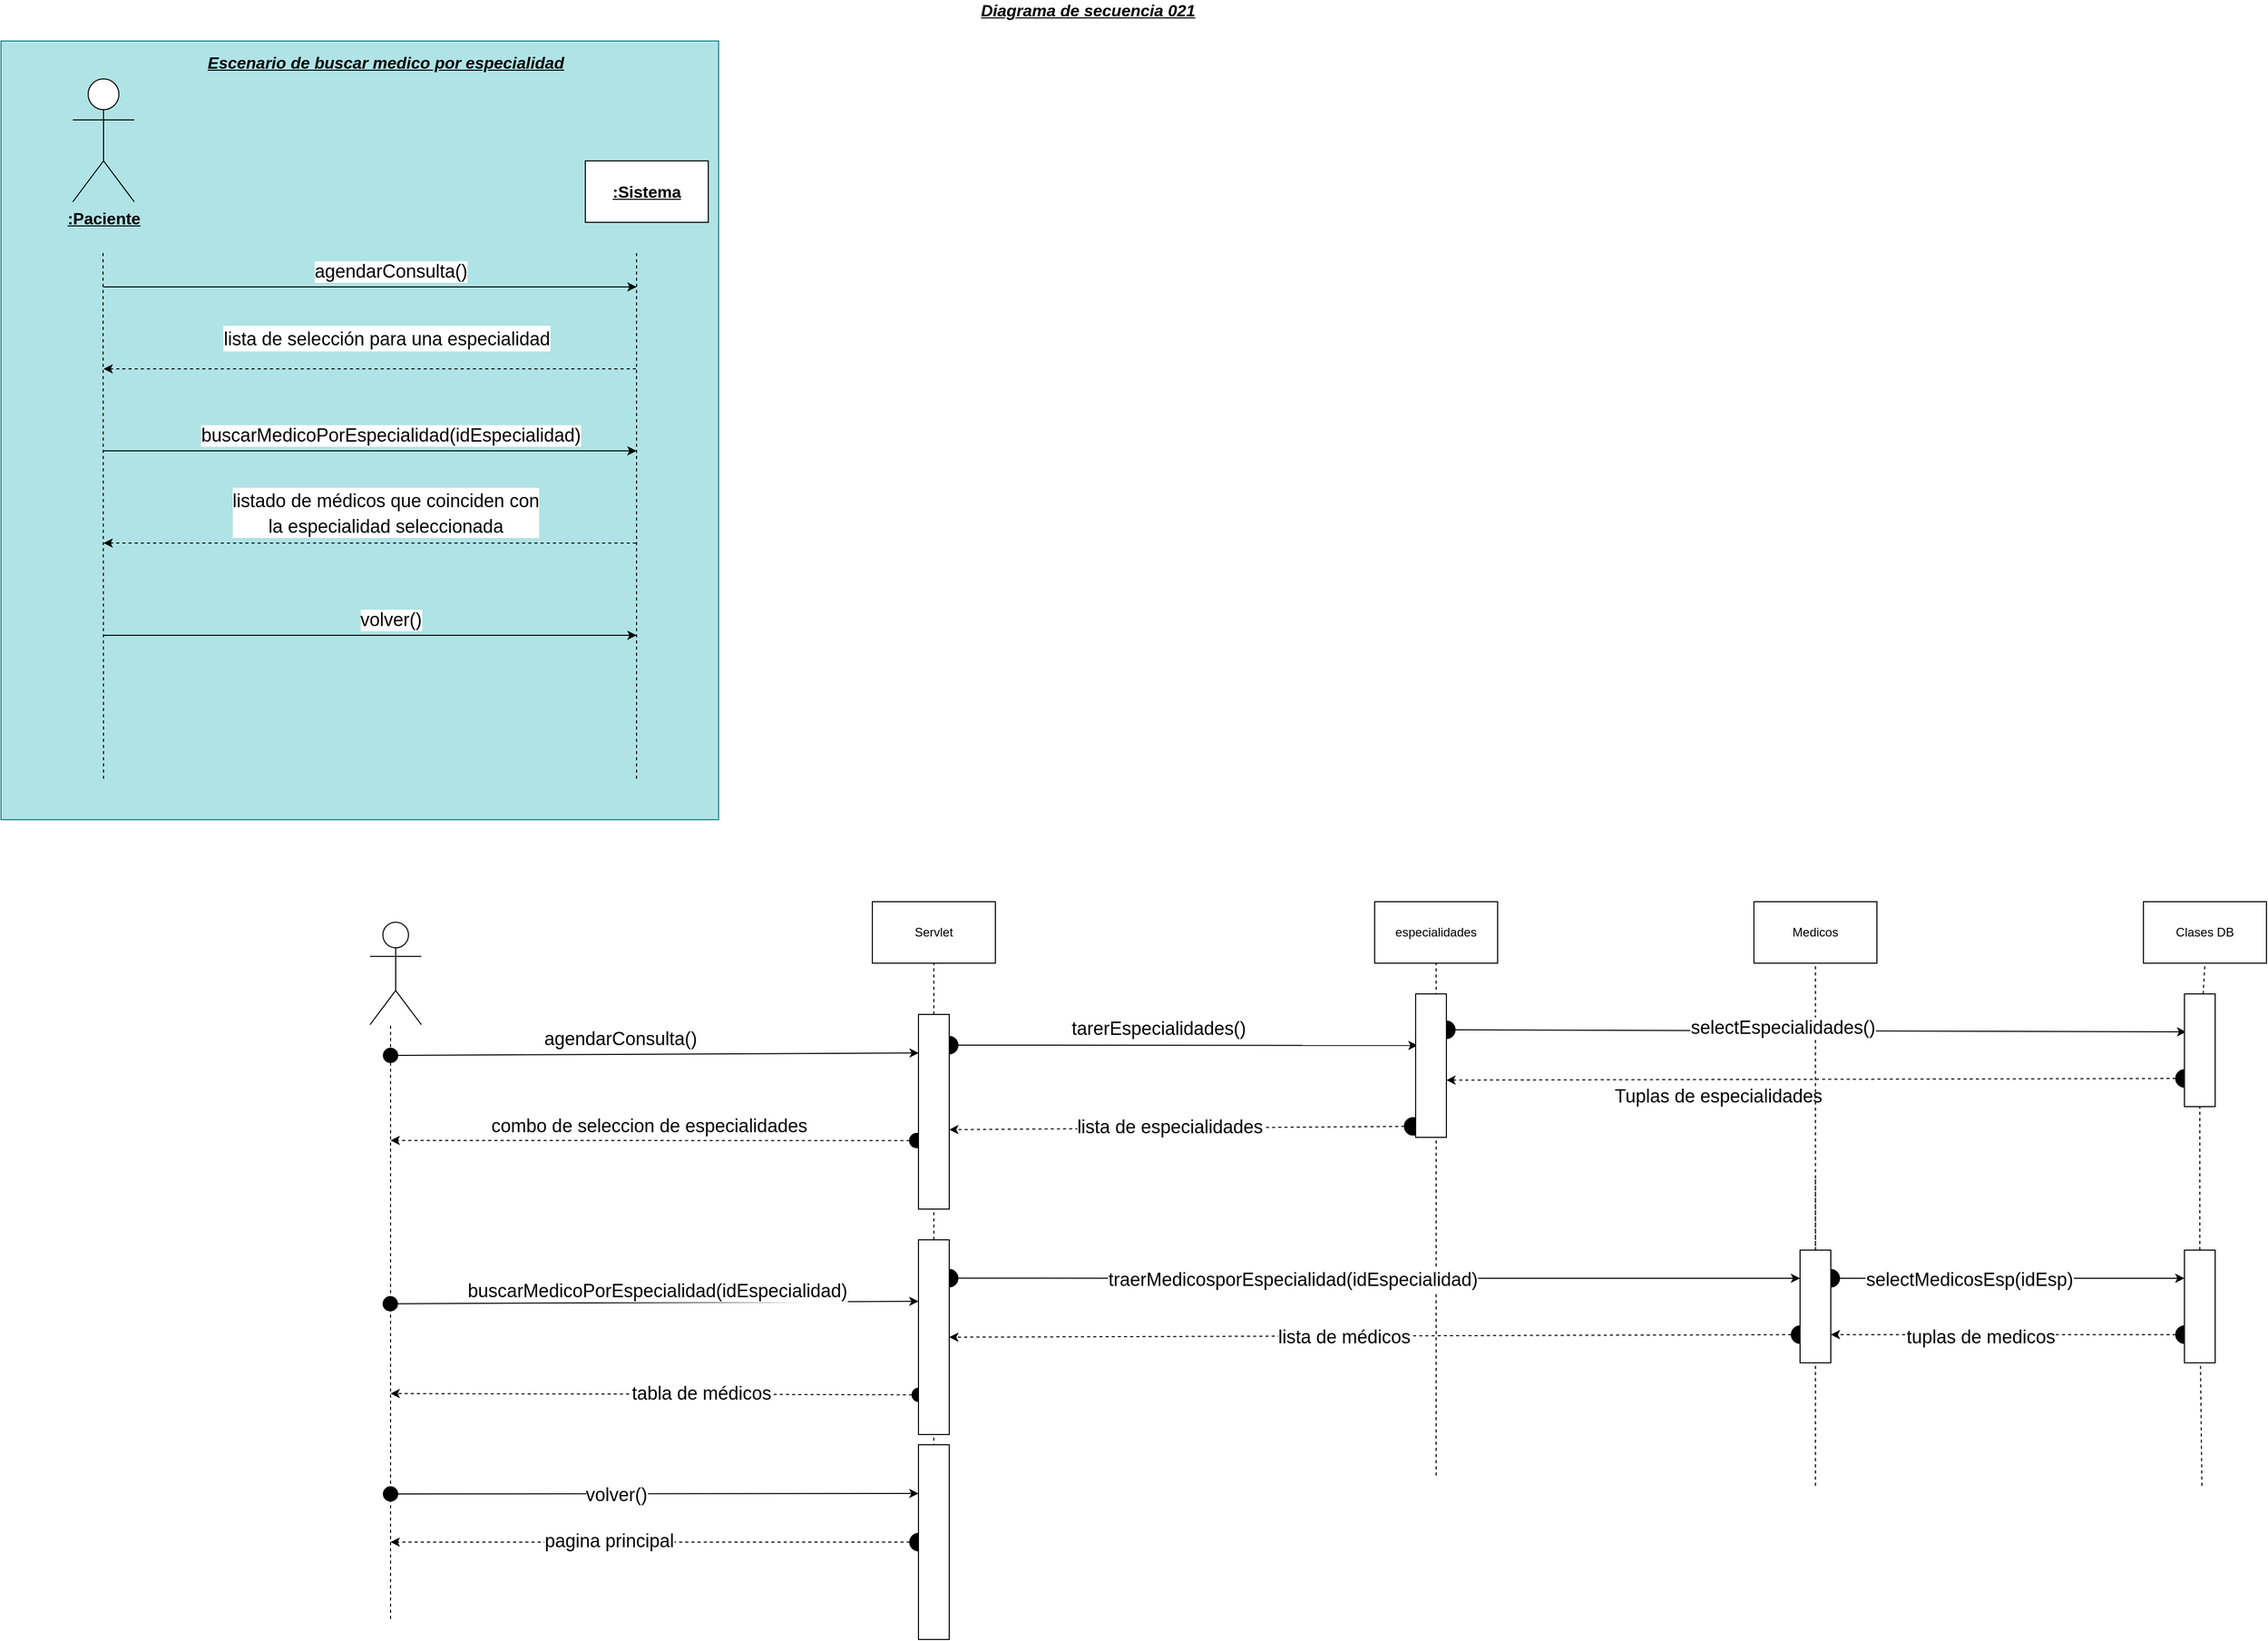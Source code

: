 <mxfile version="13.9.9" type="device" pages="20"><diagram id="aTHxmHC5UpIVCbYA6aIf" name="Página-1"><mxGraphModel dx="1551" dy="1151" grid="1" gridSize="10" guides="1" tooltips="1" connect="1" arrows="1" fold="1" page="1" pageScale="1" pageWidth="2336" pageHeight="1654" math="0" shadow="0"><root><mxCell id="0"/><mxCell id="1" parent="0"/><mxCell id="V4AQJmtMfyLlxEDrZ-3H-1" value="" style="rounded=0;whiteSpace=wrap;html=1;fontSize=20;fillColor=#b0e3e6;strokeColor=#0e8088;" parent="1" vertex="1"><mxGeometry x="80" y="60" width="700" height="760" as="geometry"/></mxCell><mxCell id="V4AQJmtMfyLlxEDrZ-3H-2" value="&lt;span style=&quot;font-size: 16px&quot;&gt;&lt;b&gt;&lt;i&gt;&lt;u&gt;Escenario de buscar medico por especialidad&lt;/u&gt;&lt;/i&gt;&lt;/b&gt;&lt;/span&gt;&lt;br&gt;&lt;p class=&quot;MsoNormal&quot; style=&quot;margin-top: 14.0pt ; margin-right: 0cm ; margin-bottom: 4.0pt ; margin-left: 0cm ; text-align: justify&quot;&gt;&lt;span style=&quot;font-size: 14.0pt ; line-height: 107% ; font-family: &amp;#34;times new roman&amp;#34; , serif&quot;&gt;&lt;/span&gt;&lt;/p&gt;" style="text;html=1;align=center;verticalAlign=middle;resizable=0;points=[];autosize=1;" parent="1" vertex="1"><mxGeometry x="275" y="70" width="360" height="40" as="geometry"/></mxCell><mxCell id="V4AQJmtMfyLlxEDrZ-3H-3" value="&lt;u&gt;&lt;b&gt;&lt;font style=&quot;font-size: 16px&quot;&gt;:Sistema&lt;/font&gt;&lt;/b&gt;&lt;/u&gt;" style="rounded=0;whiteSpace=wrap;html=1;" parent="1" vertex="1"><mxGeometry x="650" y="177" width="120" height="60" as="geometry"/></mxCell><mxCell id="V4AQJmtMfyLlxEDrZ-3H-4" value="&lt;u&gt;&lt;b&gt;&lt;font style=&quot;font-size: 16px&quot;&gt;:Paciente&lt;/font&gt;&lt;/b&gt;&lt;/u&gt;" style="shape=umlActor;verticalLabelPosition=bottom;verticalAlign=top;html=1;outlineConnect=0;" parent="1" vertex="1"><mxGeometry x="150" y="97" width="60" height="120" as="geometry"/></mxCell><mxCell id="V4AQJmtMfyLlxEDrZ-3H-5" value="" style="endArrow=none;dashed=1;html=1;" parent="1" edge="1"><mxGeometry width="50" height="50" relative="1" as="geometry"><mxPoint x="180" y="780" as="sourcePoint"/><mxPoint x="179.5" y="267" as="targetPoint"/></mxGeometry></mxCell><mxCell id="V4AQJmtMfyLlxEDrZ-3H-6" value="" style="endArrow=none;dashed=1;html=1;" parent="1" edge="1"><mxGeometry width="50" height="50" relative="1" as="geometry"><mxPoint x="700" y="780" as="sourcePoint"/><mxPoint x="700" y="267" as="targetPoint"/></mxGeometry></mxCell><mxCell id="V4AQJmtMfyLlxEDrZ-3H-7" value="" style="endArrow=classic;html=1;" parent="1" edge="1"><mxGeometry width="50" height="50" relative="1" as="geometry"><mxPoint x="180" y="300" as="sourcePoint"/><mxPoint x="700" y="300" as="targetPoint"/></mxGeometry></mxCell><mxCell id="V4AQJmtMfyLlxEDrZ-3H-8" value="&lt;span style=&quot;font-size: 18px&quot;&gt;agendarConsulta()&lt;/span&gt;" style="edgeLabel;html=1;align=center;verticalAlign=middle;resizable=0;points=[];" parent="V4AQJmtMfyLlxEDrZ-3H-7" vertex="1" connectable="0"><mxGeometry x="-0.169" relative="1" as="geometry"><mxPoint x="64" y="-15" as="offset"/></mxGeometry></mxCell><mxCell id="V4AQJmtMfyLlxEDrZ-3H-9" value="" style="endArrow=none;dashed=1;html=1;startArrow=classic;startFill=1;" parent="1" edge="1"><mxGeometry width="50" height="50" relative="1" as="geometry"><mxPoint x="180" y="380" as="sourcePoint"/><mxPoint x="700" y="380" as="targetPoint"/></mxGeometry></mxCell><mxCell id="V4AQJmtMfyLlxEDrZ-3H-10" value="&lt;span style=&quot;font-size: 18px&quot;&gt;lista de selección para una especialidad&lt;br&gt;&lt;/span&gt;" style="edgeLabel;html=1;align=center;verticalAlign=middle;resizable=0;points=[];fontSize=20;" parent="V4AQJmtMfyLlxEDrZ-3H-9" vertex="1" connectable="0"><mxGeometry x="0.069" relative="1" as="geometry"><mxPoint x="-2.65" y="-30" as="offset"/></mxGeometry></mxCell><mxCell id="V4AQJmtMfyLlxEDrZ-3H-11" value="" style="endArrow=classic;html=1;" parent="1" edge="1"><mxGeometry width="50" height="50" relative="1" as="geometry"><mxPoint x="180" y="460" as="sourcePoint"/><mxPoint x="700" y="460" as="targetPoint"/></mxGeometry></mxCell><mxCell id="V4AQJmtMfyLlxEDrZ-3H-12" value="&lt;span style=&quot;font-size: 18px&quot;&gt;buscarMedicoPorEspecialidad(idEspecialidad)&lt;/span&gt;" style="edgeLabel;html=1;align=center;verticalAlign=middle;resizable=0;points=[];" parent="V4AQJmtMfyLlxEDrZ-3H-11" vertex="1" connectable="0"><mxGeometry x="-0.169" relative="1" as="geometry"><mxPoint x="64" y="-15" as="offset"/></mxGeometry></mxCell><mxCell id="V4AQJmtMfyLlxEDrZ-3H-13" value="" style="endArrow=none;dashed=1;html=1;startArrow=classic;startFill=1;" parent="1" edge="1"><mxGeometry width="50" height="50" relative="1" as="geometry"><mxPoint x="180" y="550" as="sourcePoint"/><mxPoint x="700" y="550" as="targetPoint"/></mxGeometry></mxCell><mxCell id="V4AQJmtMfyLlxEDrZ-3H-14" value="&lt;span style=&quot;font-size: 18px&quot;&gt;listado de médicos que coinciden con &lt;br&gt;la especialidad seleccionada&lt;br&gt;&lt;/span&gt;" style="edgeLabel;html=1;align=center;verticalAlign=middle;resizable=0;points=[];fontSize=20;" parent="V4AQJmtMfyLlxEDrZ-3H-13" vertex="1" connectable="0"><mxGeometry x="0.069" relative="1" as="geometry"><mxPoint x="-3.33" y="-30" as="offset"/></mxGeometry></mxCell><mxCell id="V4AQJmtMfyLlxEDrZ-3H-15" value="" style="endArrow=classic;html=1;" parent="1" edge="1"><mxGeometry width="50" height="50" relative="1" as="geometry"><mxPoint x="180" y="640" as="sourcePoint"/><mxPoint x="700" y="640" as="targetPoint"/></mxGeometry></mxCell><mxCell id="V4AQJmtMfyLlxEDrZ-3H-16" value="&lt;span style=&quot;font-size: 18px&quot;&gt;volver()&lt;/span&gt;" style="edgeLabel;html=1;align=center;verticalAlign=middle;resizable=0;points=[];" parent="V4AQJmtMfyLlxEDrZ-3H-15" vertex="1" connectable="0"><mxGeometry x="-0.169" relative="1" as="geometry"><mxPoint x="64" y="-15" as="offset"/></mxGeometry></mxCell><mxCell id="V4AQJmtMfyLlxEDrZ-3H-17" value="" style="endArrow=none;dashed=1;html=1;" parent="1" target="V4AQJmtMfyLlxEDrZ-3H-24" edge="1"><mxGeometry width="50" height="50" relative="1" as="geometry"><mxPoint x="1480" y="1400" as="sourcePoint"/><mxPoint x="1479.41" y="1010" as="targetPoint"/></mxGeometry></mxCell><mxCell id="V4AQJmtMfyLlxEDrZ-3H-18" value="&lt;u&gt;&lt;b&gt;&lt;i&gt;&lt;font style=&quot;font-size: 16px&quot;&gt;Diagrama de secuencia 021&lt;/font&gt;&lt;/i&gt;&lt;/b&gt;&lt;/u&gt;" style="text;html=1;align=center;verticalAlign=middle;resizable=0;points=[];autosize=1;" parent="1" vertex="1"><mxGeometry x="1030" y="20" width="220" height="20" as="geometry"/></mxCell><mxCell id="V4AQJmtMfyLlxEDrZ-3H-19" value="&amp;nbsp;" style="shape=umlActor;verticalLabelPosition=bottom;verticalAlign=top;html=1;outlineConnect=0;" parent="1" vertex="1"><mxGeometry x="440" y="920" width="50" height="100" as="geometry"/></mxCell><mxCell id="V4AQJmtMfyLlxEDrZ-3H-20" value="" style="endArrow=none;dashed=1;html=1;" parent="1" edge="1"><mxGeometry width="50" height="50" relative="1" as="geometry"><mxPoint x="460" y="1600" as="sourcePoint"/><mxPoint x="460" y="1020" as="targetPoint"/></mxGeometry></mxCell><mxCell id="V4AQJmtMfyLlxEDrZ-3H-21" value="Servlet" style="rounded=0;whiteSpace=wrap;html=1;" parent="1" vertex="1"><mxGeometry x="930" y="900" width="120" height="60" as="geometry"/></mxCell><mxCell id="V4AQJmtMfyLlxEDrZ-3H-22" value="" style="endArrow=none;dashed=1;html=1;" parent="1" source="V4AQJmtMfyLlxEDrZ-3H-27" target="V4AQJmtMfyLlxEDrZ-3H-21" edge="1"><mxGeometry width="50" height="50" relative="1" as="geometry"><mxPoint x="990" y="1370" as="sourcePoint"/><mxPoint x="989.41" y="1010" as="targetPoint"/></mxGeometry></mxCell><mxCell id="V4AQJmtMfyLlxEDrZ-3H-23" value="" style="endArrow=classic;html=1;entryX=0.008;entryY=0.198;entryDx=0;entryDy=0;entryPerimeter=0;startArrow=oval;startFill=1;startSize=14;" parent="1" target="V4AQJmtMfyLlxEDrZ-3H-27" edge="1"><mxGeometry width="50" height="50" relative="1" as="geometry"><mxPoint x="460" y="1050" as="sourcePoint"/><mxPoint x="958" y="1050" as="targetPoint"/></mxGeometry></mxCell><mxCell id="V4AQJmtMfyLlxEDrZ-3H-24" value="especialidades" style="rounded=0;whiteSpace=wrap;html=1;" parent="1" vertex="1"><mxGeometry x="1420" y="900" width="120" height="60" as="geometry"/></mxCell><mxCell id="V4AQJmtMfyLlxEDrZ-3H-25" value="" style="endArrow=none;dashed=1;html=1;entryX=0.5;entryY=1;entryDx=0;entryDy=0;" parent="1" target="V4AQJmtMfyLlxEDrZ-3H-30" edge="1"><mxGeometry width="50" height="50" relative="1" as="geometry"><mxPoint x="1850" y="1470" as="sourcePoint"/><mxPoint x="1850" y="980" as="targetPoint"/></mxGeometry></mxCell><mxCell id="V4AQJmtMfyLlxEDrZ-3H-26" style="edgeStyle=none;rounded=0;orthogonalLoop=1;jettySize=auto;html=1;startArrow=oval;startFill=1;endArrow=classic;endFill=1;fontSize=18;exitX=-0.057;exitY=0.648;exitDx=0;exitDy=0;exitPerimeter=0;dashed=1;startSize=14;" parent="1" source="V4AQJmtMfyLlxEDrZ-3H-27" edge="1"><mxGeometry relative="1" as="geometry"><mxPoint x="460" y="1133" as="targetPoint"/></mxGeometry></mxCell><mxCell id="V4AQJmtMfyLlxEDrZ-3H-57" style="rounded=0;orthogonalLoop=1;jettySize=auto;html=1;startArrow=oval;startFill=1;jumpSize=14;startSize=17;entryX=0.062;entryY=0.359;entryDx=0;entryDy=0;entryPerimeter=0;" parent="1" target="V4AQJmtMfyLlxEDrZ-3H-59" edge="1"><mxGeometry relative="1" as="geometry"><mxPoint x="1340" y="1010" as="targetPoint"/><mxPoint x="1005" y="1040" as="sourcePoint"/></mxGeometry></mxCell><mxCell id="V4AQJmtMfyLlxEDrZ-3H-27" value="" style="rounded=0;whiteSpace=wrap;html=1;fontSize=18;" parent="1" vertex="1"><mxGeometry x="975" y="1010" width="30" height="190" as="geometry"/></mxCell><mxCell id="V4AQJmtMfyLlxEDrZ-3H-28" value="" style="endArrow=none;dashed=1;html=1;" parent="1" source="V4AQJmtMfyLlxEDrZ-3H-43" target="V4AQJmtMfyLlxEDrZ-3H-27" edge="1"><mxGeometry width="50" height="50" relative="1" as="geometry"><mxPoint x="990" y="1440" as="sourcePoint"/><mxPoint x="990" y="990" as="targetPoint"/></mxGeometry></mxCell><mxCell id="V4AQJmtMfyLlxEDrZ-3H-29" value="" style="endArrow=none;dashed=1;html=1;" parent="1" source="V4AQJmtMfyLlxEDrZ-3H-49" edge="1"><mxGeometry width="50" height="50" relative="1" as="geometry"><mxPoint x="1850" y="1470" as="sourcePoint"/><mxPoint x="1850" y="1170" as="targetPoint"/></mxGeometry></mxCell><mxCell id="V4AQJmtMfyLlxEDrZ-3H-30" value="Medicos" style="rounded=0;whiteSpace=wrap;html=1;" parent="1" vertex="1"><mxGeometry x="1790" y="900" width="120" height="60" as="geometry"/></mxCell><mxCell id="V4AQJmtMfyLlxEDrZ-3H-31" value="&lt;span style=&quot;font-size: 18px&quot;&gt;combo de seleccion de especialidades&lt;br&gt;&lt;/span&gt;" style="edgeLabel;html=1;align=center;verticalAlign=middle;resizable=0;points=[];fontSize=20;" parent="1" vertex="1" connectable="0"><mxGeometry x="700.001" y="1110" as="geometry"><mxPoint x="12" y="8" as="offset"/></mxGeometry></mxCell><mxCell id="V4AQJmtMfyLlxEDrZ-3H-37" value="" style="endArrow=none;dashed=1;html=1;" parent="1" edge="1"><mxGeometry width="50" height="50" relative="1" as="geometry"><mxPoint x="1480" y="1460" as="sourcePoint"/><mxPoint x="1480" y="1380" as="targetPoint"/></mxGeometry></mxCell><mxCell id="V4AQJmtMfyLlxEDrZ-3H-41" style="edgeStyle=none;rounded=0;orthogonalLoop=1;jettySize=auto;html=1;dashed=1;startArrow=oval;startFill=1;startSize=13;endArrow=classic;endFill=1;fontSize=18;exitX=0.008;exitY=0.796;exitDx=0;exitDy=0;exitPerimeter=0;" parent="1" source="V4AQJmtMfyLlxEDrZ-3H-43" edge="1"><mxGeometry relative="1" as="geometry"><mxPoint x="460.0" y="1380" as="targetPoint"/><mxPoint x="960" y="1380" as="sourcePoint"/></mxGeometry></mxCell><mxCell id="V4AQJmtMfyLlxEDrZ-3H-42" value="tabla de médicos" style="edgeLabel;html=1;align=center;verticalAlign=middle;resizable=0;points=[];fontSize=18;" parent="V4AQJmtMfyLlxEDrZ-3H-41" vertex="1" connectable="0"><mxGeometry x="-0.176" y="-1" relative="1" as="geometry"><mxPoint as="offset"/></mxGeometry></mxCell><mxCell id="V4AQJmtMfyLlxEDrZ-3H-72" style="edgeStyle=none;rounded=0;jumpSize=14;orthogonalLoop=1;jettySize=auto;html=1;entryX=0;entryY=0.25;entryDx=0;entryDy=0;startArrow=oval;startFill=1;startSize=17;fontSize=18;exitX=1;exitY=0.197;exitDx=0;exitDy=0;exitPerimeter=0;" parent="1" source="V4AQJmtMfyLlxEDrZ-3H-43" target="V4AQJmtMfyLlxEDrZ-3H-49" edge="1"><mxGeometry relative="1" as="geometry"/></mxCell><mxCell id="V4AQJmtMfyLlxEDrZ-3H-73" value="traerMedicosporEspecialidad(idEspecialidad)" style="edgeLabel;html=1;align=center;verticalAlign=middle;resizable=0;points=[];fontSize=18;" parent="V4AQJmtMfyLlxEDrZ-3H-72" vertex="1" connectable="0"><mxGeometry x="-0.193" y="-1" relative="1" as="geometry"><mxPoint as="offset"/></mxGeometry></mxCell><mxCell id="V4AQJmtMfyLlxEDrZ-3H-43" value="" style="rounded=0;whiteSpace=wrap;html=1;fontSize=18;" parent="1" vertex="1"><mxGeometry x="975" y="1230" width="30" height="190" as="geometry"/></mxCell><mxCell id="V4AQJmtMfyLlxEDrZ-3H-44" value="" style="endArrow=none;dashed=1;html=1;" parent="1" target="V4AQJmtMfyLlxEDrZ-3H-43" edge="1"><mxGeometry width="50" height="50" relative="1" as="geometry"><mxPoint x="990" y="1600" as="sourcePoint"/><mxPoint x="990" y="1200" as="targetPoint"/></mxGeometry></mxCell><mxCell id="V4AQJmtMfyLlxEDrZ-3H-45" value="" style="endArrow=classic;html=1;entryX=0.008;entryY=0.198;entryDx=0;entryDy=0;entryPerimeter=0;startArrow=oval;startFill=1;startSize=14;" parent="1" edge="1"><mxGeometry width="50" height="50" relative="1" as="geometry"><mxPoint x="459.76" y="1292.38" as="sourcePoint"/><mxPoint x="975" y="1290" as="targetPoint"/></mxGeometry></mxCell><mxCell id="V4AQJmtMfyLlxEDrZ-3H-74" style="edgeStyle=none;rounded=0;jumpSize=14;orthogonalLoop=1;jettySize=auto;html=1;entryX=0;entryY=0.25;entryDx=0;entryDy=0;startArrow=oval;startFill=1;startSize=17;fontSize=18;exitX=1;exitY=0.25;exitDx=0;exitDy=0;" parent="1" source="V4AQJmtMfyLlxEDrZ-3H-49" target="V4AQJmtMfyLlxEDrZ-3H-54" edge="1"><mxGeometry relative="1" as="geometry"/></mxCell><mxCell id="V4AQJmtMfyLlxEDrZ-3H-75" value="selectMedicosEsp(idEsp)" style="edgeLabel;html=1;align=center;verticalAlign=middle;resizable=0;points=[];fontSize=18;" parent="V4AQJmtMfyLlxEDrZ-3H-74" vertex="1" connectable="0"><mxGeometry x="-0.539" y="-1" relative="1" as="geometry"><mxPoint x="55" as="offset"/></mxGeometry></mxCell><mxCell id="V4AQJmtMfyLlxEDrZ-3H-78" style="edgeStyle=none;rounded=0;jumpSize=14;orthogonalLoop=1;jettySize=auto;html=1;entryX=1;entryY=0.5;entryDx=0;entryDy=0;dashed=1;startArrow=oval;startFill=1;startSize=17;fontSize=18;exitX=0;exitY=0.75;exitDx=0;exitDy=0;" parent="1" source="V4AQJmtMfyLlxEDrZ-3H-49" target="V4AQJmtMfyLlxEDrZ-3H-43" edge="1"><mxGeometry relative="1" as="geometry"/></mxCell><mxCell id="V4AQJmtMfyLlxEDrZ-3H-79" value="lista de médicos" style="edgeLabel;html=1;align=center;verticalAlign=middle;resizable=0;points=[];fontSize=18;" parent="V4AQJmtMfyLlxEDrZ-3H-78" vertex="1" connectable="0"><mxGeometry x="0.074" y="1" relative="1" as="geometry"><mxPoint as="offset"/></mxGeometry></mxCell><mxCell id="V4AQJmtMfyLlxEDrZ-3H-49" value="" style="rounded=0;whiteSpace=wrap;html=1;fontSize=18;" parent="1" vertex="1"><mxGeometry x="1835" y="1240" width="30" height="110" as="geometry"/></mxCell><mxCell id="V4AQJmtMfyLlxEDrZ-3H-50" value="" style="endArrow=none;dashed=1;html=1;" parent="1" target="V4AQJmtMfyLlxEDrZ-3H-49" edge="1"><mxGeometry width="50" height="50" relative="1" as="geometry"><mxPoint x="1850" y="1470" as="sourcePoint"/><mxPoint x="1850" y="1170" as="targetPoint"/></mxGeometry></mxCell><mxCell id="V4AQJmtMfyLlxEDrZ-3H-51" value="" style="endArrow=none;dashed=1;html=1;entryX=0.5;entryY=1;entryDx=0;entryDy=0;" parent="1" source="V4AQJmtMfyLlxEDrZ-3H-63" target="V4AQJmtMfyLlxEDrZ-3H-53" edge="1"><mxGeometry width="50" height="50" relative="1" as="geometry"><mxPoint x="2230" y="1470" as="sourcePoint"/><mxPoint x="2230" y="980" as="targetPoint"/></mxGeometry></mxCell><mxCell id="V4AQJmtMfyLlxEDrZ-3H-52" value="" style="endArrow=none;dashed=1;html=1;" parent="1" source="V4AQJmtMfyLlxEDrZ-3H-54" target="V4AQJmtMfyLlxEDrZ-3H-63" edge="1"><mxGeometry width="50" height="50" relative="1" as="geometry"><mxPoint x="2230" y="1470" as="sourcePoint"/><mxPoint x="2230" y="1170" as="targetPoint"/></mxGeometry></mxCell><mxCell id="V4AQJmtMfyLlxEDrZ-3H-53" value="Clases DB" style="rounded=0;whiteSpace=wrap;html=1;" parent="1" vertex="1"><mxGeometry x="2170" y="900" width="120" height="60" as="geometry"/></mxCell><mxCell id="V4AQJmtMfyLlxEDrZ-3H-76" style="edgeStyle=none;rounded=0;jumpSize=14;orthogonalLoop=1;jettySize=auto;html=1;entryX=1;entryY=0.75;entryDx=0;entryDy=0;startArrow=oval;startFill=1;startSize=17;fontSize=18;exitX=0;exitY=0.75;exitDx=0;exitDy=0;dashed=1;" parent="1" source="V4AQJmtMfyLlxEDrZ-3H-54" target="V4AQJmtMfyLlxEDrZ-3H-49" edge="1"><mxGeometry relative="1" as="geometry"/></mxCell><mxCell id="V4AQJmtMfyLlxEDrZ-3H-77" value="tuplas de medicos" style="edgeLabel;html=1;align=center;verticalAlign=middle;resizable=0;points=[];fontSize=18;" parent="V4AQJmtMfyLlxEDrZ-3H-76" vertex="1" connectable="0"><mxGeometry x="0.306" y="1" relative="1" as="geometry"><mxPoint x="25.88" y="1.5" as="offset"/></mxGeometry></mxCell><mxCell id="V4AQJmtMfyLlxEDrZ-3H-54" value="" style="rounded=0;whiteSpace=wrap;html=1;fontSize=18;" parent="1" vertex="1"><mxGeometry x="2210" y="1240" width="30" height="110" as="geometry"/></mxCell><mxCell id="V4AQJmtMfyLlxEDrZ-3H-55" value="" style="endArrow=none;dashed=1;html=1;" parent="1" target="V4AQJmtMfyLlxEDrZ-3H-54" edge="1"><mxGeometry width="50" height="50" relative="1" as="geometry"><mxPoint x="2227" y="1470" as="sourcePoint"/><mxPoint x="2230" y="1170" as="targetPoint"/></mxGeometry></mxCell><mxCell id="V4AQJmtMfyLlxEDrZ-3H-56" value="&lt;span style=&quot;font-size: 18px&quot;&gt;agendarConsulta()&lt;/span&gt;" style="edgeLabel;html=1;align=center;verticalAlign=middle;resizable=0;points=[];" parent="1" vertex="1" connectable="0"><mxGeometry x="480.004" y="420" as="geometry"><mxPoint x="204" y="614" as="offset"/></mxGeometry></mxCell><mxCell id="V4AQJmtMfyLlxEDrZ-3H-62" style="edgeStyle=none;rounded=0;jumpSize=14;orthogonalLoop=1;jettySize=auto;html=1;startArrow=oval;startFill=1;startSize=17;exitX=1;exitY=0.25;exitDx=0;exitDy=0;entryX=0.057;entryY=0.337;entryDx=0;entryDy=0;entryPerimeter=0;" parent="1" source="V4AQJmtMfyLlxEDrZ-3H-59" target="V4AQJmtMfyLlxEDrZ-3H-63" edge="1"><mxGeometry relative="1" as="geometry"><mxPoint x="2080" y="1025" as="targetPoint"/></mxGeometry></mxCell><mxCell id="V4AQJmtMfyLlxEDrZ-3H-65" value="&lt;font style=&quot;font-size: 18px&quot;&gt;selectEspecialidades()&lt;/font&gt;" style="edgeLabel;html=1;align=center;verticalAlign=middle;resizable=0;points=[];" parent="V4AQJmtMfyLlxEDrZ-3H-62" vertex="1" connectable="0"><mxGeometry x="-0.093" y="3" relative="1" as="geometry"><mxPoint as="offset"/></mxGeometry></mxCell><mxCell id="V4AQJmtMfyLlxEDrZ-3H-68" style="edgeStyle=none;rounded=0;jumpSize=14;orthogonalLoop=1;jettySize=auto;html=1;entryX=1;entryY=0.592;entryDx=0;entryDy=0;entryPerimeter=0;startArrow=oval;startFill=1;startSize=17;exitX=-0.083;exitY=0.923;exitDx=0;exitDy=0;exitPerimeter=0;dashed=1;" parent="1" source="V4AQJmtMfyLlxEDrZ-3H-59" target="V4AQJmtMfyLlxEDrZ-3H-27" edge="1"><mxGeometry relative="1" as="geometry"/></mxCell><mxCell id="V4AQJmtMfyLlxEDrZ-3H-70" value="lista de especialidades" style="edgeLabel;html=1;align=center;verticalAlign=middle;resizable=0;points=[];fontSize=18;" parent="V4AQJmtMfyLlxEDrZ-3H-68" vertex="1" connectable="0"><mxGeometry x="0.05" y="-1" relative="1" as="geometry"><mxPoint as="offset"/></mxGeometry></mxCell><mxCell id="V4AQJmtMfyLlxEDrZ-3H-59" value="" style="rounded=0;whiteSpace=wrap;html=1;fontSize=18;" parent="1" vertex="1"><mxGeometry x="1460" y="990" width="30" height="140" as="geometry"/></mxCell><mxCell id="V4AQJmtMfyLlxEDrZ-3H-61" value="&lt;span style=&quot;font-size: 18px&quot;&gt;tarerEspecialidades()&lt;/span&gt;" style="edgeLabel;html=1;align=center;verticalAlign=middle;resizable=0;points=[];" parent="1" vertex="1" connectable="0"><mxGeometry x="1005.004" y="410" as="geometry"><mxPoint x="204" y="614" as="offset"/></mxGeometry></mxCell><mxCell id="V4AQJmtMfyLlxEDrZ-3H-66" style="edgeStyle=none;rounded=0;jumpSize=14;orthogonalLoop=1;jettySize=auto;html=1;entryX=1;entryY=0.601;entryDx=0;entryDy=0;entryPerimeter=0;startArrow=oval;startFill=1;startSize=17;exitX=0;exitY=0.75;exitDx=0;exitDy=0;dashed=1;" parent="1" source="V4AQJmtMfyLlxEDrZ-3H-63" target="V4AQJmtMfyLlxEDrZ-3H-59" edge="1"><mxGeometry relative="1" as="geometry"/></mxCell><mxCell id="V4AQJmtMfyLlxEDrZ-3H-63" value="" style="rounded=0;whiteSpace=wrap;html=1;fontSize=18;" parent="1" vertex="1"><mxGeometry x="2210" y="990" width="30" height="110" as="geometry"/></mxCell><mxCell id="V4AQJmtMfyLlxEDrZ-3H-67" value="&lt;font style=&quot;font-size: 18px&quot;&gt;Tuplas de especialidades&lt;/font&gt;" style="text;html=1;align=center;verticalAlign=middle;resizable=0;points=[];autosize=1;" parent="1" vertex="1"><mxGeometry x="1645" y="1080" width="220" height="20" as="geometry"/></mxCell><mxCell id="V4AQJmtMfyLlxEDrZ-3H-71" value="&lt;span style=&quot;font-size: 18px&quot;&gt;buscarMedicoPorEspecialidad(idEspecialidad)&lt;/span&gt;" style="edgeLabel;html=1;align=center;verticalAlign=middle;resizable=0;points=[];" parent="1" vertex="1" connectable="0"><mxGeometry x="620.003" y="1090" as="geometry"><mxPoint x="100" y="190" as="offset"/></mxGeometry></mxCell><mxCell id="V4AQJmtMfyLlxEDrZ-3H-80" value="" style="endArrow=classic;html=1;entryX=0;entryY=0.25;entryDx=0;entryDy=0;startArrow=oval;startFill=1;startSize=14;" parent="1" target="V4AQJmtMfyLlxEDrZ-3H-81" edge="1"><mxGeometry width="50" height="50" relative="1" as="geometry"><mxPoint x="460" y="1478" as="sourcePoint"/><mxPoint x="975" y="1490" as="targetPoint"/></mxGeometry></mxCell><mxCell id="V4AQJmtMfyLlxEDrZ-3H-82" value="volver()" style="edgeLabel;html=1;align=center;verticalAlign=middle;resizable=0;points=[];fontSize=18;" parent="V4AQJmtMfyLlxEDrZ-3H-80" vertex="1" connectable="0"><mxGeometry x="-0.146" y="-1" relative="1" as="geometry"><mxPoint as="offset"/></mxGeometry></mxCell><mxCell id="V4AQJmtMfyLlxEDrZ-3H-83" style="edgeStyle=none;rounded=0;jumpSize=14;orthogonalLoop=1;jettySize=auto;html=1;dashed=1;startArrow=oval;startFill=1;startSize=17;fontSize=18;" parent="1" source="V4AQJmtMfyLlxEDrZ-3H-81" edge="1"><mxGeometry relative="1" as="geometry"><mxPoint x="460" y="1525" as="targetPoint"/></mxGeometry></mxCell><mxCell id="V4AQJmtMfyLlxEDrZ-3H-84" value="pagina principal" style="edgeLabel;html=1;align=center;verticalAlign=middle;resizable=0;points=[];fontSize=18;" parent="V4AQJmtMfyLlxEDrZ-3H-83" vertex="1" connectable="0"><mxGeometry x="0.173" y="-1" relative="1" as="geometry"><mxPoint as="offset"/></mxGeometry></mxCell><mxCell id="V4AQJmtMfyLlxEDrZ-3H-81" value="" style="rounded=0;whiteSpace=wrap;html=1;fontSize=18;" parent="1" vertex="1"><mxGeometry x="975" y="1430" width="30" height="190" as="geometry"/></mxCell></root></mxGraphModel></diagram><diagram id="csrYz8ZQl9deR4tlGInn" name="Página-2"><mxGraphModel dx="2370" dy="1370" grid="1" gridSize="10" guides="1" tooltips="1" connect="1" arrows="1" fold="1" page="1" pageScale="1" pageWidth="2336" pageHeight="1654" math="0" shadow="0"><root><mxCell id="4Kh97eo3zAuJGXwuNbK8-0"/><mxCell id="4Kh97eo3zAuJGXwuNbK8-1" parent="4Kh97eo3zAuJGXwuNbK8-0"/><mxCell id="4Kh97eo3zAuJGXwuNbK8-2" value="" style="rounded=0;whiteSpace=wrap;html=1;fontSize=20;fillColor=#b0e3e6;strokeColor=#0e8088;" vertex="1" parent="4Kh97eo3zAuJGXwuNbK8-1"><mxGeometry x="30" y="80" width="700" height="760" as="geometry"/></mxCell><mxCell id="4Kh97eo3zAuJGXwuNbK8-3" value="&lt;span style=&quot;font-size: 16px&quot;&gt;&lt;b&gt;&lt;i&gt;&lt;u&gt;Escenario de buscar medico por nombre&lt;/u&gt;&lt;/i&gt;&lt;/b&gt;&lt;/span&gt;&lt;br&gt;&lt;p class=&quot;MsoNormal&quot; style=&quot;margin-top: 14.0pt ; margin-right: 0cm ; margin-bottom: 4.0pt ; margin-left: 0cm ; text-align: justify&quot;&gt;&lt;span style=&quot;font-size: 14.0pt ; line-height: 107% ; font-family: &amp;#34;times new roman&amp;#34; , serif&quot;&gt;&lt;/span&gt;&lt;/p&gt;" style="text;html=1;align=center;verticalAlign=middle;resizable=0;points=[];autosize=1;" vertex="1" parent="4Kh97eo3zAuJGXwuNbK8-1"><mxGeometry x="240" y="90" width="330" height="40" as="geometry"/></mxCell><mxCell id="4Kh97eo3zAuJGXwuNbK8-4" value="&lt;u&gt;&lt;b&gt;&lt;font style=&quot;font-size: 16px&quot;&gt;:Sistema&lt;/font&gt;&lt;/b&gt;&lt;/u&gt;" style="rounded=0;whiteSpace=wrap;html=1;" vertex="1" parent="4Kh97eo3zAuJGXwuNbK8-1"><mxGeometry x="600" y="197" width="120" height="60" as="geometry"/></mxCell><mxCell id="4Kh97eo3zAuJGXwuNbK8-5" value="&lt;u&gt;&lt;b&gt;&lt;font style=&quot;font-size: 16px&quot;&gt;:Paciente&lt;/font&gt;&lt;/b&gt;&lt;/u&gt;" style="shape=umlActor;verticalLabelPosition=bottom;verticalAlign=top;html=1;outlineConnect=0;" vertex="1" parent="4Kh97eo3zAuJGXwuNbK8-1"><mxGeometry x="100" y="117" width="60" height="120" as="geometry"/></mxCell><mxCell id="4Kh97eo3zAuJGXwuNbK8-6" value="" style="endArrow=none;dashed=1;html=1;" edge="1" parent="4Kh97eo3zAuJGXwuNbK8-1"><mxGeometry width="50" height="50" relative="1" as="geometry"><mxPoint x="130.0" y="800.0" as="sourcePoint"/><mxPoint x="129.5" y="287" as="targetPoint"/></mxGeometry></mxCell><mxCell id="4Kh97eo3zAuJGXwuNbK8-7" value="" style="endArrow=none;dashed=1;html=1;" edge="1" parent="4Kh97eo3zAuJGXwuNbK8-1"><mxGeometry width="50" height="50" relative="1" as="geometry"><mxPoint x="650" y="800.0" as="sourcePoint"/><mxPoint x="650" y="287" as="targetPoint"/></mxGeometry></mxCell><mxCell id="4Kh97eo3zAuJGXwuNbK8-8" value="" style="endArrow=classic;html=1;" edge="1" parent="4Kh97eo3zAuJGXwuNbK8-1"><mxGeometry width="50" height="50" relative="1" as="geometry"><mxPoint x="130.0" y="320" as="sourcePoint"/><mxPoint x="650" y="320" as="targetPoint"/></mxGeometry></mxCell><mxCell id="4Kh97eo3zAuJGXwuNbK8-9" value="&lt;span style=&quot;font-size: 18px&quot;&gt;agendarConsulta()&lt;/span&gt;" style="edgeLabel;html=1;align=center;verticalAlign=middle;resizable=0;points=[];" vertex="1" connectable="0" parent="4Kh97eo3zAuJGXwuNbK8-8"><mxGeometry x="-0.169" relative="1" as="geometry"><mxPoint x="64" y="-15" as="offset"/></mxGeometry></mxCell><mxCell id="4Kh97eo3zAuJGXwuNbK8-10" value="" style="endArrow=none;dashed=1;html=1;startArrow=classic;startFill=1;" edge="1" parent="4Kh97eo3zAuJGXwuNbK8-1"><mxGeometry width="50" height="50" relative="1" as="geometry"><mxPoint x="130.0" y="400.0" as="sourcePoint"/><mxPoint x="650" y="400.0" as="targetPoint"/></mxGeometry></mxCell><mxCell id="4Kh97eo3zAuJGXwuNbK8-11" value="&lt;span style=&quot;font-size: 18px&quot;&gt;entrada de texto para que ingrese el nombre del medico&lt;br&gt;&lt;/span&gt;" style="edgeLabel;html=1;align=center;verticalAlign=middle;resizable=0;points=[];fontSize=20;" vertex="1" connectable="0" parent="4Kh97eo3zAuJGXwuNbK8-10"><mxGeometry x="0.069" relative="1" as="geometry"><mxPoint x="-2.65" y="-30" as="offset"/></mxGeometry></mxCell><mxCell id="4Kh97eo3zAuJGXwuNbK8-12" value="" style="endArrow=classic;html=1;" edge="1" parent="4Kh97eo3zAuJGXwuNbK8-1"><mxGeometry width="50" height="50" relative="1" as="geometry"><mxPoint x="130.0" y="480.0" as="sourcePoint"/><mxPoint x="650" y="480.0" as="targetPoint"/></mxGeometry></mxCell><mxCell id="4Kh97eo3zAuJGXwuNbK8-13" value="&lt;span style=&quot;font-size: 18px&quot;&gt;buscarMedicoPorNombre(nombreMedico)&lt;/span&gt;" style="edgeLabel;html=1;align=center;verticalAlign=middle;resizable=0;points=[];" vertex="1" connectable="0" parent="4Kh97eo3zAuJGXwuNbK8-12"><mxGeometry x="-0.169" relative="1" as="geometry"><mxPoint x="64" as="offset"/></mxGeometry></mxCell><mxCell id="4Kh97eo3zAuJGXwuNbK8-14" value="" style="endArrow=none;dashed=1;html=1;startArrow=classic;startFill=1;" edge="1" parent="4Kh97eo3zAuJGXwuNbK8-1"><mxGeometry width="50" height="50" relative="1" as="geometry"><mxPoint x="130.0" y="570.0" as="sourcePoint"/><mxPoint x="650" y="570.0" as="targetPoint"/></mxGeometry></mxCell><mxCell id="4Kh97eo3zAuJGXwuNbK8-15" value="&lt;span style=&quot;font-size: 18px&quot;&gt;listado de médicos que coinciden con &lt;br&gt;el nombre&lt;br&gt;&lt;/span&gt;" style="edgeLabel;html=1;align=center;verticalAlign=middle;resizable=0;points=[];fontSize=20;" vertex="1" connectable="0" parent="4Kh97eo3zAuJGXwuNbK8-14"><mxGeometry x="0.069" relative="1" as="geometry"><mxPoint x="-3.33" y="-30" as="offset"/></mxGeometry></mxCell><mxCell id="4Kh97eo3zAuJGXwuNbK8-16" value="" style="endArrow=classic;html=1;" edge="1" parent="4Kh97eo3zAuJGXwuNbK8-1"><mxGeometry width="50" height="50" relative="1" as="geometry"><mxPoint x="130.0" y="660.0" as="sourcePoint"/><mxPoint x="650" y="660.0" as="targetPoint"/></mxGeometry></mxCell><mxCell id="4Kh97eo3zAuJGXwuNbK8-17" value="&lt;span style=&quot;font-size: 18px&quot;&gt;volver()&lt;/span&gt;" style="edgeLabel;html=1;align=center;verticalAlign=middle;resizable=0;points=[];" vertex="1" connectable="0" parent="4Kh97eo3zAuJGXwuNbK8-16"><mxGeometry x="-0.169" relative="1" as="geometry"><mxPoint x="64" y="-15" as="offset"/></mxGeometry></mxCell><mxCell id="MTyeu5VG5YTYec5Q6eO6-0" value="&lt;u&gt;&lt;b&gt;&lt;i&gt;&lt;font style=&quot;font-size: 16px&quot;&gt;Diagrama de secuencia 022&lt;/font&gt;&lt;/i&gt;&lt;/b&gt;&lt;/u&gt;" style="text;html=1;align=center;verticalAlign=middle;resizable=0;points=[];autosize=1;" vertex="1" parent="4Kh97eo3zAuJGXwuNbK8-1"><mxGeometry x="1030" y="20" width="220" height="20" as="geometry"/></mxCell><mxCell id="LgcvFj8ghS-UbQh73O5K-0" value="" style="endArrow=none;dashed=1;html=1;" edge="1" parent="4Kh97eo3zAuJGXwuNbK8-1" target="LgcvFj8ghS-UbQh73O5K-6"><mxGeometry width="50" height="50" relative="1" as="geometry"><mxPoint x="1480" y="1400" as="sourcePoint"/><mxPoint x="1479.41" y="1010" as="targetPoint"/></mxGeometry></mxCell><mxCell id="LgcvFj8ghS-UbQh73O5K-1" value="&amp;nbsp;" style="shape=umlActor;verticalLabelPosition=bottom;verticalAlign=top;html=1;outlineConnect=0;" vertex="1" parent="4Kh97eo3zAuJGXwuNbK8-1"><mxGeometry x="440" y="920" width="50" height="100" as="geometry"/></mxCell><mxCell id="LgcvFj8ghS-UbQh73O5K-2" value="" style="endArrow=none;dashed=1;html=1;" edge="1" parent="4Kh97eo3zAuJGXwuNbK8-1"><mxGeometry width="50" height="50" relative="1" as="geometry"><mxPoint x="460" y="1600" as="sourcePoint"/><mxPoint x="460" y="1020" as="targetPoint"/></mxGeometry></mxCell><mxCell id="LgcvFj8ghS-UbQh73O5K-3" value="Servlet" style="rounded=0;whiteSpace=wrap;html=1;" vertex="1" parent="4Kh97eo3zAuJGXwuNbK8-1"><mxGeometry x="930" y="900" width="120" height="60" as="geometry"/></mxCell><mxCell id="LgcvFj8ghS-UbQh73O5K-4" value="" style="endArrow=none;dashed=1;html=1;" edge="1" parent="4Kh97eo3zAuJGXwuNbK8-1" source="LgcvFj8ghS-UbQh73O5K-10" target="LgcvFj8ghS-UbQh73O5K-3"><mxGeometry width="50" height="50" relative="1" as="geometry"><mxPoint x="990" y="1370" as="sourcePoint"/><mxPoint x="989.41" y="1010" as="targetPoint"/></mxGeometry></mxCell><mxCell id="LgcvFj8ghS-UbQh73O5K-5" value="" style="endArrow=classic;html=1;entryX=0.008;entryY=0.198;entryDx=0;entryDy=0;entryPerimeter=0;startArrow=oval;startFill=1;startSize=14;" edge="1" parent="4Kh97eo3zAuJGXwuNbK8-1" target="LgcvFj8ghS-UbQh73O5K-10"><mxGeometry width="50" height="50" relative="1" as="geometry"><mxPoint x="460" y="1050" as="sourcePoint"/><mxPoint x="958" y="1050" as="targetPoint"/></mxGeometry></mxCell><mxCell id="LgcvFj8ghS-UbQh73O5K-6" value="especialidades" style="rounded=0;whiteSpace=wrap;html=1;" vertex="1" parent="4Kh97eo3zAuJGXwuNbK8-1"><mxGeometry x="1420" y="900" width="120" height="60" as="geometry"/></mxCell><mxCell id="LgcvFj8ghS-UbQh73O5K-7" value="" style="endArrow=none;dashed=1;html=1;entryX=0.5;entryY=1;entryDx=0;entryDy=0;" edge="1" parent="4Kh97eo3zAuJGXwuNbK8-1" target="LgcvFj8ghS-UbQh73O5K-13"><mxGeometry width="50" height="50" relative="1" as="geometry"><mxPoint x="1850" y="1470" as="sourcePoint"/><mxPoint x="1850" y="980" as="targetPoint"/></mxGeometry></mxCell><mxCell id="LgcvFj8ghS-UbQh73O5K-8" style="edgeStyle=none;rounded=0;orthogonalLoop=1;jettySize=auto;html=1;startArrow=oval;startFill=1;endArrow=classic;endFill=1;fontSize=18;exitX=-0.057;exitY=0.648;exitDx=0;exitDy=0;exitPerimeter=0;dashed=1;startSize=14;" edge="1" parent="4Kh97eo3zAuJGXwuNbK8-1" source="LgcvFj8ghS-UbQh73O5K-10"><mxGeometry relative="1" as="geometry"><mxPoint x="460" y="1133" as="targetPoint"/></mxGeometry></mxCell><mxCell id="LgcvFj8ghS-UbQh73O5K-9" style="rounded=0;orthogonalLoop=1;jettySize=auto;html=1;startArrow=oval;startFill=1;jumpSize=14;startSize=17;entryX=0.062;entryY=0.359;entryDx=0;entryDy=0;entryPerimeter=0;" edge="1" parent="4Kh97eo3zAuJGXwuNbK8-1" target="LgcvFj8ghS-UbQh73O5K-40"><mxGeometry relative="1" as="geometry"><mxPoint x="1340" y="1010" as="targetPoint"/><mxPoint x="1005" y="1040" as="sourcePoint"/></mxGeometry></mxCell><mxCell id="LgcvFj8ghS-UbQh73O5K-10" value="" style="rounded=0;whiteSpace=wrap;html=1;fontSize=18;" vertex="1" parent="4Kh97eo3zAuJGXwuNbK8-1"><mxGeometry x="975" y="1010" width="30" height="190" as="geometry"/></mxCell><mxCell id="LgcvFj8ghS-UbQh73O5K-11" value="" style="endArrow=none;dashed=1;html=1;" edge="1" parent="4Kh97eo3zAuJGXwuNbK8-1" source="LgcvFj8ghS-UbQh73O5K-20" target="LgcvFj8ghS-UbQh73O5K-10"><mxGeometry width="50" height="50" relative="1" as="geometry"><mxPoint x="990" y="1440" as="sourcePoint"/><mxPoint x="990" y="990" as="targetPoint"/></mxGeometry></mxCell><mxCell id="LgcvFj8ghS-UbQh73O5K-12" value="" style="endArrow=none;dashed=1;html=1;" edge="1" parent="4Kh97eo3zAuJGXwuNbK8-1" source="LgcvFj8ghS-UbQh73O5K-27"><mxGeometry width="50" height="50" relative="1" as="geometry"><mxPoint x="1850" y="1470" as="sourcePoint"/><mxPoint x="1850" y="1170" as="targetPoint"/></mxGeometry></mxCell><mxCell id="LgcvFj8ghS-UbQh73O5K-13" value="Medicos" style="rounded=0;whiteSpace=wrap;html=1;" vertex="1" parent="4Kh97eo3zAuJGXwuNbK8-1"><mxGeometry x="1790" y="900" width="120" height="60" as="geometry"/></mxCell><mxCell id="LgcvFj8ghS-UbQh73O5K-14" value="&lt;span style=&quot;font-size: 18px&quot;&gt;combo de seleccion de especialidades y entrada de&amp;nbsp;&lt;br&gt;texto para ingresar el nombre del médico a buscar&lt;br&gt;&lt;/span&gt;" style="edgeLabel;html=1;align=center;verticalAlign=middle;resizable=0;points=[];fontSize=20;" vertex="1" connectable="0" parent="4Kh97eo3zAuJGXwuNbK8-1"><mxGeometry x="700.001" y="1110" as="geometry"><mxPoint x="12" y="8" as="offset"/></mxGeometry></mxCell><mxCell id="LgcvFj8ghS-UbQh73O5K-15" value="" style="endArrow=none;dashed=1;html=1;" edge="1" parent="4Kh97eo3zAuJGXwuNbK8-1"><mxGeometry width="50" height="50" relative="1" as="geometry"><mxPoint x="1480" y="1460" as="sourcePoint"/><mxPoint x="1480" y="1380" as="targetPoint"/></mxGeometry></mxCell><mxCell id="LgcvFj8ghS-UbQh73O5K-16" style="edgeStyle=none;rounded=0;orthogonalLoop=1;jettySize=auto;html=1;dashed=1;startArrow=oval;startFill=1;startSize=13;endArrow=classic;endFill=1;fontSize=18;exitX=0.008;exitY=0.796;exitDx=0;exitDy=0;exitPerimeter=0;" edge="1" parent="4Kh97eo3zAuJGXwuNbK8-1" source="LgcvFj8ghS-UbQh73O5K-20"><mxGeometry relative="1" as="geometry"><mxPoint x="460.0" y="1380" as="targetPoint"/><mxPoint x="960" y="1380" as="sourcePoint"/></mxGeometry></mxCell><mxCell id="LgcvFj8ghS-UbQh73O5K-17" value="tabla de médicos" style="edgeLabel;html=1;align=center;verticalAlign=middle;resizable=0;points=[];fontSize=18;" vertex="1" connectable="0" parent="LgcvFj8ghS-UbQh73O5K-16"><mxGeometry x="-0.176" y="-1" relative="1" as="geometry"><mxPoint as="offset"/></mxGeometry></mxCell><mxCell id="LgcvFj8ghS-UbQh73O5K-18" style="edgeStyle=none;rounded=0;jumpSize=14;orthogonalLoop=1;jettySize=auto;html=1;entryX=0;entryY=0.25;entryDx=0;entryDy=0;startArrow=oval;startFill=1;startSize=17;fontSize=18;exitX=1;exitY=0.197;exitDx=0;exitDy=0;exitPerimeter=0;" edge="1" parent="4Kh97eo3zAuJGXwuNbK8-1" source="LgcvFj8ghS-UbQh73O5K-20" target="LgcvFj8ghS-UbQh73O5K-27"><mxGeometry relative="1" as="geometry"/></mxCell><mxCell id="LgcvFj8ghS-UbQh73O5K-19" value="trerMedicosPorNombre(nombre)" style="edgeLabel;html=1;align=center;verticalAlign=middle;resizable=0;points=[];fontSize=18;" vertex="1" connectable="0" parent="LgcvFj8ghS-UbQh73O5K-18"><mxGeometry x="-0.193" y="-1" relative="1" as="geometry"><mxPoint x="-69.29" as="offset"/></mxGeometry></mxCell><mxCell id="LgcvFj8ghS-UbQh73O5K-20" value="" style="rounded=0;whiteSpace=wrap;html=1;fontSize=18;" vertex="1" parent="4Kh97eo3zAuJGXwuNbK8-1"><mxGeometry x="975" y="1230" width="30" height="190" as="geometry"/></mxCell><mxCell id="LgcvFj8ghS-UbQh73O5K-21" value="" style="endArrow=none;dashed=1;html=1;" edge="1" parent="4Kh97eo3zAuJGXwuNbK8-1" target="LgcvFj8ghS-UbQh73O5K-20"><mxGeometry width="50" height="50" relative="1" as="geometry"><mxPoint x="990" y="1600" as="sourcePoint"/><mxPoint x="990" y="1200" as="targetPoint"/></mxGeometry></mxCell><mxCell id="LgcvFj8ghS-UbQh73O5K-22" value="" style="endArrow=classic;html=1;entryX=0.008;entryY=0.198;entryDx=0;entryDy=0;entryPerimeter=0;startArrow=oval;startFill=1;startSize=14;" edge="1" parent="4Kh97eo3zAuJGXwuNbK8-1"><mxGeometry width="50" height="50" relative="1" as="geometry"><mxPoint x="459.76" y="1292.38" as="sourcePoint"/><mxPoint x="975" y="1290" as="targetPoint"/></mxGeometry></mxCell><mxCell id="LgcvFj8ghS-UbQh73O5K-23" style="edgeStyle=none;rounded=0;jumpSize=14;orthogonalLoop=1;jettySize=auto;html=1;entryX=0;entryY=0.25;entryDx=0;entryDy=0;startArrow=oval;startFill=1;startSize=17;fontSize=18;exitX=1;exitY=0.25;exitDx=0;exitDy=0;" edge="1" parent="4Kh97eo3zAuJGXwuNbK8-1" source="LgcvFj8ghS-UbQh73O5K-27" target="LgcvFj8ghS-UbQh73O5K-34"><mxGeometry relative="1" as="geometry"/></mxCell><mxCell id="LgcvFj8ghS-UbQh73O5K-24" value="selectMedicoXNom(nombre)" style="edgeLabel;html=1;align=center;verticalAlign=middle;resizable=0;points=[];fontSize=18;" vertex="1" connectable="0" parent="LgcvFj8ghS-UbQh73O5K-23"><mxGeometry x="-0.539" y="-1" relative="1" as="geometry"><mxPoint x="75" as="offset"/></mxGeometry></mxCell><mxCell id="LgcvFj8ghS-UbQh73O5K-25" style="edgeStyle=none;rounded=0;jumpSize=14;orthogonalLoop=1;jettySize=auto;html=1;entryX=1;entryY=0.5;entryDx=0;entryDy=0;dashed=1;startArrow=oval;startFill=1;startSize=17;fontSize=18;exitX=0;exitY=0.75;exitDx=0;exitDy=0;" edge="1" parent="4Kh97eo3zAuJGXwuNbK8-1" source="LgcvFj8ghS-UbQh73O5K-27" target="LgcvFj8ghS-UbQh73O5K-20"><mxGeometry relative="1" as="geometry"/></mxCell><mxCell id="LgcvFj8ghS-UbQh73O5K-26" value="lista de medicos" style="edgeLabel;html=1;align=center;verticalAlign=middle;resizable=0;points=[];fontSize=18;" vertex="1" connectable="0" parent="LgcvFj8ghS-UbQh73O5K-25"><mxGeometry x="0.074" y="1" relative="1" as="geometry"><mxPoint x="-9.29" y="-14.84" as="offset"/></mxGeometry></mxCell><mxCell id="LgcvFj8ghS-UbQh73O5K-27" value="" style="rounded=0;whiteSpace=wrap;html=1;fontSize=18;" vertex="1" parent="4Kh97eo3zAuJGXwuNbK8-1"><mxGeometry x="1835" y="1240" width="30" height="110" as="geometry"/></mxCell><mxCell id="LgcvFj8ghS-UbQh73O5K-28" value="" style="endArrow=none;dashed=1;html=1;" edge="1" parent="4Kh97eo3zAuJGXwuNbK8-1" target="LgcvFj8ghS-UbQh73O5K-27"><mxGeometry width="50" height="50" relative="1" as="geometry"><mxPoint x="1850" y="1470" as="sourcePoint"/><mxPoint x="1850" y="1170" as="targetPoint"/></mxGeometry></mxCell><mxCell id="LgcvFj8ghS-UbQh73O5K-29" value="" style="endArrow=none;dashed=1;html=1;entryX=0.5;entryY=1;entryDx=0;entryDy=0;" edge="1" parent="4Kh97eo3zAuJGXwuNbK8-1" source="LgcvFj8ghS-UbQh73O5K-42" target="LgcvFj8ghS-UbQh73O5K-31"><mxGeometry width="50" height="50" relative="1" as="geometry"><mxPoint x="2230" y="1470" as="sourcePoint"/><mxPoint x="2230" y="980" as="targetPoint"/></mxGeometry></mxCell><mxCell id="LgcvFj8ghS-UbQh73O5K-30" value="" style="endArrow=none;dashed=1;html=1;" edge="1" parent="4Kh97eo3zAuJGXwuNbK8-1" source="LgcvFj8ghS-UbQh73O5K-34" target="LgcvFj8ghS-UbQh73O5K-42"><mxGeometry width="50" height="50" relative="1" as="geometry"><mxPoint x="2230" y="1470" as="sourcePoint"/><mxPoint x="2230" y="1170" as="targetPoint"/></mxGeometry></mxCell><mxCell id="LgcvFj8ghS-UbQh73O5K-31" value="Clases DB" style="rounded=0;whiteSpace=wrap;html=1;" vertex="1" parent="4Kh97eo3zAuJGXwuNbK8-1"><mxGeometry x="2170" y="900" width="120" height="60" as="geometry"/></mxCell><mxCell id="LgcvFj8ghS-UbQh73O5K-32" style="edgeStyle=none;rounded=0;jumpSize=14;orthogonalLoop=1;jettySize=auto;html=1;entryX=1;entryY=0.75;entryDx=0;entryDy=0;startArrow=oval;startFill=1;startSize=17;fontSize=18;exitX=0;exitY=0.75;exitDx=0;exitDy=0;dashed=1;" edge="1" parent="4Kh97eo3zAuJGXwuNbK8-1" source="LgcvFj8ghS-UbQh73O5K-34" target="LgcvFj8ghS-UbQh73O5K-27"><mxGeometry relative="1" as="geometry"/></mxCell><mxCell id="LgcvFj8ghS-UbQh73O5K-33" value="tupaDeMedico" style="edgeLabel;html=1;align=center;verticalAlign=middle;resizable=0;points=[];fontSize=18;" vertex="1" connectable="0" parent="LgcvFj8ghS-UbQh73O5K-32"><mxGeometry x="0.306" y="1" relative="1" as="geometry"><mxPoint x="25.88" y="1.5" as="offset"/></mxGeometry></mxCell><mxCell id="LgcvFj8ghS-UbQh73O5K-34" value="" style="rounded=0;whiteSpace=wrap;html=1;fontSize=18;" vertex="1" parent="4Kh97eo3zAuJGXwuNbK8-1"><mxGeometry x="2210" y="1240" width="30" height="110" as="geometry"/></mxCell><mxCell id="LgcvFj8ghS-UbQh73O5K-35" value="" style="endArrow=none;dashed=1;html=1;" edge="1" parent="4Kh97eo3zAuJGXwuNbK8-1" target="LgcvFj8ghS-UbQh73O5K-34"><mxGeometry width="50" height="50" relative="1" as="geometry"><mxPoint x="2227" y="1470" as="sourcePoint"/><mxPoint x="2230" y="1170" as="targetPoint"/></mxGeometry></mxCell><mxCell id="LgcvFj8ghS-UbQh73O5K-36" style="edgeStyle=none;rounded=0;jumpSize=14;orthogonalLoop=1;jettySize=auto;html=1;startArrow=oval;startFill=1;startSize=17;exitX=1;exitY=0.25;exitDx=0;exitDy=0;entryX=0.057;entryY=0.337;entryDx=0;entryDy=0;entryPerimeter=0;" edge="1" parent="4Kh97eo3zAuJGXwuNbK8-1" source="LgcvFj8ghS-UbQh73O5K-40" target="LgcvFj8ghS-UbQh73O5K-42"><mxGeometry relative="1" as="geometry"><mxPoint x="2080" y="1025" as="targetPoint"/></mxGeometry></mxCell><mxCell id="LgcvFj8ghS-UbQh73O5K-37" value="&lt;font style=&quot;font-size: 18px&quot;&gt;selectEspecialidades()&lt;/font&gt;" style="edgeLabel;html=1;align=center;verticalAlign=middle;resizable=0;points=[];" vertex="1" connectable="0" parent="LgcvFj8ghS-UbQh73O5K-36"><mxGeometry x="-0.093" y="3" relative="1" as="geometry"><mxPoint as="offset"/></mxGeometry></mxCell><mxCell id="LgcvFj8ghS-UbQh73O5K-38" style="edgeStyle=none;rounded=0;jumpSize=14;orthogonalLoop=1;jettySize=auto;html=1;entryX=1;entryY=0.592;entryDx=0;entryDy=0;entryPerimeter=0;startArrow=oval;startFill=1;startSize=17;exitX=-0.083;exitY=0.923;exitDx=0;exitDy=0;exitPerimeter=0;dashed=1;" edge="1" parent="4Kh97eo3zAuJGXwuNbK8-1" source="LgcvFj8ghS-UbQh73O5K-40" target="LgcvFj8ghS-UbQh73O5K-10"><mxGeometry relative="1" as="geometry"/></mxCell><mxCell id="LgcvFj8ghS-UbQh73O5K-39" value="lista de especialidades" style="edgeLabel;html=1;align=center;verticalAlign=middle;resizable=0;points=[];fontSize=18;" vertex="1" connectable="0" parent="LgcvFj8ghS-UbQh73O5K-38"><mxGeometry x="0.05" y="-1" relative="1" as="geometry"><mxPoint as="offset"/></mxGeometry></mxCell><mxCell id="LgcvFj8ghS-UbQh73O5K-40" value="" style="rounded=0;whiteSpace=wrap;html=1;fontSize=18;" vertex="1" parent="4Kh97eo3zAuJGXwuNbK8-1"><mxGeometry x="1460" y="990" width="30" height="140" as="geometry"/></mxCell><mxCell id="LgcvFj8ghS-UbQh73O5K-41" style="edgeStyle=none;rounded=0;jumpSize=14;orthogonalLoop=1;jettySize=auto;html=1;entryX=1;entryY=0.601;entryDx=0;entryDy=0;entryPerimeter=0;startArrow=oval;startFill=1;startSize=17;exitX=0;exitY=0.75;exitDx=0;exitDy=0;dashed=1;" edge="1" parent="4Kh97eo3zAuJGXwuNbK8-1" source="LgcvFj8ghS-UbQh73O5K-42" target="LgcvFj8ghS-UbQh73O5K-40"><mxGeometry relative="1" as="geometry"/></mxCell><mxCell id="LgcvFj8ghS-UbQh73O5K-42" value="" style="rounded=0;whiteSpace=wrap;html=1;fontSize=18;" vertex="1" parent="4Kh97eo3zAuJGXwuNbK8-1"><mxGeometry x="2210" y="990" width="30" height="110" as="geometry"/></mxCell><mxCell id="LgcvFj8ghS-UbQh73O5K-43" value="&lt;font style=&quot;font-size: 18px&quot;&gt;Tuplas de especialidades&lt;/font&gt;" style="text;html=1;align=center;verticalAlign=middle;resizable=0;points=[];autosize=1;" vertex="1" parent="4Kh97eo3zAuJGXwuNbK8-1"><mxGeometry x="1645" y="1080" width="220" height="20" as="geometry"/></mxCell><mxCell id="LgcvFj8ghS-UbQh73O5K-44" value="&lt;span style=&quot;color: rgba(0 , 0 , 0 , 0) ; font-family: monospace ; font-size: 0px ; background-color: rgb(248 , 249 , 250)&quot;&gt;%3CmxGraphModel%3E%3Croot%3E%3CmxCell%20id%3D%220%22%2F%3E%3CmxCell%20id%3D%221%22%20parent%3D%220%22%2F%3E%3CmxCell%20id%3D%222%22%20value%3D%22%26lt%3Bspan%20style%3D%26quot%3Bfont-size%3A%2018px%26quot%3B%26gt%3BbuscarMedicoPorNombre(nombreMedico)%26lt%3B%2Fspan%26gt%3B%22%20style%3D%22edgeLabel%3Bhtml%3D1%3Balign%3Dcenter%3BverticalAlign%3Dmiddle%3Bresizable%3D0%3Bpoints%3D%5B%5D%3B%22%20vertex%3D%221%22%20connectable%3D%220%22%20parent%3D%221%22%3E%3CmxGeometry%20x%3D%22409.714%22%20y%3D%22465.0%22%20as%3D%22geometry%22%2F%3E%3C%2FmxCell%3E%3C%2Froot%3E%3C%2FmxGraphModel%3E&lt;/span&gt;" style="edgeLabel;html=1;align=center;verticalAlign=middle;resizable=0;points=[];" vertex="1" connectable="0" parent="4Kh97eo3zAuJGXwuNbK8-1"><mxGeometry x="620.003" y="1090" as="geometry"><mxPoint x="100" y="190" as="offset"/></mxGeometry></mxCell><mxCell id="LgcvFj8ghS-UbQh73O5K-45" value="" style="endArrow=classic;html=1;entryX=0;entryY=0.25;entryDx=0;entryDy=0;startArrow=oval;startFill=1;startSize=14;" edge="1" parent="4Kh97eo3zAuJGXwuNbK8-1" target="LgcvFj8ghS-UbQh73O5K-49"><mxGeometry width="50" height="50" relative="1" as="geometry"><mxPoint x="460" y="1478" as="sourcePoint"/><mxPoint x="975" y="1490" as="targetPoint"/></mxGeometry></mxCell><mxCell id="LgcvFj8ghS-UbQh73O5K-46" value="volver()" style="edgeLabel;html=1;align=center;verticalAlign=middle;resizable=0;points=[];fontSize=18;" vertex="1" connectable="0" parent="LgcvFj8ghS-UbQh73O5K-45"><mxGeometry x="-0.146" y="-1" relative="1" as="geometry"><mxPoint as="offset"/></mxGeometry></mxCell><mxCell id="LgcvFj8ghS-UbQh73O5K-47" style="edgeStyle=none;rounded=0;jumpSize=14;orthogonalLoop=1;jettySize=auto;html=1;dashed=1;startArrow=oval;startFill=1;startSize=17;fontSize=18;" edge="1" parent="4Kh97eo3zAuJGXwuNbK8-1" source="LgcvFj8ghS-UbQh73O5K-49"><mxGeometry relative="1" as="geometry"><mxPoint x="460" y="1525" as="targetPoint"/></mxGeometry></mxCell><mxCell id="LgcvFj8ghS-UbQh73O5K-48" value="pagina principal" style="edgeLabel;html=1;align=center;verticalAlign=middle;resizable=0;points=[];fontSize=18;" vertex="1" connectable="0" parent="LgcvFj8ghS-UbQh73O5K-47"><mxGeometry x="0.173" y="-1" relative="1" as="geometry"><mxPoint as="offset"/></mxGeometry></mxCell><mxCell id="LgcvFj8ghS-UbQh73O5K-49" value="" style="rounded=0;whiteSpace=wrap;html=1;fontSize=18;" vertex="1" parent="4Kh97eo3zAuJGXwuNbK8-1"><mxGeometry x="975" y="1430" width="30" height="190" as="geometry"/></mxCell><mxCell id="VlezRJRrkMleUdOvB0mE-0" value="&lt;span style=&quot;font-size: 18px&quot;&gt;agendarConsulta()&lt;/span&gt;" style="edgeLabel;html=1;align=center;verticalAlign=middle;resizable=0;points=[];" vertex="1" connectable="0" parent="4Kh97eo3zAuJGXwuNbK8-1"><mxGeometry x="500.004" y="350.0" as="geometry"><mxPoint x="174" y="689" as="offset"/></mxGeometry></mxCell><mxCell id="hef1eah2rubtSSVRXJzP-1" value="&lt;span style=&quot;font-size: 18px&quot;&gt;trerEspecialidades()&lt;/span&gt;" style="edgeLabel;html=1;align=center;verticalAlign=middle;resizable=0;points=[];" vertex="1" connectable="0" parent="4Kh97eo3zAuJGXwuNbK8-1"><mxGeometry x="1050.004" y="340.0" as="geometry"><mxPoint x="174" y="689" as="offset"/></mxGeometry></mxCell><mxCell id="hef1eah2rubtSSVRXJzP-2" value="&lt;span style=&quot;font-size: 18px&quot;&gt;buscarMedicoPorNombre(nombreMedico)&lt;/span&gt;" style="edgeLabel;html=1;align=center;verticalAlign=middle;resizable=0;points=[];" vertex="1" connectable="0" parent="4Kh97eo3zAuJGXwuNbK8-1"><mxGeometry x="450.004" y="540.0" as="geometry"><mxPoint x="241" y="749" as="offset"/></mxGeometry></mxCell></root></mxGraphModel></diagram><diagram id="EAociXBv5fFs4UyiOmuB" name="Página-3"><mxGraphModel dx="3555" dy="2055" grid="1" gridSize="10" guides="1" tooltips="1" connect="1" arrows="1" fold="1" page="1" pageScale="1" pageWidth="2336" pageHeight="1654" math="0" shadow="0"><root><mxCell id="MoUmCh3Wk_f0Dl8sZc5A-0"/><mxCell id="MoUmCh3Wk_f0Dl8sZc5A-1" parent="MoUmCh3Wk_f0Dl8sZc5A-0"/><mxCell id="MoUmCh3Wk_f0Dl8sZc5A-2" value="" style="rounded=0;whiteSpace=wrap;html=1;fontSize=20;fillColor=#b0e3e6;strokeColor=#0e8088;" vertex="1" parent="MoUmCh3Wk_f0Dl8sZc5A-1"><mxGeometry x="70" y="67" width="700" height="760" as="geometry"/></mxCell><mxCell id="MoUmCh3Wk_f0Dl8sZc5A-3" value="" style="rounded=0;whiteSpace=wrap;html=1;fontSize=20;" vertex="1" parent="MoUmCh3Wk_f0Dl8sZc5A-1"><mxGeometry x="150" y="447" width="570" height="310" as="geometry"/></mxCell><mxCell id="MoUmCh3Wk_f0Dl8sZc5A-4" value="&lt;span style=&quot;font-size: 16px&quot;&gt;&lt;b&gt;&lt;i&gt;&lt;u&gt;Escenario de agendar consulta&lt;/u&gt;&lt;/i&gt;&lt;/b&gt;&lt;/span&gt;&lt;br&gt;&lt;p class=&quot;MsoNormal&quot; style=&quot;margin-top: 14.0pt ; margin-right: 0cm ; margin-bottom: 4.0pt ; margin-left: 0cm ; text-align: justify&quot;&gt;&lt;span style=&quot;font-size: 14.0pt ; line-height: 107% ; font-family: &amp;#34;times new roman&amp;#34; , serif&quot;&gt;&lt;/span&gt;&lt;/p&gt;" style="text;html=1;align=center;verticalAlign=middle;resizable=0;points=[];autosize=1;" vertex="1" parent="MoUmCh3Wk_f0Dl8sZc5A-1"><mxGeometry x="320" y="77" width="250" height="40" as="geometry"/></mxCell><mxCell id="MoUmCh3Wk_f0Dl8sZc5A-5" value="&lt;u&gt;&lt;b&gt;&lt;font style=&quot;font-size: 16px&quot;&gt;:Sistema&lt;/font&gt;&lt;/b&gt;&lt;/u&gt;" style="rounded=0;whiteSpace=wrap;html=1;" vertex="1" parent="MoUmCh3Wk_f0Dl8sZc5A-1"><mxGeometry x="640" y="184" width="120" height="60" as="geometry"/></mxCell><mxCell id="MoUmCh3Wk_f0Dl8sZc5A-6" value="&lt;u&gt;&lt;b&gt;&lt;font style=&quot;font-size: 16px&quot;&gt;:Paciente&lt;/font&gt;&lt;/b&gt;&lt;/u&gt;" style="shape=umlActor;verticalLabelPosition=bottom;verticalAlign=top;html=1;outlineConnect=0;" vertex="1" parent="MoUmCh3Wk_f0Dl8sZc5A-1"><mxGeometry x="140" y="104" width="60" height="120" as="geometry"/></mxCell><mxCell id="MoUmCh3Wk_f0Dl8sZc5A-7" value="" style="endArrow=none;dashed=1;html=1;" edge="1" parent="MoUmCh3Wk_f0Dl8sZc5A-1"><mxGeometry width="50" height="50" relative="1" as="geometry"><mxPoint x="170" y="787" as="sourcePoint"/><mxPoint x="169.5" y="274" as="targetPoint"/></mxGeometry></mxCell><mxCell id="MoUmCh3Wk_f0Dl8sZc5A-8" value="" style="endArrow=none;dashed=1;html=1;" edge="1" parent="MoUmCh3Wk_f0Dl8sZc5A-1"><mxGeometry width="50" height="50" relative="1" as="geometry"><mxPoint x="690" y="787" as="sourcePoint"/><mxPoint x="690" y="274" as="targetPoint"/></mxGeometry></mxCell><mxCell id="MoUmCh3Wk_f0Dl8sZc5A-9" value="" style="endArrow=classic;html=1;" edge="1" parent="MoUmCh3Wk_f0Dl8sZc5A-1"><mxGeometry width="50" height="50" relative="1" as="geometry"><mxPoint x="170" y="287" as="sourcePoint"/><mxPoint x="690" y="287" as="targetPoint"/></mxGeometry></mxCell><mxCell id="MoUmCh3Wk_f0Dl8sZc5A-10" value="&lt;span style=&quot;font-size: 18px&quot;&gt;seleccionarMedico(idMedico)&lt;/span&gt;" style="edgeLabel;html=1;align=center;verticalAlign=middle;resizable=0;points=[];" vertex="1" connectable="0" parent="MoUmCh3Wk_f0Dl8sZc5A-9"><mxGeometry x="-0.169" relative="1" as="geometry"><mxPoint x="64" y="-15" as="offset"/></mxGeometry></mxCell><mxCell id="MoUmCh3Wk_f0Dl8sZc5A-11" value="" style="endArrow=none;dashed=1;html=1;startArrow=classic;startFill=1;" edge="1" parent="MoUmCh3Wk_f0Dl8sZc5A-1"><mxGeometry width="50" height="50" relative="1" as="geometry"><mxPoint x="170" y="357" as="sourcePoint"/><mxPoint x="690" y="357" as="targetPoint"/></mxGeometry></mxCell><mxCell id="MoUmCh3Wk_f0Dl8sZc5A-12" value="&lt;span style=&quot;font-size: 18px&quot;&gt;entrada para que ingrese la fecha&amp;nbsp; para hacerse la consulta&lt;br&gt;&lt;/span&gt;" style="edgeLabel;html=1;align=center;verticalAlign=middle;resizable=0;points=[];fontSize=20;" vertex="1" connectable="0" parent="MoUmCh3Wk_f0Dl8sZc5A-11"><mxGeometry x="0.069" relative="1" as="geometry"><mxPoint x="-2.65" y="-30" as="offset"/></mxGeometry></mxCell><mxCell id="MoUmCh3Wk_f0Dl8sZc5A-13" value="" style="endArrow=classic;html=1;" edge="1" parent="MoUmCh3Wk_f0Dl8sZc5A-1"><mxGeometry width="50" height="50" relative="1" as="geometry"><mxPoint x="170" y="417" as="sourcePoint"/><mxPoint x="690" y="417" as="targetPoint"/></mxGeometry></mxCell><mxCell id="MoUmCh3Wk_f0Dl8sZc5A-14" value="&lt;span style=&quot;font-size: 18px&quot;&gt;seleccionarFecha(fecha, idMedico)&lt;/span&gt;" style="edgeLabel;html=1;align=center;verticalAlign=middle;resizable=0;points=[];" vertex="1" connectable="0" parent="MoUmCh3Wk_f0Dl8sZc5A-13"><mxGeometry x="-0.169" relative="1" as="geometry"><mxPoint x="64" y="-15" as="offset"/></mxGeometry></mxCell><mxCell id="MoUmCh3Wk_f0Dl8sZc5A-15" value="" style="endArrow=none;dashed=1;html=1;startArrow=classic;startFill=1;" edge="1" parent="MoUmCh3Wk_f0Dl8sZc5A-1"><mxGeometry width="50" height="50" relative="1" as="geometry"><mxPoint x="170" y="507" as="sourcePoint"/><mxPoint x="690" y="507" as="targetPoint"/></mxGeometry></mxCell><mxCell id="MoUmCh3Wk_f0Dl8sZc5A-16" value="&lt;span style=&quot;font-size: 18px&quot;&gt;combo de seleccion de horarios&lt;br&gt;&lt;/span&gt;" style="edgeLabel;html=1;align=center;verticalAlign=middle;resizable=0;points=[];fontSize=20;" vertex="1" connectable="0" parent="MoUmCh3Wk_f0Dl8sZc5A-15"><mxGeometry x="0.069" relative="1" as="geometry"><mxPoint x="-8.57" y="-7" as="offset"/></mxGeometry></mxCell><mxCell id="MoUmCh3Wk_f0Dl8sZc5A-17" value="" style="endArrow=classic;html=1;" edge="1" parent="MoUmCh3Wk_f0Dl8sZc5A-1"><mxGeometry width="50" height="50" relative="1" as="geometry"><mxPoint x="170" y="577" as="sourcePoint"/><mxPoint x="690" y="577" as="targetPoint"/></mxGeometry></mxCell><mxCell id="MoUmCh3Wk_f0Dl8sZc5A-18" value="&lt;span style=&quot;font-size: 18px&quot;&gt;seleccionarHorario(idHorario)&lt;/span&gt;" style="edgeLabel;html=1;align=center;verticalAlign=middle;resizable=0;points=[];" vertex="1" connectable="0" parent="MoUmCh3Wk_f0Dl8sZc5A-17"><mxGeometry x="-0.169" relative="1" as="geometry"><mxPoint x="49.29" y="-7" as="offset"/></mxGeometry></mxCell><mxCell id="MoUmCh3Wk_f0Dl8sZc5A-19" value="" style="endArrow=none;dashed=1;html=1;startArrow=classic;startFill=1;" edge="1" parent="MoUmCh3Wk_f0Dl8sZc5A-1"><mxGeometry width="50" height="50" relative="1" as="geometry"><mxPoint x="170" y="637" as="sourcePoint"/><mxPoint x="690" y="637" as="targetPoint"/></mxGeometry></mxCell><mxCell id="MoUmCh3Wk_f0Dl8sZc5A-20" value="&lt;span style=&quot;font-size: 18px&quot;&gt;mensaje de confirmacion&amp;nbsp;&lt;br&gt;&lt;/span&gt;" style="edgeLabel;html=1;align=center;verticalAlign=middle;resizable=0;points=[];fontSize=20;" vertex="1" connectable="0" parent="MoUmCh3Wk_f0Dl8sZc5A-19"><mxGeometry x="0.069" relative="1" as="geometry"><mxPoint x="-3.33" y="-30" as="offset"/></mxGeometry></mxCell><mxCell id="MoUmCh3Wk_f0Dl8sZc5A-21" value="" style="endArrow=classic;html=1;" edge="1" parent="MoUmCh3Wk_f0Dl8sZc5A-1"><mxGeometry width="50" height="50" relative="1" as="geometry"><mxPoint x="170" y="697" as="sourcePoint"/><mxPoint x="690" y="697" as="targetPoint"/></mxGeometry></mxCell><mxCell id="MoUmCh3Wk_f0Dl8sZc5A-22" value="&lt;span style=&quot;font-size: 18px&quot;&gt;aceptarConfirmacion()&lt;/span&gt;" style="edgeLabel;html=1;align=center;verticalAlign=middle;resizable=0;points=[];" vertex="1" connectable="0" parent="MoUmCh3Wk_f0Dl8sZc5A-21"><mxGeometry x="-0.169" relative="1" as="geometry"><mxPoint x="64" y="-15" as="offset"/></mxGeometry></mxCell><mxCell id="MoUmCh3Wk_f0Dl8sZc5A-23" value="" style="endArrow=classic;html=1;" edge="1" parent="MoUmCh3Wk_f0Dl8sZc5A-1"><mxGeometry width="50" height="50" relative="1" as="geometry"><mxPoint x="170" y="787" as="sourcePoint"/><mxPoint x="690" y="787" as="targetPoint"/></mxGeometry></mxCell><mxCell id="MoUmCh3Wk_f0Dl8sZc5A-24" value="&lt;span style=&quot;font-size: 18px&quot;&gt;volver()&lt;/span&gt;" style="edgeLabel;html=1;align=center;verticalAlign=middle;resizable=0;points=[];" vertex="1" connectable="0" parent="MoUmCh3Wk_f0Dl8sZc5A-23"><mxGeometry x="-0.169" relative="1" as="geometry"><mxPoint x="64" y="-15" as="offset"/></mxGeometry></mxCell><mxCell id="MoUmCh3Wk_f0Dl8sZc5A-25" value="" style="endArrow=none;dashed=1;html=1;startArrow=classic;startFill=1;" edge="1" parent="MoUmCh3Wk_f0Dl8sZc5A-1"><mxGeometry width="50" height="50" relative="1" as="geometry"><mxPoint x="170" y="747" as="sourcePoint"/><mxPoint x="690" y="747" as="targetPoint"/></mxGeometry></mxCell><mxCell id="MoUmCh3Wk_f0Dl8sZc5A-26" value="&lt;span style=&quot;font-size: 18px&quot;&gt;mensaje de realizado&lt;br&gt;&lt;/span&gt;" style="edgeLabel;html=1;align=center;verticalAlign=middle;resizable=0;points=[];fontSize=20;" vertex="1" connectable="0" parent="MoUmCh3Wk_f0Dl8sZc5A-25"><mxGeometry x="0.069" relative="1" as="geometry"><mxPoint x="-3" y="-20" as="offset"/></mxGeometry></mxCell><mxCell id="P4l_cNvIW493tA2cgNMy-0" value="" style="endArrow=none;dashed=1;html=1;" edge="1" parent="MoUmCh3Wk_f0Dl8sZc5A-1" target="P4l_cNvIW493tA2cgNMy-6"><mxGeometry width="50" height="50" relative="1" as="geometry"><mxPoint x="1115" y="1370" as="sourcePoint"/><mxPoint x="1114.41" y="980" as="targetPoint"/></mxGeometry></mxCell><mxCell id="P4l_cNvIW493tA2cgNMy-1" value="&amp;nbsp;" style="shape=umlActor;verticalLabelPosition=bottom;verticalAlign=top;html=1;outlineConnect=0;" vertex="1" parent="MoUmCh3Wk_f0Dl8sZc5A-1"><mxGeometry x="75" y="890" width="50" height="100" as="geometry"/></mxCell><mxCell id="P4l_cNvIW493tA2cgNMy-2" value="" style="endArrow=none;dashed=1;html=1;" edge="1" parent="MoUmCh3Wk_f0Dl8sZc5A-1"><mxGeometry width="50" height="50" relative="1" as="geometry"><mxPoint x="95" y="1610" as="sourcePoint"/><mxPoint x="95" y="990" as="targetPoint"/></mxGeometry></mxCell><mxCell id="P4l_cNvIW493tA2cgNMy-3" value="Servlet" style="rounded=0;whiteSpace=wrap;html=1;" vertex="1" parent="MoUmCh3Wk_f0Dl8sZc5A-1"><mxGeometry x="565" y="870" width="120" height="60" as="geometry"/></mxCell><mxCell id="P4l_cNvIW493tA2cgNMy-4" value="" style="endArrow=none;dashed=1;html=1;" edge="1" parent="MoUmCh3Wk_f0Dl8sZc5A-1" source="P4l_cNvIW493tA2cgNMy-10" target="P4l_cNvIW493tA2cgNMy-3"><mxGeometry width="50" height="50" relative="1" as="geometry"><mxPoint x="625" y="1340" as="sourcePoint"/><mxPoint x="624.41" y="980" as="targetPoint"/></mxGeometry></mxCell><mxCell id="P4l_cNvIW493tA2cgNMy-5" value="" style="endArrow=classic;html=1;entryX=0.008;entryY=0.198;entryDx=0;entryDy=0;entryPerimeter=0;startArrow=oval;startFill=1;startSize=14;" edge="1" parent="MoUmCh3Wk_f0Dl8sZc5A-1" target="P4l_cNvIW493tA2cgNMy-10"><mxGeometry width="50" height="50" relative="1" as="geometry"><mxPoint x="95" y="1020" as="sourcePoint"/><mxPoint x="593" y="1020" as="targetPoint"/></mxGeometry></mxCell><mxCell id="P4l_cNvIW493tA2cgNMy-6" value="Medicos" style="rounded=0;whiteSpace=wrap;html=1;" vertex="1" parent="MoUmCh3Wk_f0Dl8sZc5A-1"><mxGeometry x="1050" y="870" width="120" height="60" as="geometry"/></mxCell><mxCell id="P4l_cNvIW493tA2cgNMy-7" value="" style="endArrow=none;dashed=1;html=1;entryX=0.5;entryY=1;entryDx=0;entryDy=0;" edge="1" parent="MoUmCh3Wk_f0Dl8sZc5A-1" target="P4l_cNvIW493tA2cgNMy-13"><mxGeometry width="50" height="50" relative="1" as="geometry"><mxPoint x="1765" y="1450" as="sourcePoint"/><mxPoint x="1765" y="960" as="targetPoint"/></mxGeometry></mxCell><mxCell id="P4l_cNvIW493tA2cgNMy-8" style="edgeStyle=none;rounded=0;orthogonalLoop=1;jettySize=auto;html=1;startArrow=oval;startFill=1;endArrow=classic;endFill=1;fontSize=18;exitX=-0.057;exitY=0.648;exitDx=0;exitDy=0;exitPerimeter=0;dashed=1;startSize=14;" edge="1" parent="MoUmCh3Wk_f0Dl8sZc5A-1" source="P4l_cNvIW493tA2cgNMy-10"><mxGeometry relative="1" as="geometry"><mxPoint x="95" y="1103" as="targetPoint"/></mxGeometry></mxCell><mxCell id="P4l_cNvIW493tA2cgNMy-9" style="rounded=0;orthogonalLoop=1;jettySize=auto;html=1;startArrow=oval;startFill=1;jumpSize=14;startSize=17;entryX=0.062;entryY=0.359;entryDx=0;entryDy=0;entryPerimeter=0;" edge="1" parent="MoUmCh3Wk_f0Dl8sZc5A-1" target="P4l_cNvIW493tA2cgNMy-40"><mxGeometry relative="1" as="geometry"><mxPoint x="975" y="980" as="targetPoint"/><mxPoint x="640" y="1010" as="sourcePoint"/></mxGeometry></mxCell><mxCell id="P4l_cNvIW493tA2cgNMy-10" value="" style="rounded=0;whiteSpace=wrap;html=1;fontSize=18;" vertex="1" parent="MoUmCh3Wk_f0Dl8sZc5A-1"><mxGeometry x="610" y="980" width="30" height="190" as="geometry"/></mxCell><mxCell id="P4l_cNvIW493tA2cgNMy-11" value="" style="endArrow=none;dashed=1;html=1;" edge="1" parent="MoUmCh3Wk_f0Dl8sZc5A-1" source="P4l_cNvIW493tA2cgNMy-20" target="P4l_cNvIW493tA2cgNMy-10"><mxGeometry width="50" height="50" relative="1" as="geometry"><mxPoint x="625" y="1410" as="sourcePoint"/><mxPoint x="625" y="960" as="targetPoint"/></mxGeometry></mxCell><mxCell id="P4l_cNvIW493tA2cgNMy-12" value="" style="endArrow=none;dashed=1;html=1;" edge="1" parent="MoUmCh3Wk_f0Dl8sZc5A-1" source="P4l_cNvIW493tA2cgNMy-27"><mxGeometry width="50" height="50" relative="1" as="geometry"><mxPoint x="1765" y="1450" as="sourcePoint"/><mxPoint x="1765" y="1150" as="targetPoint"/></mxGeometry></mxCell><mxCell id="P4l_cNvIW493tA2cgNMy-13" value="Horarios" style="rounded=0;whiteSpace=wrap;html=1;" vertex="1" parent="MoUmCh3Wk_f0Dl8sZc5A-1"><mxGeometry x="1705" y="880" width="120" height="60" as="geometry"/></mxCell><mxCell id="P4l_cNvIW493tA2cgNMy-14" value="&lt;span style=&quot;font-size: 18px&quot;&gt;entrada de ingreso de fecha para la consulta&lt;br&gt;&lt;/span&gt;" style="edgeLabel;html=1;align=center;verticalAlign=middle;resizable=0;points=[];fontSize=20;" vertex="1" connectable="0" parent="MoUmCh3Wk_f0Dl8sZc5A-1"><mxGeometry x="335.001" y="1080" as="geometry"><mxPoint x="12" y="8" as="offset"/></mxGeometry></mxCell><mxCell id="P4l_cNvIW493tA2cgNMy-15" value="" style="endArrow=none;dashed=1;html=1;" edge="1" parent="MoUmCh3Wk_f0Dl8sZc5A-1"><mxGeometry width="50" height="50" relative="1" as="geometry"><mxPoint x="1115" y="1580" as="sourcePoint"/><mxPoint x="1115" y="1350" as="targetPoint"/></mxGeometry></mxCell><mxCell id="P4l_cNvIW493tA2cgNMy-16" style="edgeStyle=none;rounded=0;orthogonalLoop=1;jettySize=auto;html=1;dashed=1;startArrow=oval;startFill=1;startSize=13;endArrow=classic;endFill=1;fontSize=18;exitX=0.008;exitY=0.796;exitDx=0;exitDy=0;exitPerimeter=0;" edge="1" parent="MoUmCh3Wk_f0Dl8sZc5A-1" source="P4l_cNvIW493tA2cgNMy-20"><mxGeometry relative="1" as="geometry"><mxPoint x="95.0" y="1350" as="targetPoint"/><mxPoint x="595" y="1350" as="sourcePoint"/></mxGeometry></mxCell><mxCell id="P4l_cNvIW493tA2cgNMy-17" value="combo de seleccion de horarios" style="edgeLabel;html=1;align=center;verticalAlign=middle;resizable=0;points=[];fontSize=18;" vertex="1" connectable="0" parent="P4l_cNvIW493tA2cgNMy-16"><mxGeometry x="-0.176" y="-1" relative="1" as="geometry"><mxPoint x="-52.39" as="offset"/></mxGeometry></mxCell><mxCell id="P4l_cNvIW493tA2cgNMy-18" style="edgeStyle=none;rounded=0;jumpSize=14;orthogonalLoop=1;jettySize=auto;html=1;entryX=0;entryY=0.25;entryDx=0;entryDy=0;startArrow=oval;startFill=1;startSize=17;fontSize=18;exitX=1;exitY=0.197;exitDx=0;exitDy=0;exitPerimeter=0;" edge="1" parent="MoUmCh3Wk_f0Dl8sZc5A-1" source="P4l_cNvIW493tA2cgNMy-20" target="P4l_cNvIW493tA2cgNMy-27"><mxGeometry relative="1" as="geometry"/></mxCell><mxCell id="P4l_cNvIW493tA2cgNMy-19" value="traerHorariosDeMedicoPorFecha(fecha, idMedico)" style="edgeLabel;html=1;align=center;verticalAlign=middle;resizable=0;points=[];fontSize=18;" vertex="1" connectable="0" parent="P4l_cNvIW493tA2cgNMy-18"><mxGeometry x="-0.193" y="-1" relative="1" as="geometry"><mxPoint x="-32.97" y="-2.49" as="offset"/></mxGeometry></mxCell><mxCell id="P4l_cNvIW493tA2cgNMy-20" value="" style="rounded=0;whiteSpace=wrap;html=1;fontSize=18;" vertex="1" parent="MoUmCh3Wk_f0Dl8sZc5A-1"><mxGeometry x="610" y="1200" width="30" height="190" as="geometry"/></mxCell><mxCell id="P4l_cNvIW493tA2cgNMy-21" value="" style="endArrow=none;dashed=1;html=1;" edge="1" parent="MoUmCh3Wk_f0Dl8sZc5A-1" target="P4l_cNvIW493tA2cgNMy-20"><mxGeometry width="50" height="50" relative="1" as="geometry"><mxPoint x="625" y="1570" as="sourcePoint"/><mxPoint x="625" y="1170" as="targetPoint"/></mxGeometry></mxCell><mxCell id="P4l_cNvIW493tA2cgNMy-22" value="" style="endArrow=classic;html=1;entryX=0.008;entryY=0.198;entryDx=0;entryDy=0;entryPerimeter=0;startArrow=oval;startFill=1;startSize=14;" edge="1" parent="MoUmCh3Wk_f0Dl8sZc5A-1"><mxGeometry width="50" height="50" relative="1" as="geometry"><mxPoint x="94.76" y="1262.38" as="sourcePoint"/><mxPoint x="610" y="1260" as="targetPoint"/></mxGeometry></mxCell><mxCell id="P4l_cNvIW493tA2cgNMy-23" style="edgeStyle=none;rounded=0;jumpSize=14;orthogonalLoop=1;jettySize=auto;html=1;entryX=0;entryY=0.25;entryDx=0;entryDy=0;startArrow=oval;startFill=1;startSize=17;fontSize=18;exitX=1;exitY=0.25;exitDx=0;exitDy=0;" edge="1" parent="MoUmCh3Wk_f0Dl8sZc5A-1" source="P4l_cNvIW493tA2cgNMy-27" target="P4l_cNvIW493tA2cgNMy-34"><mxGeometry relative="1" as="geometry"/></mxCell><mxCell id="P4l_cNvIW493tA2cgNMy-24" value="selectHorariosMedico(idMedico)" style="edgeLabel;html=1;align=center;verticalAlign=middle;resizable=0;points=[];fontSize=18;" vertex="1" connectable="0" parent="P4l_cNvIW493tA2cgNMy-23"><mxGeometry x="-0.539" y="-1" relative="1" as="geometry"><mxPoint x="95" y="-8.5" as="offset"/></mxGeometry></mxCell><mxCell id="P4l_cNvIW493tA2cgNMy-25" style="edgeStyle=none;rounded=0;jumpSize=14;orthogonalLoop=1;jettySize=auto;html=1;entryX=1;entryY=0.5;entryDx=0;entryDy=0;dashed=1;startArrow=oval;startFill=1;startSize=17;fontSize=18;exitX=0;exitY=0.75;exitDx=0;exitDy=0;" edge="1" parent="MoUmCh3Wk_f0Dl8sZc5A-1" source="P4l_cNvIW493tA2cgNMy-27" target="P4l_cNvIW493tA2cgNMy-20"><mxGeometry relative="1" as="geometry"/></mxCell><mxCell id="P4l_cNvIW493tA2cgNMy-26" value="liesta dehorarios" style="edgeLabel;html=1;align=center;verticalAlign=middle;resizable=0;points=[];fontSize=18;" vertex="1" connectable="0" parent="P4l_cNvIW493tA2cgNMy-25"><mxGeometry x="0.074" y="1" relative="1" as="geometry"><mxPoint x="-19.01" y="-4.47" as="offset"/></mxGeometry></mxCell><mxCell id="P4l_cNvIW493tA2cgNMy-27" value="" style="rounded=0;whiteSpace=wrap;html=1;fontSize=18;" vertex="1" parent="MoUmCh3Wk_f0Dl8sZc5A-1"><mxGeometry x="1750" y="1220" width="30" height="110" as="geometry"/></mxCell><mxCell id="P4l_cNvIW493tA2cgNMy-28" value="" style="endArrow=none;dashed=1;html=1;" edge="1" parent="MoUmCh3Wk_f0Dl8sZc5A-1" target="P4l_cNvIW493tA2cgNMy-27"><mxGeometry width="50" height="50" relative="1" as="geometry"><mxPoint x="1765" y="1560" as="sourcePoint"/><mxPoint x="1765" y="1150" as="targetPoint"/></mxGeometry></mxCell><mxCell id="P4l_cNvIW493tA2cgNMy-29" value="" style="endArrow=none;dashed=1;html=1;entryX=0.5;entryY=1;entryDx=0;entryDy=0;" edge="1" parent="MoUmCh3Wk_f0Dl8sZc5A-1" source="P4l_cNvIW493tA2cgNMy-42" target="P4l_cNvIW493tA2cgNMy-31"><mxGeometry width="50" height="50" relative="1" as="geometry"><mxPoint x="2145" y="1450" as="sourcePoint"/><mxPoint x="2145" y="960" as="targetPoint"/></mxGeometry></mxCell><mxCell id="P4l_cNvIW493tA2cgNMy-30" value="" style="endArrow=none;dashed=1;html=1;" edge="1" parent="MoUmCh3Wk_f0Dl8sZc5A-1" source="P4l_cNvIW493tA2cgNMy-34" target="P4l_cNvIW493tA2cgNMy-42"><mxGeometry width="50" height="50" relative="1" as="geometry"><mxPoint x="2145" y="1450" as="sourcePoint"/><mxPoint x="2145" y="1150" as="targetPoint"/></mxGeometry></mxCell><mxCell id="P4l_cNvIW493tA2cgNMy-31" value="Clases DB" style="rounded=0;whiteSpace=wrap;html=1;" vertex="1" parent="MoUmCh3Wk_f0Dl8sZc5A-1"><mxGeometry x="2085" y="880" width="120" height="60" as="geometry"/></mxCell><mxCell id="P4l_cNvIW493tA2cgNMy-32" style="edgeStyle=none;rounded=0;jumpSize=14;orthogonalLoop=1;jettySize=auto;html=1;entryX=1;entryY=0.75;entryDx=0;entryDy=0;startArrow=oval;startFill=1;startSize=17;fontSize=18;exitX=0;exitY=0.75;exitDx=0;exitDy=0;dashed=1;" edge="1" parent="MoUmCh3Wk_f0Dl8sZc5A-1" source="P4l_cNvIW493tA2cgNMy-34" target="P4l_cNvIW493tA2cgNMy-27"><mxGeometry relative="1" as="geometry"/></mxCell><mxCell id="P4l_cNvIW493tA2cgNMy-33" value="tuplas de horarios" style="edgeLabel;html=1;align=center;verticalAlign=middle;resizable=0;points=[];fontSize=18;" vertex="1" connectable="0" parent="P4l_cNvIW493tA2cgNMy-32"><mxGeometry x="0.306" y="1" relative="1" as="geometry"><mxPoint x="25.88" y="1.5" as="offset"/></mxGeometry></mxCell><mxCell id="P4l_cNvIW493tA2cgNMy-34" value="" style="rounded=0;whiteSpace=wrap;html=1;fontSize=18;" vertex="1" parent="MoUmCh3Wk_f0Dl8sZc5A-1"><mxGeometry x="2125" y="1220" width="30" height="110" as="geometry"/></mxCell><mxCell id="P4l_cNvIW493tA2cgNMy-35" value="" style="endArrow=none;dashed=1;html=1;" edge="1" parent="MoUmCh3Wk_f0Dl8sZc5A-1" target="P4l_cNvIW493tA2cgNMy-34" source="GTEnUjWJp1WrTSMQZstB-37"><mxGeometry width="50" height="50" relative="1" as="geometry"><mxPoint x="2145" y="1590" as="sourcePoint"/><mxPoint x="2145" y="1150" as="targetPoint"/></mxGeometry></mxCell><mxCell id="P4l_cNvIW493tA2cgNMy-40" value="" style="rounded=0;whiteSpace=wrap;html=1;fontSize=18;" vertex="1" parent="MoUmCh3Wk_f0Dl8sZc5A-1"><mxGeometry x="1095" y="960" width="30" height="140" as="geometry"/></mxCell><mxCell id="P4l_cNvIW493tA2cgNMy-42" value="" style="rounded=0;whiteSpace=wrap;html=1;fontSize=18;" vertex="1" parent="MoUmCh3Wk_f0Dl8sZc5A-1"><mxGeometry x="2125" y="970" width="30" height="110" as="geometry"/></mxCell><mxCell id="P4l_cNvIW493tA2cgNMy-44" value="&lt;span style=&quot;color: rgba(0 , 0 , 0 , 0) ; font-family: monospace ; font-size: 0px ; background-color: rgb(248 , 249 , 250)&quot;&gt;%3CmxGraphModel%3E%3Croot%3E%3CmxCell%20id%3D%220%22%2F%3E%3CmxCell%20id%3D%221%22%20parent%3D%220%22%2F%3E%3CmxCell%20id%3D%222%22%20value%3D%22%26lt%3Bspan%20style%3D%26quot%3Bfont-size%3A%2018px%26quot%3B%26gt%3BbuscarMedicoPorNombre(nombreMedico)%26lt%3B%2Fspan%26gt%3B%22%20style%3D%22edgeLabel%3Bhtml%3D1%3Balign%3Dcenter%3BverticalAlign%3Dmiddle%3Bresizable%3D0%3Bpoints%3D%5B%5D%3B%22%20vertex%3D%221%22%20connectable%3D%220%22%20parent%3D%221%22%3E%3CmxGeometry%20x%3D%22409.714%22%20y%3D%22465.0%22%20as%3D%22geometry%22%2F%3E%3C%2FmxCell%3E%3C%2Froot%3E%3C%2FmxGraphModel%3E&lt;/span&gt;" style="edgeLabel;html=1;align=center;verticalAlign=middle;resizable=0;points=[];" vertex="1" connectable="0" parent="MoUmCh3Wk_f0Dl8sZc5A-1"><mxGeometry x="255.003" y="1060" as="geometry"><mxPoint x="100" y="190" as="offset"/></mxGeometry></mxCell><mxCell id="P4l_cNvIW493tA2cgNMy-45" value="" style="endArrow=classic;html=1;entryX=0;entryY=0.25;entryDx=0;entryDy=0;startArrow=oval;startFill=1;startSize=14;" edge="1" parent="MoUmCh3Wk_f0Dl8sZc5A-1" target="P4l_cNvIW493tA2cgNMy-49"><mxGeometry width="50" height="50" relative="1" as="geometry"><mxPoint x="95" y="1448" as="sourcePoint"/><mxPoint x="610" y="1460" as="targetPoint"/></mxGeometry></mxCell><mxCell id="P4l_cNvIW493tA2cgNMy-47" style="edgeStyle=none;rounded=0;jumpSize=14;orthogonalLoop=1;jettySize=auto;html=1;dashed=1;startArrow=oval;startFill=1;startSize=17;fontSize=18;" edge="1" parent="MoUmCh3Wk_f0Dl8sZc5A-1" source="P4l_cNvIW493tA2cgNMy-49"><mxGeometry relative="1" as="geometry"><mxPoint x="95" y="1495" as="targetPoint"/></mxGeometry></mxCell><mxCell id="P4l_cNvIW493tA2cgNMy-48" value="lista de horas ocupado y disponible" style="edgeLabel;html=1;align=center;verticalAlign=middle;resizable=0;points=[];fontSize=18;" vertex="1" connectable="0" parent="P4l_cNvIW493tA2cgNMy-47"><mxGeometry x="0.173" y="-1" relative="1" as="geometry"><mxPoint as="offset"/></mxGeometry></mxCell><mxCell id="GTEnUjWJp1WrTSMQZstB-18" style="rounded=0;orthogonalLoop=1;jettySize=auto;html=1;startArrow=oval;startFill=1;startSize=14;exitX=0.833;exitY=0.105;exitDx=0;exitDy=0;exitPerimeter=0;" edge="1" parent="MoUmCh3Wk_f0Dl8sZc5A-1" source="P4l_cNvIW493tA2cgNMy-49"><mxGeometry relative="1" as="geometry"><mxPoint x="1400" y="1420" as="targetPoint"/></mxGeometry></mxCell><mxCell id="GTEnUjWJp1WrTSMQZstB-32" style="edgeStyle=none;rounded=0;orthogonalLoop=1;jettySize=auto;html=1;startArrow=oval;startFill=1;startSize=14;exitX=1;exitY=0.75;exitDx=0;exitDy=0;entryX=0;entryY=0.25;entryDx=0;entryDy=0;" edge="1" parent="MoUmCh3Wk_f0Dl8sZc5A-1" source="P4l_cNvIW493tA2cgNMy-49" target="GTEnUjWJp1WrTSMQZstB-33"><mxGeometry relative="1" as="geometry"><mxPoint x="1365" y="1520" as="targetPoint"/></mxGeometry></mxCell><mxCell id="GTEnUjWJp1WrTSMQZstB-42" style="edgeStyle=none;rounded=0;orthogonalLoop=1;jettySize=auto;html=1;startArrow=oval;startFill=1;startSize=14;exitX=0;exitY=1;exitDx=0;exitDy=0;dashed=1;" edge="1" parent="MoUmCh3Wk_f0Dl8sZc5A-1" source="P4l_cNvIW493tA2cgNMy-49"><mxGeometry relative="1" as="geometry"><mxPoint x="95" y="1590" as="targetPoint"/></mxGeometry></mxCell><mxCell id="P4l_cNvIW493tA2cgNMy-49" value="" style="rounded=0;whiteSpace=wrap;html=1;fontSize=18;" vertex="1" parent="MoUmCh3Wk_f0Dl8sZc5A-1"><mxGeometry x="610" y="1400" width="30" height="190" as="geometry"/></mxCell><mxCell id="GTEnUjWJp1WrTSMQZstB-0" value="&lt;u&gt;&lt;b&gt;&lt;i&gt;&lt;font style=&quot;font-size: 16px&quot;&gt;Diagrama de secuencia 023&lt;/font&gt;&lt;/i&gt;&lt;/b&gt;&lt;/u&gt;" style="text;html=1;align=center;verticalAlign=middle;resizable=0;points=[];autosize=1;" vertex="1" parent="MoUmCh3Wk_f0Dl8sZc5A-1"><mxGeometry x="1030" y="20" width="220" height="20" as="geometry"/></mxCell><mxCell id="GTEnUjWJp1WrTSMQZstB-2" value="&lt;span style=&quot;font-size: 18px&quot;&gt;seleccionarMedico(idMedico)&lt;/span&gt;" style="edgeLabel;html=1;align=center;verticalAlign=middle;resizable=0;points=[];" vertex="1" connectable="0" parent="MoUmCh3Wk_f0Dl8sZc5A-1"><mxGeometry x="315.004" y="1015" as="geometry"/></mxCell><mxCell id="GTEnUjWJp1WrTSMQZstB-6" value="&lt;span style=&quot;font-size: 18px&quot;&gt;guardarIdMedico(id)&lt;/span&gt;" style="edgeLabel;html=1;align=center;verticalAlign=middle;resizable=0;points=[];" vertex="1" connectable="0" parent="MoUmCh3Wk_f0Dl8sZc5A-1"><mxGeometry x="845.004" y="1000" as="geometry"/></mxCell><mxCell id="GTEnUjWJp1WrTSMQZstB-7" value="&lt;span style=&quot;font-size: 18px&quot;&gt;seleccionarFecha(fecha, idMedico)&lt;/span&gt;" style="edgeLabel;html=1;align=center;verticalAlign=middle;resizable=0;points=[];" vertex="1" connectable="0" parent="MoUmCh3Wk_f0Dl8sZc5A-1"><mxGeometry x="305.004" y="1260.0" as="geometry"/></mxCell><mxCell id="GTEnUjWJp1WrTSMQZstB-9" value="&lt;span style=&quot;font-size: 18px&quot;&gt;seleccionarHorario(idHorario, idMedico, fecha)&lt;/span&gt;" style="edgeLabel;html=1;align=center;verticalAlign=middle;resizable=0;points=[];" vertex="1" connectable="0" parent="MoUmCh3Wk_f0Dl8sZc5A-1"><mxGeometry x="345.004" y="1440.0" as="geometry"><mxPoint x="3" as="offset"/></mxGeometry></mxCell><mxCell id="GTEnUjWJp1WrTSMQZstB-11" value="" style="endArrow=none;dashed=1;html=1;entryX=0.5;entryY=1;entryDx=0;entryDy=0;" edge="1" parent="MoUmCh3Wk_f0Dl8sZc5A-1" target="GTEnUjWJp1WrTSMQZstB-13" source="GTEnUjWJp1WrTSMQZstB-14"><mxGeometry width="50" height="50" relative="1" as="geometry"><mxPoint x="1415" y="1430" as="sourcePoint"/><mxPoint x="1415" y="940" as="targetPoint"/></mxGeometry></mxCell><mxCell id="GTEnUjWJp1WrTSMQZstB-12" value="" style="endArrow=none;dashed=1;html=1;" edge="1" parent="MoUmCh3Wk_f0Dl8sZc5A-1" source="GTEnUjWJp1WrTSMQZstB-14"><mxGeometry width="50" height="50" relative="1" as="geometry"><mxPoint x="1415" y="1430" as="sourcePoint"/><mxPoint x="1415" y="1130" as="targetPoint"/></mxGeometry></mxCell><mxCell id="GTEnUjWJp1WrTSMQZstB-13" value="Consultas" style="rounded=0;whiteSpace=wrap;html=1;" vertex="1" parent="MoUmCh3Wk_f0Dl8sZc5A-1"><mxGeometry x="1355" y="880" width="120" height="60" as="geometry"/></mxCell><mxCell id="GTEnUjWJp1WrTSMQZstB-15" value="" style="endArrow=none;dashed=1;html=1;" edge="1" parent="MoUmCh3Wk_f0Dl8sZc5A-1" target="GTEnUjWJp1WrTSMQZstB-14"><mxGeometry width="50" height="50" relative="1" as="geometry"><mxPoint x="1415" y="1620" as="sourcePoint"/><mxPoint x="1415" y="1130" as="targetPoint"/></mxGeometry></mxCell><mxCell id="GTEnUjWJp1WrTSMQZstB-22" style="edgeStyle=none;rounded=0;orthogonalLoop=1;jettySize=auto;html=1;entryX=0;entryY=0.25;entryDx=0;entryDy=0;startArrow=oval;startFill=1;startSize=14;exitX=0.967;exitY=0.136;exitDx=0;exitDy=0;exitPerimeter=0;" edge="1" parent="MoUmCh3Wk_f0Dl8sZc5A-1" source="GTEnUjWJp1WrTSMQZstB-14" target="GTEnUjWJp1WrTSMQZstB-21"><mxGeometry relative="1" as="geometry"/></mxCell><mxCell id="GTEnUjWJp1WrTSMQZstB-27" style="edgeStyle=none;rounded=0;orthogonalLoop=1;jettySize=auto;html=1;entryX=1.033;entryY=0.442;entryDx=0;entryDy=0;dashed=1;startArrow=oval;startFill=1;startSize=14;exitX=0;exitY=0.827;exitDx=0;exitDy=0;exitPerimeter=0;entryPerimeter=0;" edge="1" parent="MoUmCh3Wk_f0Dl8sZc5A-1" source="GTEnUjWJp1WrTSMQZstB-14" target="P4l_cNvIW493tA2cgNMy-49"><mxGeometry relative="1" as="geometry"/></mxCell><mxCell id="GTEnUjWJp1WrTSMQZstB-14" value="" style="rounded=0;whiteSpace=wrap;html=1;fontSize=18;" vertex="1" parent="MoUmCh3Wk_f0Dl8sZc5A-1"><mxGeometry x="1400" y="1385" width="30" height="110" as="geometry"/></mxCell><mxCell id="GTEnUjWJp1WrTSMQZstB-20" value="trerConsultasPorFecha(idMedico, feha)" style="edgeLabel;html=1;align=center;verticalAlign=middle;resizable=0;points=[];fontSize=18;" vertex="1" connectable="0" parent="MoUmCh3Wk_f0Dl8sZc5A-1"><mxGeometry x="1024.996" y="1409.997" as="geometry"/></mxCell><mxCell id="GTEnUjWJp1WrTSMQZstB-25" style="edgeStyle=none;rounded=0;orthogonalLoop=1;jettySize=auto;html=1;startArrow=oval;startFill=1;startSize=14;exitX=0.067;exitY=0.836;exitDx=0;exitDy=0;exitPerimeter=0;dashed=1;" edge="1" parent="MoUmCh3Wk_f0Dl8sZc5A-1" source="GTEnUjWJp1WrTSMQZstB-21"><mxGeometry relative="1" as="geometry"><mxPoint x="1430" y="1460" as="targetPoint"/></mxGeometry></mxCell><mxCell id="GTEnUjWJp1WrTSMQZstB-21" value="" style="rounded=0;whiteSpace=wrap;html=1;fontSize=18;" vertex="1" parent="MoUmCh3Wk_f0Dl8sZc5A-1"><mxGeometry x="2130" y="1370" width="30" height="110" as="geometry"/></mxCell><mxCell id="GTEnUjWJp1WrTSMQZstB-24" value="selectConsultas(idMedico, fecha)" style="edgeLabel;html=1;align=center;verticalAlign=middle;resizable=0;points=[];fontSize=18;" vertex="1" connectable="0" parent="MoUmCh3Wk_f0Dl8sZc5A-1"><mxGeometry x="1749.996" y="1389.997" as="geometry"/></mxCell><mxCell id="GTEnUjWJp1WrTSMQZstB-26" value="tupla de consultas" style="edgeLabel;html=1;align=center;verticalAlign=middle;resizable=0;points=[];fontSize=18;" vertex="1" connectable="0" parent="MoUmCh3Wk_f0Dl8sZc5A-1"><mxGeometry x="1764.996" y="1469.997" as="geometry"/></mxCell><mxCell id="GTEnUjWJp1WrTSMQZstB-28" value="lista de consultas" style="edgeLabel;html=1;align=center;verticalAlign=middle;resizable=0;points=[];fontSize=18;" vertex="1" connectable="0" parent="MoUmCh3Wk_f0Dl8sZc5A-1"><mxGeometry x="1024.996" y="1479.997" as="geometry"/></mxCell><mxCell id="GTEnUjWJp1WrTSMQZstB-29" value="" style="endArrow=classic;html=1;entryX=0;entryY=0.25;entryDx=0;entryDy=0;startArrow=oval;startFill=1;startSize=14;" edge="1" parent="MoUmCh3Wk_f0Dl8sZc5A-1"><mxGeometry width="50" height="50" relative="1" as="geometry"><mxPoint x="95" y="1550.5" as="sourcePoint"/><mxPoint x="610" y="1550" as="targetPoint"/></mxGeometry></mxCell><mxCell id="GTEnUjWJp1WrTSMQZstB-31" value="&lt;span style=&quot;font-size: 18px&quot;&gt;aceptarConsulta(fecha, medico, paciente)&lt;/span&gt;" style="edgeLabel;html=1;align=center;verticalAlign=middle;resizable=0;points=[];" vertex="1" connectable="0" parent="MoUmCh3Wk_f0Dl8sZc5A-1"><mxGeometry x="355.004" y="1550.0" as="geometry"><mxPoint x="3" as="offset"/></mxGeometry></mxCell><mxCell id="GTEnUjWJp1WrTSMQZstB-39" style="edgeStyle=none;rounded=0;orthogonalLoop=1;jettySize=auto;html=1;entryX=0;entryY=0.5;entryDx=0;entryDy=0;startArrow=oval;startFill=1;startSize=14;exitX=1.038;exitY=0.418;exitDx=0;exitDy=0;exitPerimeter=0;" edge="1" parent="MoUmCh3Wk_f0Dl8sZc5A-1" source="GTEnUjWJp1WrTSMQZstB-33" target="GTEnUjWJp1WrTSMQZstB-37"><mxGeometry relative="1" as="geometry"/></mxCell><mxCell id="GTEnUjWJp1WrTSMQZstB-33" value="" style="rounded=0;whiteSpace=wrap;html=1;fontSize=18;" vertex="1" parent="MoUmCh3Wk_f0Dl8sZc5A-1"><mxGeometry x="1400" y="1510" width="30" height="110" as="geometry"/></mxCell><mxCell id="GTEnUjWJp1WrTSMQZstB-35" value="crearConsulta(fecha, idMedico, paciente)" style="edgeLabel;html=1;align=center;verticalAlign=middle;resizable=0;points=[];fontSize=18;" vertex="1" connectable="0" parent="MoUmCh3Wk_f0Dl8sZc5A-1"><mxGeometry x="1044.996" y="1539.997" as="geometry"/></mxCell><mxCell id="GTEnUjWJp1WrTSMQZstB-37" value="" style="rounded=0;whiteSpace=wrap;html=1;fontSize=18;" vertex="1" parent="MoUmCh3Wk_f0Dl8sZc5A-1"><mxGeometry x="2130" y="1500" width="30" height="110" as="geometry"/></mxCell><mxCell id="GTEnUjWJp1WrTSMQZstB-38" value="" style="endArrow=none;dashed=1;html=1;" edge="1" parent="MoUmCh3Wk_f0Dl8sZc5A-1" target="GTEnUjWJp1WrTSMQZstB-37"><mxGeometry width="50" height="50" relative="1" as="geometry"><mxPoint x="2145" y="1590" as="sourcePoint"/><mxPoint x="2140.873" y="1330" as="targetPoint"/></mxGeometry></mxCell><mxCell id="GTEnUjWJp1WrTSMQZstB-41" value="insertConsulta(fecha, idMedico, paciente)" style="edgeLabel;html=1;align=center;verticalAlign=middle;resizable=0;points=[];fontSize=18;" vertex="1" connectable="0" parent="MoUmCh3Wk_f0Dl8sZc5A-1"><mxGeometry x="1724.996" y="1554.997" as="geometry"/></mxCell><mxCell id="GTEnUjWJp1WrTSMQZstB-44" value="&lt;span style=&quot;font-size: 18px&quot;&gt;mensaje de hecho&lt;/span&gt;" style="edgeLabel;html=1;align=center;verticalAlign=middle;resizable=0;points=[];" vertex="1" connectable="0" parent="MoUmCh3Wk_f0Dl8sZc5A-1"><mxGeometry x="365.004" y="1600.0" as="geometry"><mxPoint x="3" as="offset"/></mxGeometry></mxCell></root></mxGraphModel></diagram><diagram id="ix-qpODFtm4igPyiM_WH" name="Página-4"><mxGraphModel dx="1422" dy="822" grid="1" gridSize="10" guides="1" tooltips="1" connect="1" arrows="1" fold="1" page="1" pageScale="1" pageWidth="2336" pageHeight="1654" math="0" shadow="0"><root><mxCell id="NqjppxuNgfUpxFb4cSAs-0"/><mxCell id="NqjppxuNgfUpxFb4cSAs-1" parent="NqjppxuNgfUpxFb4cSAs-0"/><mxCell id="NqjppxuNgfUpxFb4cSAs-2" value="" style="rounded=0;whiteSpace=wrap;html=1;fontSize=20;fillColor=#b0e3e6;strokeColor=#0e8088;" parent="NqjppxuNgfUpxFb4cSAs-1" vertex="1"><mxGeometry x="70" y="90" width="700" height="760" as="geometry"/></mxCell><mxCell id="NqjppxuNgfUpxFb4cSAs-3" value="&lt;span style=&quot;font-size: 16px&quot;&gt;&lt;b&gt;&lt;i&gt;&lt;u&gt;Escenario de buscar laboratorio por nombre&lt;/u&gt;&lt;/i&gt;&lt;/b&gt;&lt;/span&gt;&lt;br&gt;&lt;p class=&quot;MsoNormal&quot; style=&quot;margin-top: 14.0pt ; margin-right: 0cm ; margin-bottom: 4.0pt ; margin-left: 0cm ; text-align: justify&quot;&gt;&lt;span style=&quot;font-size: 14.0pt ; line-height: 107% ; font-family: &amp;#34;times new roman&amp;#34; , serif&quot;&gt;&lt;/span&gt;&lt;/p&gt;" style="text;html=1;align=center;verticalAlign=middle;resizable=0;points=[];autosize=1;" parent="NqjppxuNgfUpxFb4cSAs-1" vertex="1"><mxGeometry x="245" y="100" width="350" height="40" as="geometry"/></mxCell><mxCell id="NqjppxuNgfUpxFb4cSAs-4" value="&lt;u&gt;&lt;b&gt;&lt;font style=&quot;font-size: 16px&quot;&gt;:Sistema&lt;/font&gt;&lt;/b&gt;&lt;/u&gt;" style="rounded=0;whiteSpace=wrap;html=1;" parent="NqjppxuNgfUpxFb4cSAs-1" vertex="1"><mxGeometry x="615" y="207" width="120" height="60" as="geometry"/></mxCell><mxCell id="NqjppxuNgfUpxFb4cSAs-5" value="&lt;u&gt;&lt;b&gt;&lt;font style=&quot;font-size: 16px&quot;&gt;:Paciente&lt;/font&gt;&lt;/b&gt;&lt;/u&gt;" style="shape=umlActor;verticalLabelPosition=bottom;verticalAlign=top;html=1;outlineConnect=0;" parent="NqjppxuNgfUpxFb4cSAs-1" vertex="1"><mxGeometry x="115" y="127" width="60" height="120" as="geometry"/></mxCell><mxCell id="NqjppxuNgfUpxFb4cSAs-6" value="" style="endArrow=none;dashed=1;html=1;" parent="NqjppxuNgfUpxFb4cSAs-1" edge="1"><mxGeometry width="50" height="50" relative="1" as="geometry"><mxPoint x="145" y="810.0" as="sourcePoint"/><mxPoint x="144.5" y="297" as="targetPoint"/></mxGeometry></mxCell><mxCell id="NqjppxuNgfUpxFb4cSAs-7" value="" style="endArrow=none;dashed=1;html=1;" parent="NqjppxuNgfUpxFb4cSAs-1" edge="1"><mxGeometry width="50" height="50" relative="1" as="geometry"><mxPoint x="665" y="810.0" as="sourcePoint"/><mxPoint x="665" y="297" as="targetPoint"/></mxGeometry></mxCell><mxCell id="NqjppxuNgfUpxFb4cSAs-8" value="" style="endArrow=classic;html=1;" parent="NqjppxuNgfUpxFb4cSAs-1" edge="1"><mxGeometry width="50" height="50" relative="1" as="geometry"><mxPoint x="145" y="310" as="sourcePoint"/><mxPoint x="665" y="310" as="targetPoint"/></mxGeometry></mxCell><mxCell id="NqjppxuNgfUpxFb4cSAs-9" value="&lt;span style=&quot;font-size: 18px&quot;&gt;soliictarExamenes()&lt;/span&gt;" style="edgeLabel;html=1;align=center;verticalAlign=middle;resizable=0;points=[];" parent="NqjppxuNgfUpxFb4cSAs-8" vertex="1" connectable="0"><mxGeometry x="-0.169" relative="1" as="geometry"><mxPoint x="64" y="-15" as="offset"/></mxGeometry></mxCell><mxCell id="NqjppxuNgfUpxFb4cSAs-10" value="" style="endArrow=none;dashed=1;html=1;startArrow=classic;startFill=1;" parent="NqjppxuNgfUpxFb4cSAs-1" edge="1"><mxGeometry width="50" height="50" relative="1" as="geometry"><mxPoint x="150" y="430" as="sourcePoint"/><mxPoint x="670" y="430" as="targetPoint"/></mxGeometry></mxCell><mxCell id="NqjppxuNgfUpxFb4cSAs-12" value="" style="endArrow=classic;html=1;" parent="NqjppxuNgfUpxFb4cSAs-1" edge="1"><mxGeometry width="50" height="50" relative="1" as="geometry"><mxPoint x="150" y="510.0" as="sourcePoint"/><mxPoint x="670" y="510.0" as="targetPoint"/></mxGeometry></mxCell><mxCell id="NqjppxuNgfUpxFb4cSAs-13" value="&lt;span style=&quot;font-size: 18px&quot;&gt;buscarLaboratorio(nombreLab)&lt;/span&gt;" style="edgeLabel;html=1;align=center;verticalAlign=middle;resizable=0;points=[];" parent="NqjppxuNgfUpxFb4cSAs-12" vertex="1" connectable="0"><mxGeometry x="-0.169" relative="1" as="geometry"><mxPoint x="64" y="-15" as="offset"/></mxGeometry></mxCell><mxCell id="NqjppxuNgfUpxFb4cSAs-18" value="" style="endArrow=none;dashed=1;html=1;startArrow=classic;startFill=1;" parent="NqjppxuNgfUpxFb4cSAs-1" edge="1"><mxGeometry width="50" height="50" relative="1" as="geometry"><mxPoint x="140" y="630.0" as="sourcePoint"/><mxPoint x="660" y="630.0" as="targetPoint"/></mxGeometry></mxCell><mxCell id="NqjppxuNgfUpxFb4cSAs-19" value="&lt;span style=&quot;font-size: 18px&quot;&gt;listado de laboratorios que concidan con el nombre&lt;br&gt;&lt;/span&gt;" style="edgeLabel;html=1;align=center;verticalAlign=middle;resizable=0;points=[];fontSize=20;" parent="NqjppxuNgfUpxFb4cSAs-18" vertex="1" connectable="0"><mxGeometry x="0.069" relative="1" as="geometry"><mxPoint x="-3" y="-20" as="offset"/></mxGeometry></mxCell><mxCell id="np-UWeYFgxPYwuPctGbe-0" value="&lt;u&gt;&lt;b&gt;&lt;i&gt;&lt;font style=&quot;font-size: 16px&quot;&gt;Diagrama de secuencia 024&lt;/font&gt;&lt;/i&gt;&lt;/b&gt;&lt;/u&gt;" style="text;html=1;align=center;verticalAlign=middle;resizable=0;points=[];autosize=1;" parent="NqjppxuNgfUpxFb4cSAs-1" vertex="1"><mxGeometry x="1030" y="20" width="220" height="20" as="geometry"/></mxCell><mxCell id="np-UWeYFgxPYwuPctGbe-1" value="" style="endArrow=classic;html=1;" parent="NqjppxuNgfUpxFb4cSAs-1" edge="1"><mxGeometry width="50" height="50" relative="1" as="geometry"><mxPoint x="150" y="380" as="sourcePoint"/><mxPoint x="670" y="380" as="targetPoint"/></mxGeometry></mxCell><mxCell id="np-UWeYFgxPYwuPctGbe-2" value="&lt;span style=&quot;font-size: 18px&quot;&gt;nuevoExamen()&lt;/span&gt;" style="edgeLabel;html=1;align=center;verticalAlign=middle;resizable=0;points=[];" parent="np-UWeYFgxPYwuPctGbe-1" vertex="1" connectable="0"><mxGeometry x="-0.169" relative="1" as="geometry"><mxPoint x="64" y="-15" as="offset"/></mxGeometry></mxCell><mxCell id="np-UWeYFgxPYwuPctGbe-4" value="&lt;span style=&quot;font-size: 18px&quot;&gt;entrada de texto para ingresar nombre de Laboratorio&lt;/span&gt;" style="edgeLabel;html=1;align=center;verticalAlign=middle;resizable=0;points=[];" parent="NqjppxuNgfUpxFb4cSAs-1" vertex="1" connectable="0"><mxGeometry x="419.997" y="360" as="geometry"><mxPoint x="-12" y="60" as="offset"/></mxGeometry></mxCell><mxCell id="Z4PUGeD5DvlwUxeoE78i-0" value="" style="endArrow=classic;html=1;" parent="NqjppxuNgfUpxFb4cSAs-1" edge="1"><mxGeometry width="50" height="50" relative="1" as="geometry"><mxPoint x="170" y="787.0" as="sourcePoint"/><mxPoint x="690" y="787.0" as="targetPoint"/></mxGeometry></mxCell><mxCell id="Z4PUGeD5DvlwUxeoE78i-1" value="&lt;span style=&quot;font-size: 18px&quot;&gt;volver()&lt;/span&gt;" style="edgeLabel;html=1;align=center;verticalAlign=middle;resizable=0;points=[];" parent="Z4PUGeD5DvlwUxeoE78i-0" vertex="1" connectable="0"><mxGeometry x="-0.169" relative="1" as="geometry"><mxPoint x="64" y="-15" as="offset"/></mxGeometry></mxCell><mxCell id="Z4PUGeD5DvlwUxeoE78i-2" value="" style="endArrow=none;dashed=1;html=1;" parent="NqjppxuNgfUpxFb4cSAs-1" source="Z4PUGeD5DvlwUxeoE78i-38" target="Z4PUGeD5DvlwUxeoE78i-8" edge="1"><mxGeometry width="50" height="50" relative="1" as="geometry"><mxPoint x="1835" y="620" as="sourcePoint"/><mxPoint x="1834.41" y="230" as="targetPoint"/></mxGeometry></mxCell><mxCell id="Z4PUGeD5DvlwUxeoE78i-3" value="&amp;nbsp;" style="shape=umlActor;verticalLabelPosition=bottom;verticalAlign=top;html=1;outlineConnect=0;" parent="NqjppxuNgfUpxFb4cSAs-1" vertex="1"><mxGeometry x="830" y="140" width="50" height="100" as="geometry"/></mxCell><mxCell id="Z4PUGeD5DvlwUxeoE78i-4" value="" style="endArrow=none;dashed=1;html=1;" parent="NqjppxuNgfUpxFb4cSAs-1" edge="1"><mxGeometry width="50" height="50" relative="1" as="geometry"><mxPoint x="850" y="860" as="sourcePoint"/><mxPoint x="850" y="240" as="targetPoint"/></mxGeometry></mxCell><mxCell id="Z4PUGeD5DvlwUxeoE78i-5" value="Servlet" style="rounded=0;whiteSpace=wrap;html=1;" parent="NqjppxuNgfUpxFb4cSAs-1" vertex="1"><mxGeometry x="1320" y="120" width="120" height="60" as="geometry"/></mxCell><mxCell id="Z4PUGeD5DvlwUxeoE78i-6" value="" style="endArrow=none;dashed=1;html=1;" parent="NqjppxuNgfUpxFb4cSAs-1" source="Z4PUGeD5DvlwUxeoE78i-12" target="Z4PUGeD5DvlwUxeoE78i-5" edge="1"><mxGeometry width="50" height="50" relative="1" as="geometry"><mxPoint x="1380" y="590" as="sourcePoint"/><mxPoint x="1379.41" y="230" as="targetPoint"/></mxGeometry></mxCell><mxCell id="Z4PUGeD5DvlwUxeoE78i-7" value="" style="endArrow=classic;html=1;entryX=0.008;entryY=0.198;entryDx=0;entryDy=0;entryPerimeter=0;startArrow=oval;startFill=1;startSize=14;" parent="NqjppxuNgfUpxFb4cSAs-1" target="Z4PUGeD5DvlwUxeoE78i-12" edge="1"><mxGeometry width="50" height="50" relative="1" as="geometry"><mxPoint x="850" y="270" as="sourcePoint"/><mxPoint x="1348" y="270" as="targetPoint"/></mxGeometry></mxCell><mxCell id="Z4PUGeD5DvlwUxeoE78i-8" value="Laboratorios" style="rounded=0;whiteSpace=wrap;html=1;" parent="NqjppxuNgfUpxFb4cSAs-1" vertex="1"><mxGeometry x="1770" y="120" width="120" height="60" as="geometry"/></mxCell><mxCell id="Z4PUGeD5DvlwUxeoE78i-12" value="" style="rounded=0;whiteSpace=wrap;html=1;fontSize=18;" parent="NqjppxuNgfUpxFb4cSAs-1" vertex="1"><mxGeometry x="1365" y="260" width="30" height="70" as="geometry"/></mxCell><mxCell id="Z4PUGeD5DvlwUxeoE78i-13" value="" style="endArrow=none;dashed=1;html=1;" parent="NqjppxuNgfUpxFb4cSAs-1" source="Z4PUGeD5DvlwUxeoE78i-75" target="Z4PUGeD5DvlwUxeoE78i-12" edge="1"><mxGeometry width="50" height="50" relative="1" as="geometry"><mxPoint x="1380" y="660" as="sourcePoint"/><mxPoint x="1380" y="210" as="targetPoint"/></mxGeometry></mxCell><mxCell id="Z4PUGeD5DvlwUxeoE78i-17" value="" style="endArrow=none;dashed=1;html=1;" parent="NqjppxuNgfUpxFb4cSAs-1" edge="1"><mxGeometry width="50" height="50" relative="1" as="geometry"><mxPoint x="1835" y="830" as="sourcePoint"/><mxPoint x="1835" y="600" as="targetPoint"/></mxGeometry></mxCell><mxCell id="Z4PUGeD5DvlwUxeoE78i-18" style="edgeStyle=none;rounded=0;orthogonalLoop=1;jettySize=auto;html=1;dashed=1;startArrow=oval;startFill=1;startSize=13;endArrow=classic;endFill=1;fontSize=18;exitX=0.008;exitY=0.796;exitDx=0;exitDy=0;exitPerimeter=0;" parent="NqjppxuNgfUpxFb4cSAs-1" source="Z4PUGeD5DvlwUxeoE78i-22" edge="1"><mxGeometry relative="1" as="geometry"><mxPoint x="850" y="600" as="targetPoint"/><mxPoint x="1350" y="600" as="sourcePoint"/></mxGeometry></mxCell><mxCell id="Z4PUGeD5DvlwUxeoE78i-19" value="tabla de laboratorios" style="edgeLabel;html=1;align=center;verticalAlign=middle;resizable=0;points=[];fontSize=18;" parent="Z4PUGeD5DvlwUxeoE78i-18" vertex="1" connectable="0"><mxGeometry x="-0.176" y="-1" relative="1" as="geometry"><mxPoint x="-52.39" as="offset"/></mxGeometry></mxCell><mxCell id="Z4PUGeD5DvlwUxeoE78i-82" style="edgeStyle=none;rounded=0;orthogonalLoop=1;jettySize=auto;html=1;startArrow=oval;startFill=1;startSize=14;exitX=1;exitY=0.25;exitDx=0;exitDy=0;entryX=-0.01;entryY=0.339;entryDx=0;entryDy=0;entryPerimeter=0;" parent="NqjppxuNgfUpxFb4cSAs-1" source="Z4PUGeD5DvlwUxeoE78i-22" target="Z4PUGeD5DvlwUxeoE78i-38" edge="1"><mxGeometry relative="1" as="geometry"><mxPoint x="1860" y="498" as="targetPoint"/></mxGeometry></mxCell><mxCell id="Z4PUGeD5DvlwUxeoE78i-83" value="&lt;font style=&quot;font-size: 18px&quot;&gt;tarerLaboratorioPorNombre(nombre)&lt;/font&gt;" style="edgeLabel;html=1;align=center;verticalAlign=middle;resizable=0;points=[];" parent="Z4PUGeD5DvlwUxeoE78i-82" vertex="1" connectable="0"><mxGeometry x="-0.098" y="-4" relative="1" as="geometry"><mxPoint as="offset"/></mxGeometry></mxCell><mxCell id="Z4PUGeD5DvlwUxeoE78i-22" value="" style="rounded=0;whiteSpace=wrap;html=1;fontSize=18;" parent="NqjppxuNgfUpxFb4cSAs-1" vertex="1"><mxGeometry x="1365" y="450" width="30" height="190" as="geometry"/></mxCell><mxCell id="Z4PUGeD5DvlwUxeoE78i-23" value="" style="endArrow=none;dashed=1;html=1;" parent="NqjppxuNgfUpxFb4cSAs-1" target="Z4PUGeD5DvlwUxeoE78i-22" edge="1"><mxGeometry width="50" height="50" relative="1" as="geometry"><mxPoint x="1380" y="820" as="sourcePoint"/><mxPoint x="1380" y="420" as="targetPoint"/></mxGeometry></mxCell><mxCell id="Z4PUGeD5DvlwUxeoE78i-24" value="" style="endArrow=classic;html=1;entryX=0.008;entryY=0.198;entryDx=0;entryDy=0;entryPerimeter=0;startArrow=oval;startFill=1;startSize=14;" parent="NqjppxuNgfUpxFb4cSAs-1" edge="1"><mxGeometry width="50" height="50" relative="1" as="geometry"><mxPoint x="849.76" y="512.38" as="sourcePoint"/><mxPoint x="1365" y="510" as="targetPoint"/></mxGeometry></mxCell><mxCell id="Z4PUGeD5DvlwUxeoE78i-32" value="" style="endArrow=none;dashed=1;html=1;entryX=0.5;entryY=1;entryDx=0;entryDy=0;" parent="NqjppxuNgfUpxFb4cSAs-1" source="Z4PUGeD5DvlwUxeoE78i-36" target="Z4PUGeD5DvlwUxeoE78i-33" edge="1"><mxGeometry width="50" height="50" relative="1" as="geometry"><mxPoint x="2210" y="680" as="sourcePoint"/><mxPoint x="2205" y="310" as="targetPoint"/></mxGeometry></mxCell><mxCell id="Z4PUGeD5DvlwUxeoE78i-33" value="Clases DB" style="rounded=0;whiteSpace=wrap;html=1;" parent="NqjppxuNgfUpxFb4cSAs-1" vertex="1"><mxGeometry x="2140" y="110" width="120" height="60" as="geometry"/></mxCell><mxCell id="Z4PUGeD5DvlwUxeoE78i-89" style="edgeStyle=none;rounded=0;orthogonalLoop=1;jettySize=auto;html=1;startArrow=oval;startFill=1;startSize=14;exitX=0;exitY=0.75;exitDx=0;exitDy=0;dashed=1;entryX=0.972;entryY=0.583;entryDx=0;entryDy=0;entryPerimeter=0;" parent="NqjppxuNgfUpxFb4cSAs-1" source="Z4PUGeD5DvlwUxeoE78i-36" target="Z4PUGeD5DvlwUxeoE78i-38" edge="1"><mxGeometry relative="1" as="geometry"><mxPoint x="1850" y="550" as="targetPoint"/></mxGeometry></mxCell><mxCell id="Z4PUGeD5DvlwUxeoE78i-90" value="&lt;font style=&quot;font-size: 18px&quot;&gt;tupla de laboratorios&lt;/font&gt;" style="edgeLabel;html=1;align=center;verticalAlign=middle;resizable=0;points=[];" parent="Z4PUGeD5DvlwUxeoE78i-89" vertex="1" connectable="0"><mxGeometry x="0.24" y="7" relative="1" as="geometry"><mxPoint x="40.02" as="offset"/></mxGeometry></mxCell><mxCell id="Z4PUGeD5DvlwUxeoE78i-36" value="" style="rounded=0;whiteSpace=wrap;html=1;fontSize=18;" parent="NqjppxuNgfUpxFb4cSAs-1" vertex="1"><mxGeometry x="2185" y="450" width="30" height="110" as="geometry"/></mxCell><mxCell id="Z4PUGeD5DvlwUxeoE78i-37" value="" style="endArrow=none;dashed=1;html=1;" parent="NqjppxuNgfUpxFb4cSAs-1" target="Z4PUGeD5DvlwUxeoE78i-36" edge="1"><mxGeometry width="50" height="50" relative="1" as="geometry"><mxPoint x="2200" y="780" as="sourcePoint"/><mxPoint x="2210" y="380" as="targetPoint"/></mxGeometry></mxCell><mxCell id="Z4PUGeD5DvlwUxeoE78i-40" value="&lt;span style=&quot;color: rgba(0 , 0 , 0 , 0) ; font-family: monospace ; font-size: 0px ; background-color: rgb(248 , 249 , 250)&quot;&gt;%3CmxGraphModel%3E%3Croot%3E%3CmxCell%20id%3D%220%22%2F%3E%3CmxCell%20id%3D%221%22%20parent%3D%220%22%2F%3E%3CmxCell%20id%3D%222%22%20value%3D%22%26lt%3Bspan%20style%3D%26quot%3Bfont-size%3A%2018px%26quot%3B%26gt%3BbuscarMedicoPorNombre(nombreMedico)%26lt%3B%2Fspan%26gt%3B%22%20style%3D%22edgeLabel%3Bhtml%3D1%3Balign%3Dcenter%3BverticalAlign%3Dmiddle%3Bresizable%3D0%3Bpoints%3D%5B%5D%3B%22%20vertex%3D%221%22%20connectable%3D%220%22%20parent%3D%221%22%3E%3CmxGeometry%20x%3D%22409.714%22%20y%3D%22465.0%22%20as%3D%22geometry%22%2F%3E%3C%2FmxCell%3E%3C%2Froot%3E%3C%2FmxGraphModel%3E&lt;/span&gt;" style="edgeLabel;html=1;align=center;verticalAlign=middle;resizable=0;points=[];" parent="NqjppxuNgfUpxFb4cSAs-1" vertex="1" connectable="0"><mxGeometry x="1010.003" y="310" as="geometry"><mxPoint x="100" y="190" as="offset"/></mxGeometry></mxCell><mxCell id="Z4PUGeD5DvlwUxeoE78i-48" value="&lt;span style=&quot;font-size: 18px&quot;&gt;solicitarExamenes()&lt;/span&gt;" style="edgeLabel;html=1;align=center;verticalAlign=middle;resizable=0;points=[];" parent="NqjppxuNgfUpxFb4cSAs-1" vertex="1" connectable="0"><mxGeometry x="1070.004" y="265" as="geometry"/></mxCell><mxCell id="Z4PUGeD5DvlwUxeoE78i-50" value="&lt;span style=&quot;font-size: 18px&quot;&gt;buscarLaboratorio(nombre)&lt;/span&gt;" style="edgeLabel;html=1;align=center;verticalAlign=middle;resizable=0;points=[];" parent="NqjppxuNgfUpxFb4cSAs-1" vertex="1" connectable="0"><mxGeometry x="1060.004" y="510.0" as="geometry"/></mxCell><mxCell id="Z4PUGeD5DvlwUxeoE78i-79" style="edgeStyle=none;rounded=0;orthogonalLoop=1;jettySize=auto;html=1;dashed=1;startArrow=oval;startFill=1;startSize=14;exitX=0.25;exitY=1;exitDx=0;exitDy=0;" parent="NqjppxuNgfUpxFb4cSAs-1" source="Z4PUGeD5DvlwUxeoE78i-75" edge="1"><mxGeometry relative="1" as="geometry"><mxPoint x="840" y="430" as="targetPoint"/></mxGeometry></mxCell><mxCell id="Z4PUGeD5DvlwUxeoE78i-80" value="&lt;font style=&quot;font-size: 18px&quot;&gt;entrada para ingresar nombre de laboratorio&lt;/font&gt;" style="edgeLabel;html=1;align=center;verticalAlign=middle;resizable=0;points=[];" parent="Z4PUGeD5DvlwUxeoE78i-79" vertex="1" connectable="0"><mxGeometry x="0.097" y="-1" relative="1" as="geometry"><mxPoint x="28.93" y="1" as="offset"/></mxGeometry></mxCell><mxCell id="Z4PUGeD5DvlwUxeoE78i-75" value="" style="rounded=0;whiteSpace=wrap;html=1;fontSize=18;" parent="NqjppxuNgfUpxFb4cSAs-1" vertex="1"><mxGeometry x="1365" y="360" width="30" height="70" as="geometry"/></mxCell><mxCell id="Z4PUGeD5DvlwUxeoE78i-76" value="" style="endArrow=none;dashed=1;html=1;" parent="NqjppxuNgfUpxFb4cSAs-1" source="Z4PUGeD5DvlwUxeoE78i-22" target="Z4PUGeD5DvlwUxeoE78i-75" edge="1"><mxGeometry width="50" height="50" relative="1" as="geometry"><mxPoint x="1380" y="450" as="sourcePoint"/><mxPoint x="1380" y="330" as="targetPoint"/></mxGeometry></mxCell><mxCell id="Z4PUGeD5DvlwUxeoE78i-77" value="" style="endArrow=classic;html=1;startArrow=oval;startFill=1;startSize=14;entryX=0;entryY=0.25;entryDx=0;entryDy=0;" parent="NqjppxuNgfUpxFb4cSAs-1" target="Z4PUGeD5DvlwUxeoE78i-75" edge="1"><mxGeometry width="50" height="50" relative="1" as="geometry"><mxPoint x="850" y="378" as="sourcePoint"/><mxPoint x="1368" y="390" as="targetPoint"/></mxGeometry></mxCell><mxCell id="Z4PUGeD5DvlwUxeoE78i-78" value="&lt;font style=&quot;font-size: 18px&quot;&gt;nuevoExamen()&lt;/font&gt;" style="edgeLabel;html=1;align=center;verticalAlign=middle;resizable=0;points=[];" parent="Z4PUGeD5DvlwUxeoE78i-77" vertex="1" connectable="0"><mxGeometry x="-0.342" y="-2" relative="1" as="geometry"><mxPoint x="-1" as="offset"/></mxGeometry></mxCell><mxCell id="Z4PUGeD5DvlwUxeoE78i-87" style="edgeStyle=none;rounded=0;orthogonalLoop=1;jettySize=auto;html=1;entryX=0;entryY=0.25;entryDx=0;entryDy=0;startArrow=oval;startFill=1;startSize=14;exitX=1;exitY=0.25;exitDx=0;exitDy=0;" parent="NqjppxuNgfUpxFb4cSAs-1" source="Z4PUGeD5DvlwUxeoE78i-38" target="Z4PUGeD5DvlwUxeoE78i-36" edge="1"><mxGeometry relative="1" as="geometry"/></mxCell><mxCell id="Z4PUGeD5DvlwUxeoE78i-88" value="&lt;font style=&quot;font-size: 18px&quot;&gt;selectLabNombre(nombre)&lt;/font&gt;" style="edgeLabel;html=1;align=center;verticalAlign=middle;resizable=0;points=[];" parent="Z4PUGeD5DvlwUxeoE78i-87" vertex="1" connectable="0"><mxGeometry x="-0.11" y="-1" relative="1" as="geometry"><mxPoint as="offset"/></mxGeometry></mxCell><mxCell id="Z4PUGeD5DvlwUxeoE78i-91" style="edgeStyle=none;rounded=0;orthogonalLoop=1;jettySize=auto;html=1;dashed=1;startArrow=oval;startFill=1;startSize=14;exitX=0.056;exitY=0.958;exitDx=0;exitDy=0;exitPerimeter=0;" parent="NqjppxuNgfUpxFb4cSAs-1" source="Z4PUGeD5DvlwUxeoE78i-38" edge="1"><mxGeometry relative="1" as="geometry"><mxPoint x="1395" y="584" as="targetPoint"/></mxGeometry></mxCell><mxCell id="Z4PUGeD5DvlwUxeoE78i-93" value="&lt;font style=&quot;font-size: 18px&quot;&gt;lista de laboratorios&lt;/font&gt;" style="edgeLabel;html=1;align=center;verticalAlign=middle;resizable=0;points=[];" parent="Z4PUGeD5DvlwUxeoE78i-91" vertex="1" connectable="0"><mxGeometry x="0.081" y="1" relative="1" as="geometry"><mxPoint as="offset"/></mxGeometry></mxCell><mxCell id="Z4PUGeD5DvlwUxeoE78i-38" value="" style="rounded=0;whiteSpace=wrap;html=1;fontSize=18;" parent="NqjppxuNgfUpxFb4cSAs-1" vertex="1"><mxGeometry x="1825" y="450" width="30" height="140" as="geometry"/></mxCell><mxCell id="Z4PUGeD5DvlwUxeoE78i-81" value="" style="endArrow=none;dashed=1;html=1;" parent="NqjppxuNgfUpxFb4cSAs-1" target="Z4PUGeD5DvlwUxeoE78i-38" edge="1"><mxGeometry width="50" height="50" relative="1" as="geometry"><mxPoint x="1835" y="620" as="sourcePoint"/><mxPoint x="1830.319" y="180" as="targetPoint"/></mxGeometry></mxCell></root></mxGraphModel></diagram><diagram id="5SAFS7446bdaCzgXTN1F" name="Página-5"><mxGraphModel dx="2370" dy="1370" grid="1" gridSize="10" guides="1" tooltips="1" connect="1" arrows="1" fold="1" page="1" pageScale="1" pageWidth="2336" pageHeight="1654" math="0" shadow="0"><root><mxCell id="OCMuzv9_3pgvziVPczNy-0"/><mxCell id="OCMuzv9_3pgvziVPczNy-1" parent="OCMuzv9_3pgvziVPczNy-0"/><mxCell id="OCMuzv9_3pgvziVPczNy-2" value="" style="rounded=0;whiteSpace=wrap;html=1;fontSize=20;fillColor=#b0e3e6;strokeColor=#0e8088;" parent="OCMuzv9_3pgvziVPczNy-1" vertex="1"><mxGeometry x="40" y="100" width="700" height="760" as="geometry"/></mxCell><mxCell id="OCMuzv9_3pgvziVPczNy-3" value="" style="rounded=0;whiteSpace=wrap;html=1;fontSize=20;" parent="OCMuzv9_3pgvziVPczNy-1" vertex="1"><mxGeometry x="75" y="340" width="605" height="260" as="geometry"/></mxCell><mxCell id="OCMuzv9_3pgvziVPczNy-4" value="&lt;span style=&quot;font-size: 16px&quot;&gt;&lt;b&gt;&lt;i&gt;&lt;u&gt;Escenario de solicitar examenes a laboratorio&amp;nbsp;&lt;/u&gt;&lt;/i&gt;&lt;/b&gt;&lt;/span&gt;&lt;br&gt;&lt;p class=&quot;MsoNormal&quot; style=&quot;margin-top: 14.0pt ; margin-right: 0cm ; margin-bottom: 4.0pt ; margin-left: 0cm ; text-align: justify&quot;&gt;&lt;span style=&quot;font-size: 14.0pt ; line-height: 107% ; font-family: &amp;#34;times new roman&amp;#34; , serif&quot;&gt;&lt;/span&gt;&lt;/p&gt;" style="text;html=1;align=center;verticalAlign=middle;resizable=0;points=[];autosize=1;" parent="OCMuzv9_3pgvziVPczNy-1" vertex="1"><mxGeometry x="205" y="110" width="370" height="40" as="geometry"/></mxCell><mxCell id="OCMuzv9_3pgvziVPczNy-5" value="&lt;u&gt;&lt;b&gt;&lt;font style=&quot;font-size: 16px&quot;&gt;:Sistema&lt;/font&gt;&lt;/b&gt;&lt;/u&gt;" style="rounded=0;whiteSpace=wrap;html=1;" parent="OCMuzv9_3pgvziVPczNy-1" vertex="1"><mxGeometry x="585" y="217" width="120" height="60" as="geometry"/></mxCell><mxCell id="OCMuzv9_3pgvziVPczNy-6" value="&lt;u&gt;&lt;b&gt;&lt;font style=&quot;font-size: 16px&quot;&gt;:Paciente&lt;/font&gt;&lt;/b&gt;&lt;/u&gt;" style="shape=umlActor;verticalLabelPosition=bottom;verticalAlign=top;html=1;outlineConnect=0;" parent="OCMuzv9_3pgvziVPczNy-1" vertex="1"><mxGeometry x="85" y="120" width="65" height="137" as="geometry"/></mxCell><mxCell id="OCMuzv9_3pgvziVPczNy-7" value="" style="endArrow=none;dashed=1;html=1;" parent="OCMuzv9_3pgvziVPczNy-1" edge="1"><mxGeometry width="50" height="50" relative="1" as="geometry"><mxPoint x="115" y="820" as="sourcePoint"/><mxPoint x="114.5" y="307" as="targetPoint"/></mxGeometry></mxCell><mxCell id="OCMuzv9_3pgvziVPczNy-8" value="" style="endArrow=none;dashed=1;html=1;" parent="OCMuzv9_3pgvziVPczNy-1" edge="1"><mxGeometry width="50" height="50" relative="1" as="geometry"><mxPoint x="635" y="820" as="sourcePoint"/><mxPoint x="635" y="307" as="targetPoint"/></mxGeometry></mxCell><mxCell id="OCMuzv9_3pgvziVPczNy-9" value="" style="endArrow=classic;html=1;" parent="OCMuzv9_3pgvziVPczNy-1" edge="1"><mxGeometry width="50" height="50" relative="1" as="geometry"><mxPoint x="115" y="320" as="sourcePoint"/><mxPoint x="635" y="320" as="targetPoint"/></mxGeometry></mxCell><mxCell id="OCMuzv9_3pgvziVPczNy-10" value="&lt;span style=&quot;font-size: 18px&quot;&gt;seleccionarLaboratorio(idLaboratorio)&lt;/span&gt;" style="edgeLabel;html=1;align=center;verticalAlign=middle;resizable=0;points=[];" parent="OCMuzv9_3pgvziVPczNy-9" vertex="1" connectable="0"><mxGeometry x="-0.169" relative="1" as="geometry"><mxPoint x="64" y="-15" as="offset"/></mxGeometry></mxCell><mxCell id="OCMuzv9_3pgvziVPczNy-11" value="" style="endArrow=none;dashed=1;html=1;startArrow=classic;startFill=1;" parent="OCMuzv9_3pgvziVPczNy-1" edge="1"><mxGeometry width="50" height="50" relative="1" as="geometry"><mxPoint x="115" y="390" as="sourcePoint"/><mxPoint x="635" y="390" as="targetPoint"/></mxGeometry></mxCell><mxCell id="OCMuzv9_3pgvziVPczNy-12" value="&lt;span style=&quot;font-size: 18px&quot;&gt;combo de seleccion para agregar examenes&lt;br&gt;&lt;/span&gt;" style="edgeLabel;html=1;align=center;verticalAlign=middle;resizable=0;points=[];fontSize=20;" parent="OCMuzv9_3pgvziVPczNy-11" vertex="1" connectable="0"><mxGeometry x="0.069" relative="1" as="geometry"><mxPoint x="-2.65" y="-30" as="offset"/></mxGeometry></mxCell><mxCell id="OCMuzv9_3pgvziVPczNy-13" value="" style="endArrow=classic;html=1;" parent="OCMuzv9_3pgvziVPczNy-1" edge="1"><mxGeometry width="50" height="50" relative="1" as="geometry"><mxPoint x="115" y="450" as="sourcePoint"/><mxPoint x="635" y="450" as="targetPoint"/></mxGeometry></mxCell><mxCell id="OCMuzv9_3pgvziVPczNy-14" value="&lt;span style=&quot;font-size: 18px&quot;&gt;seleccionarExamen(idExamen, idLaboratorio, idPaciente)&lt;/span&gt;" style="edgeLabel;html=1;align=center;verticalAlign=middle;resizable=0;points=[];" parent="OCMuzv9_3pgvziVPczNy-13" vertex="1" connectable="0"><mxGeometry x="-0.169" relative="1" as="geometry"><mxPoint x="46.5" y="-15" as="offset"/></mxGeometry></mxCell><mxCell id="OCMuzv9_3pgvziVPczNy-15" value="" style="endArrow=none;dashed=1;html=1;startArrow=classic;startFill=1;" parent="OCMuzv9_3pgvziVPczNy-1" edge="1"><mxGeometry width="50" height="50" relative="1" as="geometry"><mxPoint x="115" y="540" as="sourcePoint"/><mxPoint x="635" y="540" as="targetPoint"/></mxGeometry></mxCell><mxCell id="OCMuzv9_3pgvziVPczNy-16" value="&lt;span style=&quot;font-size: 18px&quot;&gt;listado de examenes que va agregando&lt;br&gt;&lt;/span&gt;" style="edgeLabel;html=1;align=center;verticalAlign=middle;resizable=0;points=[];fontSize=20;" parent="OCMuzv9_3pgvziVPczNy-15" vertex="1" connectable="0"><mxGeometry x="0.069" relative="1" as="geometry"><mxPoint x="-3" y="-20" as="offset"/></mxGeometry></mxCell><mxCell id="OCMuzv9_3pgvziVPczNy-17" value="" style="endArrow=classic;html=1;" parent="OCMuzv9_3pgvziVPczNy-1" edge="1"><mxGeometry width="50" height="50" relative="1" as="geometry"><mxPoint x="110" y="670" as="sourcePoint"/><mxPoint x="630" y="670" as="targetPoint"/></mxGeometry></mxCell><mxCell id="OCMuzv9_3pgvziVPczNy-18" value="&lt;span style=&quot;font-size: 18px&quot;&gt;guardarYSalir()&lt;/span&gt;" style="edgeLabel;html=1;align=center;verticalAlign=middle;resizable=0;points=[];" parent="OCMuzv9_3pgvziVPczNy-17" vertex="1" connectable="0"><mxGeometry x="-0.169" relative="1" as="geometry"><mxPoint x="64" y="-15" as="offset"/></mxGeometry></mxCell><mxCell id="_TOFo_f-8nsupZoWb-G4-0" value="&lt;u&gt;&lt;b&gt;&lt;i&gt;&lt;font style=&quot;font-size: 16px&quot;&gt;Diagrama de secuencia 025&lt;/font&gt;&lt;/i&gt;&lt;/b&gt;&lt;/u&gt;" style="text;html=1;align=center;verticalAlign=middle;resizable=0;points=[];autosize=1;" parent="OCMuzv9_3pgvziVPczNy-1" vertex="1"><mxGeometry x="1030" y="20" width="220" height="20" as="geometry"/></mxCell><mxCell id="_TOFo_f-8nsupZoWb-G4-1" value="" style="endArrow=none;dashed=1;html=1;" parent="OCMuzv9_3pgvziVPczNy-1" source="_TOFo_f-8nsupZoWb-G4-40" target="_TOFo_f-8nsupZoWb-G4-7" edge="1"><mxGeometry width="50" height="50" relative="1" as="geometry"><mxPoint x="1925" y="620" as="sourcePoint"/><mxPoint x="1924.41" y="230" as="targetPoint"/></mxGeometry></mxCell><mxCell id="_TOFo_f-8nsupZoWb-G4-2" value="&amp;nbsp;" style="shape=umlActor;verticalLabelPosition=bottom;verticalAlign=top;html=1;outlineConnect=0;" parent="OCMuzv9_3pgvziVPczNy-1" vertex="1"><mxGeometry x="830" y="120" width="50" height="100" as="geometry"/></mxCell><mxCell id="_TOFo_f-8nsupZoWb-G4-3" value="" style="endArrow=none;dashed=1;html=1;" parent="OCMuzv9_3pgvziVPczNy-1" target="_TOFo_f-8nsupZoWb-G4-2" edge="1"><mxGeometry width="50" height="50" relative="1" as="geometry"><mxPoint x="855" y="650" as="sourcePoint"/><mxPoint x="850" y="240" as="targetPoint"/></mxGeometry></mxCell><mxCell id="_TOFo_f-8nsupZoWb-G4-4" value="Servlet" style="rounded=0;whiteSpace=wrap;html=1;" parent="OCMuzv9_3pgvziVPczNy-1" vertex="1"><mxGeometry x="1320" y="120" width="120" height="60" as="geometry"/></mxCell><mxCell id="_TOFo_f-8nsupZoWb-G4-5" value="" style="endArrow=none;dashed=1;html=1;" parent="OCMuzv9_3pgvziVPczNy-1" source="_TOFo_f-8nsupZoWb-G4-8" target="_TOFo_f-8nsupZoWb-G4-4" edge="1"><mxGeometry width="50" height="50" relative="1" as="geometry"><mxPoint x="1380" y="590" as="sourcePoint"/><mxPoint x="1379.41" y="230" as="targetPoint"/></mxGeometry></mxCell><mxCell id="_TOFo_f-8nsupZoWb-G4-6" value="" style="endArrow=classic;html=1;entryX=-0.01;entryY=0.425;entryDx=0;entryDy=0;entryPerimeter=0;startArrow=oval;startFill=1;startSize=14;" parent="OCMuzv9_3pgvziVPczNy-1" target="_TOFo_f-8nsupZoWb-G4-8" edge="1"><mxGeometry width="50" height="50" relative="1" as="geometry"><mxPoint x="850" y="256" as="sourcePoint"/><mxPoint x="1348" y="270" as="targetPoint"/></mxGeometry></mxCell><mxCell id="_TOFo_f-8nsupZoWb-G4-7" value="Laboratorios" style="rounded=0;whiteSpace=wrap;html=1;" parent="OCMuzv9_3pgvziVPczNy-1" vertex="1"><mxGeometry x="1860" y="120" width="120" height="60" as="geometry"/></mxCell><mxCell id="_TOFo_f-8nsupZoWb-G4-39" style="edgeStyle=none;rounded=0;orthogonalLoop=1;jettySize=auto;html=1;startArrow=oval;startFill=1;startSize=14;entryX=0.038;entryY=0.136;entryDx=0;entryDy=0;exitX=0.967;exitY=0.325;exitDx=0;exitDy=0;entryPerimeter=0;exitPerimeter=0;" parent="OCMuzv9_3pgvziVPczNy-1" source="_TOFo_f-8nsupZoWb-G4-8" target="_TOFo_f-8nsupZoWb-G4-40" edge="1"><mxGeometry relative="1" as="geometry"><mxPoint x="1780" y="280" as="targetPoint"/></mxGeometry></mxCell><mxCell id="0jivBArambYcxPxN3jTG-0" value="&lt;font style=&quot;font-size: 18px&quot;&gt;traerExamenesDelaboratorio(id)&lt;/font&gt;" style="edgeLabel;html=1;align=center;verticalAlign=middle;resizable=0;points=[];" parent="_TOFo_f-8nsupZoWb-G4-39" vertex="1" connectable="0"><mxGeometry x="-0.513" y="-2" relative="1" as="geometry"><mxPoint x="197.01" as="offset"/></mxGeometry></mxCell><mxCell id="0jivBArambYcxPxN3jTG-10" style="edgeStyle=none;rounded=0;orthogonalLoop=1;jettySize=auto;html=1;dashed=1;startArrow=oval;startFill=1;startSize=14;exitX=0.029;exitY=0.851;exitDx=0;exitDy=0;exitPerimeter=0;" parent="OCMuzv9_3pgvziVPczNy-1" source="_TOFo_f-8nsupZoWb-G4-8" edge="1"><mxGeometry relative="1" as="geometry"><mxPoint x="850" y="310" as="targetPoint"/></mxGeometry></mxCell><mxCell id="_TOFo_f-8nsupZoWb-G4-8" value="" style="rounded=0;whiteSpace=wrap;html=1;fontSize=18;" parent="OCMuzv9_3pgvziVPczNy-1" vertex="1"><mxGeometry x="1365" y="205" width="30" height="120" as="geometry"/></mxCell><mxCell id="_TOFo_f-8nsupZoWb-G4-9" value="" style="endArrow=none;dashed=1;html=1;" parent="OCMuzv9_3pgvziVPczNy-1" source="_TOFo_f-8nsupZoWb-G4-29" target="_TOFo_f-8nsupZoWb-G4-8" edge="1"><mxGeometry width="50" height="50" relative="1" as="geometry"><mxPoint x="1380" y="660" as="sourcePoint"/><mxPoint x="1380" y="210" as="targetPoint"/></mxGeometry></mxCell><mxCell id="_TOFo_f-8nsupZoWb-G4-18" value="" style="endArrow=none;dashed=1;html=1;entryX=0.5;entryY=1;entryDx=0;entryDy=0;" parent="OCMuzv9_3pgvziVPczNy-1" source="_TOFo_f-8nsupZoWb-G4-22" target="_TOFo_f-8nsupZoWb-G4-19" edge="1"><mxGeometry width="50" height="50" relative="1" as="geometry"><mxPoint x="2260" y="680" as="sourcePoint"/><mxPoint x="2255" y="310" as="targetPoint"/></mxGeometry></mxCell><mxCell id="_TOFo_f-8nsupZoWb-G4-19" value="Clases DB" style="rounded=0;whiteSpace=wrap;html=1;" parent="OCMuzv9_3pgvziVPczNy-1" vertex="1"><mxGeometry x="2190" y="110" width="120" height="60" as="geometry"/></mxCell><mxCell id="G5h6DGq93HdTv-iCozis-7" style="edgeStyle=none;rounded=0;orthogonalLoop=1;jettySize=auto;html=1;entryX=1.013;entryY=0.714;entryDx=0;entryDy=0;startArrow=oval;startFill=1;startSize=14;exitX=0;exitY=0.864;exitDx=0;exitDy=0;exitPerimeter=0;entryPerimeter=0;dashed=1;" edge="1" parent="OCMuzv9_3pgvziVPczNy-1" source="_TOFo_f-8nsupZoWb-G4-22" target="0jivBArambYcxPxN3jTG-32"><mxGeometry relative="1" as="geometry"/></mxCell><mxCell id="_TOFo_f-8nsupZoWb-G4-22" value="" style="rounded=0;whiteSpace=wrap;html=1;fontSize=18;" parent="OCMuzv9_3pgvziVPczNy-1" vertex="1"><mxGeometry x="2235" y="365" width="30" height="110" as="geometry"/></mxCell><mxCell id="_TOFo_f-8nsupZoWb-G4-23" value="" style="endArrow=none;dashed=1;html=1;" parent="OCMuzv9_3pgvziVPczNy-1" target="_TOFo_f-8nsupZoWb-G4-22" edge="1"><mxGeometry width="50" height="50" relative="1" as="geometry"><mxPoint x="2250" y="780" as="sourcePoint"/><mxPoint x="2210" y="380" as="targetPoint"/></mxGeometry></mxCell><mxCell id="_TOFo_f-8nsupZoWb-G4-24" value="&lt;span style=&quot;color: rgba(0 , 0 , 0 , 0) ; font-family: monospace ; font-size: 0px ; background-color: rgb(248 , 249 , 250)&quot;&gt;%3CmxGraphModel%3E%3Croot%3E%3CmxCell%20id%3D%220%22%2F%3E%3CmxCell%20id%3D%221%22%20parent%3D%220%22%2F%3E%3CmxCell%20id%3D%222%22%20value%3D%22%26lt%3Bspan%20style%3D%26quot%3Bfont-size%3A%2018px%26quot%3B%26gt%3BbuscarMedicoPorNombre(nombreMedico)%26lt%3B%2Fspan%26gt%3B%22%20style%3D%22edgeLabel%3Bhtml%3D1%3Balign%3Dcenter%3BverticalAlign%3Dmiddle%3Bresizable%3D0%3Bpoints%3D%5B%5D%3B%22%20vertex%3D%221%22%20connectable%3D%220%22%20parent%3D%221%22%3E%3CmxGeometry%20x%3D%22409.714%22%20y%3D%22465.0%22%20as%3D%22geometry%22%2F%3E%3C%2FmxCell%3E%3C%2Froot%3E%3C%2FmxGraphModel%3E&lt;/span&gt;" style="edgeLabel;html=1;align=center;verticalAlign=middle;resizable=0;points=[];" parent="OCMuzv9_3pgvziVPczNy-1" vertex="1" connectable="0"><mxGeometry x="1010.003" y="310" as="geometry"><mxPoint x="100" y="190" as="offset"/></mxGeometry></mxCell><mxCell id="_TOFo_f-8nsupZoWb-G4-25" value="&lt;span style=&quot;font-size: 18px&quot;&gt;seleccionarLaboratorio(idLaboratorio)&lt;/span&gt;" style="edgeLabel;html=1;align=center;verticalAlign=middle;resizable=0;points=[];" parent="OCMuzv9_3pgvziVPczNy-1" vertex="1" connectable="0"><mxGeometry x="1070.004" y="265" as="geometry"><mxPoint x="34" y="1" as="offset"/></mxGeometry></mxCell><mxCell id="_TOFo_f-8nsupZoWb-G4-27" style="edgeStyle=none;rounded=0;orthogonalLoop=1;jettySize=auto;html=1;dashed=1;startArrow=oval;startFill=1;startSize=14;exitX=-0.167;exitY=0.8;exitDx=0;exitDy=0;exitPerimeter=0;" parent="OCMuzv9_3pgvziVPczNy-1" source="_TOFo_f-8nsupZoWb-G4-29" edge="1"><mxGeometry relative="1" as="geometry"><mxPoint x="850" y="470" as="targetPoint"/></mxGeometry></mxCell><mxCell id="_TOFo_f-8nsupZoWb-G4-28" value="&lt;font style=&quot;font-size: 18px&quot;&gt;tabla con el listado de examenes que va agregando&lt;/font&gt;" style="edgeLabel;html=1;align=center;verticalAlign=middle;resizable=0;points=[];" parent="_TOFo_f-8nsupZoWb-G4-27" vertex="1" connectable="0"><mxGeometry x="0.097" y="-1" relative="1" as="geometry"><mxPoint x="28.93" y="1" as="offset"/></mxGeometry></mxCell><mxCell id="0jivBArambYcxPxN3jTG-16" style="edgeStyle=none;rounded=0;orthogonalLoop=1;jettySize=auto;html=1;startArrow=oval;startFill=1;startSize=14;entryX=0.033;entryY=0.35;entryDx=0;entryDy=0;entryPerimeter=0;" parent="OCMuzv9_3pgvziVPczNy-1" target="0jivBArambYcxPxN3jTG-32" edge="1"><mxGeometry relative="1" as="geometry"><mxPoint x="1400" y="410" as="sourcePoint"/><mxPoint x="1640" y="410" as="targetPoint"/></mxGeometry></mxCell><mxCell id="_TOFo_f-8nsupZoWb-G4-29" value="" style="rounded=0;whiteSpace=wrap;html=1;fontSize=18;" parent="OCMuzv9_3pgvziVPczNy-1" vertex="1"><mxGeometry x="1365" y="360" width="30" height="140" as="geometry"/></mxCell><mxCell id="_TOFo_f-8nsupZoWb-G4-30" value="" style="endArrow=none;dashed=1;html=1;" parent="OCMuzv9_3pgvziVPczNy-1" target="_TOFo_f-8nsupZoWb-G4-29" edge="1"><mxGeometry width="50" height="50" relative="1" as="geometry"><mxPoint x="1380" y="650" as="sourcePoint"/><mxPoint x="1380" y="330" as="targetPoint"/></mxGeometry></mxCell><mxCell id="_TOFo_f-8nsupZoWb-G4-31" value="" style="endArrow=classic;html=1;startArrow=oval;startFill=1;startSize=14;" parent="OCMuzv9_3pgvziVPczNy-1" edge="1"><mxGeometry width="50" height="50" relative="1" as="geometry"><mxPoint x="850" y="400" as="sourcePoint"/><mxPoint x="1360" y="400" as="targetPoint"/></mxGeometry></mxCell><mxCell id="0jivBArambYcxPxN3jTG-3" style="edgeStyle=none;rounded=0;orthogonalLoop=1;jettySize=auto;html=1;entryX=0;entryY=0.25;entryDx=0;entryDy=0;startArrow=oval;startFill=1;startSize=14;" parent="OCMuzv9_3pgvziVPczNy-1" target="0jivBArambYcxPxN3jTG-2" edge="1"><mxGeometry relative="1" as="geometry"><mxPoint x="1895" y="248" as="sourcePoint"/></mxGeometry></mxCell><mxCell id="0jivBArambYcxPxN3jTG-8" style="edgeStyle=none;rounded=0;orthogonalLoop=1;jettySize=auto;html=1;entryX=1;entryY=0.558;entryDx=0;entryDy=0;entryPerimeter=0;dashed=1;startArrow=oval;startFill=1;startSize=14;" parent="OCMuzv9_3pgvziVPczNy-1" source="_TOFo_f-8nsupZoWb-G4-40" target="_TOFo_f-8nsupZoWb-G4-8" edge="1"><mxGeometry relative="1" as="geometry"/></mxCell><mxCell id="0jivBArambYcxPxN3jTG-6" style="edgeStyle=none;rounded=0;orthogonalLoop=1;jettySize=auto;html=1;entryX=1;entryY=0.669;entryDx=0;entryDy=0;startArrow=oval;startFill=1;startSize=14;dashed=1;exitX=-0.041;exitY=0.599;exitDx=0;exitDy=0;exitPerimeter=0;entryPerimeter=0;" parent="OCMuzv9_3pgvziVPczNy-1" source="0jivBArambYcxPxN3jTG-2" target="_TOFo_f-8nsupZoWb-G4-40" edge="1"><mxGeometry relative="1" as="geometry"/></mxCell><mxCell id="0jivBArambYcxPxN3jTG-7" value="&lt;font style=&quot;font-size: 18px&quot;&gt;tupla de examenes&lt;/font&gt;" style="edgeLabel;html=1;align=center;verticalAlign=middle;resizable=0;points=[];" parent="0jivBArambYcxPxN3jTG-6" vertex="1" connectable="0"><mxGeometry x="0.07" y="1" relative="1" as="geometry"><mxPoint as="offset"/></mxGeometry></mxCell><mxCell id="0jivBArambYcxPxN3jTG-2" value="" style="rounded=0;whiteSpace=wrap;html=1;fontSize=18;" parent="OCMuzv9_3pgvziVPczNy-1" vertex="1"><mxGeometry x="2230" y="220" width="30" height="110" as="geometry"/></mxCell><mxCell id="0jivBArambYcxPxN3jTG-5" value="&lt;font style=&quot;font-size: 18px&quot;&gt;selectExLabo(id)&lt;/font&gt;" style="edgeLabel;html=1;align=center;verticalAlign=middle;resizable=0;points=[];" parent="OCMuzv9_3pgvziVPczNy-1" vertex="1" connectable="0"><mxGeometry x="1829.998" y="247.003" as="geometry"><mxPoint x="315" y="-1" as="offset"/></mxGeometry></mxCell><mxCell id="0jivBArambYcxPxN3jTG-9" value="&lt;font style=&quot;font-size: 18px&quot;&gt;lista de examenes&lt;/font&gt;" style="edgeLabel;html=1;align=center;verticalAlign=middle;resizable=0;points=[];" parent="OCMuzv9_3pgvziVPczNy-1" vertex="1" connectable="0"><mxGeometry x="1754.405" y="287.003" as="geometry"/></mxCell><mxCell id="0jivBArambYcxPxN3jTG-11" value="&lt;span style=&quot;font-size: 18px&quot;&gt;combo de seleccion de examenes del laboratorio&lt;/span&gt;" style="edgeLabel;html=1;align=center;verticalAlign=middle;resizable=0;points=[];" parent="OCMuzv9_3pgvziVPczNy-1" vertex="1" connectable="0"><mxGeometry x="1080.004" y="310" as="geometry"><mxPoint x="34" y="1" as="offset"/></mxGeometry></mxCell><mxCell id="0jivBArambYcxPxN3jTG-12" value="&lt;span style=&quot;font-size: 18px&quot;&gt;seleccionarExamen(idExamen, idLaboratorio, idPaciente)&lt;/span&gt;" style="edgeLabel;html=1;align=center;verticalAlign=middle;resizable=0;points=[];" parent="OCMuzv9_3pgvziVPczNy-1" vertex="1" connectable="0"><mxGeometry x="1120.003" y="380" as="geometry"/></mxCell><mxCell id="_TOFo_f-8nsupZoWb-G4-40" value="" style="rounded=0;whiteSpace=wrap;html=1;fontSize=18;" parent="OCMuzv9_3pgvziVPczNy-1" vertex="1"><mxGeometry x="1905" y="233.5" width="30" height="83" as="geometry"/></mxCell><mxCell id="0jivBArambYcxPxN3jTG-15" value="" style="endArrow=none;dashed=1;html=1;" parent="OCMuzv9_3pgvziVPczNy-1" target="_TOFo_f-8nsupZoWb-G4-40" edge="1"><mxGeometry width="50" height="50" relative="1" as="geometry"><mxPoint x="1920" y="750" as="sourcePoint"/><mxPoint x="1920" y="180" as="targetPoint"/></mxGeometry></mxCell><mxCell id="0jivBArambYcxPxN3jTG-17" value="&lt;font style=&quot;font-size: 18px&quot;&gt;aggExamen(idExamen,idLab, idPaciente)&lt;/font&gt;" style="edgeLabel;html=1;align=center;verticalAlign=middle;resizable=0;points=[];" parent="OCMuzv9_3pgvziVPczNy-1" vertex="1" connectable="0"><mxGeometry x="1640.005" y="420.002" as="geometry"><mxPoint x="-63" y="-1" as="offset"/></mxGeometry></mxCell><mxCell id="0jivBArambYcxPxN3jTG-25" value="" style="endArrow=none;dashed=1;html=1;" parent="OCMuzv9_3pgvziVPczNy-1" target="0jivBArambYcxPxN3jTG-26" edge="1"><mxGeometry width="50" height="50" relative="1" as="geometry"><mxPoint x="1780" y="660" as="sourcePoint"/><mxPoint x="1784.41" y="230" as="targetPoint"/></mxGeometry></mxCell><mxCell id="0jivBArambYcxPxN3jTG-26" value="solicitudes" style="rounded=0;whiteSpace=wrap;html=1;" parent="OCMuzv9_3pgvziVPczNy-1" vertex="1"><mxGeometry x="1720" y="120" width="120" height="60" as="geometry"/></mxCell><mxCell id="G5h6DGq93HdTv-iCozis-1" style="rounded=0;orthogonalLoop=1;jettySize=auto;html=1;entryX=0;entryY=0.25;entryDx=0;entryDy=0;exitX=1;exitY=0.25;exitDx=0;exitDy=0;startArrow=oval;startFill=1;startSize=14;" edge="1" parent="OCMuzv9_3pgvziVPczNy-1" source="0jivBArambYcxPxN3jTG-32" target="_TOFo_f-8nsupZoWb-G4-22"><mxGeometry relative="1" as="geometry"/></mxCell><mxCell id="G5h6DGq93HdTv-iCozis-5" style="edgeStyle=none;rounded=0;orthogonalLoop=1;jettySize=auto;html=1;startArrow=oval;startFill=1;startSize=14;entryX=0.033;entryY=0.582;entryDx=0;entryDy=0;entryPerimeter=0;" edge="1" parent="OCMuzv9_3pgvziVPczNy-1" source="0jivBArambYcxPxN3jTG-32" target="_TOFo_f-8nsupZoWb-G4-22"><mxGeometry relative="1" as="geometry"/></mxCell><mxCell id="G5h6DGq93HdTv-iCozis-9" style="edgeStyle=none;rounded=0;orthogonalLoop=1;jettySize=auto;html=1;entryX=1;entryY=0.75;entryDx=0;entryDy=0;dashed=1;startArrow=oval;startFill=1;startSize=14;exitX=0;exitY=0.75;exitDx=0;exitDy=0;" edge="1" parent="OCMuzv9_3pgvziVPczNy-1" source="0jivBArambYcxPxN3jTG-32" target="_TOFo_f-8nsupZoWb-G4-29"><mxGeometry relative="1" as="geometry"/></mxCell><mxCell id="0jivBArambYcxPxN3jTG-32" value="" style="rounded=0;whiteSpace=wrap;html=1;fontSize=18;" parent="OCMuzv9_3pgvziVPczNy-1" vertex="1"><mxGeometry x="1765" y="360" width="30" height="140" as="geometry"/></mxCell><mxCell id="G5h6DGq93HdTv-iCozis-4" value="&lt;font style=&quot;font-size: 18px&quot;&gt;insertExamenSolicitud(idEx, idLab,idPaciente)&lt;/font&gt;" style="edgeLabel;html=1;align=center;verticalAlign=middle;resizable=0;points=[];" vertex="1" connectable="0" parent="OCMuzv9_3pgvziVPczNy-1"><mxGeometry x="2110.003" y="300.003" as="geometry"><mxPoint x="-81" y="96" as="offset"/></mxGeometry></mxCell><mxCell id="G5h6DGq93HdTv-iCozis-6" value="&lt;font style=&quot;font-size: 18px&quot;&gt;selectExamenesSolicitud()&lt;/font&gt;" style="edgeLabel;html=1;align=center;verticalAlign=middle;resizable=0;points=[];" vertex="1" connectable="0" parent="OCMuzv9_3pgvziVPczNy-1"><mxGeometry x="2120.003" y="330.003" as="geometry"><mxPoint x="-81" y="96" as="offset"/></mxGeometry></mxCell><mxCell id="G5h6DGq93HdTv-iCozis-8" value="&lt;font style=&quot;font-size: 18px&quot;&gt;tuplas de examenes&lt;/font&gt;" style="edgeLabel;html=1;align=center;verticalAlign=middle;resizable=0;points=[];" vertex="1" connectable="0" parent="OCMuzv9_3pgvziVPczNy-1"><mxGeometry x="2130.003" y="365.003" as="geometry"><mxPoint x="-81" y="96" as="offset"/></mxGeometry></mxCell><mxCell id="G5h6DGq93HdTv-iCozis-11" value="&lt;font style=&quot;font-size: 18px&quot;&gt;lista de examenes&lt;/font&gt;" style="edgeLabel;html=1;align=center;verticalAlign=middle;resizable=0;points=[];" vertex="1" connectable="0" parent="OCMuzv9_3pgvziVPczNy-1"><mxGeometry x="1640.005" y="460.002" as="geometry"><mxPoint x="-63" y="-1" as="offset"/></mxGeometry></mxCell></root></mxGraphModel></diagram><diagram id="AYFaWMHJ_2q__tTXKsfL" name="Página-6"><mxGraphModel dx="2370" dy="1370" grid="1" gridSize="10" guides="1" tooltips="1" connect="1" arrows="1" fold="1" page="1" pageScale="1" pageWidth="2336" pageHeight="1654" math="0" shadow="0"><root><mxCell id="AkbJIQ01np203kBJJhFX-0"/><mxCell id="AkbJIQ01np203kBJJhFX-1" parent="AkbJIQ01np203kBJJhFX-0"/><mxCell id="oA-eA_eNXrE6C5gbyTbF-0" value="" style="rounded=0;whiteSpace=wrap;html=1;fontSize=20;fillColor=#b0e3e6;strokeColor=#0e8088;" vertex="1" parent="AkbJIQ01np203kBJJhFX-1"><mxGeometry x="40" y="80" width="700" height="760" as="geometry"/></mxCell><mxCell id="oA-eA_eNXrE6C5gbyTbF-1" value="&lt;span style=&quot;font-size: 16px&quot;&gt;&lt;b&gt;&lt;i&gt;&lt;u&gt;Escenario de ver resultados de exámenes&lt;/u&gt;&lt;/i&gt;&lt;/b&gt;&lt;/span&gt;&lt;br&gt;&lt;p class=&quot;MsoNormal&quot; style=&quot;margin-top: 14.0pt ; margin-right: 0cm ; margin-bottom: 4.0pt ; margin-left: 0cm ; text-align: justify&quot;&gt;&lt;span style=&quot;font-size: 14.0pt ; line-height: 107% ; font-family: &amp;#34;times new roman&amp;#34; , serif&quot;&gt;&lt;/span&gt;&lt;/p&gt;" style="text;html=1;align=center;verticalAlign=middle;resizable=0;points=[];autosize=1;" vertex="1" parent="AkbJIQ01np203kBJJhFX-1"><mxGeometry x="225" y="90" width="330" height="40" as="geometry"/></mxCell><mxCell id="oA-eA_eNXrE6C5gbyTbF-2" value="&lt;u&gt;&lt;b&gt;&lt;font style=&quot;font-size: 16px&quot;&gt;:Sistema&lt;/font&gt;&lt;/b&gt;&lt;/u&gt;" style="rounded=0;whiteSpace=wrap;html=1;" vertex="1" parent="AkbJIQ01np203kBJJhFX-1"><mxGeometry x="585" y="197" width="120" height="60" as="geometry"/></mxCell><mxCell id="oA-eA_eNXrE6C5gbyTbF-3" value="&lt;u&gt;&lt;b&gt;&lt;font style=&quot;font-size: 16px&quot;&gt;:Paciente&lt;/font&gt;&lt;/b&gt;&lt;/u&gt;" style="shape=umlActor;verticalLabelPosition=bottom;verticalAlign=top;html=1;outlineConnect=0;" vertex="1" parent="AkbJIQ01np203kBJJhFX-1"><mxGeometry x="85" y="117" width="60" height="120" as="geometry"/></mxCell><mxCell id="oA-eA_eNXrE6C5gbyTbF-4" value="" style="endArrow=none;dashed=1;html=1;" edge="1" parent="AkbJIQ01np203kBJJhFX-1"><mxGeometry width="50" height="50" relative="1" as="geometry"><mxPoint x="115" y="800" as="sourcePoint"/><mxPoint x="114.5" y="287" as="targetPoint"/></mxGeometry></mxCell><mxCell id="oA-eA_eNXrE6C5gbyTbF-5" value="" style="endArrow=none;dashed=1;html=1;" edge="1" parent="AkbJIQ01np203kBJJhFX-1"><mxGeometry width="50" height="50" relative="1" as="geometry"><mxPoint x="635" y="800" as="sourcePoint"/><mxPoint x="635" y="287" as="targetPoint"/></mxGeometry></mxCell><mxCell id="oA-eA_eNXrE6C5gbyTbF-6" value="" style="endArrow=classic;html=1;" edge="1" parent="AkbJIQ01np203kBJJhFX-1"><mxGeometry width="50" height="50" relative="1" as="geometry"><mxPoint x="115" y="300" as="sourcePoint"/><mxPoint x="635" y="300" as="targetPoint"/></mxGeometry></mxCell><mxCell id="oA-eA_eNXrE6C5gbyTbF-7" value="&lt;span style=&quot;font-size: 18px&quot;&gt;listarSolicitudes(idPaciente)&lt;/span&gt;" style="edgeLabel;html=1;align=center;verticalAlign=middle;resizable=0;points=[];" vertex="1" connectable="0" parent="oA-eA_eNXrE6C5gbyTbF-6"><mxGeometry x="-0.169" relative="1" as="geometry"><mxPoint x="64" y="-15" as="offset"/></mxGeometry></mxCell><mxCell id="oA-eA_eNXrE6C5gbyTbF-8" value="" style="endArrow=none;dashed=1;html=1;startArrow=classic;startFill=1;" edge="1" parent="AkbJIQ01np203kBJJhFX-1"><mxGeometry width="50" height="50" relative="1" as="geometry"><mxPoint x="115" y="370" as="sourcePoint"/><mxPoint x="635" y="370" as="targetPoint"/></mxGeometry></mxCell><mxCell id="oA-eA_eNXrE6C5gbyTbF-9" value="&lt;span style=&quot;font-size: 18px&quot;&gt;lista de solicitudes hechas por el paciente&lt;br&gt;&lt;/span&gt;" style="edgeLabel;html=1;align=center;verticalAlign=middle;resizable=0;points=[];fontSize=20;" vertex="1" connectable="0" parent="oA-eA_eNXrE6C5gbyTbF-8"><mxGeometry x="0.069" relative="1" as="geometry"><mxPoint x="-2.65" y="-30" as="offset"/></mxGeometry></mxCell><mxCell id="oA-eA_eNXrE6C5gbyTbF-10" value="" style="endArrow=classic;html=1;" edge="1" parent="AkbJIQ01np203kBJJhFX-1"><mxGeometry width="50" height="50" relative="1" as="geometry"><mxPoint x="115" y="430" as="sourcePoint"/><mxPoint x="635" y="430" as="targetPoint"/></mxGeometry></mxCell><mxCell id="oA-eA_eNXrE6C5gbyTbF-11" value="&lt;span style=&quot;font-size: 18px&quot;&gt;seleccionarSolicitudFinalizada(idSolicitud)&lt;/span&gt;" style="edgeLabel;html=1;align=center;verticalAlign=middle;resizable=0;points=[];" vertex="1" connectable="0" parent="oA-eA_eNXrE6C5gbyTbF-10"><mxGeometry x="-0.169" relative="1" as="geometry"><mxPoint x="46.5" y="-15" as="offset"/></mxGeometry></mxCell><mxCell id="oA-eA_eNXrE6C5gbyTbF-12" value="" style="endArrow=none;dashed=1;html=1;startArrow=classic;startFill=1;" edge="1" parent="AkbJIQ01np203kBJJhFX-1"><mxGeometry width="50" height="50" relative="1" as="geometry"><mxPoint x="120" y="540" as="sourcePoint"/><mxPoint x="640" y="540" as="targetPoint"/></mxGeometry></mxCell><mxCell id="oA-eA_eNXrE6C5gbyTbF-13" value="&lt;span style=&quot;font-size: 18px&quot;&gt;se muestran los exámenes y cada uno de los resultados&lt;br&gt;de dicha solicitud&lt;br&gt;&lt;/span&gt;" style="edgeLabel;html=1;align=center;verticalAlign=middle;resizable=0;points=[];fontSize=20;" vertex="1" connectable="0" parent="oA-eA_eNXrE6C5gbyTbF-12"><mxGeometry x="0.069" relative="1" as="geometry"><mxPoint x="-3" y="-30" as="offset"/></mxGeometry></mxCell><mxCell id="oA-eA_eNXrE6C5gbyTbF-14" value="" style="endArrow=classic;html=1;" edge="1" parent="AkbJIQ01np203kBJJhFX-1"><mxGeometry width="50" height="50" relative="1" as="geometry"><mxPoint x="120" y="610" as="sourcePoint"/><mxPoint x="640" y="610" as="targetPoint"/></mxGeometry></mxCell><mxCell id="oA-eA_eNXrE6C5gbyTbF-15" value="&lt;span style=&quot;font-size: 18px&quot;&gt;volver()&lt;/span&gt;" style="edgeLabel;html=1;align=center;verticalAlign=middle;resizable=0;points=[];" vertex="1" connectable="0" parent="oA-eA_eNXrE6C5gbyTbF-14"><mxGeometry x="-0.169" relative="1" as="geometry"><mxPoint x="64" y="-15" as="offset"/></mxGeometry></mxCell><mxCell id="508sAvBpc8UjnKLYMxml-0" value="&lt;u&gt;&lt;b&gt;&lt;i&gt;&lt;font style=&quot;font-size: 16px&quot;&gt;Diagrama de secuencia 026&lt;/font&gt;&lt;/i&gt;&lt;/b&gt;&lt;/u&gt;" style="text;html=1;align=center;verticalAlign=middle;resizable=0;points=[];autosize=1;" vertex="1" parent="AkbJIQ01np203kBJJhFX-1"><mxGeometry x="1030" y="20" width="220" height="20" as="geometry"/></mxCell><mxCell id="508sAvBpc8UjnKLYMxml-1" value="" style="endArrow=none;dashed=1;html=1;" edge="1" parent="AkbJIQ01np203kBJJhFX-1" target="508sAvBpc8UjnKLYMxml-7"><mxGeometry width="50" height="50" relative="1" as="geometry"><mxPoint x="2060" y="327" as="sourcePoint"/><mxPoint x="2064.41" y="227" as="targetPoint"/></mxGeometry></mxCell><mxCell id="508sAvBpc8UjnKLYMxml-2" value="&amp;nbsp;" style="shape=umlActor;verticalLabelPosition=bottom;verticalAlign=top;html=1;outlineConnect=0;" vertex="1" parent="AkbJIQ01np203kBJJhFX-1"><mxGeometry x="830" y="120" width="50" height="100" as="geometry"/></mxCell><mxCell id="508sAvBpc8UjnKLYMxml-3" value="" style="endArrow=none;dashed=1;html=1;" edge="1" parent="AkbJIQ01np203kBJJhFX-1" target="508sAvBpc8UjnKLYMxml-2"><mxGeometry width="50" height="50" relative="1" as="geometry"><mxPoint x="855" y="650" as="sourcePoint"/><mxPoint x="850" y="240" as="targetPoint"/></mxGeometry></mxCell><mxCell id="508sAvBpc8UjnKLYMxml-4" value="Servlet" style="rounded=0;whiteSpace=wrap;html=1;" vertex="1" parent="AkbJIQ01np203kBJJhFX-1"><mxGeometry x="1320" y="120" width="120" height="60" as="geometry"/></mxCell><mxCell id="508sAvBpc8UjnKLYMxml-5" value="" style="endArrow=none;dashed=1;html=1;" edge="1" parent="AkbJIQ01np203kBJJhFX-1" source="508sAvBpc8UjnKLYMxml-11" target="508sAvBpc8UjnKLYMxml-4"><mxGeometry width="50" height="50" relative="1" as="geometry"><mxPoint x="1380" y="590" as="sourcePoint"/><mxPoint x="1379.41" y="230" as="targetPoint"/></mxGeometry></mxCell><mxCell id="508sAvBpc8UjnKLYMxml-6" value="" style="endArrow=classic;html=1;entryX=-0.01;entryY=0.425;entryDx=0;entryDy=0;entryPerimeter=0;startArrow=oval;startFill=1;startSize=14;" edge="1" parent="AkbJIQ01np203kBJJhFX-1" target="508sAvBpc8UjnKLYMxml-11"><mxGeometry width="50" height="50" relative="1" as="geometry"><mxPoint x="850" y="256" as="sourcePoint"/><mxPoint x="1348" y="270" as="targetPoint"/><Array as="points"><mxPoint x="970" y="256"/></Array></mxGeometry></mxCell><mxCell id="508sAvBpc8UjnKLYMxml-7" value="Examenes" style="rounded=0;whiteSpace=wrap;html=1;" vertex="1" parent="AkbJIQ01np203kBJJhFX-1"><mxGeometry x="2000" y="117" width="120" height="60" as="geometry"/></mxCell><mxCell id="508sAvBpc8UjnKLYMxml-52" style="edgeStyle=none;rounded=0;orthogonalLoop=1;jettySize=auto;html=1;startArrow=oval;startFill=1;startSize=14;exitX=1;exitY=0.25;exitDx=0;exitDy=0;entryX=0;entryY=0.25;entryDx=0;entryDy=0;" edge="1" parent="AkbJIQ01np203kBJJhFX-1" source="508sAvBpc8UjnKLYMxml-11" target="508sAvBpc8UjnKLYMxml-50"><mxGeometry relative="1" as="geometry"/></mxCell><mxCell id="508sAvBpc8UjnKLYMxml-62" style="edgeStyle=none;rounded=0;orthogonalLoop=1;jettySize=auto;html=1;dashed=1;startArrow=oval;startFill=1;startSize=14;exitX=-0.028;exitY=0.958;exitDx=0;exitDy=0;exitPerimeter=0;" edge="1" parent="AkbJIQ01np203kBJJhFX-1" source="508sAvBpc8UjnKLYMxml-11"><mxGeometry relative="1" as="geometry"><mxPoint x="850" y="320" as="targetPoint"/></mxGeometry></mxCell><mxCell id="508sAvBpc8UjnKLYMxml-11" value="" style="rounded=0;whiteSpace=wrap;html=1;fontSize=18;" vertex="1" parent="AkbJIQ01np203kBJJhFX-1"><mxGeometry x="1365" y="205" width="30" height="120" as="geometry"/></mxCell><mxCell id="508sAvBpc8UjnKLYMxml-12" value="" style="endArrow=none;dashed=1;html=1;" edge="1" parent="AkbJIQ01np203kBJJhFX-1" source="508sAvBpc8UjnKLYMxml-23" target="508sAvBpc8UjnKLYMxml-11"><mxGeometry width="50" height="50" relative="1" as="geometry"><mxPoint x="1380" y="660" as="sourcePoint"/><mxPoint x="1380" y="210" as="targetPoint"/></mxGeometry></mxCell><mxCell id="508sAvBpc8UjnKLYMxml-13" value="" style="endArrow=none;dashed=1;html=1;entryX=0.5;entryY=1;entryDx=0;entryDy=0;" edge="1" parent="AkbJIQ01np203kBJJhFX-1" source="508sAvBpc8UjnKLYMxml-16" target="508sAvBpc8UjnKLYMxml-14"><mxGeometry width="50" height="50" relative="1" as="geometry"><mxPoint x="2260" y="680" as="sourcePoint"/><mxPoint x="2255" y="310" as="targetPoint"/></mxGeometry></mxCell><mxCell id="508sAvBpc8UjnKLYMxml-14" value="Clases DB" style="rounded=0;whiteSpace=wrap;html=1;" vertex="1" parent="AkbJIQ01np203kBJJhFX-1"><mxGeometry x="2190" y="110" width="120" height="60" as="geometry"/></mxCell><mxCell id="508sAvBpc8UjnKLYMxml-73" style="edgeStyle=none;rounded=0;orthogonalLoop=1;jettySize=auto;html=1;entryX=1.067;entryY=0.4;entryDx=0;entryDy=0;startArrow=oval;startFill=1;startSize=14;dashed=1;entryPerimeter=0;" edge="1" parent="AkbJIQ01np203kBJJhFX-1" target="508sAvBpc8UjnKLYMxml-43"><mxGeometry relative="1" as="geometry"><mxPoint x="2233" y="430" as="sourcePoint"/></mxGeometry></mxCell><mxCell id="508sAvBpc8UjnKLYMxml-16" value="" style="rounded=0;whiteSpace=wrap;html=1;fontSize=18;" vertex="1" parent="AkbJIQ01np203kBJJhFX-1"><mxGeometry x="2235" y="360" width="30" height="135.5" as="geometry"/></mxCell><mxCell id="508sAvBpc8UjnKLYMxml-17" value="" style="endArrow=none;dashed=1;html=1;" edge="1" parent="AkbJIQ01np203kBJJhFX-1" target="508sAvBpc8UjnKLYMxml-16"><mxGeometry width="50" height="50" relative="1" as="geometry"><mxPoint x="2250" y="780" as="sourcePoint"/><mxPoint x="2210" y="380" as="targetPoint"/></mxGeometry></mxCell><mxCell id="508sAvBpc8UjnKLYMxml-18" value="&lt;span style=&quot;color: rgba(0 , 0 , 0 , 0) ; font-family: monospace ; font-size: 0px ; background-color: rgb(248 , 249 , 250)&quot;&gt;%3CmxGraphModel%3E%3Croot%3E%3CmxCell%20id%3D%220%22%2F%3E%3CmxCell%20id%3D%221%22%20parent%3D%220%22%2F%3E%3CmxCell%20id%3D%222%22%20value%3D%22%26lt%3Bspan%20style%3D%26quot%3Bfont-size%3A%2018px%26quot%3B%26gt%3BbuscarMedicoPorNombre(nombreMedico)%26lt%3B%2Fspan%26gt%3B%22%20style%3D%22edgeLabel%3Bhtml%3D1%3Balign%3Dcenter%3BverticalAlign%3Dmiddle%3Bresizable%3D0%3Bpoints%3D%5B%5D%3B%22%20vertex%3D%221%22%20connectable%3D%220%22%20parent%3D%221%22%3E%3CmxGeometry%20x%3D%22409.714%22%20y%3D%22465.0%22%20as%3D%22geometry%22%2F%3E%3C%2FmxCell%3E%3C%2Froot%3E%3C%2FmxGraphModel%3E&lt;/span&gt;" style="edgeLabel;html=1;align=center;verticalAlign=middle;resizable=0;points=[];" vertex="1" connectable="0" parent="AkbJIQ01np203kBJJhFX-1"><mxGeometry x="1010.003" y="310" as="geometry"><mxPoint x="100" y="190" as="offset"/></mxGeometry></mxCell><mxCell id="508sAvBpc8UjnKLYMxml-19" value="&lt;span style=&quot;font-size: 18px&quot;&gt;listarSolicitudes(idPaciente)&lt;/span&gt;" style="edgeLabel;html=1;align=center;verticalAlign=middle;resizable=0;points=[];" vertex="1" connectable="0" parent="AkbJIQ01np203kBJJhFX-1"><mxGeometry x="1070.004" y="247" as="geometry"><mxPoint x="34" y="1" as="offset"/></mxGeometry></mxCell><mxCell id="508sAvBpc8UjnKLYMxml-20" style="edgeStyle=none;rounded=0;orthogonalLoop=1;jettySize=auto;html=1;dashed=1;startArrow=oval;startFill=1;startSize=14;exitX=-0.167;exitY=0.8;exitDx=0;exitDy=0;exitPerimeter=0;" edge="1" parent="AkbJIQ01np203kBJJhFX-1" source="508sAvBpc8UjnKLYMxml-23"><mxGeometry relative="1" as="geometry"><mxPoint x="850" y="470" as="targetPoint"/></mxGeometry></mxCell><mxCell id="508sAvBpc8UjnKLYMxml-21" value="&lt;font style=&quot;font-size: 18px&quot;&gt;lista de exámenes con los resultados de ellos&lt;/font&gt;" style="edgeLabel;html=1;align=center;verticalAlign=middle;resizable=0;points=[];" vertex="1" connectable="0" parent="508sAvBpc8UjnKLYMxml-20"><mxGeometry x="0.097" y="-1" relative="1" as="geometry"><mxPoint x="28.93" y="1" as="offset"/></mxGeometry></mxCell><mxCell id="508sAvBpc8UjnKLYMxml-22" style="edgeStyle=none;rounded=0;orthogonalLoop=1;jettySize=auto;html=1;startArrow=oval;startFill=1;startSize=14;" edge="1" parent="AkbJIQ01np203kBJJhFX-1"><mxGeometry relative="1" as="geometry"><mxPoint x="1400" y="410" as="sourcePoint"/><mxPoint x="1764" y="410" as="targetPoint"/></mxGeometry></mxCell><mxCell id="508sAvBpc8UjnKLYMxml-23" value="" style="rounded=0;whiteSpace=wrap;html=1;fontSize=18;" vertex="1" parent="AkbJIQ01np203kBJJhFX-1"><mxGeometry x="1365" y="360" width="30" height="140" as="geometry"/></mxCell><mxCell id="508sAvBpc8UjnKLYMxml-24" value="" style="endArrow=none;dashed=1;html=1;" edge="1" parent="AkbJIQ01np203kBJJhFX-1" target="508sAvBpc8UjnKLYMxml-23"><mxGeometry width="50" height="50" relative="1" as="geometry"><mxPoint x="1380" y="650" as="sourcePoint"/><mxPoint x="1380" y="330" as="targetPoint"/></mxGeometry></mxCell><mxCell id="508sAvBpc8UjnKLYMxml-25" value="" style="endArrow=classic;html=1;startArrow=oval;startFill=1;startSize=14;" edge="1" parent="AkbJIQ01np203kBJJhFX-1"><mxGeometry width="50" height="50" relative="1" as="geometry"><mxPoint x="850" y="400" as="sourcePoint"/><mxPoint x="1360" y="400" as="targetPoint"/></mxGeometry></mxCell><mxCell id="508sAvBpc8UjnKLYMxml-57" style="edgeStyle=none;rounded=0;orthogonalLoop=1;jettySize=auto;html=1;startArrow=oval;startFill=1;startSize=14;exitX=0;exitY=0.75;exitDx=0;exitDy=0;dashed=1;" edge="1" parent="AkbJIQ01np203kBJJhFX-1" source="508sAvBpc8UjnKLYMxml-30"><mxGeometry relative="1" as="geometry"><mxPoint x="1795" y="280" as="targetPoint"/></mxGeometry></mxCell><mxCell id="508sAvBpc8UjnKLYMxml-30" value="" style="rounded=0;whiteSpace=wrap;html=1;fontSize=18;" vertex="1" parent="AkbJIQ01np203kBJJhFX-1"><mxGeometry x="2230" y="220" width="30" height="70" as="geometry"/></mxCell><mxCell id="508sAvBpc8UjnKLYMxml-36" value="" style="endArrow=none;dashed=1;html=1;" edge="1" parent="AkbJIQ01np203kBJJhFX-1" source="508sAvBpc8UjnKLYMxml-66"><mxGeometry width="50" height="50" relative="1" as="geometry"><mxPoint x="2060" y="747" as="sourcePoint"/><mxPoint x="2060" y="313.5" as="targetPoint"/></mxGeometry></mxCell><mxCell id="508sAvBpc8UjnKLYMxml-37" value="&lt;font style=&quot;font-size: 18px&quot;&gt;traerExamenesDeSolicitud(id)&lt;/font&gt;" style="edgeLabel;html=1;align=center;verticalAlign=middle;resizable=0;points=[];" vertex="1" connectable="0" parent="AkbJIQ01np203kBJJhFX-1"><mxGeometry x="1640.005" y="410.002" as="geometry"><mxPoint x="-63" y="-1" as="offset"/></mxGeometry></mxCell><mxCell id="508sAvBpc8UjnKLYMxml-38" value="" style="endArrow=none;dashed=1;html=1;" edge="1" parent="AkbJIQ01np203kBJJhFX-1" target="508sAvBpc8UjnKLYMxml-39" source="508sAvBpc8UjnKLYMxml-50"><mxGeometry width="50" height="50" relative="1" as="geometry"><mxPoint x="1780" y="660" as="sourcePoint"/><mxPoint x="1784.41" y="230" as="targetPoint"/></mxGeometry></mxCell><mxCell id="508sAvBpc8UjnKLYMxml-39" value="solicitudes" style="rounded=0;whiteSpace=wrap;html=1;" vertex="1" parent="AkbJIQ01np203kBJJhFX-1"><mxGeometry x="1720" y="120" width="120" height="60" as="geometry"/></mxCell><mxCell id="508sAvBpc8UjnKLYMxml-42" style="edgeStyle=none;rounded=0;orthogonalLoop=1;jettySize=auto;html=1;entryX=1;entryY=0.75;entryDx=0;entryDy=0;dashed=1;startArrow=oval;startFill=1;startSize=14;exitX=0.033;exitY=0.557;exitDx=0;exitDy=0;exitPerimeter=0;" edge="1" parent="AkbJIQ01np203kBJJhFX-1" source="508sAvBpc8UjnKLYMxml-43" target="508sAvBpc8UjnKLYMxml-23"><mxGeometry relative="1" as="geometry"/></mxCell><mxCell id="508sAvBpc8UjnKLYMxml-69" style="edgeStyle=none;rounded=0;orthogonalLoop=1;jettySize=auto;html=1;entryX=0;entryY=0.25;entryDx=0;entryDy=0;startArrow=oval;startFill=1;startSize=14;exitX=1;exitY=0.25;exitDx=0;exitDy=0;" edge="1" parent="AkbJIQ01np203kBJJhFX-1" source="508sAvBpc8UjnKLYMxml-43" target="508sAvBpc8UjnKLYMxml-16"><mxGeometry relative="1" as="geometry"/></mxCell><mxCell id="508sAvBpc8UjnKLYMxml-76" style="edgeStyle=none;rounded=0;orthogonalLoop=1;jettySize=auto;html=1;entryX=-0.029;entryY=0.211;entryDx=0;entryDy=0;startArrow=oval;startFill=1;startSize=14;entryPerimeter=0;" edge="1" parent="AkbJIQ01np203kBJJhFX-1" target="508sAvBpc8UjnKLYMxml-66"><mxGeometry relative="1" as="geometry"><mxPoint x="1796" y="471" as="sourcePoint"/></mxGeometry></mxCell><mxCell id="508sAvBpc8UjnKLYMxml-47" value="&lt;font style=&quot;font-size: 18px&quot;&gt;lista de examenes y resultados de consulta&lt;/font&gt;" style="edgeLabel;html=1;align=center;verticalAlign=middle;resizable=0;points=[];" vertex="1" connectable="0" parent="AkbJIQ01np203kBJJhFX-1"><mxGeometry x="1640.005" y="460.002" as="geometry"><mxPoint x="-63" y="-1" as="offset"/></mxGeometry></mxCell><mxCell id="508sAvBpc8UjnKLYMxml-55" style="edgeStyle=none;rounded=0;orthogonalLoop=1;jettySize=auto;html=1;entryX=0.018;entryY=0.404;entryDx=0;entryDy=0;entryPerimeter=0;startArrow=oval;startFill=1;startSize=14;exitX=1.086;exitY=0.406;exitDx=0;exitDy=0;exitPerimeter=0;" edge="1" parent="AkbJIQ01np203kBJJhFX-1" source="508sAvBpc8UjnKLYMxml-50" target="508sAvBpc8UjnKLYMxml-30"><mxGeometry relative="1" as="geometry"/></mxCell><mxCell id="508sAvBpc8UjnKLYMxml-60" style="edgeStyle=none;rounded=0;orthogonalLoop=1;jettySize=auto;html=1;entryX=1;entryY=0.75;entryDx=0;entryDy=0;dashed=1;startArrow=oval;startFill=1;startSize=14;exitX=-0.028;exitY=0.858;exitDx=0;exitDy=0;exitPerimeter=0;" edge="1" parent="AkbJIQ01np203kBJJhFX-1" source="508sAvBpc8UjnKLYMxml-50" target="508sAvBpc8UjnKLYMxml-11"><mxGeometry relative="1" as="geometry"/></mxCell><mxCell id="508sAvBpc8UjnKLYMxml-50" value="" style="rounded=0;whiteSpace=wrap;html=1;fontSize=18;" vertex="1" parent="AkbJIQ01np203kBJJhFX-1"><mxGeometry x="1765" y="210" width="30" height="100" as="geometry"/></mxCell><mxCell id="508sAvBpc8UjnKLYMxml-51" value="" style="endArrow=none;dashed=1;html=1;" edge="1" parent="AkbJIQ01np203kBJJhFX-1" source="508sAvBpc8UjnKLYMxml-43" target="508sAvBpc8UjnKLYMxml-50"><mxGeometry width="50" height="50" relative="1" as="geometry"><mxPoint x="1780.0" y="660" as="sourcePoint"/><mxPoint x="1780.0" y="180" as="targetPoint"/><Array as="points"/></mxGeometry></mxCell><mxCell id="508sAvBpc8UjnKLYMxml-54" value="&lt;span style=&quot;font-size: 18px&quot;&gt;traerSolicitudes(idPaciente)&lt;/span&gt;" style="edgeLabel;html=1;align=center;verticalAlign=middle;resizable=0;points=[];" vertex="1" connectable="0" parent="AkbJIQ01np203kBJJhFX-1"><mxGeometry x="1530.004" y="237" as="geometry"><mxPoint x="34" y="1" as="offset"/></mxGeometry></mxCell><mxCell id="508sAvBpc8UjnKLYMxml-56" value="&lt;span style=&quot;font-size: 18px&quot;&gt;selectSolicitudes(idPaciente)&lt;/span&gt;" style="edgeLabel;html=1;align=center;verticalAlign=middle;resizable=0;points=[];" vertex="1" connectable="0" parent="AkbJIQ01np203kBJJhFX-1"><mxGeometry x="2010.004" y="247" as="geometry"><mxPoint x="34" y="1" as="offset"/></mxGeometry></mxCell><mxCell id="508sAvBpc8UjnKLYMxml-59" value="&lt;span style=&quot;font-size: 18px&quot;&gt;tuplas de solicitudes&lt;/span&gt;" style="edgeLabel;html=1;align=center;verticalAlign=middle;resizable=0;points=[];" vertex="1" connectable="0" parent="AkbJIQ01np203kBJJhFX-1"><mxGeometry x="2010.004" y="280" as="geometry"><mxPoint x="34" y="1" as="offset"/></mxGeometry></mxCell><mxCell id="508sAvBpc8UjnKLYMxml-61" value="&lt;span style=&quot;font-size: 18px&quot;&gt;lista de solicitudes&lt;/span&gt;" style="edgeLabel;html=1;align=center;verticalAlign=middle;resizable=0;points=[];" vertex="1" connectable="0" parent="AkbJIQ01np203kBJJhFX-1"><mxGeometry x="1550.004" y="300" as="geometry"><mxPoint x="34" y="1" as="offset"/></mxGeometry></mxCell><mxCell id="508sAvBpc8UjnKLYMxml-63" value="&lt;span style=&quot;font-size: 18px&quot;&gt;tabla de solicitudes&lt;/span&gt;" style="edgeLabel;html=1;align=center;verticalAlign=middle;resizable=0;points=[];" vertex="1" connectable="0" parent="AkbJIQ01np203kBJJhFX-1"><mxGeometry x="1080.004" y="325" as="geometry"><mxPoint x="34" y="1" as="offset"/></mxGeometry></mxCell><mxCell id="508sAvBpc8UjnKLYMxml-64" value="&lt;span style=&quot;font-size: 18px&quot;&gt;seleccionarSolicitudFinalizada(idSolicitud)&lt;/span&gt;" style="edgeLabel;html=1;align=center;verticalAlign=middle;resizable=0;points=[];" vertex="1" connectable="0" parent="AkbJIQ01np203kBJJhFX-1"><mxGeometry x="1080" y="400" as="geometry"><mxPoint x="14" y="-9" as="offset"/></mxGeometry></mxCell><mxCell id="508sAvBpc8UjnKLYMxml-79" style="edgeStyle=none;rounded=0;orthogonalLoop=1;jettySize=auto;html=1;entryX=1;entryY=0.75;entryDx=0;entryDy=0;startArrow=oval;startFill=1;startSize=14;exitX=0.033;exitY=0.645;exitDx=0;exitDy=0;exitPerimeter=0;dashed=1;" edge="1" parent="AkbJIQ01np203kBJJhFX-1" source="508sAvBpc8UjnKLYMxml-66" target="508sAvBpc8UjnKLYMxml-43"><mxGeometry relative="1" as="geometry"/></mxCell><mxCell id="508sAvBpc8UjnKLYMxml-66" value="" style="rounded=0;whiteSpace=wrap;html=1;fontSize=18;" vertex="1" parent="AkbJIQ01np203kBJJhFX-1"><mxGeometry x="2045" y="449.5" width="30" height="100" as="geometry"/></mxCell><mxCell id="508sAvBpc8UjnKLYMxml-68" value="" style="endArrow=none;dashed=1;html=1;" edge="1" parent="AkbJIQ01np203kBJJhFX-1" target="508sAvBpc8UjnKLYMxml-66"><mxGeometry width="50" height="50" relative="1" as="geometry"><mxPoint x="2060" y="747" as="sourcePoint"/><mxPoint x="2060" y="313.5" as="targetPoint"/></mxGeometry></mxCell><mxCell id="508sAvBpc8UjnKLYMxml-70" value="&lt;span style=&quot;font-size: 18px&quot;&gt;selectExamenesSolicitud(id)&lt;/span&gt;" style="edgeLabel;html=1;align=center;verticalAlign=middle;resizable=0;points=[];" vertex="1" connectable="0" parent="AkbJIQ01np203kBJJhFX-1"><mxGeometry x="1980.004" y="390" as="geometry"><mxPoint x="34" y="1" as="offset"/></mxGeometry></mxCell><mxCell id="508sAvBpc8UjnKLYMxml-75" value="&lt;span style=&quot;font-size: 18px&quot;&gt;tuplas de examenes&lt;/span&gt;" style="edgeLabel;html=1;align=center;verticalAlign=middle;resizable=0;points=[];" vertex="1" connectable="0" parent="AkbJIQ01np203kBJJhFX-1"><mxGeometry x="1990.004" y="400" as="geometry"><mxPoint x="31" y="34" as="offset"/></mxGeometry></mxCell><mxCell id="508sAvBpc8UjnKLYMxml-77" value="&lt;span style=&quot;font-size: 18px&quot;&gt;convertList()&lt;/span&gt;" style="edgeLabel;html=1;align=center;verticalAlign=middle;resizable=0;points=[];" vertex="1" connectable="0" parent="AkbJIQ01np203kBJJhFX-1"><mxGeometry x="1880.004" y="430" as="geometry"><mxPoint x="31" y="34" as="offset"/></mxGeometry></mxCell><mxCell id="508sAvBpc8UjnKLYMxml-43" value="" style="rounded=0;whiteSpace=wrap;html=1;fontSize=18;" vertex="1" parent="AkbJIQ01np203kBJJhFX-1"><mxGeometry x="1765" y="340" width="30" height="230" as="geometry"/></mxCell><mxCell id="508sAvBpc8UjnKLYMxml-81" value="&lt;span style=&quot;font-size: 18px&quot;&gt;lista de exámenes&lt;/span&gt;" style="edgeLabel;html=1;align=center;verticalAlign=middle;resizable=0;points=[];" vertex="1" connectable="0" parent="AkbJIQ01np203kBJJhFX-1"><mxGeometry x="1890.004" y="470" as="geometry"><mxPoint x="31" y="34" as="offset"/></mxGeometry></mxCell></root></mxGraphModel></diagram><diagram id="EMDg0w5_cqrpZ1BdjV9V" name="Página-7"><mxGraphModel dx="2370" dy="1370" grid="1" gridSize="10" guides="1" tooltips="1" connect="1" arrows="1" fold="1" page="1" pageScale="1" pageWidth="2336" pageHeight="1654" math="0" shadow="0"><root><mxCell id="1c-9f_dRAJs3CGcEpL1F-0"/><mxCell id="1c-9f_dRAJs3CGcEpL1F-1" parent="1c-9f_dRAJs3CGcEpL1F-0"/><mxCell id="1c-9f_dRAJs3CGcEpL1F-2" value="" style="rounded=0;whiteSpace=wrap;html=1;fontSize=20;fillColor=#b0e3e6;strokeColor=#0e8088;" vertex="1" parent="1c-9f_dRAJs3CGcEpL1F-1"><mxGeometry x="50" y="90" width="700" height="760" as="geometry"/></mxCell><mxCell id="1c-9f_dRAJs3CGcEpL1F-3" value="&lt;span style=&quot;font-size: 16px&quot;&gt;&lt;b&gt;&lt;i&gt;&lt;u&gt;Escenario de descargar resultados de los exámenes&lt;/u&gt;&lt;/i&gt;&lt;/b&gt;&lt;/span&gt;&lt;br&gt;&lt;p class=&quot;MsoNormal&quot; style=&quot;margin-top: 14.0pt ; margin-right: 0cm ; margin-bottom: 4.0pt ; margin-left: 0cm ; text-align: justify&quot;&gt;&lt;span style=&quot;font-size: 14.0pt ; line-height: 107% ; font-family: &amp;#34;times new roman&amp;#34; , serif&quot;&gt;&lt;/span&gt;&lt;/p&gt;" style="text;html=1;align=center;verticalAlign=middle;resizable=0;points=[];autosize=1;" vertex="1" parent="1c-9f_dRAJs3CGcEpL1F-1"><mxGeometry x="195" y="100" width="410" height="40" as="geometry"/></mxCell><mxCell id="1c-9f_dRAJs3CGcEpL1F-4" value="&lt;u&gt;&lt;b&gt;&lt;font style=&quot;font-size: 16px&quot;&gt;:Sistema&lt;/font&gt;&lt;/b&gt;&lt;/u&gt;" style="rounded=0;whiteSpace=wrap;html=1;" vertex="1" parent="1c-9f_dRAJs3CGcEpL1F-1"><mxGeometry x="595" y="207" width="120" height="60" as="geometry"/></mxCell><mxCell id="1c-9f_dRAJs3CGcEpL1F-5" value="&lt;u&gt;&lt;b&gt;&lt;font style=&quot;font-size: 16px&quot;&gt;:Paciente&lt;/font&gt;&lt;/b&gt;&lt;/u&gt;" style="shape=umlActor;verticalLabelPosition=bottom;verticalAlign=top;html=1;outlineConnect=0;" vertex="1" parent="1c-9f_dRAJs3CGcEpL1F-1"><mxGeometry x="95" y="127" width="60" height="120" as="geometry"/></mxCell><mxCell id="1c-9f_dRAJs3CGcEpL1F-6" value="" style="endArrow=none;dashed=1;html=1;" edge="1" parent="1c-9f_dRAJs3CGcEpL1F-1"><mxGeometry width="50" height="50" relative="1" as="geometry"><mxPoint x="125" y="810" as="sourcePoint"/><mxPoint x="124.5" y="297" as="targetPoint"/></mxGeometry></mxCell><mxCell id="1c-9f_dRAJs3CGcEpL1F-7" value="" style="endArrow=none;dashed=1;html=1;" edge="1" parent="1c-9f_dRAJs3CGcEpL1F-1"><mxGeometry width="50" height="50" relative="1" as="geometry"><mxPoint x="645" y="810" as="sourcePoint"/><mxPoint x="645" y="297" as="targetPoint"/></mxGeometry></mxCell><mxCell id="1c-9f_dRAJs3CGcEpL1F-8" value="" style="endArrow=classic;html=1;" edge="1" parent="1c-9f_dRAJs3CGcEpL1F-1"><mxGeometry width="50" height="50" relative="1" as="geometry"><mxPoint x="125" y="310" as="sourcePoint"/><mxPoint x="645" y="310" as="targetPoint"/></mxGeometry></mxCell><mxCell id="1c-9f_dRAJs3CGcEpL1F-9" value="&lt;span style=&quot;font-size: 18px&quot;&gt;descargarResultadoExamenes(idConsulta)&lt;/span&gt;" style="edgeLabel;html=1;align=center;verticalAlign=middle;resizable=0;points=[];" vertex="1" connectable="0" parent="1c-9f_dRAJs3CGcEpL1F-8"><mxGeometry x="-0.169" relative="1" as="geometry"><mxPoint x="64" y="-15" as="offset"/></mxGeometry></mxCell><mxCell id="1c-9f_dRAJs3CGcEpL1F-10" value="" style="endArrow=none;dashed=1;html=1;startArrow=classic;startFill=1;" edge="1" parent="1c-9f_dRAJs3CGcEpL1F-1"><mxGeometry width="50" height="50" relative="1" as="geometry"><mxPoint x="125" y="480" as="sourcePoint"/><mxPoint x="645" y="480" as="targetPoint"/></mxGeometry></mxCell><mxCell id="1c-9f_dRAJs3CGcEpL1F-11" value="&lt;span style=&quot;font-size: 18px&quot;&gt;mensaje de donde desea guardar el archivo&lt;br&gt;&lt;/span&gt;" style="edgeLabel;html=1;align=center;verticalAlign=middle;resizable=0;points=[];fontSize=20;" vertex="1" connectable="0" parent="1c-9f_dRAJs3CGcEpL1F-10"><mxGeometry x="0.069" relative="1" as="geometry"><mxPoint x="-2.65" y="-30" as="offset"/></mxGeometry></mxCell><mxCell id="1c-9f_dRAJs3CGcEpL1F-12" value="" style="endArrow=classic;html=1;" edge="1" parent="1c-9f_dRAJs3CGcEpL1F-1"><mxGeometry width="50" height="50" relative="1" as="geometry"><mxPoint x="125" y="580" as="sourcePoint"/><mxPoint x="645" y="580" as="targetPoint"/></mxGeometry></mxCell><mxCell id="1c-9f_dRAJs3CGcEpL1F-13" value="&lt;span style=&quot;font-size: 18px&quot;&gt;guardar()&lt;/span&gt;" style="edgeLabel;html=1;align=center;verticalAlign=middle;resizable=0;points=[];" vertex="1" connectable="0" parent="1c-9f_dRAJs3CGcEpL1F-12"><mxGeometry x="-0.169" relative="1" as="geometry"><mxPoint x="46.5" y="-15" as="offset"/></mxGeometry></mxCell><mxCell id="1c-9f_dRAJs3CGcEpL1F-14" value="" style="endArrow=none;dashed=1;html=1;startArrow=classic;startFill=1;" edge="1" parent="1c-9f_dRAJs3CGcEpL1F-1"><mxGeometry width="50" height="50" relative="1" as="geometry"><mxPoint x="125" y="660" as="sourcePoint"/><mxPoint x="645" y="660" as="targetPoint"/></mxGeometry></mxCell><mxCell id="1c-9f_dRAJs3CGcEpL1F-15" value="&lt;span style=&quot;font-size: 18px&quot;&gt;mensaje de descarga hecha&lt;br&gt;&lt;/span&gt;" style="edgeLabel;html=1;align=center;verticalAlign=middle;resizable=0;points=[];fontSize=20;" vertex="1" connectable="0" parent="1c-9f_dRAJs3CGcEpL1F-14"><mxGeometry x="0.069" relative="1" as="geometry"><mxPoint x="-3" y="-20" as="offset"/></mxGeometry></mxCell><mxCell id="dLXfAXM8cvQ1RskX8sYN-0" value="&lt;u&gt;&lt;b&gt;&lt;i&gt;&lt;font style=&quot;font-size: 16px&quot;&gt;Diagrama de secuencia 027&lt;/font&gt;&lt;/i&gt;&lt;/b&gt;&lt;/u&gt;" style="text;html=1;align=center;verticalAlign=middle;resizable=0;points=[];autosize=1;" vertex="1" parent="1c-9f_dRAJs3CGcEpL1F-1"><mxGeometry x="1030" y="20" width="220" height="20" as="geometry"/></mxCell><mxCell id="dLXfAXM8cvQ1RskX8sYN-1" value="" style="endArrow=none;dashed=1;html=1;" edge="1" parent="1c-9f_dRAJs3CGcEpL1F-1" target="dLXfAXM8cvQ1RskX8sYN-7"><mxGeometry width="50" height="50" relative="1" as="geometry"><mxPoint x="2060" y="327" as="sourcePoint"/><mxPoint x="2064.41" y="227" as="targetPoint"/></mxGeometry></mxCell><mxCell id="dLXfAXM8cvQ1RskX8sYN-2" value="&amp;nbsp;" style="shape=umlActor;verticalLabelPosition=bottom;verticalAlign=top;html=1;outlineConnect=0;" vertex="1" parent="1c-9f_dRAJs3CGcEpL1F-1"><mxGeometry x="830" y="120" width="50" height="100" as="geometry"/></mxCell><mxCell id="dLXfAXM8cvQ1RskX8sYN-3" value="" style="endArrow=none;dashed=1;html=1;" edge="1" parent="1c-9f_dRAJs3CGcEpL1F-1" target="dLXfAXM8cvQ1RskX8sYN-2"><mxGeometry width="50" height="50" relative="1" as="geometry"><mxPoint x="855" y="650" as="sourcePoint"/><mxPoint x="850" y="240" as="targetPoint"/></mxGeometry></mxCell><mxCell id="dLXfAXM8cvQ1RskX8sYN-4" value="Servlet" style="rounded=0;whiteSpace=wrap;html=1;" vertex="1" parent="1c-9f_dRAJs3CGcEpL1F-1"><mxGeometry x="1320" y="120" width="120" height="60" as="geometry"/></mxCell><mxCell id="dLXfAXM8cvQ1RskX8sYN-5" value="" style="endArrow=none;dashed=1;html=1;" edge="1" parent="1c-9f_dRAJs3CGcEpL1F-1" source="dLXfAXM8cvQ1RskX8sYN-10" target="dLXfAXM8cvQ1RskX8sYN-4"><mxGeometry width="50" height="50" relative="1" as="geometry"><mxPoint x="1380" y="590" as="sourcePoint"/><mxPoint x="1379.41" y="230" as="targetPoint"/></mxGeometry></mxCell><mxCell id="dLXfAXM8cvQ1RskX8sYN-6" value="" style="endArrow=classic;html=1;entryX=-0.01;entryY=0.425;entryDx=0;entryDy=0;entryPerimeter=0;startArrow=oval;startFill=1;startSize=14;" edge="1" parent="1c-9f_dRAJs3CGcEpL1F-1" target="dLXfAXM8cvQ1RskX8sYN-10"><mxGeometry width="50" height="50" relative="1" as="geometry"><mxPoint x="850" y="256" as="sourcePoint"/><mxPoint x="1348" y="270" as="targetPoint"/><Array as="points"><mxPoint x="970" y="256"/></Array></mxGeometry></mxCell><mxCell id="dLXfAXM8cvQ1RskX8sYN-7" value="Acciones" style="rounded=0;whiteSpace=wrap;html=1;" vertex="1" parent="1c-9f_dRAJs3CGcEpL1F-1"><mxGeometry x="2000" y="117" width="120" height="60" as="geometry"/></mxCell><mxCell id="dLXfAXM8cvQ1RskX8sYN-8" style="edgeStyle=none;rounded=0;orthogonalLoop=1;jettySize=auto;html=1;startArrow=oval;startFill=1;startSize=14;exitX=1;exitY=0.25;exitDx=0;exitDy=0;entryX=0;entryY=0.25;entryDx=0;entryDy=0;" edge="1" parent="1c-9f_dRAJs3CGcEpL1F-1" source="dLXfAXM8cvQ1RskX8sYN-10" target="dLXfAXM8cvQ1RskX8sYN-37"><mxGeometry relative="1" as="geometry"/></mxCell><mxCell id="dLXfAXM8cvQ1RskX8sYN-9" style="edgeStyle=none;rounded=0;orthogonalLoop=1;jettySize=auto;html=1;dashed=1;startArrow=oval;startFill=1;startSize=14;exitX=-0.028;exitY=0.958;exitDx=0;exitDy=0;exitPerimeter=0;" edge="1" parent="1c-9f_dRAJs3CGcEpL1F-1" source="dLXfAXM8cvQ1RskX8sYN-10"><mxGeometry relative="1" as="geometry"><mxPoint x="850" y="320" as="targetPoint"/></mxGeometry></mxCell><mxCell id="dLXfAXM8cvQ1RskX8sYN-10" value="" style="rounded=0;whiteSpace=wrap;html=1;fontSize=18;" vertex="1" parent="1c-9f_dRAJs3CGcEpL1F-1"><mxGeometry x="1365" y="205" width="30" height="120" as="geometry"/></mxCell><mxCell id="dLXfAXM8cvQ1RskX8sYN-11" value="" style="endArrow=none;dashed=1;html=1;" edge="1" parent="1c-9f_dRAJs3CGcEpL1F-1" source="dLXfAXM8cvQ1RskX8sYN-22" target="dLXfAXM8cvQ1RskX8sYN-10"><mxGeometry width="50" height="50" relative="1" as="geometry"><mxPoint x="1380" y="660" as="sourcePoint"/><mxPoint x="1380" y="210" as="targetPoint"/></mxGeometry></mxCell><mxCell id="dLXfAXM8cvQ1RskX8sYN-12" value="" style="endArrow=none;dashed=1;html=1;entryX=0.5;entryY=1;entryDx=0;entryDy=0;" edge="1" parent="1c-9f_dRAJs3CGcEpL1F-1" target="dLXfAXM8cvQ1RskX8sYN-13"><mxGeometry width="50" height="50" relative="1" as="geometry"><mxPoint x="2250" y="500" as="sourcePoint"/><mxPoint x="2255" y="310" as="targetPoint"/></mxGeometry></mxCell><mxCell id="dLXfAXM8cvQ1RskX8sYN-13" value="Clases DB" style="rounded=0;whiteSpace=wrap;html=1;" vertex="1" parent="1c-9f_dRAJs3CGcEpL1F-1"><mxGeometry x="2190" y="110" width="120" height="60" as="geometry"/></mxCell><mxCell id="dLXfAXM8cvQ1RskX8sYN-16" value="" style="endArrow=none;dashed=1;html=1;" edge="1" parent="1c-9f_dRAJs3CGcEpL1F-1"><mxGeometry width="50" height="50" relative="1" as="geometry"><mxPoint x="2250" y="780" as="sourcePoint"/><mxPoint x="2250" y="495.5" as="targetPoint"/></mxGeometry></mxCell><mxCell id="dLXfAXM8cvQ1RskX8sYN-17" value="&lt;span style=&quot;color: rgba(0 , 0 , 0 , 0) ; font-family: monospace ; font-size: 0px ; background-color: rgb(248 , 249 , 250)&quot;&gt;%3CmxGraphModel%3E%3Croot%3E%3CmxCell%20id%3D%220%22%2F%3E%3CmxCell%20id%3D%221%22%20parent%3D%220%22%2F%3E%3CmxCell%20id%3D%222%22%20value%3D%22%26lt%3Bspan%20style%3D%26quot%3Bfont-size%3A%2018px%26quot%3B%26gt%3BbuscarMedicoPorNombre(nombreMedico)%26lt%3B%2Fspan%26gt%3B%22%20style%3D%22edgeLabel%3Bhtml%3D1%3Balign%3Dcenter%3BverticalAlign%3Dmiddle%3Bresizable%3D0%3Bpoints%3D%5B%5D%3B%22%20vertex%3D%221%22%20connectable%3D%220%22%20parent%3D%221%22%3E%3CmxGeometry%20x%3D%22409.714%22%20y%3D%22465.0%22%20as%3D%22geometry%22%2F%3E%3C%2FmxCell%3E%3C%2Froot%3E%3C%2FmxGraphModel%3E&lt;/span&gt;" style="edgeLabel;html=1;align=center;verticalAlign=middle;resizable=0;points=[];" vertex="1" connectable="0" parent="1c-9f_dRAJs3CGcEpL1F-1"><mxGeometry x="1010.003" y="310" as="geometry"><mxPoint x="100" y="190" as="offset"/></mxGeometry></mxCell><mxCell id="dLXfAXM8cvQ1RskX8sYN-18" value="&lt;span style=&quot;font-size: 18px&quot;&gt;descargarResultadoExamenes(idConsulta)&lt;/span&gt;" style="edgeLabel;html=1;align=center;verticalAlign=middle;resizable=0;points=[];" vertex="1" connectable="0" parent="1c-9f_dRAJs3CGcEpL1F-1"><mxGeometry x="1070.004" y="247" as="geometry"><mxPoint x="34" y="1" as="offset"/></mxGeometry></mxCell><mxCell id="dLXfAXM8cvQ1RskX8sYN-19" style="edgeStyle=none;rounded=0;orthogonalLoop=1;jettySize=auto;html=1;dashed=1;startArrow=oval;startFill=1;startSize=14;exitX=-0.167;exitY=0.8;exitDx=0;exitDy=0;exitPerimeter=0;" edge="1" parent="1c-9f_dRAJs3CGcEpL1F-1" source="dLXfAXM8cvQ1RskX8sYN-22"><mxGeometry relative="1" as="geometry"><mxPoint x="850" y="470" as="targetPoint"/></mxGeometry></mxCell><mxCell id="dLXfAXM8cvQ1RskX8sYN-20" value="&lt;font style=&quot;font-size: 18px&quot;&gt;mensaje de hecho&lt;/font&gt;" style="edgeLabel;html=1;align=center;verticalAlign=middle;resizable=0;points=[];" vertex="1" connectable="0" parent="dLXfAXM8cvQ1RskX8sYN-19"><mxGeometry x="0.097" y="-1" relative="1" as="geometry"><mxPoint x="28.93" y="1" as="offset"/></mxGeometry></mxCell><mxCell id="dLXfAXM8cvQ1RskX8sYN-21" style="edgeStyle=none;rounded=0;orthogonalLoop=1;jettySize=auto;html=1;startArrow=oval;startFill=1;startSize=14;" edge="1" parent="1c-9f_dRAJs3CGcEpL1F-1"><mxGeometry relative="1" as="geometry"><mxPoint x="1400" y="410" as="sourcePoint"/><mxPoint x="1770" y="410" as="targetPoint"/></mxGeometry></mxCell><mxCell id="dLXfAXM8cvQ1RskX8sYN-22" value="" style="rounded=0;whiteSpace=wrap;html=1;fontSize=18;" vertex="1" parent="1c-9f_dRAJs3CGcEpL1F-1"><mxGeometry x="1365" y="360" width="30" height="140" as="geometry"/></mxCell><mxCell id="dLXfAXM8cvQ1RskX8sYN-23" value="" style="endArrow=none;dashed=1;html=1;" edge="1" parent="1c-9f_dRAJs3CGcEpL1F-1" target="dLXfAXM8cvQ1RskX8sYN-22"><mxGeometry width="50" height="50" relative="1" as="geometry"><mxPoint x="1380" y="650" as="sourcePoint"/><mxPoint x="1380" y="330" as="targetPoint"/></mxGeometry></mxCell><mxCell id="dLXfAXM8cvQ1RskX8sYN-24" value="" style="endArrow=classic;html=1;startArrow=oval;startFill=1;startSize=14;" edge="1" parent="1c-9f_dRAJs3CGcEpL1F-1"><mxGeometry width="50" height="50" relative="1" as="geometry"><mxPoint x="850" y="400" as="sourcePoint"/><mxPoint x="1360" y="400" as="targetPoint"/></mxGeometry></mxCell><mxCell id="dLXfAXM8cvQ1RskX8sYN-25" style="edgeStyle=none;rounded=0;orthogonalLoop=1;jettySize=auto;html=1;startArrow=oval;startFill=1;startSize=14;exitX=0;exitY=0.75;exitDx=0;exitDy=0;dashed=1;" edge="1" parent="1c-9f_dRAJs3CGcEpL1F-1" source="dLXfAXM8cvQ1RskX8sYN-26"><mxGeometry relative="1" as="geometry"><mxPoint x="1795" y="280" as="targetPoint"/></mxGeometry></mxCell><mxCell id="dLXfAXM8cvQ1RskX8sYN-26" value="" style="rounded=0;whiteSpace=wrap;html=1;fontSize=18;" vertex="1" parent="1c-9f_dRAJs3CGcEpL1F-1"><mxGeometry x="2230" y="220" width="30" height="70" as="geometry"/></mxCell><mxCell id="dLXfAXM8cvQ1RskX8sYN-27" value="" style="endArrow=none;dashed=1;html=1;" edge="1" parent="1c-9f_dRAJs3CGcEpL1F-1"><mxGeometry width="50" height="50" relative="1" as="geometry"><mxPoint x="2060" y="500" as="sourcePoint"/><mxPoint x="2060" y="313.5" as="targetPoint"/></mxGeometry></mxCell><mxCell id="dLXfAXM8cvQ1RskX8sYN-28" value="&lt;font style=&quot;font-size: 18px&quot;&gt;guardarArchivo(archivo)&lt;/font&gt;" style="edgeLabel;html=1;align=center;verticalAlign=middle;resizable=0;points=[];" vertex="1" connectable="0" parent="1c-9f_dRAJs3CGcEpL1F-1"><mxGeometry x="1640.005" y="410.002" as="geometry"><mxPoint x="-63" y="-1" as="offset"/></mxGeometry></mxCell><mxCell id="dLXfAXM8cvQ1RskX8sYN-29" value="" style="endArrow=none;dashed=1;html=1;" edge="1" parent="1c-9f_dRAJs3CGcEpL1F-1" source="dLXfAXM8cvQ1RskX8sYN-37" target="dLXfAXM8cvQ1RskX8sYN-30"><mxGeometry width="50" height="50" relative="1" as="geometry"><mxPoint x="1780" y="660" as="sourcePoint"/><mxPoint x="1784.41" y="230" as="targetPoint"/></mxGeometry></mxCell><mxCell id="dLXfAXM8cvQ1RskX8sYN-30" value="Consultas" style="rounded=0;whiteSpace=wrap;html=1;" vertex="1" parent="1c-9f_dRAJs3CGcEpL1F-1"><mxGeometry x="1720" y="120" width="120" height="60" as="geometry"/></mxCell><mxCell id="dLXfAXM8cvQ1RskX8sYN-35" style="edgeStyle=none;rounded=0;orthogonalLoop=1;jettySize=auto;html=1;entryX=0.018;entryY=0.404;entryDx=0;entryDy=0;entryPerimeter=0;startArrow=oval;startFill=1;startSize=14;exitX=1.086;exitY=0.406;exitDx=0;exitDy=0;exitPerimeter=0;" edge="1" parent="1c-9f_dRAJs3CGcEpL1F-1" source="dLXfAXM8cvQ1RskX8sYN-37" target="dLXfAXM8cvQ1RskX8sYN-26"><mxGeometry relative="1" as="geometry"/></mxCell><mxCell id="dLXfAXM8cvQ1RskX8sYN-36" style="edgeStyle=none;rounded=0;orthogonalLoop=1;jettySize=auto;html=1;entryX=1;entryY=0.75;entryDx=0;entryDy=0;dashed=1;startArrow=oval;startFill=1;startSize=14;exitX=-0.028;exitY=0.858;exitDx=0;exitDy=0;exitPerimeter=0;" edge="1" parent="1c-9f_dRAJs3CGcEpL1F-1" source="dLXfAXM8cvQ1RskX8sYN-37" target="dLXfAXM8cvQ1RskX8sYN-10"><mxGeometry relative="1" as="geometry"/></mxCell><mxCell id="dLXfAXM8cvQ1RskX8sYN-37" value="" style="rounded=0;whiteSpace=wrap;html=1;fontSize=18;" vertex="1" parent="1c-9f_dRAJs3CGcEpL1F-1"><mxGeometry x="1765" y="210" width="30" height="100" as="geometry"/></mxCell><mxCell id="dLXfAXM8cvQ1RskX8sYN-38" value="" style="endArrow=none;dashed=1;html=1;" edge="1" parent="1c-9f_dRAJs3CGcEpL1F-1" source="dLXfAXM8cvQ1RskX8sYN-54" target="dLXfAXM8cvQ1RskX8sYN-37"><mxGeometry width="50" height="50" relative="1" as="geometry"><mxPoint x="1780" y="710" as="sourcePoint"/><mxPoint x="1780.0" y="180" as="targetPoint"/><Array as="points"/></mxGeometry></mxCell><mxCell id="dLXfAXM8cvQ1RskX8sYN-39" value="&lt;span style=&quot;font-size: 18px&quot;&gt;traerResultadoSol(id)&lt;/span&gt;" style="edgeLabel;html=1;align=center;verticalAlign=middle;resizable=0;points=[];" vertex="1" connectable="0" parent="1c-9f_dRAJs3CGcEpL1F-1"><mxGeometry x="1530.004" y="237" as="geometry"><mxPoint x="34" y="1" as="offset"/></mxGeometry></mxCell><mxCell id="dLXfAXM8cvQ1RskX8sYN-40" value="&lt;span style=&quot;font-size: 18px&quot;&gt;selectSolicitudes(idSolicitud)&lt;/span&gt;" style="edgeLabel;html=1;align=center;verticalAlign=middle;resizable=0;points=[];" vertex="1" connectable="0" parent="1c-9f_dRAJs3CGcEpL1F-1"><mxGeometry x="2010.004" y="247" as="geometry"><mxPoint x="34" y="1" as="offset"/></mxGeometry></mxCell><mxCell id="dLXfAXM8cvQ1RskX8sYN-41" value="&lt;span style=&quot;font-size: 18px&quot;&gt;tuplas de solicitudes&lt;/span&gt;" style="edgeLabel;html=1;align=center;verticalAlign=middle;resizable=0;points=[];" vertex="1" connectable="0" parent="1c-9f_dRAJs3CGcEpL1F-1"><mxGeometry x="2010.004" y="280" as="geometry"><mxPoint x="34" y="1" as="offset"/></mxGeometry></mxCell><mxCell id="dLXfAXM8cvQ1RskX8sYN-42" value="&lt;span style=&quot;font-size: 18px&quot;&gt;lista de solicitudes&lt;/span&gt;" style="edgeLabel;html=1;align=center;verticalAlign=middle;resizable=0;points=[];" vertex="1" connectable="0" parent="1c-9f_dRAJs3CGcEpL1F-1"><mxGeometry x="1550.004" y="300" as="geometry"><mxPoint x="34" y="1" as="offset"/></mxGeometry></mxCell><mxCell id="dLXfAXM8cvQ1RskX8sYN-43" value="&lt;span style=&quot;font-size: 18px&quot;&gt;resultado de examenes&lt;/span&gt;" style="edgeLabel;html=1;align=center;verticalAlign=middle;resizable=0;points=[];" vertex="1" connectable="0" parent="1c-9f_dRAJs3CGcEpL1F-1"><mxGeometry x="1080.004" y="325" as="geometry"><mxPoint x="34" y="1" as="offset"/></mxGeometry></mxCell><mxCell id="dLXfAXM8cvQ1RskX8sYN-44" value="&lt;span style=&quot;font-size: 18px&quot;&gt;guardar(archivo)&lt;/span&gt;" style="edgeLabel;html=1;align=center;verticalAlign=middle;resizable=0;points=[];" vertex="1" connectable="0" parent="1c-9f_dRAJs3CGcEpL1F-1"><mxGeometry x="1080" y="390" as="geometry"><mxPoint x="10" y="4" as="offset"/></mxGeometry></mxCell><mxCell id="dLXfAXM8cvQ1RskX8sYN-47" value="" style="endArrow=none;dashed=1;html=1;" edge="1" parent="1c-9f_dRAJs3CGcEpL1F-1"><mxGeometry width="50" height="50" relative="1" as="geometry"><mxPoint x="2060" y="747" as="sourcePoint"/><mxPoint x="2060" y="480" as="targetPoint"/></mxGeometry></mxCell><mxCell id="dLXfAXM8cvQ1RskX8sYN-54" value="" style="rounded=0;whiteSpace=wrap;html=1;fontSize=18;" vertex="1" parent="1c-9f_dRAJs3CGcEpL1F-1"><mxGeometry x="1765" y="360" width="30" height="100" as="geometry"/></mxCell><mxCell id="dLXfAXM8cvQ1RskX8sYN-55" value="" style="endArrow=none;dashed=1;html=1;" edge="1" parent="1c-9f_dRAJs3CGcEpL1F-1" target="dLXfAXM8cvQ1RskX8sYN-54"><mxGeometry width="50" height="50" relative="1" as="geometry"><mxPoint x="1780" y="710" as="sourcePoint"/><mxPoint x="1780" y="310" as="targetPoint"/><Array as="points"/></mxGeometry></mxCell></root></mxGraphModel></diagram><diagram id="KV_M2NvzPYOtifepSrA9" name="Página-8"><mxGraphModel dx="2031" dy="1174" grid="1" gridSize="10" guides="1" tooltips="1" connect="1" arrows="1" fold="1" page="1" pageScale="1" pageWidth="2336" pageHeight="1654" math="0" shadow="0"><root><mxCell id="fJIQ3KDYl8F0Bg_T9wVn-0"/><mxCell id="fJIQ3KDYl8F0Bg_T9wVn-1" parent="fJIQ3KDYl8F0Bg_T9wVn-0"/><mxCell id="fJIQ3KDYl8F0Bg_T9wVn-2" value="" style="rounded=0;whiteSpace=wrap;html=1;fontSize=20;fillColor=#b0e3e6;strokeColor=#0e8088;" vertex="1" parent="fJIQ3KDYl8F0Bg_T9wVn-1"><mxGeometry x="30" y="120" width="700" height="760" as="geometry"/></mxCell><mxCell id="fJIQ3KDYl8F0Bg_T9wVn-3" value="&lt;span style=&quot;font-size: 16px&quot;&gt;&lt;b&gt;&lt;i&gt;&lt;u&gt;Escenario de subir resultados de examenes&lt;/u&gt;&lt;/i&gt;&lt;/b&gt;&lt;/span&gt;&lt;br&gt;&lt;p class=&quot;MsoNormal&quot; style=&quot;margin-top: 14.0pt ; margin-right: 0cm ; margin-bottom: 4.0pt ; margin-left: 0cm ; text-align: justify&quot;&gt;&lt;span style=&quot;font-size: 14.0pt ; line-height: 107% ; font-family: &amp;#34;times new roman&amp;#34; , serif&quot;&gt;&lt;/span&gt;&lt;/p&gt;" style="text;html=1;align=center;verticalAlign=middle;resizable=0;points=[];autosize=1;" vertex="1" parent="fJIQ3KDYl8F0Bg_T9wVn-1"><mxGeometry x="205" y="130" width="350" height="40" as="geometry"/></mxCell><mxCell id="fJIQ3KDYl8F0Bg_T9wVn-4" value="&lt;u&gt;&lt;b&gt;&lt;font style=&quot;font-size: 16px&quot;&gt;:Sistema&lt;/font&gt;&lt;/b&gt;&lt;/u&gt;" style="rounded=0;whiteSpace=wrap;html=1;" vertex="1" parent="fJIQ3KDYl8F0Bg_T9wVn-1"><mxGeometry x="575" y="237" width="120" height="60" as="geometry"/></mxCell><mxCell id="fJIQ3KDYl8F0Bg_T9wVn-5" value="&lt;u&gt;&lt;b&gt;&lt;font style=&quot;font-size: 16px&quot;&gt;:Paciente&lt;/font&gt;&lt;/b&gt;&lt;/u&gt;" style="shape=umlActor;verticalLabelPosition=bottom;verticalAlign=top;html=1;outlineConnect=0;" vertex="1" parent="fJIQ3KDYl8F0Bg_T9wVn-1"><mxGeometry x="75" y="157" width="60" height="120" as="geometry"/></mxCell><mxCell id="fJIQ3KDYl8F0Bg_T9wVn-6" value="" style="endArrow=none;dashed=1;html=1;" edge="1" parent="fJIQ3KDYl8F0Bg_T9wVn-1"><mxGeometry width="50" height="50" relative="1" as="geometry"><mxPoint x="105.0" y="840.0" as="sourcePoint"/><mxPoint x="104.5" y="327" as="targetPoint"/></mxGeometry></mxCell><mxCell id="fJIQ3KDYl8F0Bg_T9wVn-7" value="" style="endArrow=none;dashed=1;html=1;" edge="1" parent="fJIQ3KDYl8F0Bg_T9wVn-1"><mxGeometry width="50" height="50" relative="1" as="geometry"><mxPoint x="625" y="840.0" as="sourcePoint"/><mxPoint x="625" y="327" as="targetPoint"/></mxGeometry></mxCell><mxCell id="fJIQ3KDYl8F0Bg_T9wVn-8" value="" style="endArrow=classic;html=1;" edge="1" parent="fJIQ3KDYl8F0Bg_T9wVn-1"><mxGeometry width="50" height="50" relative="1" as="geometry"><mxPoint x="105.0" y="340" as="sourcePoint"/><mxPoint x="625" y="340" as="targetPoint"/></mxGeometry></mxCell><mxCell id="fJIQ3KDYl8F0Bg_T9wVn-9" value="&lt;span style=&quot;font-size: 18px&quot;&gt;subirResultadpExamenes(idPaciente)&lt;/span&gt;" style="edgeLabel;html=1;align=center;verticalAlign=middle;resizable=0;points=[];" vertex="1" connectable="0" parent="fJIQ3KDYl8F0Bg_T9wVn-8"><mxGeometry x="-0.169" relative="1" as="geometry"><mxPoint x="64" y="-15" as="offset"/></mxGeometry></mxCell><mxCell id="fJIQ3KDYl8F0Bg_T9wVn-10" value="" style="endArrow=none;dashed=1;html=1;startArrow=classic;startFill=1;" edge="1" parent="fJIQ3KDYl8F0Bg_T9wVn-1"><mxGeometry width="50" height="50" relative="1" as="geometry"><mxPoint x="105.0" y="450.0" as="sourcePoint"/><mxPoint x="625" y="450.0" as="targetPoint"/></mxGeometry></mxCell><mxCell id="fJIQ3KDYl8F0Bg_T9wVn-11" value="&lt;span style=&quot;font-size: 18px&quot;&gt;lista de consultas con el estado EXAMEN_PENDIENTE&lt;br&gt;&lt;/span&gt;" style="edgeLabel;html=1;align=center;verticalAlign=middle;resizable=0;points=[];fontSize=20;" vertex="1" connectable="0" parent="fJIQ3KDYl8F0Bg_T9wVn-10"><mxGeometry x="0.069" relative="1" as="geometry"><mxPoint x="-2.65" y="-30" as="offset"/></mxGeometry></mxCell><mxCell id="fJIQ3KDYl8F0Bg_T9wVn-12" value="" style="endArrow=classic;html=1;" edge="1" parent="fJIQ3KDYl8F0Bg_T9wVn-1"><mxGeometry width="50" height="50" relative="1" as="geometry"><mxPoint x="105.0" y="520.0" as="sourcePoint"/><mxPoint x="625" y="520.0" as="targetPoint"/></mxGeometry></mxCell><mxCell id="fJIQ3KDYl8F0Bg_T9wVn-13" value="&lt;span style=&quot;font-size: 18px&quot;&gt;seleccionarConsulta(idConsulta)&lt;/span&gt;" style="edgeLabel;html=1;align=center;verticalAlign=middle;resizable=0;points=[];" vertex="1" connectable="0" parent="fJIQ3KDYl8F0Bg_T9wVn-12"><mxGeometry x="-0.169" relative="1" as="geometry"><mxPoint x="46.5" y="-15" as="offset"/></mxGeometry></mxCell><mxCell id="fJIQ3KDYl8F0Bg_T9wVn-14" value="" style="endArrow=none;dashed=1;html=1;startArrow=classic;startFill=1;" edge="1" parent="fJIQ3KDYl8F0Bg_T9wVn-1"><mxGeometry width="50" height="50" relative="1" as="geometry"><mxPoint x="105.0" y="590.0" as="sourcePoint"/><mxPoint x="625" y="590.0" as="targetPoint"/></mxGeometry></mxCell><mxCell id="fJIQ3KDYl8F0Bg_T9wVn-15" value="&lt;span style=&quot;font-size: 18px&quot;&gt;informacion de la solictud y boton para subir archivos&lt;br&gt;&lt;/span&gt;" style="edgeLabel;html=1;align=center;verticalAlign=middle;resizable=0;points=[];fontSize=20;" vertex="1" connectable="0" parent="fJIQ3KDYl8F0Bg_T9wVn-14"><mxGeometry x="0.069" relative="1" as="geometry"><mxPoint x="-3" y="-20" as="offset"/></mxGeometry></mxCell><mxCell id="fJIQ3KDYl8F0Bg_T9wVn-16" value="" style="endArrow=classic;html=1;" edge="1" parent="fJIQ3KDYl8F0Bg_T9wVn-1"><mxGeometry width="50" height="50" relative="1" as="geometry"><mxPoint x="110.0" y="660.0" as="sourcePoint"/><mxPoint x="630" y="660.0" as="targetPoint"/></mxGeometry></mxCell><mxCell id="fJIQ3KDYl8F0Bg_T9wVn-17" value="&lt;span style=&quot;font-size: 18px&quot;&gt;subirArchivo(archivo)&lt;/span&gt;" style="edgeLabel;html=1;align=center;verticalAlign=middle;resizable=0;points=[];" vertex="1" connectable="0" parent="fJIQ3KDYl8F0Bg_T9wVn-16"><mxGeometry x="-0.169" relative="1" as="geometry"><mxPoint x="46.5" y="-15" as="offset"/></mxGeometry></mxCell><mxCell id="fJIQ3KDYl8F0Bg_T9wVn-18" value="" style="endArrow=none;dashed=1;html=1;startArrow=classic;startFill=1;" edge="1" parent="fJIQ3KDYl8F0Bg_T9wVn-1"><mxGeometry width="50" height="50" relative="1" as="geometry"><mxPoint x="110.0" y="730.0" as="sourcePoint"/><mxPoint x="630" y="730.0" as="targetPoint"/></mxGeometry></mxCell><mxCell id="fJIQ3KDYl8F0Bg_T9wVn-19" value="&lt;span style=&quot;font-size: 18px&quot;&gt;mensaje de carga completada&lt;br&gt;&lt;/span&gt;" style="edgeLabel;html=1;align=center;verticalAlign=middle;resizable=0;points=[];fontSize=20;" vertex="1" connectable="0" parent="fJIQ3KDYl8F0Bg_T9wVn-18"><mxGeometry x="0.069" relative="1" as="geometry"><mxPoint x="-3" y="-20" as="offset"/></mxGeometry></mxCell><mxCell id="fJIQ3KDYl8F0Bg_T9wVn-20" value="" style="endArrow=classic;html=1;" edge="1" parent="fJIQ3KDYl8F0Bg_T9wVn-1"><mxGeometry width="50" height="50" relative="1" as="geometry"><mxPoint x="110.0" y="810.0" as="sourcePoint"/><mxPoint x="630" y="810.0" as="targetPoint"/></mxGeometry></mxCell><mxCell id="fJIQ3KDYl8F0Bg_T9wVn-21" value="&lt;span style=&quot;font-size: 18px&quot;&gt;volver()&lt;/span&gt;" style="edgeLabel;html=1;align=center;verticalAlign=middle;resizable=0;points=[];" vertex="1" connectable="0" parent="fJIQ3KDYl8F0Bg_T9wVn-20"><mxGeometry x="-0.169" relative="1" as="geometry"><mxPoint x="46.5" y="-15" as="offset"/></mxGeometry></mxCell><mxCell id="PWVF6TN752Cr2j03naxH-0" value="&lt;u&gt;&lt;b&gt;&lt;i&gt;&lt;font style=&quot;font-size: 16px&quot;&gt;Diagrama de secuencia 028&lt;/font&gt;&lt;/i&gt;&lt;/b&gt;&lt;/u&gt;" style="text;html=1;align=center;verticalAlign=middle;resizable=0;points=[];autosize=1;" vertex="1" parent="fJIQ3KDYl8F0Bg_T9wVn-1"><mxGeometry x="1030" y="20" width="220" height="20" as="geometry"/></mxCell><mxCell id="PWVF6TN752Cr2j03naxH-2" value="&amp;nbsp;" style="shape=umlActor;verticalLabelPosition=bottom;verticalAlign=top;html=1;outlineConnect=0;" vertex="1" parent="fJIQ3KDYl8F0Bg_T9wVn-1"><mxGeometry x="830" y="120" width="50" height="100" as="geometry"/></mxCell><mxCell id="PWVF6TN752Cr2j03naxH-3" value="" style="endArrow=none;dashed=1;html=1;" edge="1" parent="fJIQ3KDYl8F0Bg_T9wVn-1" target="PWVF6TN752Cr2j03naxH-2"><mxGeometry width="50" height="50" relative="1" as="geometry"><mxPoint x="855" y="650" as="sourcePoint"/><mxPoint x="850" y="240" as="targetPoint"/></mxGeometry></mxCell><mxCell id="PWVF6TN752Cr2j03naxH-4" value="Servlet" style="rounded=0;whiteSpace=wrap;html=1;" vertex="1" parent="fJIQ3KDYl8F0Bg_T9wVn-1"><mxGeometry x="1320" y="120" width="120" height="60" as="geometry"/></mxCell><mxCell id="PWVF6TN752Cr2j03naxH-5" value="" style="endArrow=none;dashed=1;html=1;" edge="1" parent="fJIQ3KDYl8F0Bg_T9wVn-1" source="PWVF6TN752Cr2j03naxH-10" target="PWVF6TN752Cr2j03naxH-4"><mxGeometry width="50" height="50" relative="1" as="geometry"><mxPoint x="1380" y="590" as="sourcePoint"/><mxPoint x="1379.41" y="230" as="targetPoint"/></mxGeometry></mxCell><mxCell id="PWVF6TN752Cr2j03naxH-6" value="" style="endArrow=classic;html=1;entryX=-0.01;entryY=0.425;entryDx=0;entryDy=0;entryPerimeter=0;startArrow=oval;startFill=1;startSize=14;" edge="1" parent="fJIQ3KDYl8F0Bg_T9wVn-1" target="PWVF6TN752Cr2j03naxH-10"><mxGeometry width="50" height="50" relative="1" as="geometry"><mxPoint x="850" y="256" as="sourcePoint"/><mxPoint x="1348" y="270" as="targetPoint"/><Array as="points"><mxPoint x="970" y="256"/></Array></mxGeometry></mxCell><mxCell id="PWVF6TN752Cr2j03naxH-8" style="edgeStyle=none;rounded=0;orthogonalLoop=1;jettySize=auto;html=1;startArrow=oval;startFill=1;startSize=14;exitX=1;exitY=0.25;exitDx=0;exitDy=0;entryX=0;entryY=0.25;entryDx=0;entryDy=0;" edge="1" parent="fJIQ3KDYl8F0Bg_T9wVn-1" source="PWVF6TN752Cr2j03naxH-10" target="PWVF6TN752Cr2j03naxH-31"><mxGeometry relative="1" as="geometry"/></mxCell><mxCell id="PWVF6TN752Cr2j03naxH-9" style="edgeStyle=none;rounded=0;orthogonalLoop=1;jettySize=auto;html=1;dashed=1;startArrow=oval;startFill=1;startSize=14;exitX=-0.028;exitY=0.958;exitDx=0;exitDy=0;exitPerimeter=0;" edge="1" parent="fJIQ3KDYl8F0Bg_T9wVn-1" source="PWVF6TN752Cr2j03naxH-10"><mxGeometry relative="1" as="geometry"><mxPoint x="850" y="320" as="targetPoint"/></mxGeometry></mxCell><mxCell id="PWVF6TN752Cr2j03naxH-10" value="" style="rounded=0;whiteSpace=wrap;html=1;fontSize=18;" vertex="1" parent="fJIQ3KDYl8F0Bg_T9wVn-1"><mxGeometry x="1365" y="205" width="30" height="120" as="geometry"/></mxCell><mxCell id="PWVF6TN752Cr2j03naxH-11" value="" style="endArrow=none;dashed=1;html=1;" edge="1" parent="fJIQ3KDYl8F0Bg_T9wVn-1" source="PWVF6TN752Cr2j03naxH-20" target="PWVF6TN752Cr2j03naxH-10"><mxGeometry width="50" height="50" relative="1" as="geometry"><mxPoint x="1380" y="660" as="sourcePoint"/><mxPoint x="1380" y="210" as="targetPoint"/></mxGeometry></mxCell><mxCell id="PWVF6TN752Cr2j03naxH-12" value="" style="endArrow=none;dashed=1;html=1;entryX=0.5;entryY=1;entryDx=0;entryDy=0;" edge="1" parent="fJIQ3KDYl8F0Bg_T9wVn-1" target="PWVF6TN752Cr2j03naxH-13" source="XCMIU4h3mZxnraPI3wG8-2"><mxGeometry width="50" height="50" relative="1" as="geometry"><mxPoint x="2250" y="500" as="sourcePoint"/><mxPoint x="2255" y="310" as="targetPoint"/></mxGeometry></mxCell><mxCell id="PWVF6TN752Cr2j03naxH-13" value="Clases DB" style="rounded=0;whiteSpace=wrap;html=1;" vertex="1" parent="fJIQ3KDYl8F0Bg_T9wVn-1"><mxGeometry x="2190" y="110" width="120" height="60" as="geometry"/></mxCell><mxCell id="PWVF6TN752Cr2j03naxH-14" value="" style="endArrow=none;dashed=1;html=1;" edge="1" parent="fJIQ3KDYl8F0Bg_T9wVn-1"><mxGeometry width="50" height="50" relative="1" as="geometry"><mxPoint x="2250" y="780" as="sourcePoint"/><mxPoint x="2250" y="495.5" as="targetPoint"/></mxGeometry></mxCell><mxCell id="PWVF6TN752Cr2j03naxH-15" value="&lt;span style=&quot;color: rgba(0 , 0 , 0 , 0) ; font-family: monospace ; font-size: 0px ; background-color: rgb(248 , 249 , 250)&quot;&gt;%3CmxGraphModel%3E%3Croot%3E%3CmxCell%20id%3D%220%22%2F%3E%3CmxCell%20id%3D%221%22%20parent%3D%220%22%2F%3E%3CmxCell%20id%3D%222%22%20value%3D%22%26lt%3Bspan%20style%3D%26quot%3Bfont-size%3A%2018px%26quot%3B%26gt%3BbuscarMedicoPorNombre(nombreMedico)%26lt%3B%2Fspan%26gt%3B%22%20style%3D%22edgeLabel%3Bhtml%3D1%3Balign%3Dcenter%3BverticalAlign%3Dmiddle%3Bresizable%3D0%3Bpoints%3D%5B%5D%3B%22%20vertex%3D%221%22%20connectable%3D%220%22%20parent%3D%221%22%3E%3CmxGeometry%20x%3D%22409.714%22%20y%3D%22465.0%22%20as%3D%22geometry%22%2F%3E%3C%2FmxCell%3E%3C%2Froot%3E%3C%2FmxGraphModel%3E&lt;/span&gt;" style="edgeLabel;html=1;align=center;verticalAlign=middle;resizable=0;points=[];" vertex="1" connectable="0" parent="fJIQ3KDYl8F0Bg_T9wVn-1"><mxGeometry x="1010.003" y="310" as="geometry"><mxPoint x="100" y="190" as="offset"/></mxGeometry></mxCell><mxCell id="PWVF6TN752Cr2j03naxH-17" style="edgeStyle=none;rounded=0;orthogonalLoop=1;jettySize=auto;html=1;dashed=1;startArrow=oval;startFill=1;startSize=14;exitX=-0.167;exitY=0.8;exitDx=0;exitDy=0;exitPerimeter=0;" edge="1" parent="fJIQ3KDYl8F0Bg_T9wVn-1" source="PWVF6TN752Cr2j03naxH-20"><mxGeometry relative="1" as="geometry"><mxPoint x="850" y="470" as="targetPoint"/></mxGeometry></mxCell><mxCell id="PWVF6TN752Cr2j03naxH-18" value="&lt;font style=&quot;font-size: 18px&quot;&gt;tabla de examenes&lt;/font&gt;" style="edgeLabel;html=1;align=center;verticalAlign=middle;resizable=0;points=[];" vertex="1" connectable="0" parent="PWVF6TN752Cr2j03naxH-17"><mxGeometry x="0.097" y="-1" relative="1" as="geometry"><mxPoint x="28.93" y="1" as="offset"/></mxGeometry></mxCell><mxCell id="PWVF6TN752Cr2j03naxH-19" style="edgeStyle=none;rounded=0;orthogonalLoop=1;jettySize=auto;html=1;startArrow=oval;startFill=1;startSize=14;" edge="1" parent="fJIQ3KDYl8F0Bg_T9wVn-1"><mxGeometry relative="1" as="geometry"><mxPoint x="1400" y="410" as="sourcePoint"/><mxPoint x="1770" y="410" as="targetPoint"/></mxGeometry></mxCell><mxCell id="PWVF6TN752Cr2j03naxH-20" value="" style="rounded=0;whiteSpace=wrap;html=1;fontSize=18;" vertex="1" parent="fJIQ3KDYl8F0Bg_T9wVn-1"><mxGeometry x="1365" y="360" width="30" height="140" as="geometry"/></mxCell><mxCell id="PWVF6TN752Cr2j03naxH-21" value="" style="endArrow=none;dashed=1;html=1;" edge="1" parent="fJIQ3KDYl8F0Bg_T9wVn-1" target="PWVF6TN752Cr2j03naxH-20"><mxGeometry width="50" height="50" relative="1" as="geometry"><mxPoint x="1380" y="650" as="sourcePoint"/><mxPoint x="1380" y="330" as="targetPoint"/></mxGeometry></mxCell><mxCell id="PWVF6TN752Cr2j03naxH-22" value="" style="endArrow=classic;html=1;startArrow=oval;startFill=1;startSize=14;" edge="1" parent="fJIQ3KDYl8F0Bg_T9wVn-1"><mxGeometry width="50" height="50" relative="1" as="geometry"><mxPoint x="850" y="400" as="sourcePoint"/><mxPoint x="1360" y="400" as="targetPoint"/></mxGeometry></mxCell><mxCell id="PWVF6TN752Cr2j03naxH-23" style="edgeStyle=none;rounded=0;orthogonalLoop=1;jettySize=auto;html=1;startArrow=oval;startFill=1;startSize=14;exitX=0;exitY=0.75;exitDx=0;exitDy=0;dashed=1;" edge="1" parent="fJIQ3KDYl8F0Bg_T9wVn-1" source="PWVF6TN752Cr2j03naxH-24"><mxGeometry relative="1" as="geometry"><mxPoint x="1795" y="280" as="targetPoint"/></mxGeometry></mxCell><mxCell id="PWVF6TN752Cr2j03naxH-24" value="" style="rounded=0;whiteSpace=wrap;html=1;fontSize=18;" vertex="1" parent="fJIQ3KDYl8F0Bg_T9wVn-1"><mxGeometry x="2230" y="220" width="30" height="70" as="geometry"/></mxCell><mxCell id="PWVF6TN752Cr2j03naxH-26" value="&lt;font style=&quot;font-size: 18px&quot;&gt;traerinfoConsulta(id)&lt;/font&gt;" style="edgeLabel;html=1;align=center;verticalAlign=middle;resizable=0;points=[];" vertex="1" connectable="0" parent="fJIQ3KDYl8F0Bg_T9wVn-1"><mxGeometry x="1640.005" y="410.002" as="geometry"><mxPoint x="-63" y="-1" as="offset"/></mxGeometry></mxCell><mxCell id="PWVF6TN752Cr2j03naxH-27" value="" style="endArrow=none;dashed=1;html=1;" edge="1" parent="fJIQ3KDYl8F0Bg_T9wVn-1" source="PWVF6TN752Cr2j03naxH-31" target="PWVF6TN752Cr2j03naxH-28"><mxGeometry width="50" height="50" relative="1" as="geometry"><mxPoint x="1780" y="660" as="sourcePoint"/><mxPoint x="1784.41" y="230" as="targetPoint"/></mxGeometry></mxCell><mxCell id="PWVF6TN752Cr2j03naxH-28" value="Consultas" style="rounded=0;whiteSpace=wrap;html=1;" vertex="1" parent="fJIQ3KDYl8F0Bg_T9wVn-1"><mxGeometry x="1720" y="120" width="120" height="60" as="geometry"/></mxCell><mxCell id="PWVF6TN752Cr2j03naxH-29" style="edgeStyle=none;rounded=0;orthogonalLoop=1;jettySize=auto;html=1;entryX=0.018;entryY=0.404;entryDx=0;entryDy=0;entryPerimeter=0;startArrow=oval;startFill=1;startSize=14;exitX=1.086;exitY=0.406;exitDx=0;exitDy=0;exitPerimeter=0;" edge="1" parent="fJIQ3KDYl8F0Bg_T9wVn-1" source="PWVF6TN752Cr2j03naxH-31" target="PWVF6TN752Cr2j03naxH-24"><mxGeometry relative="1" as="geometry"/></mxCell><mxCell id="PWVF6TN752Cr2j03naxH-30" style="edgeStyle=none;rounded=0;orthogonalLoop=1;jettySize=auto;html=1;entryX=1;entryY=0.75;entryDx=0;entryDy=0;dashed=1;startArrow=oval;startFill=1;startSize=14;exitX=-0.028;exitY=0.858;exitDx=0;exitDy=0;exitPerimeter=0;" edge="1" parent="fJIQ3KDYl8F0Bg_T9wVn-1" source="PWVF6TN752Cr2j03naxH-31" target="PWVF6TN752Cr2j03naxH-10"><mxGeometry relative="1" as="geometry"/></mxCell><mxCell id="PWVF6TN752Cr2j03naxH-31" value="" style="rounded=0;whiteSpace=wrap;html=1;fontSize=18;" vertex="1" parent="fJIQ3KDYl8F0Bg_T9wVn-1"><mxGeometry x="1765" y="210" width="30" height="100" as="geometry"/></mxCell><mxCell id="PWVF6TN752Cr2j03naxH-32" value="" style="endArrow=none;dashed=1;html=1;" edge="1" parent="fJIQ3KDYl8F0Bg_T9wVn-1" source="PWVF6TN752Cr2j03naxH-40" target="PWVF6TN752Cr2j03naxH-31"><mxGeometry width="50" height="50" relative="1" as="geometry"><mxPoint x="1780" y="710" as="sourcePoint"/><mxPoint x="1780.0" y="180" as="targetPoint"/><Array as="points"/></mxGeometry></mxCell><mxCell id="PWVF6TN752Cr2j03naxH-33" value="&lt;span style=&quot;font-size: 18px&quot;&gt;traerConsultasEP(idPaciente)&lt;/span&gt;" style="edgeLabel;html=1;align=center;verticalAlign=middle;resizable=0;points=[];" vertex="1" connectable="0" parent="fJIQ3KDYl8F0Bg_T9wVn-1"><mxGeometry x="1530.004" y="237" as="geometry"><mxPoint x="34" y="1" as="offset"/></mxGeometry></mxCell><mxCell id="PWVF6TN752Cr2j03naxH-34" value="&lt;span style=&quot;font-size: 18px&quot;&gt;selectConsultasEP(idPaciente)&lt;/span&gt;" style="edgeLabel;html=1;align=center;verticalAlign=middle;resizable=0;points=[];" vertex="1" connectable="0" parent="fJIQ3KDYl8F0Bg_T9wVn-1"><mxGeometry x="2010.004" y="247" as="geometry"><mxPoint x="34" y="1" as="offset"/></mxGeometry></mxCell><mxCell id="PWVF6TN752Cr2j03naxH-35" value="&lt;span style=&quot;font-size: 18px&quot;&gt;tuplas de consultas&lt;/span&gt;" style="edgeLabel;html=1;align=center;verticalAlign=middle;resizable=0;points=[];" vertex="1" connectable="0" parent="fJIQ3KDYl8F0Bg_T9wVn-1"><mxGeometry x="2010.004" y="290" as="geometry"><mxPoint x="27" y="-5" as="offset"/></mxGeometry></mxCell><mxCell id="PWVF6TN752Cr2j03naxH-36" value="&lt;span style=&quot;font-size: 18px&quot;&gt;lista de consultas&lt;/span&gt;" style="edgeLabel;html=1;align=center;verticalAlign=middle;resizable=0;points=[];" vertex="1" connectable="0" parent="fJIQ3KDYl8F0Bg_T9wVn-1"><mxGeometry x="1550.004" y="300" as="geometry"><mxPoint x="34" y="1" as="offset"/></mxGeometry></mxCell><mxCell id="PWVF6TN752Cr2j03naxH-37" value="&lt;span style=&quot;font-size: 18px&quot;&gt;tabla de consultas&lt;/span&gt;" style="edgeLabel;html=1;align=center;verticalAlign=middle;resizable=0;points=[];" vertex="1" connectable="0" parent="fJIQ3KDYl8F0Bg_T9wVn-1"><mxGeometry x="1080.004" y="325" as="geometry"><mxPoint x="34" y="1" as="offset"/></mxGeometry></mxCell><mxCell id="XCMIU4h3mZxnraPI3wG8-4" style="edgeStyle=none;rounded=0;orthogonalLoop=1;jettySize=auto;html=1;entryX=0;entryY=0.25;entryDx=0;entryDy=0;startArrow=oval;startFill=1;startSize=14;" edge="1" parent="fJIQ3KDYl8F0Bg_T9wVn-1" target="XCMIU4h3mZxnraPI3wG8-2"><mxGeometry relative="1" as="geometry"><mxPoint x="1795" y="377" as="sourcePoint"/></mxGeometry></mxCell><mxCell id="XCMIU4h3mZxnraPI3wG8-9" style="edgeStyle=none;rounded=0;orthogonalLoop=1;jettySize=auto;html=1;entryX=0.995;entryY=0.625;entryDx=0;entryDy=0;entryPerimeter=0;dashed=1;startArrow=oval;startFill=1;startSize=14;exitX=-0.039;exitY=0.861;exitDx=0;exitDy=0;exitPerimeter=0;" edge="1" parent="fJIQ3KDYl8F0Bg_T9wVn-1" source="PWVF6TN752Cr2j03naxH-40" target="PWVF6TN752Cr2j03naxH-20"><mxGeometry relative="1" as="geometry"/></mxCell><mxCell id="PWVF6TN752Cr2j03naxH-40" value="" style="rounded=0;whiteSpace=wrap;html=1;fontSize=18;" vertex="1" parent="fJIQ3KDYl8F0Bg_T9wVn-1"><mxGeometry x="1765" y="360" width="30" height="100" as="geometry"/></mxCell><mxCell id="PWVF6TN752Cr2j03naxH-41" value="" style="endArrow=none;dashed=1;html=1;" edge="1" parent="fJIQ3KDYl8F0Bg_T9wVn-1" target="PWVF6TN752Cr2j03naxH-40" source="XCMIU4h3mZxnraPI3wG8-16"><mxGeometry width="50" height="50" relative="1" as="geometry"><mxPoint x="1780" y="710" as="sourcePoint"/><mxPoint x="1780" y="310" as="targetPoint"/><Array as="points"/></mxGeometry></mxCell><mxCell id="XCMIU4h3mZxnraPI3wG8-0" value="&lt;span style=&quot;font-size: 18px&quot;&gt;subirResultadpExamenes(idPaciente)&lt;/span&gt;" style="edgeLabel;html=1;align=center;verticalAlign=middle;resizable=0;points=[];" vertex="1" connectable="0" parent="fJIQ3KDYl8F0Bg_T9wVn-1"><mxGeometry x="450.004" y="380" as="geometry"><mxPoint x="647" y="-131" as="offset"/></mxGeometry></mxCell><mxCell id="XCMIU4h3mZxnraPI3wG8-1" value="&lt;span style=&quot;font-size: 18px&quot;&gt;seleccionarConsulta(idConsulta)&lt;/span&gt;" style="edgeLabel;html=1;align=center;verticalAlign=middle;resizable=0;points=[];" vertex="1" connectable="0" parent="fJIQ3KDYl8F0Bg_T9wVn-1"><mxGeometry x="1080.004" y="400.0" as="geometry"/></mxCell><mxCell id="XCMIU4h3mZxnraPI3wG8-6" style="edgeStyle=none;rounded=0;orthogonalLoop=1;jettySize=auto;html=1;entryX=0.972;entryY=0.668;entryDx=0;entryDy=0;entryPerimeter=0;startArrow=oval;startFill=1;startSize=14;exitX=-0.074;exitY=0.885;exitDx=0;exitDy=0;exitPerimeter=0;dashed=1;" edge="1" parent="fJIQ3KDYl8F0Bg_T9wVn-1" source="XCMIU4h3mZxnraPI3wG8-2" target="PWVF6TN752Cr2j03naxH-40"><mxGeometry relative="1" as="geometry"/></mxCell><mxCell id="XCMIU4h3mZxnraPI3wG8-2" value="" style="rounded=0;whiteSpace=wrap;html=1;fontSize=18;" vertex="1" parent="fJIQ3KDYl8F0Bg_T9wVn-1"><mxGeometry x="2235" y="360" width="30" height="70" as="geometry"/></mxCell><mxCell id="XCMIU4h3mZxnraPI3wG8-3" value="" style="endArrow=none;dashed=1;html=1;entryX=0.5;entryY=1;entryDx=0;entryDy=0;" edge="1" parent="fJIQ3KDYl8F0Bg_T9wVn-1" target="XCMIU4h3mZxnraPI3wG8-2"><mxGeometry width="50" height="50" relative="1" as="geometry"><mxPoint x="2250" y="500" as="sourcePoint"/><mxPoint x="2250" y="170" as="targetPoint"/></mxGeometry></mxCell><mxCell id="XCMIU4h3mZxnraPI3wG8-5" value="&lt;font style=&quot;font-size: 18px&quot;&gt;selectExamenesConsulta(id)&lt;/font&gt;" style="edgeLabel;html=1;align=center;verticalAlign=middle;resizable=0;points=[];" vertex="1" connectable="0" parent="fJIQ3KDYl8F0Bg_T9wVn-1"><mxGeometry x="2050.005" y="380.002" as="geometry"><mxPoint x="-63" y="-1" as="offset"/></mxGeometry></mxCell><mxCell id="XCMIU4h3mZxnraPI3wG8-8" value="&lt;font style=&quot;font-size: 18px&quot;&gt;tuplas de examenes de la consulta&lt;/font&gt;" style="edgeLabel;html=1;align=center;verticalAlign=middle;resizable=0;points=[];" vertex="1" connectable="0" parent="fJIQ3KDYl8F0Bg_T9wVn-1"><mxGeometry x="2060.005" y="430.002" as="geometry"><mxPoint x="-63" y="-1" as="offset"/></mxGeometry></mxCell><mxCell id="XCMIU4h3mZxnraPI3wG8-10" value="&lt;font style=&quot;font-size: 18px&quot;&gt;lista de examenes&lt;/font&gt;" style="edgeLabel;html=1;align=center;verticalAlign=middle;resizable=0;points=[];" vertex="1" connectable="0" parent="fJIQ3KDYl8F0Bg_T9wVn-1"><mxGeometry x="1650.005" y="450.002" as="geometry"><mxPoint x="-63" y="-1" as="offset"/></mxGeometry></mxCell><mxCell id="XCMIU4h3mZxnraPI3wG8-18" style="edgeStyle=none;rounded=0;orthogonalLoop=1;jettySize=auto;html=1;entryX=0;entryY=0.5;entryDx=0;entryDy=0;startArrow=oval;startFill=1;startSize=14;exitX=1;exitY=0.5;exitDx=0;exitDy=0;" edge="1" parent="fJIQ3KDYl8F0Bg_T9wVn-1" source="XCMIU4h3mZxnraPI3wG8-11" target="XCMIU4h3mZxnraPI3wG8-16"><mxGeometry relative="1" as="geometry"/></mxCell><mxCell id="XCMIU4h3mZxnraPI3wG8-11" value="" style="rounded=0;whiteSpace=wrap;html=1;fontSize=18;" vertex="1" parent="fJIQ3KDYl8F0Bg_T9wVn-1"><mxGeometry x="1365" y="520" width="30" height="140" as="geometry"/></mxCell><mxCell id="XCMIU4h3mZxnraPI3wG8-13" value="" style="endArrow=classic;html=1;startArrow=oval;startFill=1;startSize=14;" edge="1" parent="fJIQ3KDYl8F0Bg_T9wVn-1"><mxGeometry width="50" height="50" relative="1" as="geometry"><mxPoint x="860.0" y="580" as="sourcePoint"/><mxPoint x="1370.0" y="580" as="targetPoint"/></mxGeometry></mxCell><mxCell id="XCMIU4h3mZxnraPI3wG8-14" value="&lt;span style=&quot;font-size: 18px&quot;&gt;subirArchivo(archivo)&lt;/span&gt;" style="edgeLabel;html=1;align=center;verticalAlign=middle;resizable=0;points=[];" vertex="1" connectable="0" parent="fJIQ3KDYl8F0Bg_T9wVn-1"><mxGeometry x="1100.004" y="570.0" as="geometry"/></mxCell><mxCell id="XCMIU4h3mZxnraPI3wG8-15" value="" style="rounded=0;whiteSpace=wrap;html=1;fontSize=18;" vertex="1" parent="fJIQ3KDYl8F0Bg_T9wVn-1"><mxGeometry x="2230" y="535" width="30" height="70" as="geometry"/></mxCell><mxCell id="XCMIU4h3mZxnraPI3wG8-21" style="edgeStyle=none;rounded=0;orthogonalLoop=1;jettySize=auto;html=1;entryX=0.333;entryY=0.714;entryDx=0;entryDy=0;entryPerimeter=0;startArrow=oval;startFill=1;startSize=14;" edge="1" parent="fJIQ3KDYl8F0Bg_T9wVn-1" source="XCMIU4h3mZxnraPI3wG8-16" target="XCMIU4h3mZxnraPI3wG8-15"><mxGeometry relative="1" as="geometry"/></mxCell><mxCell id="XCMIU4h3mZxnraPI3wG8-16" value="" style="rounded=0;whiteSpace=wrap;html=1;fontSize=18;" vertex="1" parent="fJIQ3KDYl8F0Bg_T9wVn-1"><mxGeometry x="1765" y="535" width="30" height="100" as="geometry"/></mxCell><mxCell id="XCMIU4h3mZxnraPI3wG8-17" value="" style="endArrow=none;dashed=1;html=1;" edge="1" parent="fJIQ3KDYl8F0Bg_T9wVn-1" target="XCMIU4h3mZxnraPI3wG8-16"><mxGeometry width="50" height="50" relative="1" as="geometry"><mxPoint x="1780" y="710" as="sourcePoint"/><mxPoint x="1780" y="460" as="targetPoint"/><Array as="points"/></mxGeometry></mxCell><mxCell id="XCMIU4h3mZxnraPI3wG8-20" value="&lt;font style=&quot;font-size: 18px&quot;&gt;guardarResultado(idConsulta)&lt;/font&gt;" style="edgeLabel;html=1;align=center;verticalAlign=middle;resizable=0;points=[];" vertex="1" connectable="0" parent="fJIQ3KDYl8F0Bg_T9wVn-1"><mxGeometry x="1620.005" y="585.002" as="geometry"><mxPoint x="-63" y="-1" as="offset"/></mxGeometry></mxCell><mxCell id="XCMIU4h3mZxnraPI3wG8-22" value="&lt;font style=&quot;font-size: 18px&quot;&gt;updateResultadosConsulta(idConsulta)&lt;/font&gt;" style="edgeLabel;html=1;align=center;verticalAlign=middle;resizable=0;points=[];" vertex="1" connectable="0" parent="fJIQ3KDYl8F0Bg_T9wVn-1"><mxGeometry x="2070.005" y="585.002" as="geometry"><mxPoint x="-63" y="-1" as="offset"/></mxGeometry></mxCell><mxCell id="XCMIU4h3mZxnraPI3wG8-23" style="edgeStyle=none;rounded=0;orthogonalLoop=1;jettySize=auto;html=1;dashed=1;startArrow=oval;startFill=1;startSize=14;exitX=-0.167;exitY=0.8;exitDx=0;exitDy=0;exitPerimeter=0;" edge="1" parent="fJIQ3KDYl8F0Bg_T9wVn-1"><mxGeometry relative="1" as="geometry"><mxPoint x="855.01" y="633" as="targetPoint"/><mxPoint x="1365.0" y="635" as="sourcePoint"/></mxGeometry></mxCell><mxCell id="XCMIU4h3mZxnraPI3wG8-24" value="&lt;font style=&quot;font-size: 18px&quot;&gt;mensaje de hecho&lt;/font&gt;" style="edgeLabel;html=1;align=center;verticalAlign=middle;resizable=0;points=[];" vertex="1" connectable="0" parent="XCMIU4h3mZxnraPI3wG8-23"><mxGeometry x="0.097" y="-1" relative="1" as="geometry"><mxPoint x="28.93" y="1" as="offset"/></mxGeometry></mxCell></root></mxGraphModel></diagram><diagram id="EL1_-K--EBMZ533OZ0tb" name="Página-9"><mxGraphModel dx="2844" dy="1644" grid="1" gridSize="10" guides="1" tooltips="1" connect="1" arrows="1" fold="1" page="1" pageScale="1" pageWidth="2336" pageHeight="1654" math="0" shadow="0"><root><mxCell id="fZ2oUyUR5ep7SPsQ_5S_-0"/><mxCell id="fZ2oUyUR5ep7SPsQ_5S_-1" parent="fZ2oUyUR5ep7SPsQ_5S_-0"/><mxCell id="fZ2oUyUR5ep7SPsQ_5S_-18" value="" style="rounded=0;whiteSpace=wrap;html=1;fontSize=20;fillColor=#b0e3e6;strokeColor=#0e8088;" vertex="1" parent="fZ2oUyUR5ep7SPsQ_5S_-1"><mxGeometry x="60" y="80" width="700" height="760" as="geometry"/></mxCell><mxCell id="fZ2oUyUR5ep7SPsQ_5S_-19" value="&lt;span style=&quot;font-size: 16px&quot;&gt;&lt;b&gt;&lt;i&gt;&lt;u&gt;Escenario de visualizar historial medico&lt;/u&gt;&lt;/i&gt;&lt;/b&gt;&lt;/span&gt;&lt;br&gt;&lt;p class=&quot;MsoNormal&quot; style=&quot;margin-top: 14.0pt ; margin-right: 0cm ; margin-bottom: 4.0pt ; margin-left: 0cm ; text-align: justify&quot;&gt;&lt;span style=&quot;font-size: 14.0pt ; line-height: 107% ; font-family: &amp;#34;times new roman&amp;#34; , serif&quot;&gt;&lt;/span&gt;&lt;/p&gt;" style="text;html=1;align=center;verticalAlign=middle;resizable=0;points=[];autosize=1;" vertex="1" parent="fZ2oUyUR5ep7SPsQ_5S_-1"><mxGeometry x="250" y="90" width="320" height="40" as="geometry"/></mxCell><mxCell id="fZ2oUyUR5ep7SPsQ_5S_-20" value="&lt;u&gt;&lt;b&gt;&lt;font style=&quot;font-size: 16px&quot;&gt;:Sistema&lt;/font&gt;&lt;/b&gt;&lt;/u&gt;" style="rounded=0;whiteSpace=wrap;html=1;" vertex="1" parent="fZ2oUyUR5ep7SPsQ_5S_-1"><mxGeometry x="605" y="197" width="120" height="60" as="geometry"/></mxCell><mxCell id="fZ2oUyUR5ep7SPsQ_5S_-21" value="&lt;u&gt;&lt;b&gt;&lt;font style=&quot;font-size: 16px&quot;&gt;:Paciente&lt;/font&gt;&lt;/b&gt;&lt;/u&gt;" style="shape=umlActor;verticalLabelPosition=bottom;verticalAlign=top;html=1;outlineConnect=0;" vertex="1" parent="fZ2oUyUR5ep7SPsQ_5S_-1"><mxGeometry x="105" y="117" width="60" height="120" as="geometry"/></mxCell><mxCell id="fZ2oUyUR5ep7SPsQ_5S_-22" value="" style="endArrow=none;dashed=1;html=1;" edge="1" parent="fZ2oUyUR5ep7SPsQ_5S_-1"><mxGeometry width="50" height="50" relative="1" as="geometry"><mxPoint x="135" y="800.0" as="sourcePoint"/><mxPoint x="134.5" y="287" as="targetPoint"/></mxGeometry></mxCell><mxCell id="fZ2oUyUR5ep7SPsQ_5S_-23" value="" style="endArrow=none;dashed=1;html=1;" edge="1" parent="fZ2oUyUR5ep7SPsQ_5S_-1"><mxGeometry width="50" height="50" relative="1" as="geometry"><mxPoint x="655" y="800.0" as="sourcePoint"/><mxPoint x="655" y="287" as="targetPoint"/></mxGeometry></mxCell><mxCell id="fZ2oUyUR5ep7SPsQ_5S_-24" value="" style="endArrow=classic;html=1;" edge="1" parent="fZ2oUyUR5ep7SPsQ_5S_-1"><mxGeometry width="50" height="50" relative="1" as="geometry"><mxPoint x="135" y="300" as="sourcePoint"/><mxPoint x="655" y="300" as="targetPoint"/></mxGeometry></mxCell><mxCell id="fZ2oUyUR5ep7SPsQ_5S_-25" value="&lt;span style=&quot;font-size: 18px&quot;&gt;mistrarHistorialMedico(idPaciente)&lt;/span&gt;" style="edgeLabel;html=1;align=center;verticalAlign=middle;resizable=0;points=[];" vertex="1" connectable="0" parent="fZ2oUyUR5ep7SPsQ_5S_-24"><mxGeometry x="-0.169" relative="1" as="geometry"><mxPoint x="64" y="-15" as="offset"/></mxGeometry></mxCell><mxCell id="fZ2oUyUR5ep7SPsQ_5S_-26" value="" style="endArrow=none;dashed=1;html=1;startArrow=classic;startFill=1;" edge="1" parent="fZ2oUyUR5ep7SPsQ_5S_-1"><mxGeometry width="50" height="50" relative="1" as="geometry"><mxPoint x="135" y="410.0" as="sourcePoint"/><mxPoint x="655" y="410.0" as="targetPoint"/></mxGeometry></mxCell><mxCell id="fZ2oUyUR5ep7SPsQ_5S_-27" value="&lt;span style=&quot;font-size: 18px&quot;&gt;botones para seleccionar el rango de fecha&lt;br&gt;&lt;/span&gt;" style="edgeLabel;html=1;align=center;verticalAlign=middle;resizable=0;points=[];fontSize=20;" vertex="1" connectable="0" parent="fZ2oUyUR5ep7SPsQ_5S_-26"><mxGeometry x="0.069" relative="1" as="geometry"><mxPoint x="-2.65" y="-30" as="offset"/></mxGeometry></mxCell><mxCell id="fZ2oUyUR5ep7SPsQ_5S_-28" value="" style="endArrow=classic;html=1;" edge="1" parent="fZ2oUyUR5ep7SPsQ_5S_-1"><mxGeometry width="50" height="50" relative="1" as="geometry"><mxPoint x="135" y="480.0" as="sourcePoint"/><mxPoint x="655" y="480.0" as="targetPoint"/></mxGeometry></mxCell><mxCell id="fZ2oUyUR5ep7SPsQ_5S_-29" value="&lt;span style=&quot;font-size: 18px&quot;&gt;seleccionarRango(fechaDesde, fechaHasta, idPaciente)&lt;/span&gt;" style="edgeLabel;html=1;align=center;verticalAlign=middle;resizable=0;points=[];" vertex="1" connectable="0" parent="fZ2oUyUR5ep7SPsQ_5S_-28"><mxGeometry x="-0.169" relative="1" as="geometry"><mxPoint x="46.5" y="-15" as="offset"/></mxGeometry></mxCell><mxCell id="fZ2oUyUR5ep7SPsQ_5S_-30" value="" style="endArrow=none;dashed=1;html=1;startArrow=classic;startFill=1;" edge="1" parent="fZ2oUyUR5ep7SPsQ_5S_-1"><mxGeometry width="50" height="50" relative="1" as="geometry"><mxPoint x="135" y="550.0" as="sourcePoint"/><mxPoint x="655" y="550.0" as="targetPoint"/></mxGeometry></mxCell><mxCell id="fZ2oUyUR5ep7SPsQ_5S_-31" value="&lt;span style=&quot;font-size: 18px&quot;&gt;lista de consultas con sus examenes&lt;br&gt;&lt;/span&gt;" style="edgeLabel;html=1;align=center;verticalAlign=middle;resizable=0;points=[];fontSize=20;" vertex="1" connectable="0" parent="fZ2oUyUR5ep7SPsQ_5S_-30"><mxGeometry x="0.069" relative="1" as="geometry"><mxPoint x="-3" y="-20" as="offset"/></mxGeometry></mxCell><mxCell id="fZ2oUyUR5ep7SPsQ_5S_-32" value="" style="endArrow=classic;html=1;" edge="1" parent="fZ2oUyUR5ep7SPsQ_5S_-1"><mxGeometry width="50" height="50" relative="1" as="geometry"><mxPoint x="140" y="680.0" as="sourcePoint"/><mxPoint x="660" y="680.0" as="targetPoint"/></mxGeometry></mxCell><mxCell id="fZ2oUyUR5ep7SPsQ_5S_-33" value="&lt;span style=&quot;font-size: 18px&quot;&gt;volver()&lt;/span&gt;" style="edgeLabel;html=1;align=center;verticalAlign=middle;resizable=0;points=[];" vertex="1" connectable="0" parent="fZ2oUyUR5ep7SPsQ_5S_-32"><mxGeometry x="-0.169" relative="1" as="geometry"><mxPoint x="46.5" y="-15" as="offset"/></mxGeometry></mxCell><mxCell id="gV8WV3lUZiwfJfqrJWWV-0" value="&lt;u&gt;&lt;b&gt;&lt;i&gt;&lt;font style=&quot;font-size: 16px&quot;&gt;Diagrama de secuencia 029&lt;/font&gt;&lt;/i&gt;&lt;/b&gt;&lt;/u&gt;" style="text;html=1;align=center;verticalAlign=middle;resizable=0;points=[];autosize=1;" vertex="1" parent="fZ2oUyUR5ep7SPsQ_5S_-1"><mxGeometry x="1030" y="20" width="220" height="20" as="geometry"/></mxCell><mxCell id="gV8WV3lUZiwfJfqrJWWV-1" value="&amp;nbsp;" style="shape=umlActor;verticalLabelPosition=bottom;verticalAlign=top;html=1;outlineConnect=0;" vertex="1" parent="fZ2oUyUR5ep7SPsQ_5S_-1"><mxGeometry x="830" y="120" width="50" height="100" as="geometry"/></mxCell><mxCell id="gV8WV3lUZiwfJfqrJWWV-2" value="" style="endArrow=none;dashed=1;html=1;" edge="1" parent="fZ2oUyUR5ep7SPsQ_5S_-1" target="gV8WV3lUZiwfJfqrJWWV-1"><mxGeometry width="50" height="50" relative="1" as="geometry"><mxPoint x="855" y="650" as="sourcePoint"/><mxPoint x="850" y="240" as="targetPoint"/></mxGeometry></mxCell><mxCell id="gV8WV3lUZiwfJfqrJWWV-3" value="Servlet" style="rounded=0;whiteSpace=wrap;html=1;" vertex="1" parent="fZ2oUyUR5ep7SPsQ_5S_-1"><mxGeometry x="1320" y="120" width="120" height="60" as="geometry"/></mxCell><mxCell id="gV8WV3lUZiwfJfqrJWWV-4" value="" style="endArrow=none;dashed=1;html=1;" edge="1" parent="fZ2oUyUR5ep7SPsQ_5S_-1" source="gV8WV3lUZiwfJfqrJWWV-8" target="gV8WV3lUZiwfJfqrJWWV-3"><mxGeometry width="50" height="50" relative="1" as="geometry"><mxPoint x="1380" y="590" as="sourcePoint"/><mxPoint x="1379.41" y="230" as="targetPoint"/></mxGeometry></mxCell><mxCell id="gV8WV3lUZiwfJfqrJWWV-5" value="" style="endArrow=classic;html=1;entryX=-0.01;entryY=0.425;entryDx=0;entryDy=0;entryPerimeter=0;startArrow=oval;startFill=1;startSize=14;" edge="1" parent="fZ2oUyUR5ep7SPsQ_5S_-1" target="gV8WV3lUZiwfJfqrJWWV-8"><mxGeometry width="50" height="50" relative="1" as="geometry"><mxPoint x="850" y="256" as="sourcePoint"/><mxPoint x="1348" y="270" as="targetPoint"/><Array as="points"><mxPoint x="970" y="256"/></Array></mxGeometry></mxCell><mxCell id="gV8WV3lUZiwfJfqrJWWV-6" style="edgeStyle=none;rounded=0;orthogonalLoop=1;jettySize=auto;html=1;startArrow=oval;startFill=1;startSize=14;exitX=1;exitY=0.25;exitDx=0;exitDy=0;entryX=0;entryY=0.25;entryDx=0;entryDy=0;" edge="1" parent="fZ2oUyUR5ep7SPsQ_5S_-1" source="gV8WV3lUZiwfJfqrJWWV-8" target="gV8WV3lUZiwfJfqrJWWV-27"><mxGeometry relative="1" as="geometry"/></mxCell><mxCell id="gV8WV3lUZiwfJfqrJWWV-7" style="edgeStyle=none;rounded=0;orthogonalLoop=1;jettySize=auto;html=1;dashed=1;startArrow=oval;startFill=1;startSize=14;exitX=-0.028;exitY=0.958;exitDx=0;exitDy=0;exitPerimeter=0;" edge="1" parent="fZ2oUyUR5ep7SPsQ_5S_-1" source="gV8WV3lUZiwfJfqrJWWV-8"><mxGeometry relative="1" as="geometry"><mxPoint x="850" y="320" as="targetPoint"/></mxGeometry></mxCell><mxCell id="gV8WV3lUZiwfJfqrJWWV-8" value="" style="rounded=0;whiteSpace=wrap;html=1;fontSize=18;" vertex="1" parent="fZ2oUyUR5ep7SPsQ_5S_-1"><mxGeometry x="1365" y="205" width="30" height="120" as="geometry"/></mxCell><mxCell id="gV8WV3lUZiwfJfqrJWWV-9" value="" style="endArrow=none;dashed=1;html=1;" edge="1" parent="fZ2oUyUR5ep7SPsQ_5S_-1" source="gV8WV3lUZiwfJfqrJWWV-17" target="gV8WV3lUZiwfJfqrJWWV-8"><mxGeometry width="50" height="50" relative="1" as="geometry"><mxPoint x="1380" y="660" as="sourcePoint"/><mxPoint x="1380" y="210" as="targetPoint"/></mxGeometry></mxCell><mxCell id="gV8WV3lUZiwfJfqrJWWV-10" value="" style="endArrow=none;dashed=1;html=1;entryX=0.5;entryY=1;entryDx=0;entryDy=0;" edge="1" parent="fZ2oUyUR5ep7SPsQ_5S_-1" source="gV8WV3lUZiwfJfqrJWWV-40" target="gV8WV3lUZiwfJfqrJWWV-11"><mxGeometry width="50" height="50" relative="1" as="geometry"><mxPoint x="2250" y="500" as="sourcePoint"/><mxPoint x="2255" y="310" as="targetPoint"/></mxGeometry></mxCell><mxCell id="gV8WV3lUZiwfJfqrJWWV-11" value="Clases DB" style="rounded=0;whiteSpace=wrap;html=1;" vertex="1" parent="fZ2oUyUR5ep7SPsQ_5S_-1"><mxGeometry x="2190" y="110" width="120" height="60" as="geometry"/></mxCell><mxCell id="gV8WV3lUZiwfJfqrJWWV-12" value="" style="endArrow=none;dashed=1;html=1;" edge="1" parent="fZ2oUyUR5ep7SPsQ_5S_-1"><mxGeometry width="50" height="50" relative="1" as="geometry"><mxPoint x="2250" y="780" as="sourcePoint"/><mxPoint x="2250" y="495.5" as="targetPoint"/></mxGeometry></mxCell><mxCell id="gV8WV3lUZiwfJfqrJWWV-13" value="&lt;span style=&quot;color: rgba(0 , 0 , 0 , 0) ; font-family: monospace ; font-size: 0px ; background-color: rgb(248 , 249 , 250)&quot;&gt;%3CmxGraphModel%3E%3Croot%3E%3CmxCell%20id%3D%220%22%2F%3E%3CmxCell%20id%3D%221%22%20parent%3D%220%22%2F%3E%3CmxCell%20id%3D%222%22%20value%3D%22%26lt%3Bspan%20style%3D%26quot%3Bfont-size%3A%2018px%26quot%3B%26gt%3BbuscarMedicoPorNombre(nombreMedico)%26lt%3B%2Fspan%26gt%3B%22%20style%3D%22edgeLabel%3Bhtml%3D1%3Balign%3Dcenter%3BverticalAlign%3Dmiddle%3Bresizable%3D0%3Bpoints%3D%5B%5D%3B%22%20vertex%3D%221%22%20connectable%3D%220%22%20parent%3D%221%22%3E%3CmxGeometry%20x%3D%22409.714%22%20y%3D%22465.0%22%20as%3D%22geometry%22%2F%3E%3C%2FmxCell%3E%3C%2Froot%3E%3C%2FmxGraphModel%3E&lt;/span&gt;" style="edgeLabel;html=1;align=center;verticalAlign=middle;resizable=0;points=[];" vertex="1" connectable="0" parent="fZ2oUyUR5ep7SPsQ_5S_-1"><mxGeometry x="1010.003" y="310" as="geometry"><mxPoint x="100" y="190" as="offset"/></mxGeometry></mxCell><mxCell id="gV8WV3lUZiwfJfqrJWWV-14" style="edgeStyle=none;rounded=0;orthogonalLoop=1;jettySize=auto;html=1;dashed=1;startArrow=oval;startFill=1;startSize=14;" edge="1" parent="fZ2oUyUR5ep7SPsQ_5S_-1"><mxGeometry relative="1" as="geometry"><mxPoint x="850" y="470" as="targetPoint"/><mxPoint x="1360" y="470" as="sourcePoint"/></mxGeometry></mxCell><mxCell id="gV8WV3lUZiwfJfqrJWWV-15" value="&lt;font style=&quot;font-size: 18px&quot;&gt;tabla de consultas y examenes&lt;/font&gt;" style="edgeLabel;html=1;align=center;verticalAlign=middle;resizable=0;points=[];" vertex="1" connectable="0" parent="gV8WV3lUZiwfJfqrJWWV-14"><mxGeometry x="0.097" y="-1" relative="1" as="geometry"><mxPoint x="28.93" y="1" as="offset"/></mxGeometry></mxCell><mxCell id="gV8WV3lUZiwfJfqrJWWV-16" style="edgeStyle=none;rounded=0;orthogonalLoop=1;jettySize=auto;html=1;startArrow=oval;startFill=1;startSize=14;" edge="1" parent="fZ2oUyUR5ep7SPsQ_5S_-1"><mxGeometry relative="1" as="geometry"><mxPoint x="1400" y="410" as="sourcePoint"/><mxPoint x="1770" y="410" as="targetPoint"/></mxGeometry></mxCell><mxCell id="gV8WV3lUZiwfJfqrJWWV-67" style="edgeStyle=none;rounded=0;orthogonalLoop=1;jettySize=auto;html=1;entryX=0;entryY=0.25;entryDx=0;entryDy=0;startArrow=oval;startFill=1;startSize=14;" edge="1" parent="fZ2oUyUR5ep7SPsQ_5S_-1" target="gV8WV3lUZiwfJfqrJWWV-63"><mxGeometry relative="1" as="geometry"><mxPoint x="1400" y="495" as="sourcePoint"/></mxGeometry></mxCell><mxCell id="gV8WV3lUZiwfJfqrJWWV-17" value="" style="rounded=0;whiteSpace=wrap;html=1;fontSize=18;" vertex="1" parent="fZ2oUyUR5ep7SPsQ_5S_-1"><mxGeometry x="1365" y="370" width="30" height="160" as="geometry"/></mxCell><mxCell id="gV8WV3lUZiwfJfqrJWWV-18" value="" style="endArrow=none;dashed=1;html=1;" edge="1" parent="fZ2oUyUR5ep7SPsQ_5S_-1" target="gV8WV3lUZiwfJfqrJWWV-17"><mxGeometry width="50" height="50" relative="1" as="geometry"><mxPoint x="1380" y="650" as="sourcePoint"/><mxPoint x="1380" y="330" as="targetPoint"/></mxGeometry></mxCell><mxCell id="gV8WV3lUZiwfJfqrJWWV-19" value="" style="endArrow=classic;html=1;startArrow=oval;startFill=1;startSize=14;" edge="1" parent="fZ2oUyUR5ep7SPsQ_5S_-1"><mxGeometry width="50" height="50" relative="1" as="geometry"><mxPoint x="850" y="400" as="sourcePoint"/><mxPoint x="1360" y="400" as="targetPoint"/></mxGeometry></mxCell><mxCell id="gV8WV3lUZiwfJfqrJWWV-20" style="edgeStyle=none;rounded=0;orthogonalLoop=1;jettySize=auto;html=1;startArrow=oval;startFill=1;startSize=14;exitX=0;exitY=0.75;exitDx=0;exitDy=0;dashed=1;" edge="1" parent="fZ2oUyUR5ep7SPsQ_5S_-1" source="gV8WV3lUZiwfJfqrJWWV-21"><mxGeometry relative="1" as="geometry"><mxPoint x="1795" y="280" as="targetPoint"/></mxGeometry></mxCell><mxCell id="gV8WV3lUZiwfJfqrJWWV-21" value="" style="rounded=0;whiteSpace=wrap;html=1;fontSize=18;" vertex="1" parent="fZ2oUyUR5ep7SPsQ_5S_-1"><mxGeometry x="2230" y="220" width="30" height="70" as="geometry"/></mxCell><mxCell id="gV8WV3lUZiwfJfqrJWWV-22" value="&lt;font style=&quot;font-size: 18px&quot;&gt;traerConsultas(idPaciente, de, hasta)&lt;/font&gt;" style="edgeLabel;html=1;align=center;verticalAlign=middle;resizable=0;points=[];" vertex="1" connectable="0" parent="fZ2oUyUR5ep7SPsQ_5S_-1"><mxGeometry x="1640.005" y="410.002" as="geometry"><mxPoint x="-63" y="-1" as="offset"/></mxGeometry></mxCell><mxCell id="gV8WV3lUZiwfJfqrJWWV-23" value="" style="endArrow=none;dashed=1;html=1;" edge="1" parent="fZ2oUyUR5ep7SPsQ_5S_-1" source="gV8WV3lUZiwfJfqrJWWV-27" target="gV8WV3lUZiwfJfqrJWWV-24"><mxGeometry width="50" height="50" relative="1" as="geometry"><mxPoint x="1780" y="660" as="sourcePoint"/><mxPoint x="1784.41" y="230" as="targetPoint"/></mxGeometry></mxCell><mxCell id="gV8WV3lUZiwfJfqrJWWV-24" value="Consultas" style="rounded=0;whiteSpace=wrap;html=1;" vertex="1" parent="fZ2oUyUR5ep7SPsQ_5S_-1"><mxGeometry x="1720" y="120" width="120" height="60" as="geometry"/></mxCell><mxCell id="gV8WV3lUZiwfJfqrJWWV-25" style="edgeStyle=none;rounded=0;orthogonalLoop=1;jettySize=auto;html=1;entryX=0.018;entryY=0.404;entryDx=0;entryDy=0;entryPerimeter=0;startArrow=oval;startFill=1;startSize=14;exitX=1.086;exitY=0.406;exitDx=0;exitDy=0;exitPerimeter=0;" edge="1" parent="fZ2oUyUR5ep7SPsQ_5S_-1" source="gV8WV3lUZiwfJfqrJWWV-27" target="gV8WV3lUZiwfJfqrJWWV-21"><mxGeometry relative="1" as="geometry"/></mxCell><mxCell id="gV8WV3lUZiwfJfqrJWWV-26" style="edgeStyle=none;rounded=0;orthogonalLoop=1;jettySize=auto;html=1;entryX=1;entryY=0.75;entryDx=0;entryDy=0;dashed=1;startArrow=oval;startFill=1;startSize=14;exitX=-0.028;exitY=0.858;exitDx=0;exitDy=0;exitPerimeter=0;" edge="1" parent="fZ2oUyUR5ep7SPsQ_5S_-1" source="gV8WV3lUZiwfJfqrJWWV-27" target="gV8WV3lUZiwfJfqrJWWV-8"><mxGeometry relative="1" as="geometry"/></mxCell><mxCell id="gV8WV3lUZiwfJfqrJWWV-27" value="" style="rounded=0;whiteSpace=wrap;html=1;fontSize=18;" vertex="1" parent="fZ2oUyUR5ep7SPsQ_5S_-1"><mxGeometry x="1765" y="210" width="30" height="100" as="geometry"/></mxCell><mxCell id="gV8WV3lUZiwfJfqrJWWV-28" value="" style="endArrow=none;dashed=1;html=1;" edge="1" parent="fZ2oUyUR5ep7SPsQ_5S_-1" source="gV8WV3lUZiwfJfqrJWWV-36" target="gV8WV3lUZiwfJfqrJWWV-27"><mxGeometry width="50" height="50" relative="1" as="geometry"><mxPoint x="1780" y="710" as="sourcePoint"/><mxPoint x="1780.0" y="180" as="targetPoint"/><Array as="points"/></mxGeometry></mxCell><mxCell id="gV8WV3lUZiwfJfqrJWWV-29" value="&lt;span style=&quot;font-size: 18px&quot;&gt;traerConsultasEP(idPaciente)&lt;/span&gt;" style="edgeLabel;html=1;align=center;verticalAlign=middle;resizable=0;points=[];" vertex="1" connectable="0" parent="fZ2oUyUR5ep7SPsQ_5S_-1"><mxGeometry x="1530.004" y="237" as="geometry"><mxPoint x="34" y="1" as="offset"/></mxGeometry></mxCell><mxCell id="gV8WV3lUZiwfJfqrJWWV-30" value="&lt;span style=&quot;font-size: 18px&quot;&gt;selectConsultasEP(idPaciente)&lt;/span&gt;" style="edgeLabel;html=1;align=center;verticalAlign=middle;resizable=0;points=[];" vertex="1" connectable="0" parent="fZ2oUyUR5ep7SPsQ_5S_-1"><mxGeometry x="2010.004" y="247" as="geometry"><mxPoint x="34" y="1" as="offset"/></mxGeometry></mxCell><mxCell id="gV8WV3lUZiwfJfqrJWWV-31" value="&lt;span style=&quot;font-size: 18px&quot;&gt;tuplas de consultas&lt;/span&gt;" style="edgeLabel;html=1;align=center;verticalAlign=middle;resizable=0;points=[];" vertex="1" connectable="0" parent="fZ2oUyUR5ep7SPsQ_5S_-1"><mxGeometry x="2010.004" y="290" as="geometry"><mxPoint x="27" y="-5" as="offset"/></mxGeometry></mxCell><mxCell id="gV8WV3lUZiwfJfqrJWWV-32" value="&lt;span style=&quot;font-size: 18px&quot;&gt;lista de consultas&lt;/span&gt;" style="edgeLabel;html=1;align=center;verticalAlign=middle;resizable=0;points=[];" vertex="1" connectable="0" parent="fZ2oUyUR5ep7SPsQ_5S_-1"><mxGeometry x="1550.004" y="300" as="geometry"><mxPoint x="34" y="1" as="offset"/></mxGeometry></mxCell><mxCell id="gV8WV3lUZiwfJfqrJWWV-33" value="&lt;span style=&quot;font-size: 18px&quot;&gt;botones de rango de fecha&lt;/span&gt;" style="edgeLabel;html=1;align=center;verticalAlign=middle;resizable=0;points=[];" vertex="1" connectable="0" parent="fZ2oUyUR5ep7SPsQ_5S_-1"><mxGeometry x="1080.004" y="325" as="geometry"><mxPoint x="5" as="offset"/></mxGeometry></mxCell><mxCell id="gV8WV3lUZiwfJfqrJWWV-34" style="edgeStyle=none;rounded=0;orthogonalLoop=1;jettySize=auto;html=1;entryX=0;entryY=0.25;entryDx=0;entryDy=0;startArrow=oval;startFill=1;startSize=14;" edge="1" parent="fZ2oUyUR5ep7SPsQ_5S_-1" target="gV8WV3lUZiwfJfqrJWWV-40"><mxGeometry relative="1" as="geometry"><mxPoint x="1795" y="377" as="sourcePoint"/></mxGeometry></mxCell><mxCell id="gV8WV3lUZiwfJfqrJWWV-35" style="edgeStyle=none;rounded=0;orthogonalLoop=1;jettySize=auto;html=1;entryX=1.033;entryY=0.456;entryDx=0;entryDy=0;entryPerimeter=0;dashed=1;startArrow=oval;startFill=1;startSize=14;exitX=-0.039;exitY=0.861;exitDx=0;exitDy=0;exitPerimeter=0;" edge="1" parent="fZ2oUyUR5ep7SPsQ_5S_-1" source="gV8WV3lUZiwfJfqrJWWV-36" target="gV8WV3lUZiwfJfqrJWWV-17"><mxGeometry relative="1" as="geometry"/></mxCell><mxCell id="gV8WV3lUZiwfJfqrJWWV-36" value="" style="rounded=0;whiteSpace=wrap;html=1;fontSize=18;" vertex="1" parent="fZ2oUyUR5ep7SPsQ_5S_-1"><mxGeometry x="1765" y="360" width="30" height="100" as="geometry"/></mxCell><mxCell id="gV8WV3lUZiwfJfqrJWWV-37" value="" style="endArrow=none;dashed=1;html=1;" edge="1" parent="fZ2oUyUR5ep7SPsQ_5S_-1" source="gV8WV3lUZiwfJfqrJWWV-51" target="gV8WV3lUZiwfJfqrJWWV-36"><mxGeometry width="50" height="50" relative="1" as="geometry"><mxPoint x="1780" y="710" as="sourcePoint"/><mxPoint x="1780" y="310" as="targetPoint"/><Array as="points"/></mxGeometry></mxCell><mxCell id="gV8WV3lUZiwfJfqrJWWV-39" style="edgeStyle=none;rounded=0;orthogonalLoop=1;jettySize=auto;html=1;entryX=0.972;entryY=0.668;entryDx=0;entryDy=0;entryPerimeter=0;startArrow=oval;startFill=1;startSize=14;exitX=-0.074;exitY=0.885;exitDx=0;exitDy=0;exitPerimeter=0;dashed=1;" edge="1" parent="fZ2oUyUR5ep7SPsQ_5S_-1" source="gV8WV3lUZiwfJfqrJWWV-40" target="gV8WV3lUZiwfJfqrJWWV-36"><mxGeometry relative="1" as="geometry"/></mxCell><mxCell id="gV8WV3lUZiwfJfqrJWWV-40" value="" style="rounded=0;whiteSpace=wrap;html=1;fontSize=18;" vertex="1" parent="fZ2oUyUR5ep7SPsQ_5S_-1"><mxGeometry x="2235" y="360" width="30" height="70" as="geometry"/></mxCell><mxCell id="gV8WV3lUZiwfJfqrJWWV-41" value="" style="endArrow=none;dashed=1;html=1;entryX=0.5;entryY=1;entryDx=0;entryDy=0;" edge="1" parent="fZ2oUyUR5ep7SPsQ_5S_-1" target="gV8WV3lUZiwfJfqrJWWV-40"><mxGeometry width="50" height="50" relative="1" as="geometry"><mxPoint x="2250" y="500" as="sourcePoint"/><mxPoint x="2250" y="170" as="targetPoint"/></mxGeometry></mxCell><mxCell id="gV8WV3lUZiwfJfqrJWWV-42" value="&lt;font style=&quot;font-size: 18px&quot;&gt;selectExamenesConsulta(idPaciente, de hasta))&lt;/font&gt;" style="edgeLabel;html=1;align=center;verticalAlign=middle;resizable=0;points=[];" vertex="1" connectable="0" parent="fZ2oUyUR5ep7SPsQ_5S_-1"><mxGeometry x="2080.005" y="380.002" as="geometry"><mxPoint x="-63" y="-1" as="offset"/></mxGeometry></mxCell><mxCell id="gV8WV3lUZiwfJfqrJWWV-43" value="&lt;font style=&quot;font-size: 18px&quot;&gt;tuplas de consultas&lt;/font&gt;" style="edgeLabel;html=1;align=center;verticalAlign=middle;resizable=0;points=[];" vertex="1" connectable="0" parent="fZ2oUyUR5ep7SPsQ_5S_-1"><mxGeometry x="2060.005" y="430.002" as="geometry"><mxPoint x="-63" y="-1" as="offset"/></mxGeometry></mxCell><mxCell id="gV8WV3lUZiwfJfqrJWWV-44" value="&lt;font style=&quot;font-size: 18px&quot;&gt;lista de consultas&lt;/font&gt;" style="edgeLabel;html=1;align=center;verticalAlign=middle;resizable=0;points=[];" vertex="1" connectable="0" parent="fZ2oUyUR5ep7SPsQ_5S_-1"><mxGeometry x="1650.005" y="450.002" as="geometry"><mxPoint x="-63" y="-1" as="offset"/></mxGeometry></mxCell><mxCell id="gV8WV3lUZiwfJfqrJWWV-45" style="edgeStyle=none;rounded=0;orthogonalLoop=1;jettySize=auto;html=1;entryX=0;entryY=0.5;entryDx=0;entryDy=0;startArrow=oval;startFill=1;startSize=14;exitX=1;exitY=0.5;exitDx=0;exitDy=0;" edge="1" parent="fZ2oUyUR5ep7SPsQ_5S_-1" target="gV8WV3lUZiwfJfqrJWWV-51"><mxGeometry relative="1" as="geometry"><mxPoint x="1395" y="590" as="sourcePoint"/></mxGeometry></mxCell><mxCell id="gV8WV3lUZiwfJfqrJWWV-49" value="" style="rounded=0;whiteSpace=wrap;html=1;fontSize=18;" vertex="1" parent="fZ2oUyUR5ep7SPsQ_5S_-1"><mxGeometry x="2230" y="535" width="30" height="70" as="geometry"/></mxCell><mxCell id="gV8WV3lUZiwfJfqrJWWV-50" style="edgeStyle=none;rounded=0;orthogonalLoop=1;jettySize=auto;html=1;entryX=0.333;entryY=0.714;entryDx=0;entryDy=0;entryPerimeter=0;startArrow=oval;startFill=1;startSize=14;" edge="1" parent="fZ2oUyUR5ep7SPsQ_5S_-1" source="gV8WV3lUZiwfJfqrJWWV-51" target="gV8WV3lUZiwfJfqrJWWV-49"><mxGeometry relative="1" as="geometry"/></mxCell><mxCell id="gV8WV3lUZiwfJfqrJWWV-51" value="" style="rounded=0;whiteSpace=wrap;html=1;fontSize=18;" vertex="1" parent="fZ2oUyUR5ep7SPsQ_5S_-1"><mxGeometry x="1765" y="535" width="30" height="100" as="geometry"/></mxCell><mxCell id="gV8WV3lUZiwfJfqrJWWV-52" value="" style="endArrow=none;dashed=1;html=1;" edge="1" parent="fZ2oUyUR5ep7SPsQ_5S_-1" target="gV8WV3lUZiwfJfqrJWWV-51"><mxGeometry width="50" height="50" relative="1" as="geometry"><mxPoint x="1780" y="710" as="sourcePoint"/><mxPoint x="1780" y="460" as="targetPoint"/><Array as="points"/></mxGeometry></mxCell><mxCell id="gV8WV3lUZiwfJfqrJWWV-53" value="&lt;font style=&quot;font-size: 18px&quot;&gt;guardarResultado(idConsulta)&lt;/font&gt;" style="edgeLabel;html=1;align=center;verticalAlign=middle;resizable=0;points=[];" vertex="1" connectable="0" parent="fZ2oUyUR5ep7SPsQ_5S_-1"><mxGeometry x="1620.005" y="585.002" as="geometry"><mxPoint x="-63" y="-1" as="offset"/></mxGeometry></mxCell><mxCell id="gV8WV3lUZiwfJfqrJWWV-54" value="&lt;font style=&quot;font-size: 18px&quot;&gt;updateResultadosConsulta(idConsulta)&lt;/font&gt;" style="edgeLabel;html=1;align=center;verticalAlign=middle;resizable=0;points=[];" vertex="1" connectable="0" parent="fZ2oUyUR5ep7SPsQ_5S_-1"><mxGeometry x="2070.005" y="585.002" as="geometry"><mxPoint x="-63" y="-1" as="offset"/></mxGeometry></mxCell><mxCell id="gV8WV3lUZiwfJfqrJWWV-57" value="" style="endArrow=none;dashed=1;html=1;" edge="1" parent="fZ2oUyUR5ep7SPsQ_5S_-1" source="gV8WV3lUZiwfJfqrJWWV-59" target="gV8WV3lUZiwfJfqrJWWV-58"><mxGeometry width="50" height="50" relative="1" as="geometry"><mxPoint x="1990" y="655" as="sourcePoint"/><mxPoint x="1994.41" y="225" as="targetPoint"/></mxGeometry></mxCell><mxCell id="gV8WV3lUZiwfJfqrJWWV-58" value="examenes" style="rounded=0;whiteSpace=wrap;html=1;" vertex="1" parent="fZ2oUyUR5ep7SPsQ_5S_-1"><mxGeometry x="1930" y="115" width="120" height="60" as="geometry"/></mxCell><mxCell id="gV8WV3lUZiwfJfqrJWWV-59" value="" style="rounded=0;whiteSpace=wrap;html=1;fontSize=18;" vertex="1" parent="fZ2oUyUR5ep7SPsQ_5S_-1"><mxGeometry x="1975" y="205" width="30" height="100" as="geometry"/></mxCell><mxCell id="gV8WV3lUZiwfJfqrJWWV-60" value="" style="endArrow=none;dashed=1;html=1;" edge="1" parent="fZ2oUyUR5ep7SPsQ_5S_-1" target="gV8WV3lUZiwfJfqrJWWV-59"><mxGeometry width="50" height="50" relative="1" as="geometry"><mxPoint x="1990" y="460" as="sourcePoint"/><mxPoint x="1990.0" y="175" as="targetPoint"/><Array as="points"/></mxGeometry></mxCell><mxCell id="gV8WV3lUZiwfJfqrJWWV-62" value="" style="endArrow=none;dashed=1;html=1;" edge="1" parent="fZ2oUyUR5ep7SPsQ_5S_-1" source="gV8WV3lUZiwfJfqrJWWV-63"><mxGeometry width="50" height="50" relative="1" as="geometry"><mxPoint x="1990" y="705" as="sourcePoint"/><mxPoint x="1990" y="455" as="targetPoint"/><Array as="points"/></mxGeometry></mxCell><mxCell id="gV8WV3lUZiwfJfqrJWWV-71" style="edgeStyle=none;rounded=0;orthogonalLoop=1;jettySize=auto;html=1;startArrow=oval;startFill=1;startSize=14;exitX=1;exitY=0.25;exitDx=0;exitDy=0;entryX=0.056;entryY=0.429;entryDx=0;entryDy=0;entryPerimeter=0;" edge="1" parent="fZ2oUyUR5ep7SPsQ_5S_-1" source="gV8WV3lUZiwfJfqrJWWV-63" target="gV8WV3lUZiwfJfqrJWWV-69"><mxGeometry relative="1" as="geometry"/></mxCell><mxCell id="gV8WV3lUZiwfJfqrJWWV-73" value="selectExamenesSoli(id)" style="edgeLabel;html=1;align=center;verticalAlign=middle;resizable=0;points=[];" vertex="1" connectable="0" parent="gV8WV3lUZiwfJfqrJWWV-71"><mxGeometry x="-0.426" relative="1" as="geometry"><mxPoint x="60" y="-5.01" as="offset"/></mxGeometry></mxCell><mxCell id="gV8WV3lUZiwfJfqrJWWV-78" style="edgeStyle=none;rounded=0;orthogonalLoop=1;jettySize=auto;html=1;entryX=1;entryY=0.944;entryDx=0;entryDy=0;dashed=1;startArrow=oval;startFill=1;startSize=14;entryPerimeter=0;" edge="1" parent="fZ2oUyUR5ep7SPsQ_5S_-1" source="gV8WV3lUZiwfJfqrJWWV-63" target="gV8WV3lUZiwfJfqrJWWV-17"><mxGeometry relative="1" as="geometry"/></mxCell><mxCell id="gV8WV3lUZiwfJfqrJWWV-63" value="" style="rounded=0;whiteSpace=wrap;html=1;fontSize=18;" vertex="1" parent="fZ2oUyUR5ep7SPsQ_5S_-1"><mxGeometry x="1975" y="470" width="30" height="100" as="geometry"/></mxCell><mxCell id="gV8WV3lUZiwfJfqrJWWV-64" value="" style="endArrow=none;dashed=1;html=1;" edge="1" parent="fZ2oUyUR5ep7SPsQ_5S_-1" target="gV8WV3lUZiwfJfqrJWWV-63"><mxGeometry width="50" height="50" relative="1" as="geometry"><mxPoint x="1990" y="705" as="sourcePoint"/><mxPoint x="1990" y="455" as="targetPoint"/><Array as="points"/></mxGeometry></mxCell><mxCell id="gV8WV3lUZiwfJfqrJWWV-65" value="&lt;span style=&quot;font-size: 18px&quot;&gt;mistrarHistorialMedico(idPaciente)&lt;/span&gt;" style="edgeLabel;html=1;align=center;verticalAlign=middle;resizable=0;points=[];" vertex="1" connectable="0" parent="fZ2oUyUR5ep7SPsQ_5S_-1"><mxGeometry x="1070.001" y="247" as="geometry"/></mxCell><mxCell id="gV8WV3lUZiwfJfqrJWWV-66" value="&lt;span style=&quot;font-size: 18px&quot;&gt;seleccionarRango(fechaDesde, fechaHasta, idPaciente)&lt;/span&gt;" style="edgeLabel;html=1;align=center;verticalAlign=middle;resizable=0;points=[];" vertex="1" connectable="0" parent="fZ2oUyUR5ep7SPsQ_5S_-1"><mxGeometry x="1090.001" y="395.0" as="geometry"/></mxCell><mxCell id="gV8WV3lUZiwfJfqrJWWV-74" style="edgeStyle=none;rounded=0;orthogonalLoop=1;jettySize=auto;html=1;entryX=1.067;entryY=0.58;entryDx=0;entryDy=0;startArrow=oval;startFill=1;startSize=14;entryPerimeter=0;exitX=0.033;exitY=0.886;exitDx=0;exitDy=0;exitPerimeter=0;dashed=1;" edge="1" parent="fZ2oUyUR5ep7SPsQ_5S_-1" source="gV8WV3lUZiwfJfqrJWWV-69" target="gV8WV3lUZiwfJfqrJWWV-63"><mxGeometry relative="1" as="geometry"/></mxCell><mxCell id="gV8WV3lUZiwfJfqrJWWV-69" value="" style="rounded=0;whiteSpace=wrap;html=1;fontSize=18;" vertex="1" parent="fZ2oUyUR5ep7SPsQ_5S_-1"><mxGeometry x="2230" y="465" width="30" height="70" as="geometry"/></mxCell><mxCell id="gV8WV3lUZiwfJfqrJWWV-70" value="&lt;font style=&quot;font-size: 18px&quot;&gt;traerExamenes(idConsulta)&lt;/font&gt;" style="edgeLabel;html=1;align=center;verticalAlign=middle;resizable=0;points=[];" vertex="1" connectable="0" parent="fZ2oUyUR5ep7SPsQ_5S_-1"><mxGeometry x="1730.005" y="490.002" as="geometry"><mxPoint x="-63" y="-1" as="offset"/></mxGeometry></mxCell><mxCell id="gV8WV3lUZiwfJfqrJWWV-75" value="&lt;font style=&quot;font-size: 18px&quot;&gt;tuplas de examenes&lt;/font&gt;" style="edgeLabel;html=1;align=center;verticalAlign=middle;resizable=0;points=[];" vertex="1" connectable="0" parent="fZ2oUyUR5ep7SPsQ_5S_-1"><mxGeometry x="2190.005" y="530.002" as="geometry"><mxPoint x="-63" y="-1" as="offset"/></mxGeometry></mxCell><mxCell id="gV8WV3lUZiwfJfqrJWWV-79" value="&lt;font style=&quot;font-size: 18px&quot;&gt;lista de exámenes&lt;/font&gt;" style="edgeLabel;html=1;align=center;verticalAlign=middle;resizable=0;points=[];" vertex="1" connectable="0" parent="fZ2oUyUR5ep7SPsQ_5S_-1"><mxGeometry x="1740.005" y="520.002" as="geometry"><mxPoint x="-63" y="-1" as="offset"/></mxGeometry></mxCell></root></mxGraphModel></diagram><diagram id="rEVKUcPL3t3uMcgJ_ZmK" name="Página-10"><mxGraphModel dx="2031" dy="1174" grid="1" gridSize="10" guides="1" tooltips="1" connect="1" arrows="1" fold="1" page="1" pageScale="1" pageWidth="2336" pageHeight="1654" math="0" shadow="0"><root><mxCell id="zc5qTSclEzap1O1nrcQX-0"/><mxCell id="zc5qTSclEzap1O1nrcQX-1" parent="zc5qTSclEzap1O1nrcQX-0"/><mxCell id="zc5qTSclEzap1O1nrcQX-2" value="" style="rounded=0;whiteSpace=wrap;html=1;fontSize=20;fillColor=#b0e3e6;strokeColor=#0e8088;" vertex="1" parent="zc5qTSclEzap1O1nrcQX-1"><mxGeometry x="100" y="90" width="700" height="760" as="geometry"/></mxCell><mxCell id="zc5qTSclEzap1O1nrcQX-3" value="&lt;span style=&quot;font-size: 16px&quot;&gt;&lt;b&gt;&lt;i&gt;&lt;u&gt;Escenario de recargarSaldo&lt;/u&gt;&lt;/i&gt;&lt;/b&gt;&lt;/span&gt;&lt;br&gt;&lt;p class=&quot;MsoNormal&quot; style=&quot;margin-top: 14.0pt ; margin-right: 0cm ; margin-bottom: 4.0pt ; margin-left: 0cm ; text-align: justify&quot;&gt;&lt;span style=&quot;font-size: 14.0pt ; line-height: 107% ; font-family: &amp;#34;times new roman&amp;#34; , serif&quot;&gt;&lt;/span&gt;&lt;/p&gt;" style="text;html=1;align=center;verticalAlign=middle;resizable=0;points=[];autosize=1;" vertex="1" parent="zc5qTSclEzap1O1nrcQX-1"><mxGeometry x="335" y="100" width="230" height="40" as="geometry"/></mxCell><mxCell id="zc5qTSclEzap1O1nrcQX-4" value="&lt;u&gt;&lt;b&gt;&lt;font style=&quot;font-size: 16px&quot;&gt;:Sistema&lt;/font&gt;&lt;/b&gt;&lt;/u&gt;" style="rounded=0;whiteSpace=wrap;html=1;" vertex="1" parent="zc5qTSclEzap1O1nrcQX-1"><mxGeometry x="645" y="207" width="120" height="60" as="geometry"/></mxCell><mxCell id="zc5qTSclEzap1O1nrcQX-5" value="&lt;u&gt;&lt;b&gt;&lt;font style=&quot;font-size: 16px&quot;&gt;:Paciente&lt;/font&gt;&lt;/b&gt;&lt;/u&gt;" style="shape=umlActor;verticalLabelPosition=bottom;verticalAlign=top;html=1;outlineConnect=0;" vertex="1" parent="zc5qTSclEzap1O1nrcQX-1"><mxGeometry x="145" y="127" width="60" height="120" as="geometry"/></mxCell><mxCell id="zc5qTSclEzap1O1nrcQX-6" value="" style="endArrow=none;dashed=1;html=1;" edge="1" parent="zc5qTSclEzap1O1nrcQX-1"><mxGeometry width="50" height="50" relative="1" as="geometry"><mxPoint x="175" y="810.0" as="sourcePoint"/><mxPoint x="174.5" y="297" as="targetPoint"/></mxGeometry></mxCell><mxCell id="zc5qTSclEzap1O1nrcQX-7" value="" style="endArrow=none;dashed=1;html=1;" edge="1" parent="zc5qTSclEzap1O1nrcQX-1"><mxGeometry width="50" height="50" relative="1" as="geometry"><mxPoint x="695" y="810.0" as="sourcePoint"/><mxPoint x="695" y="297" as="targetPoint"/></mxGeometry></mxCell><mxCell id="zc5qTSclEzap1O1nrcQX-8" value="" style="endArrow=classic;html=1;" edge="1" parent="zc5qTSclEzap1O1nrcQX-1"><mxGeometry width="50" height="50" relative="1" as="geometry"><mxPoint x="175" y="310" as="sourcePoint"/><mxPoint x="695" y="310" as="targetPoint"/></mxGeometry></mxCell><mxCell id="zc5qTSclEzap1O1nrcQX-9" value="&lt;span style=&quot;font-size: 18px&quot;&gt;mostrarSaldo(idPaciente)&lt;/span&gt;" style="edgeLabel;html=1;align=center;verticalAlign=middle;resizable=0;points=[];" vertex="1" connectable="0" parent="zc5qTSclEzap1O1nrcQX-8"><mxGeometry x="-0.169" relative="1" as="geometry"><mxPoint x="64" y="-15" as="offset"/></mxGeometry></mxCell><mxCell id="zc5qTSclEzap1O1nrcQX-10" value="" style="endArrow=none;dashed=1;html=1;startArrow=classic;startFill=1;" edge="1" parent="zc5qTSclEzap1O1nrcQX-1"><mxGeometry width="50" height="50" relative="1" as="geometry"><mxPoint x="175" y="420.0" as="sourcePoint"/><mxPoint x="695" y="420.0" as="targetPoint"/></mxGeometry></mxCell><mxCell id="zc5qTSclEzap1O1nrcQX-11" value="&lt;span style=&quot;font-size: 18px&quot;&gt;saldo actual y opcion de recargar&lt;br&gt;&lt;/span&gt;" style="edgeLabel;html=1;align=center;verticalAlign=middle;resizable=0;points=[];fontSize=20;" vertex="1" connectable="0" parent="zc5qTSclEzap1O1nrcQX-10"><mxGeometry x="0.069" relative="1" as="geometry"><mxPoint x="-2.65" y="-30" as="offset"/></mxGeometry></mxCell><mxCell id="zc5qTSclEzap1O1nrcQX-12" value="" style="endArrow=classic;html=1;" edge="1" parent="zc5qTSclEzap1O1nrcQX-1"><mxGeometry width="50" height="50" relative="1" as="geometry"><mxPoint x="175" y="490.0" as="sourcePoint"/><mxPoint x="695" y="490.0" as="targetPoint"/></mxGeometry></mxCell><mxCell id="zc5qTSclEzap1O1nrcQX-13" value="&lt;span style=&quot;font-size: 18px&quot;&gt;recargarSaldo()&lt;/span&gt;" style="edgeLabel;html=1;align=center;verticalAlign=middle;resizable=0;points=[];" vertex="1" connectable="0" parent="zc5qTSclEzap1O1nrcQX-12"><mxGeometry x="-0.169" relative="1" as="geometry"><mxPoint x="46.5" y="-15" as="offset"/></mxGeometry></mxCell><mxCell id="zc5qTSclEzap1O1nrcQX-14" value="" style="endArrow=none;dashed=1;html=1;startArrow=classic;startFill=1;" edge="1" parent="zc5qTSclEzap1O1nrcQX-1"><mxGeometry width="50" height="50" relative="1" as="geometry"><mxPoint x="175" y="560.0" as="sourcePoint"/><mxPoint x="695" y="560.0" as="targetPoint"/></mxGeometry></mxCell><mxCell id="zc5qTSclEzap1O1nrcQX-15" value="&lt;span style=&quot;font-size: 18px&quot;&gt;entrada de texto para cantidad a recargar&lt;br&gt;&lt;/span&gt;" style="edgeLabel;html=1;align=center;verticalAlign=middle;resizable=0;points=[];fontSize=20;" vertex="1" connectable="0" parent="zc5qTSclEzap1O1nrcQX-14"><mxGeometry x="0.069" relative="1" as="geometry"><mxPoint x="-3" y="-20" as="offset"/></mxGeometry></mxCell><mxCell id="zc5qTSclEzap1O1nrcQX-16" value="" style="endArrow=classic;html=1;" edge="1" parent="zc5qTSclEzap1O1nrcQX-1"><mxGeometry width="50" height="50" relative="1" as="geometry"><mxPoint x="170" y="610.0" as="sourcePoint"/><mxPoint x="690" y="610.0" as="targetPoint"/></mxGeometry></mxCell><mxCell id="zc5qTSclEzap1O1nrcQX-17" value="&lt;span style=&quot;font-size: 18px&quot;&gt;aceptarRecarga(idPaciente, cantidadRecargar)&lt;/span&gt;" style="edgeLabel;html=1;align=center;verticalAlign=middle;resizable=0;points=[];" vertex="1" connectable="0" parent="zc5qTSclEzap1O1nrcQX-16"><mxGeometry x="-0.169" relative="1" as="geometry"><mxPoint x="46.5" y="-15" as="offset"/></mxGeometry></mxCell><mxCell id="zc5qTSclEzap1O1nrcQX-18" value="" style="endArrow=none;dashed=1;html=1;startArrow=classic;startFill=1;" edge="1" parent="zc5qTSclEzap1O1nrcQX-1"><mxGeometry width="50" height="50" relative="1" as="geometry"><mxPoint x="170" y="680.0" as="sourcePoint"/><mxPoint x="690" y="680.0" as="targetPoint"/></mxGeometry></mxCell><mxCell id="zc5qTSclEzap1O1nrcQX-19" value="&lt;span style=&quot;font-size: 18px&quot;&gt;mensaje de hecho&lt;br&gt;&lt;/span&gt;" style="edgeLabel;html=1;align=center;verticalAlign=middle;resizable=0;points=[];fontSize=20;" vertex="1" connectable="0" parent="zc5qTSclEzap1O1nrcQX-18"><mxGeometry x="0.069" relative="1" as="geometry"><mxPoint x="-3" y="-20" as="offset"/></mxGeometry></mxCell><mxCell id="zc5qTSclEzap1O1nrcQX-20" value="" style="endArrow=classic;html=1;" edge="1" parent="zc5qTSclEzap1O1nrcQX-1"><mxGeometry width="50" height="50" relative="1" as="geometry"><mxPoint x="170" y="760.0" as="sourcePoint"/><mxPoint x="690" y="760.0" as="targetPoint"/></mxGeometry></mxCell><mxCell id="zc5qTSclEzap1O1nrcQX-21" value="&lt;span style=&quot;font-size: 18px&quot;&gt;volver()&lt;/span&gt;" style="edgeLabel;html=1;align=center;verticalAlign=middle;resizable=0;points=[];" vertex="1" connectable="0" parent="zc5qTSclEzap1O1nrcQX-20"><mxGeometry x="-0.169" relative="1" as="geometry"><mxPoint x="46.5" y="-15" as="offset"/></mxGeometry></mxCell><mxCell id="GSZZWQPfCrpvpcUjCzw5-0" value="&lt;u&gt;&lt;b&gt;&lt;i&gt;&lt;font style=&quot;font-size: 16px&quot;&gt;Diagrama de secuencia 030&lt;/font&gt;&lt;/i&gt;&lt;/b&gt;&lt;/u&gt;" style="text;html=1;align=center;verticalAlign=middle;resizable=0;points=[];autosize=1;" vertex="1" parent="zc5qTSclEzap1O1nrcQX-1"><mxGeometry x="1030" y="20" width="220" height="20" as="geometry"/></mxCell><mxCell id="GSZZWQPfCrpvpcUjCzw5-1" value="&amp;nbsp;" style="shape=umlActor;verticalLabelPosition=bottom;verticalAlign=top;html=1;outlineConnect=0;" vertex="1" parent="zc5qTSclEzap1O1nrcQX-1"><mxGeometry x="830" y="120" width="50" height="100" as="geometry"/></mxCell><mxCell id="GSZZWQPfCrpvpcUjCzw5-2" value="" style="endArrow=none;dashed=1;html=1;" edge="1" parent="zc5qTSclEzap1O1nrcQX-1" target="GSZZWQPfCrpvpcUjCzw5-1"><mxGeometry width="50" height="50" relative="1" as="geometry"><mxPoint x="855" y="740" as="sourcePoint"/><mxPoint x="850" y="240" as="targetPoint"/></mxGeometry></mxCell><mxCell id="GSZZWQPfCrpvpcUjCzw5-3" value="Servlet" style="rounded=0;whiteSpace=wrap;html=1;" vertex="1" parent="zc5qTSclEzap1O1nrcQX-1"><mxGeometry x="1320" y="120" width="120" height="60" as="geometry"/></mxCell><mxCell id="GSZZWQPfCrpvpcUjCzw5-4" value="" style="endArrow=none;dashed=1;html=1;" edge="1" parent="zc5qTSclEzap1O1nrcQX-1" source="GSZZWQPfCrpvpcUjCzw5-8" target="GSZZWQPfCrpvpcUjCzw5-3"><mxGeometry width="50" height="50" relative="1" as="geometry"><mxPoint x="1380" y="590" as="sourcePoint"/><mxPoint x="1379.41" y="230" as="targetPoint"/></mxGeometry></mxCell><mxCell id="GSZZWQPfCrpvpcUjCzw5-5" value="" style="endArrow=classic;html=1;entryX=-0.01;entryY=0.425;entryDx=0;entryDy=0;entryPerimeter=0;startArrow=oval;startFill=1;startSize=14;" edge="1" parent="zc5qTSclEzap1O1nrcQX-1" target="GSZZWQPfCrpvpcUjCzw5-8"><mxGeometry width="50" height="50" relative="1" as="geometry"><mxPoint x="850" y="256" as="sourcePoint"/><mxPoint x="1348" y="270" as="targetPoint"/><Array as="points"><mxPoint x="970" y="256"/></Array></mxGeometry></mxCell><mxCell id="GSZZWQPfCrpvpcUjCzw5-6" style="edgeStyle=none;rounded=0;orthogonalLoop=1;jettySize=auto;html=1;startArrow=oval;startFill=1;startSize=14;exitX=1;exitY=0.25;exitDx=0;exitDy=0;entryX=0;entryY=0.25;entryDx=0;entryDy=0;" edge="1" parent="zc5qTSclEzap1O1nrcQX-1" source="GSZZWQPfCrpvpcUjCzw5-8" target="GSZZWQPfCrpvpcUjCzw5-28"><mxGeometry relative="1" as="geometry"/></mxCell><mxCell id="GSZZWQPfCrpvpcUjCzw5-7" style="edgeStyle=none;rounded=0;orthogonalLoop=1;jettySize=auto;html=1;dashed=1;startArrow=oval;startFill=1;startSize=14;exitX=-0.028;exitY=0.958;exitDx=0;exitDy=0;exitPerimeter=0;" edge="1" parent="zc5qTSclEzap1O1nrcQX-1" source="GSZZWQPfCrpvpcUjCzw5-8"><mxGeometry relative="1" as="geometry"><mxPoint x="850" y="320" as="targetPoint"/></mxGeometry></mxCell><mxCell id="GSZZWQPfCrpvpcUjCzw5-8" value="" style="rounded=0;whiteSpace=wrap;html=1;fontSize=18;" vertex="1" parent="zc5qTSclEzap1O1nrcQX-1"><mxGeometry x="1365" y="205" width="30" height="120" as="geometry"/></mxCell><mxCell id="GSZZWQPfCrpvpcUjCzw5-9" value="" style="endArrow=none;dashed=1;html=1;" edge="1" parent="zc5qTSclEzap1O1nrcQX-1" source="GSZZWQPfCrpvpcUjCzw5-18" target="GSZZWQPfCrpvpcUjCzw5-8"><mxGeometry width="50" height="50" relative="1" as="geometry"><mxPoint x="1380" y="660" as="sourcePoint"/><mxPoint x="1380" y="210" as="targetPoint"/></mxGeometry></mxCell><mxCell id="GSZZWQPfCrpvpcUjCzw5-10" value="" style="endArrow=none;dashed=1;html=1;entryX=0.5;entryY=1;entryDx=0;entryDy=0;" edge="1" parent="zc5qTSclEzap1O1nrcQX-1" source="GSZZWQPfCrpvpcUjCzw5-22" target="GSZZWQPfCrpvpcUjCzw5-11"><mxGeometry width="50" height="50" relative="1" as="geometry"><mxPoint x="2270" y="500" as="sourcePoint"/><mxPoint x="2275" y="310" as="targetPoint"/></mxGeometry></mxCell><mxCell id="GSZZWQPfCrpvpcUjCzw5-11" value="Clases DB" style="rounded=0;whiteSpace=wrap;html=1;" vertex="1" parent="zc5qTSclEzap1O1nrcQX-1"><mxGeometry x="2210" y="110" width="120" height="60" as="geometry"/></mxCell><mxCell id="GSZZWQPfCrpvpcUjCzw5-12" value="" style="endArrow=none;dashed=1;html=1;" edge="1" parent="zc5qTSclEzap1O1nrcQX-1"><mxGeometry width="50" height="50" relative="1" as="geometry"><mxPoint x="2270" y="780" as="sourcePoint"/><mxPoint x="2270" y="495.5" as="targetPoint"/></mxGeometry></mxCell><mxCell id="GSZZWQPfCrpvpcUjCzw5-13" value="&lt;span style=&quot;color: rgba(0 , 0 , 0 , 0) ; font-family: monospace ; font-size: 0px ; background-color: rgb(248 , 249 , 250)&quot;&gt;%3CmxGraphModel%3E%3Croot%3E%3CmxCell%20id%3D%220%22%2F%3E%3CmxCell%20id%3D%221%22%20parent%3D%220%22%2F%3E%3CmxCell%20id%3D%222%22%20value%3D%22%26lt%3Bspan%20style%3D%26quot%3Bfont-size%3A%2018px%26quot%3B%26gt%3BbuscarMedicoPorNombre(nombreMedico)%26lt%3B%2Fspan%26gt%3B%22%20style%3D%22edgeLabel%3Bhtml%3D1%3Balign%3Dcenter%3BverticalAlign%3Dmiddle%3Bresizable%3D0%3Bpoints%3D%5B%5D%3B%22%20vertex%3D%221%22%20connectable%3D%220%22%20parent%3D%221%22%3E%3CmxGeometry%20x%3D%22409.714%22%20y%3D%22465.0%22%20as%3D%22geometry%22%2F%3E%3C%2FmxCell%3E%3C%2Froot%3E%3C%2FmxGraphModel%3E&lt;/span&gt;" style="edgeLabel;html=1;align=center;verticalAlign=middle;resizable=0;points=[];" vertex="1" connectable="0" parent="zc5qTSclEzap1O1nrcQX-1"><mxGeometry x="1010.003" y="310" as="geometry"><mxPoint x="100" y="190" as="offset"/></mxGeometry></mxCell><mxCell id="GSZZWQPfCrpvpcUjCzw5-14" style="edgeStyle=none;rounded=0;orthogonalLoop=1;jettySize=auto;html=1;dashed=1;startArrow=oval;startFill=1;startSize=14;" edge="1" parent="zc5qTSclEzap1O1nrcQX-1"><mxGeometry relative="1" as="geometry"><mxPoint x="850" y="470" as="targetPoint"/><mxPoint x="1360" y="470" as="sourcePoint"/></mxGeometry></mxCell><mxCell id="GSZZWQPfCrpvpcUjCzw5-15" value="&lt;font style=&quot;font-size: 18px&quot;&gt;mensaje echo&lt;/font&gt;" style="edgeLabel;html=1;align=center;verticalAlign=middle;resizable=0;points=[];" vertex="1" connectable="0" parent="GSZZWQPfCrpvpcUjCzw5-14"><mxGeometry x="0.097" y="-1" relative="1" as="geometry"><mxPoint x="28.93" y="1" as="offset"/></mxGeometry></mxCell><mxCell id="GSZZWQPfCrpvpcUjCzw5-16" style="edgeStyle=none;rounded=0;orthogonalLoop=1;jettySize=auto;html=1;startArrow=oval;startFill=1;startSize=14;" edge="1" parent="zc5qTSclEzap1O1nrcQX-1"><mxGeometry relative="1" as="geometry"><mxPoint x="1400" y="410" as="sourcePoint"/><mxPoint x="1770" y="410" as="targetPoint"/></mxGeometry></mxCell><mxCell id="GSZZWQPfCrpvpcUjCzw5-18" value="" style="rounded=0;whiteSpace=wrap;html=1;fontSize=18;" vertex="1" parent="zc5qTSclEzap1O1nrcQX-1"><mxGeometry x="1365" y="370" width="30" height="160" as="geometry"/></mxCell><mxCell id="GSZZWQPfCrpvpcUjCzw5-19" value="" style="endArrow=none;dashed=1;html=1;" edge="1" parent="zc5qTSclEzap1O1nrcQX-1" target="GSZZWQPfCrpvpcUjCzw5-18"><mxGeometry width="50" height="50" relative="1" as="geometry"><mxPoint x="1380" y="650" as="sourcePoint"/><mxPoint x="1380" y="330" as="targetPoint"/></mxGeometry></mxCell><mxCell id="GSZZWQPfCrpvpcUjCzw5-20" value="" style="endArrow=classic;html=1;startArrow=oval;startFill=1;startSize=14;" edge="1" parent="zc5qTSclEzap1O1nrcQX-1"><mxGeometry width="50" height="50" relative="1" as="geometry"><mxPoint x="850" y="400" as="sourcePoint"/><mxPoint x="1360" y="400" as="targetPoint"/></mxGeometry></mxCell><mxCell id="klK1_QfiLqRzt3WkIL5m-0" style="edgeStyle=none;rounded=0;orthogonalLoop=1;jettySize=auto;html=1;entryX=1;entryY=0.75;entryDx=0;entryDy=0;dashed=1;startArrow=oval;startFill=1;startSize=14;exitX=0;exitY=0.75;exitDx=0;exitDy=0;" edge="1" parent="zc5qTSclEzap1O1nrcQX-1" source="GSZZWQPfCrpvpcUjCzw5-22" target="GSZZWQPfCrpvpcUjCzw5-28"><mxGeometry relative="1" as="geometry"/></mxCell><mxCell id="GSZZWQPfCrpvpcUjCzw5-23" value="&lt;font style=&quot;font-size: 18px&quot;&gt;actualizarSaldoPaciente(id)&lt;/font&gt;" style="edgeLabel;html=1;align=center;verticalAlign=middle;resizable=0;points=[];" vertex="1" connectable="0" parent="zc5qTSclEzap1O1nrcQX-1"><mxGeometry x="1640.005" y="410.002" as="geometry"><mxPoint x="-63" y="-1" as="offset"/></mxGeometry></mxCell><mxCell id="GSZZWQPfCrpvpcUjCzw5-24" value="" style="endArrow=none;dashed=1;html=1;" edge="1" parent="zc5qTSclEzap1O1nrcQX-1" source="GSZZWQPfCrpvpcUjCzw5-28" target="GSZZWQPfCrpvpcUjCzw5-25"><mxGeometry width="50" height="50" relative="1" as="geometry"><mxPoint x="1780" y="660" as="sourcePoint"/><mxPoint x="1784.41" y="230" as="targetPoint"/></mxGeometry></mxCell><mxCell id="GSZZWQPfCrpvpcUjCzw5-25" value="Pacientes" style="rounded=0;whiteSpace=wrap;html=1;" vertex="1" parent="zc5qTSclEzap1O1nrcQX-1"><mxGeometry x="1720" y="120" width="120" height="60" as="geometry"/></mxCell><mxCell id="GSZZWQPfCrpvpcUjCzw5-26" style="edgeStyle=none;rounded=0;orthogonalLoop=1;jettySize=auto;html=1;entryX=0;entryY=0.25;entryDx=0;entryDy=0;startArrow=oval;startFill=1;startSize=14;exitX=1.086;exitY=0.406;exitDx=0;exitDy=0;exitPerimeter=0;" edge="1" parent="zc5qTSclEzap1O1nrcQX-1" source="GSZZWQPfCrpvpcUjCzw5-28" target="GSZZWQPfCrpvpcUjCzw5-22"><mxGeometry relative="1" as="geometry"/></mxCell><mxCell id="GSZZWQPfCrpvpcUjCzw5-27" style="edgeStyle=none;rounded=0;orthogonalLoop=1;jettySize=auto;html=1;entryX=1;entryY=0.75;entryDx=0;entryDy=0;dashed=1;startArrow=oval;startFill=1;startSize=14;exitX=-0.028;exitY=0.858;exitDx=0;exitDy=0;exitPerimeter=0;" edge="1" parent="zc5qTSclEzap1O1nrcQX-1" source="GSZZWQPfCrpvpcUjCzw5-28" target="GSZZWQPfCrpvpcUjCzw5-8"><mxGeometry relative="1" as="geometry"/></mxCell><mxCell id="GSZZWQPfCrpvpcUjCzw5-28" value="" style="rounded=0;whiteSpace=wrap;html=1;fontSize=18;" vertex="1" parent="zc5qTSclEzap1O1nrcQX-1"><mxGeometry x="1765" y="210" width="30" height="100" as="geometry"/></mxCell><mxCell id="GSZZWQPfCrpvpcUjCzw5-29" value="" style="endArrow=none;dashed=1;html=1;" edge="1" parent="zc5qTSclEzap1O1nrcQX-1" source="GSZZWQPfCrpvpcUjCzw5-37" target="GSZZWQPfCrpvpcUjCzw5-28"><mxGeometry width="50" height="50" relative="1" as="geometry"><mxPoint x="1780" y="710" as="sourcePoint"/><mxPoint x="1780.0" y="180" as="targetPoint"/><Array as="points"/></mxGeometry></mxCell><mxCell id="GSZZWQPfCrpvpcUjCzw5-30" value="&lt;span style=&quot;font-size: 18px&quot;&gt;traerSaldoPaciente(id)&lt;/span&gt;" style="edgeLabel;html=1;align=center;verticalAlign=middle;resizable=0;points=[];" vertex="1" connectable="0" parent="zc5qTSclEzap1O1nrcQX-1"><mxGeometry x="1530.004" y="237" as="geometry"><mxPoint x="34" y="1" as="offset"/></mxGeometry></mxCell><mxCell id="GSZZWQPfCrpvpcUjCzw5-31" value="&lt;span style=&quot;font-size: 18px&quot;&gt;selectPaciente(id)&lt;/span&gt;" style="edgeLabel;html=1;align=center;verticalAlign=middle;resizable=0;points=[];" vertex="1" connectable="0" parent="zc5qTSclEzap1O1nrcQX-1"><mxGeometry x="2010.004" y="247" as="geometry"><mxPoint x="43" y="-8" as="offset"/></mxGeometry></mxCell><mxCell id="GSZZWQPfCrpvpcUjCzw5-32" value="&lt;span style=&quot;font-size: 18px&quot;&gt;tupla de paciente&lt;/span&gt;" style="edgeLabel;html=1;align=center;verticalAlign=middle;resizable=0;points=[];" vertex="1" connectable="0" parent="zc5qTSclEzap1O1nrcQX-1"><mxGeometry x="2010.004" y="290" as="geometry"><mxPoint x="27" y="-5" as="offset"/></mxGeometry></mxCell><mxCell id="GSZZWQPfCrpvpcUjCzw5-33" value="&lt;span style=&quot;font-size: 18px&quot;&gt;lista de paciente&lt;/span&gt;" style="edgeLabel;html=1;align=center;verticalAlign=middle;resizable=0;points=[];" vertex="1" connectable="0" parent="zc5qTSclEzap1O1nrcQX-1"><mxGeometry x="1550.004" y="300" as="geometry"><mxPoint x="34" y="1" as="offset"/></mxGeometry></mxCell><mxCell id="GSZZWQPfCrpvpcUjCzw5-34" value="&lt;span style=&quot;font-size: 18px&quot;&gt;mensaje con el saldo actual del paciente,&amp;nbsp;&lt;br&gt;entrada de texto para agregar cantidad a recargar&lt;br&gt;&lt;/span&gt;" style="edgeLabel;html=1;align=center;verticalAlign=middle;resizable=0;points=[];" vertex="1" connectable="0" parent="zc5qTSclEzap1O1nrcQX-1"><mxGeometry x="1080.004" y="325" as="geometry"><mxPoint x="5" as="offset"/></mxGeometry></mxCell><mxCell id="klK1_QfiLqRzt3WkIL5m-3" style="edgeStyle=none;rounded=0;orthogonalLoop=1;jettySize=auto;html=1;entryX=0;entryY=0.75;entryDx=0;entryDy=0;startArrow=oval;startFill=1;startSize=14;" edge="1" parent="zc5qTSclEzap1O1nrcQX-1" source="GSZZWQPfCrpvpcUjCzw5-37" target="GSZZWQPfCrpvpcUjCzw5-40"><mxGeometry relative="1" as="geometry"/></mxCell><mxCell id="GSZZWQPfCrpvpcUjCzw5-37" value="" style="rounded=0;whiteSpace=wrap;html=1;fontSize=18;" vertex="1" parent="zc5qTSclEzap1O1nrcQX-1"><mxGeometry x="1765" y="360" width="30" height="100" as="geometry"/></mxCell><mxCell id="GSZZWQPfCrpvpcUjCzw5-38" value="" style="endArrow=none;dashed=1;html=1;" edge="1" parent="zc5qTSclEzap1O1nrcQX-1" target="GSZZWQPfCrpvpcUjCzw5-37"><mxGeometry width="50" height="50" relative="1" as="geometry"><mxPoint x="1780" y="650" as="sourcePoint"/><mxPoint x="1780" y="310" as="targetPoint"/><Array as="points"/></mxGeometry></mxCell><mxCell id="GSZZWQPfCrpvpcUjCzw5-40" value="" style="rounded=0;whiteSpace=wrap;html=1;fontSize=18;" vertex="1" parent="zc5qTSclEzap1O1nrcQX-1"><mxGeometry x="2255" y="360" width="30" height="70" as="geometry"/></mxCell><mxCell id="GSZZWQPfCrpvpcUjCzw5-41" value="" style="endArrow=none;dashed=1;html=1;entryX=0.5;entryY=1;entryDx=0;entryDy=0;" edge="1" parent="zc5qTSclEzap1O1nrcQX-1" target="GSZZWQPfCrpvpcUjCzw5-40"><mxGeometry width="50" height="50" relative="1" as="geometry"><mxPoint x="2270" y="500" as="sourcePoint"/><mxPoint x="2270" y="170" as="targetPoint"/></mxGeometry></mxCell><mxCell id="GSZZWQPfCrpvpcUjCzw5-49" value="" style="endArrow=none;dashed=1;html=1;" edge="1" parent="zc5qTSclEzap1O1nrcQX-1"><mxGeometry width="50" height="50" relative="1" as="geometry"><mxPoint x="1780" y="710" as="sourcePoint"/><mxPoint x="1780" y="635" as="targetPoint"/><Array as="points"/></mxGeometry></mxCell><mxCell id="GSZZWQPfCrpvpcUjCzw5-69" value="&lt;span style=&quot;font-size: 18px&quot;&gt;mostrarSaldo(idPaciente)&lt;/span&gt;" style="edgeLabel;html=1;align=center;verticalAlign=middle;resizable=0;points=[];" vertex="1" connectable="0" parent="zc5qTSclEzap1O1nrcQX-1"><mxGeometry x="1080.004" y="255" as="geometry"/></mxCell><mxCell id="GSZZWQPfCrpvpcUjCzw5-22" value="" style="rounded=0;whiteSpace=wrap;html=1;fontSize=18;" vertex="1" parent="zc5qTSclEzap1O1nrcQX-1"><mxGeometry x="2255" y="230" width="30" height="70" as="geometry"/></mxCell><mxCell id="klK1_QfiLqRzt3WkIL5m-1" value="" style="endArrow=none;dashed=1;html=1;entryX=0.5;entryY=1;entryDx=0;entryDy=0;" edge="1" parent="zc5qTSclEzap1O1nrcQX-1" source="GSZZWQPfCrpvpcUjCzw5-40" target="GSZZWQPfCrpvpcUjCzw5-22"><mxGeometry width="50" height="50" relative="1" as="geometry"><mxPoint x="2270" y="360" as="sourcePoint"/><mxPoint x="2270" y="170" as="targetPoint"/></mxGeometry></mxCell><mxCell id="klK1_QfiLqRzt3WkIL5m-2" value="&lt;span style=&quot;font-size: 18px&quot;&gt;aceptarRecarga(idPaciente, cantidadRecargar)&lt;/span&gt;" style="edgeLabel;html=1;align=center;verticalAlign=middle;resizable=0;points=[];" vertex="1" connectable="0" parent="zc5qTSclEzap1O1nrcQX-1"><mxGeometry x="590.004" y="410.0" as="geometry"><mxPoint x="510" y="-16" as="offset"/></mxGeometry></mxCell><mxCell id="klK1_QfiLqRzt3WkIL5m-4" value="&lt;font style=&quot;font-size: 18px&quot;&gt;updateSaldoPaciente(id)&lt;/font&gt;" style="edgeLabel;html=1;align=center;verticalAlign=middle;resizable=0;points=[];" vertex="1" connectable="0" parent="zc5qTSclEzap1O1nrcQX-1"><mxGeometry x="2060.005" y="410.002" as="geometry"><mxPoint x="-63" y="-1" as="offset"/></mxGeometry></mxCell><mxCell id="klK1_QfiLqRzt3WkIL5m-5" value="" style="rounded=0;whiteSpace=wrap;html=1;fontSize=18;" vertex="1" parent="zc5qTSclEzap1O1nrcQX-1"><mxGeometry x="1365" y="550" width="30" height="160" as="geometry"/></mxCell><mxCell id="klK1_QfiLqRzt3WkIL5m-6" value="" style="endArrow=classic;html=1;startArrow=oval;startFill=1;startSize=14;" edge="1" parent="zc5qTSclEzap1O1nrcQX-1"><mxGeometry width="50" height="50" relative="1" as="geometry"><mxPoint x="860" y="620" as="sourcePoint"/><mxPoint x="1370" y="620" as="targetPoint"/></mxGeometry></mxCell><mxCell id="klK1_QfiLqRzt3WkIL5m-7" value="&lt;span style=&quot;font-size: 18px&quot;&gt;volver()&lt;/span&gt;" style="edgeLabel;html=1;align=center;verticalAlign=middle;resizable=0;points=[];" vertex="1" connectable="0" parent="zc5qTSclEzap1O1nrcQX-1"><mxGeometry x="590.004" y="630.0" as="geometry"><mxPoint x="510" y="-16" as="offset"/></mxGeometry></mxCell><mxCell id="klK1_QfiLqRzt3WkIL5m-8" style="edgeStyle=none;rounded=0;orthogonalLoop=1;jettySize=auto;html=1;dashed=1;startArrow=oval;startFill=1;startSize=14;" edge="1" parent="zc5qTSclEzap1O1nrcQX-1"><mxGeometry relative="1" as="geometry"><mxPoint x="855" y="670" as="targetPoint"/><mxPoint x="1365" y="670" as="sourcePoint"/></mxGeometry></mxCell><mxCell id="klK1_QfiLqRzt3WkIL5m-9" value="&lt;font style=&quot;font-size: 18px&quot;&gt;pagina principal&lt;/font&gt;" style="edgeLabel;html=1;align=center;verticalAlign=middle;resizable=0;points=[];" vertex="1" connectable="0" parent="klK1_QfiLqRzt3WkIL5m-8"><mxGeometry x="0.097" y="-1" relative="1" as="geometry"><mxPoint x="28.93" y="1" as="offset"/></mxGeometry></mxCell><mxCell id="UIIChuS5svegSCFPwaka-0" value="&lt;font style=&quot;font-size: 18px&quot;&gt;agregarRecargaHistorial(idPaciente, cantidad, fecha)&lt;/font&gt;" style="edgeLabel;html=1;align=center;verticalAlign=middle;resizable=0;points=[];" vertex="1" connectable="0" parent="zc5qTSclEzap1O1nrcQX-1"><mxGeometry x="1700.005" y="490.002" as="geometry"><mxPoint x="-63" y="-1" as="offset"/></mxGeometry></mxCell><mxCell id="UIIChuS5svegSCFPwaka-1" value="" style="endArrow=none;dashed=1;html=1;" edge="1" parent="zc5qTSclEzap1O1nrcQX-1" source="UIIChuS5svegSCFPwaka-3" target="UIIChuS5svegSCFPwaka-2"><mxGeometry width="50" height="50" relative="1" as="geometry"><mxPoint x="1920" y="660" as="sourcePoint"/><mxPoint x="1924.41" y="230" as="targetPoint"/></mxGeometry></mxCell><mxCell id="UIIChuS5svegSCFPwaka-2" value="Recargas" style="rounded=0;whiteSpace=wrap;html=1;" vertex="1" parent="zc5qTSclEzap1O1nrcQX-1"><mxGeometry x="1860" y="120" width="120" height="60" as="geometry"/></mxCell><mxCell id="UIIChuS5svegSCFPwaka-3" value="" style="rounded=0;whiteSpace=wrap;html=1;fontSize=18;" vertex="1" parent="zc5qTSclEzap1O1nrcQX-1"><mxGeometry x="1905" y="210" width="30" height="100" as="geometry"/></mxCell><mxCell id="UIIChuS5svegSCFPwaka-4" value="" style="endArrow=none;dashed=1;html=1;" edge="1" parent="zc5qTSclEzap1O1nrcQX-1" source="UIIChuS5svegSCFPwaka-5" target="UIIChuS5svegSCFPwaka-3"><mxGeometry width="50" height="50" relative="1" as="geometry"><mxPoint x="1920" y="710" as="sourcePoint"/><mxPoint x="1920.0" y="180" as="targetPoint"/><Array as="points"/></mxGeometry></mxCell><mxCell id="UIIChuS5svegSCFPwaka-12" style="edgeStyle=none;rounded=0;orthogonalLoop=1;jettySize=auto;html=1;entryX=0.056;entryY=0.571;entryDx=0;entryDy=0;startArrow=oval;startFill=1;startSize=14;entryPerimeter=0;" edge="1" parent="zc5qTSclEzap1O1nrcQX-1" source="UIIChuS5svegSCFPwaka-5" target="UIIChuS5svegSCFPwaka-11"><mxGeometry relative="1" as="geometry"/></mxCell><mxCell id="UIIChuS5svegSCFPwaka-5" value="" style="rounded=0;whiteSpace=wrap;html=1;fontSize=18;" vertex="1" parent="zc5qTSclEzap1O1nrcQX-1"><mxGeometry x="1905" y="470" width="30" height="100" as="geometry"/></mxCell><mxCell id="UIIChuS5svegSCFPwaka-6" value="" style="endArrow=none;dashed=1;html=1;" edge="1" parent="zc5qTSclEzap1O1nrcQX-1" target="UIIChuS5svegSCFPwaka-5"><mxGeometry width="50" height="50" relative="1" as="geometry"><mxPoint x="1920" y="650" as="sourcePoint"/><mxPoint x="1920" y="310" as="targetPoint"/><Array as="points"/></mxGeometry></mxCell><mxCell id="UIIChuS5svegSCFPwaka-7" value="" style="endArrow=none;dashed=1;html=1;" edge="1" parent="zc5qTSclEzap1O1nrcQX-1"><mxGeometry width="50" height="50" relative="1" as="geometry"><mxPoint x="1920" y="710" as="sourcePoint"/><mxPoint x="1920" y="635" as="targetPoint"/><Array as="points"/></mxGeometry></mxCell><mxCell id="UIIChuS5svegSCFPwaka-9" style="edgeStyle=none;rounded=0;orthogonalLoop=1;jettySize=auto;html=1;startArrow=oval;startFill=1;startSize=14;entryX=0.027;entryY=0.298;entryDx=0;entryDy=0;entryPerimeter=0;" edge="1" parent="zc5qTSclEzap1O1nrcQX-1" target="UIIChuS5svegSCFPwaka-5"><mxGeometry relative="1" as="geometry"><mxPoint x="1395" y="500" as="sourcePoint"/><mxPoint x="1765" y="500" as="targetPoint"/></mxGeometry></mxCell><mxCell id="UIIChuS5svegSCFPwaka-11" value="" style="rounded=0;whiteSpace=wrap;html=1;fontSize=18;" vertex="1" parent="zc5qTSclEzap1O1nrcQX-1"><mxGeometry x="2250" y="480" width="30" height="70" as="geometry"/></mxCell><mxCell id="UIIChuS5svegSCFPwaka-13" value="&lt;font style=&quot;font-size: 18px&quot;&gt;insertRecarga(paciente, cant, fecha)&lt;/font&gt;" style="edgeLabel;html=1;align=center;verticalAlign=middle;resizable=0;points=[];" vertex="1" connectable="0" parent="zc5qTSclEzap1O1nrcQX-1"><mxGeometry x="2160.005" y="515.002" as="geometry"><mxPoint x="-63" y="-1" as="offset"/></mxGeometry></mxCell></root></mxGraphModel></diagram><diagram id="M8V0joiqccicHtlJcLom" name="Página-11"><mxGraphModel dx="2370" dy="1370" grid="1" gridSize="10" guides="1" tooltips="1" connect="1" arrows="1" fold="1" page="1" pageScale="1" pageWidth="2336" pageHeight="1654" math="0" shadow="0"><root><mxCell id="s3hyWktw775wrPq3PCIk-0"/><mxCell id="s3hyWktw775wrPq3PCIk-1" parent="s3hyWktw775wrPq3PCIk-0"/><mxCell id="s3hyWktw775wrPq3PCIk-2" value="" style="rounded=0;whiteSpace=wrap;html=1;fontSize=20;fillColor=#b0e3e6;strokeColor=#0e8088;" vertex="1" parent="s3hyWktw775wrPq3PCIk-1"><mxGeometry x="30" y="110" width="700" height="760" as="geometry"/></mxCell><mxCell id="s3hyWktw775wrPq3PCIk-3" value="&lt;span style=&quot;font-size: 16px&quot;&gt;&lt;b&gt;&lt;i&gt;&lt;u&gt;Escenario de ver historial de recargas realizadas&lt;/u&gt;&lt;/i&gt;&lt;/b&gt;&lt;/span&gt;&lt;br&gt;&lt;p class=&quot;MsoNormal&quot; style=&quot;margin-top: 14.0pt ; margin-right: 0cm ; margin-bottom: 4.0pt ; margin-left: 0cm ; text-align: justify&quot;&gt;&lt;span style=&quot;font-size: 14.0pt ; line-height: 107% ; font-family: &amp;#34;times new roman&amp;#34; , serif&quot;&gt;&lt;/span&gt;&lt;/p&gt;" style="text;html=1;align=center;verticalAlign=middle;resizable=0;points=[];autosize=1;" vertex="1" parent="s3hyWktw775wrPq3PCIk-1"><mxGeometry x="185" y="110" width="390" height="40" as="geometry"/></mxCell><mxCell id="s3hyWktw775wrPq3PCIk-4" value="&lt;u&gt;&lt;b&gt;&lt;font style=&quot;font-size: 16px&quot;&gt;:Sistema&lt;/font&gt;&lt;/b&gt;&lt;/u&gt;" style="rounded=0;whiteSpace=wrap;html=1;" vertex="1" parent="s3hyWktw775wrPq3PCIk-1"><mxGeometry x="575" y="217" width="120" height="60" as="geometry"/></mxCell><mxCell id="s3hyWktw775wrPq3PCIk-5" value="&lt;u&gt;&lt;b&gt;&lt;font style=&quot;font-size: 16px&quot;&gt;:Paciente&lt;/font&gt;&lt;/b&gt;&lt;/u&gt;" style="shape=umlActor;verticalLabelPosition=bottom;verticalAlign=top;html=1;outlineConnect=0;" vertex="1" parent="s3hyWktw775wrPq3PCIk-1"><mxGeometry x="75" y="137" width="60" height="120" as="geometry"/></mxCell><mxCell id="s3hyWktw775wrPq3PCIk-6" value="" style="endArrow=none;dashed=1;html=1;" edge="1" parent="s3hyWktw775wrPq3PCIk-1"><mxGeometry width="50" height="50" relative="1" as="geometry"><mxPoint x="105.0" y="820" as="sourcePoint"/><mxPoint x="104.5" y="307" as="targetPoint"/></mxGeometry></mxCell><mxCell id="s3hyWktw775wrPq3PCIk-7" value="" style="endArrow=none;dashed=1;html=1;" edge="1" parent="s3hyWktw775wrPq3PCIk-1"><mxGeometry width="50" height="50" relative="1" as="geometry"><mxPoint x="625" y="820" as="sourcePoint"/><mxPoint x="625" y="307" as="targetPoint"/></mxGeometry></mxCell><mxCell id="s3hyWktw775wrPq3PCIk-8" value="" style="endArrow=classic;html=1;" edge="1" parent="s3hyWktw775wrPq3PCIk-1"><mxGeometry width="50" height="50" relative="1" as="geometry"><mxPoint x="105.0" y="440" as="sourcePoint"/><mxPoint x="625" y="440" as="targetPoint"/></mxGeometry></mxCell><mxCell id="s3hyWktw775wrPq3PCIk-9" value="&lt;span style=&quot;font-size: 18px&quot;&gt;verHistorialRecargas(idPaciente)&lt;/span&gt;" style="edgeLabel;html=1;align=center;verticalAlign=middle;resizable=0;points=[];" vertex="1" connectable="0" parent="s3hyWktw775wrPq3PCIk-8"><mxGeometry x="-0.169" relative="1" as="geometry"><mxPoint x="64" y="-15" as="offset"/></mxGeometry></mxCell><mxCell id="s3hyWktw775wrPq3PCIk-10" value="" style="endArrow=none;dashed=1;html=1;startArrow=classic;startFill=1;" edge="1" parent="s3hyWktw775wrPq3PCIk-1"><mxGeometry width="50" height="50" relative="1" as="geometry"><mxPoint x="105.0" y="560" as="sourcePoint"/><mxPoint x="625" y="560" as="targetPoint"/></mxGeometry></mxCell><mxCell id="s3hyWktw775wrPq3PCIk-11" value="&lt;span style=&quot;font-size: 18px&quot;&gt;monto recarga, hora y fecha de recarga&lt;br&gt;&lt;/span&gt;" style="edgeLabel;html=1;align=center;verticalAlign=middle;resizable=0;points=[];fontSize=20;" vertex="1" connectable="0" parent="s3hyWktw775wrPq3PCIk-10"><mxGeometry x="0.069" relative="1" as="geometry"><mxPoint x="-2.65" y="-30" as="offset"/></mxGeometry></mxCell><mxCell id="s3hyWktw775wrPq3PCIk-12" value="*[mas articulos]" style="edgeLabel;html=1;align=center;verticalAlign=middle;resizable=0;points=[];fontSize=20;" vertex="1" connectable="0" parent="s3hyWktw775wrPq3PCIk-10"><mxGeometry x="-0.084" y="4" relative="1" as="geometry"><mxPoint y="24" as="offset"/></mxGeometry></mxCell><mxCell id="tyeNoxe8CR6K1mSOnAcB-0" value="&lt;u&gt;&lt;b&gt;&lt;i&gt;&lt;font style=&quot;font-size: 16px&quot;&gt;Diagrama de secuencia 031&lt;/font&gt;&lt;/i&gt;&lt;/b&gt;&lt;/u&gt;" style="text;html=1;align=center;verticalAlign=middle;resizable=0;points=[];autosize=1;" vertex="1" parent="s3hyWktw775wrPq3PCIk-1"><mxGeometry x="1030" y="20" width="220" height="20" as="geometry"/></mxCell><mxCell id="tyeNoxe8CR6K1mSOnAcB-1" value="&amp;nbsp;" style="shape=umlActor;verticalLabelPosition=bottom;verticalAlign=top;html=1;outlineConnect=0;" vertex="1" parent="s3hyWktw775wrPq3PCIk-1"><mxGeometry x="830" y="120" width="50" height="100" as="geometry"/></mxCell><mxCell id="tyeNoxe8CR6K1mSOnAcB-2" value="" style="endArrow=none;dashed=1;html=1;" edge="1" parent="s3hyWktw775wrPq3PCIk-1" target="tyeNoxe8CR6K1mSOnAcB-1"><mxGeometry width="50" height="50" relative="1" as="geometry"><mxPoint x="855" y="740" as="sourcePoint"/><mxPoint x="850" y="240" as="targetPoint"/></mxGeometry></mxCell><mxCell id="tyeNoxe8CR6K1mSOnAcB-3" value="Servlet" style="rounded=0;whiteSpace=wrap;html=1;" vertex="1" parent="s3hyWktw775wrPq3PCIk-1"><mxGeometry x="1320" y="120" width="120" height="60" as="geometry"/></mxCell><mxCell id="tyeNoxe8CR6K1mSOnAcB-4" value="" style="endArrow=none;dashed=1;html=1;" edge="1" parent="s3hyWktw775wrPq3PCIk-1" source="tyeNoxe8CR6K1mSOnAcB-8" target="tyeNoxe8CR6K1mSOnAcB-3"><mxGeometry width="50" height="50" relative="1" as="geometry"><mxPoint x="1380" y="590" as="sourcePoint"/><mxPoint x="1379.41" y="230" as="targetPoint"/></mxGeometry></mxCell><mxCell id="tyeNoxe8CR6K1mSOnAcB-5" value="" style="endArrow=classic;html=1;entryX=-0.01;entryY=0.425;entryDx=0;entryDy=0;entryPerimeter=0;startArrow=oval;startFill=1;startSize=14;" edge="1" parent="s3hyWktw775wrPq3PCIk-1" target="tyeNoxe8CR6K1mSOnAcB-8"><mxGeometry width="50" height="50" relative="1" as="geometry"><mxPoint x="850" y="256" as="sourcePoint"/><mxPoint x="1348" y="270" as="targetPoint"/><Array as="points"><mxPoint x="970" y="256"/></Array></mxGeometry></mxCell><mxCell id="tyeNoxe8CR6K1mSOnAcB-6" style="edgeStyle=none;rounded=0;orthogonalLoop=1;jettySize=auto;html=1;startArrow=oval;startFill=1;startSize=14;exitX=1;exitY=0.25;exitDx=0;exitDy=0;entryX=0;entryY=0.25;entryDx=0;entryDy=0;" edge="1" parent="s3hyWktw775wrPq3PCIk-1" source="tyeNoxe8CR6K1mSOnAcB-8" target="tyeNoxe8CR6K1mSOnAcB-26"><mxGeometry relative="1" as="geometry"/></mxCell><mxCell id="tyeNoxe8CR6K1mSOnAcB-7" style="edgeStyle=none;rounded=0;orthogonalLoop=1;jettySize=auto;html=1;dashed=1;startArrow=oval;startFill=1;startSize=14;exitX=-0.028;exitY=0.958;exitDx=0;exitDy=0;exitPerimeter=0;" edge="1" parent="s3hyWktw775wrPq3PCIk-1" source="tyeNoxe8CR6K1mSOnAcB-8"><mxGeometry relative="1" as="geometry"><mxPoint x="850" y="320" as="targetPoint"/></mxGeometry></mxCell><mxCell id="tyeNoxe8CR6K1mSOnAcB-8" value="" style="rounded=0;whiteSpace=wrap;html=1;fontSize=18;" vertex="1" parent="s3hyWktw775wrPq3PCIk-1"><mxGeometry x="1365" y="205" width="30" height="120" as="geometry"/></mxCell><mxCell id="tyeNoxe8CR6K1mSOnAcB-9" value="" style="endArrow=none;dashed=1;html=1;" edge="1" parent="s3hyWktw775wrPq3PCIk-1" target="tyeNoxe8CR6K1mSOnAcB-8"><mxGeometry width="50" height="50" relative="1" as="geometry"><mxPoint x="1380" y="720" as="sourcePoint"/><mxPoint x="1380" y="210" as="targetPoint"/></mxGeometry></mxCell><mxCell id="tyeNoxe8CR6K1mSOnAcB-10" value="" style="endArrow=none;dashed=1;html=1;entryX=0.5;entryY=1;entryDx=0;entryDy=0;" edge="1" parent="s3hyWktw775wrPq3PCIk-1" source="tyeNoxe8CR6K1mSOnAcB-40" target="tyeNoxe8CR6K1mSOnAcB-11"><mxGeometry width="50" height="50" relative="1" as="geometry"><mxPoint x="2270" y="500" as="sourcePoint"/><mxPoint x="2275" y="310" as="targetPoint"/></mxGeometry></mxCell><mxCell id="tyeNoxe8CR6K1mSOnAcB-11" value="Clases DB" style="rounded=0;whiteSpace=wrap;html=1;" vertex="1" parent="s3hyWktw775wrPq3PCIk-1"><mxGeometry x="2210" y="110" width="120" height="60" as="geometry"/></mxCell><mxCell id="tyeNoxe8CR6K1mSOnAcB-13" value="&lt;span style=&quot;color: rgba(0 , 0 , 0 , 0) ; font-family: monospace ; font-size: 0px ; background-color: rgb(248 , 249 , 250)&quot;&gt;%3CmxGraphModel%3E%3Croot%3E%3CmxCell%20id%3D%220%22%2F%3E%3CmxCell%20id%3D%221%22%20parent%3D%220%22%2F%3E%3CmxCell%20id%3D%222%22%20value%3D%22%26lt%3Bspan%20style%3D%26quot%3Bfont-size%3A%2018px%26quot%3B%26gt%3BbuscarMedicoPorNombre(nombreMedico)%26lt%3B%2Fspan%26gt%3B%22%20style%3D%22edgeLabel%3Bhtml%3D1%3Balign%3Dcenter%3BverticalAlign%3Dmiddle%3Bresizable%3D0%3Bpoints%3D%5B%5D%3B%22%20vertex%3D%221%22%20connectable%3D%220%22%20parent%3D%221%22%3E%3CmxGeometry%20x%3D%22409.714%22%20y%3D%22465.0%22%20as%3D%22geometry%22%2F%3E%3C%2FmxCell%3E%3C%2Froot%3E%3C%2FmxGraphModel%3E&lt;/span&gt;" style="edgeLabel;html=1;align=center;verticalAlign=middle;resizable=0;points=[];" vertex="1" connectable="0" parent="s3hyWktw775wrPq3PCIk-1"><mxGeometry x="1010.003" y="310" as="geometry"><mxPoint x="100" y="190" as="offset"/></mxGeometry></mxCell><mxCell id="tyeNoxe8CR6K1mSOnAcB-20" style="edgeStyle=none;rounded=0;orthogonalLoop=1;jettySize=auto;html=1;entryX=1;entryY=0.75;entryDx=0;entryDy=0;dashed=1;startArrow=oval;startFill=1;startSize=14;exitX=0;exitY=0.75;exitDx=0;exitDy=0;" edge="1" parent="s3hyWktw775wrPq3PCIk-1" source="tyeNoxe8CR6K1mSOnAcB-40" target="tyeNoxe8CR6K1mSOnAcB-26"><mxGeometry relative="1" as="geometry"/></mxCell><mxCell id="tyeNoxe8CR6K1mSOnAcB-22" value="" style="endArrow=none;dashed=1;html=1;" edge="1" parent="s3hyWktw775wrPq3PCIk-1" source="tyeNoxe8CR6K1mSOnAcB-26" target="tyeNoxe8CR6K1mSOnAcB-23"><mxGeometry width="50" height="50" relative="1" as="geometry"><mxPoint x="1780" y="660" as="sourcePoint"/><mxPoint x="1784.41" y="230" as="targetPoint"/></mxGeometry></mxCell><mxCell id="tyeNoxe8CR6K1mSOnAcB-23" value="Recargas" style="rounded=0;whiteSpace=wrap;html=1;" vertex="1" parent="s3hyWktw775wrPq3PCIk-1"><mxGeometry x="1720" y="120" width="120" height="60" as="geometry"/></mxCell><mxCell id="tyeNoxe8CR6K1mSOnAcB-24" style="edgeStyle=none;rounded=0;orthogonalLoop=1;jettySize=auto;html=1;entryX=0;entryY=0.25;entryDx=0;entryDy=0;startArrow=oval;startFill=1;startSize=14;exitX=1.086;exitY=0.406;exitDx=0;exitDy=0;exitPerimeter=0;" edge="1" parent="s3hyWktw775wrPq3PCIk-1" source="tyeNoxe8CR6K1mSOnAcB-26" target="tyeNoxe8CR6K1mSOnAcB-40"><mxGeometry relative="1" as="geometry"/></mxCell><mxCell id="tyeNoxe8CR6K1mSOnAcB-25" style="edgeStyle=none;rounded=0;orthogonalLoop=1;jettySize=auto;html=1;entryX=1;entryY=0.75;entryDx=0;entryDy=0;dashed=1;startArrow=oval;startFill=1;startSize=14;exitX=-0.028;exitY=0.858;exitDx=0;exitDy=0;exitPerimeter=0;" edge="1" parent="s3hyWktw775wrPq3PCIk-1" source="tyeNoxe8CR6K1mSOnAcB-26" target="tyeNoxe8CR6K1mSOnAcB-8"><mxGeometry relative="1" as="geometry"/></mxCell><mxCell id="tyeNoxe8CR6K1mSOnAcB-26" value="" style="rounded=0;whiteSpace=wrap;html=1;fontSize=18;" vertex="1" parent="s3hyWktw775wrPq3PCIk-1"><mxGeometry x="1765" y="210" width="30" height="100" as="geometry"/></mxCell><mxCell id="tyeNoxe8CR6K1mSOnAcB-27" value="" style="endArrow=none;dashed=1;html=1;" edge="1" parent="s3hyWktw775wrPq3PCIk-1" target="tyeNoxe8CR6K1mSOnAcB-26"><mxGeometry width="50" height="50" relative="1" as="geometry"><mxPoint x="1780" y="600" as="sourcePoint"/><mxPoint x="1780.0" y="180" as="targetPoint"/><Array as="points"/></mxGeometry></mxCell><mxCell id="tyeNoxe8CR6K1mSOnAcB-28" value="&lt;span style=&quot;font-size: 18px&quot;&gt;traerHistorialRecargas(paciente)&lt;/span&gt;" style="edgeLabel;html=1;align=center;verticalAlign=middle;resizable=0;points=[];" vertex="1" connectable="0" parent="s3hyWktw775wrPq3PCIk-1"><mxGeometry x="1530.004" y="237" as="geometry"><mxPoint x="34" y="1" as="offset"/></mxGeometry></mxCell><mxCell id="tyeNoxe8CR6K1mSOnAcB-29" value="&lt;span style=&quot;font-size: 18px&quot;&gt;selectRecargas(idPaciente)&lt;/span&gt;" style="edgeLabel;html=1;align=center;verticalAlign=middle;resizable=0;points=[];" vertex="1" connectable="0" parent="s3hyWktw775wrPq3PCIk-1"><mxGeometry x="2010.004" y="247" as="geometry"><mxPoint x="41" y="-10" as="offset"/></mxGeometry></mxCell><mxCell id="tyeNoxe8CR6K1mSOnAcB-30" value="&lt;span style=&quot;font-size: 18px&quot;&gt;tupla de recargas&lt;/span&gt;" style="edgeLabel;html=1;align=center;verticalAlign=middle;resizable=0;points=[];" vertex="1" connectable="0" parent="s3hyWktw775wrPq3PCIk-1"><mxGeometry x="2010.004" y="290" as="geometry"><mxPoint x="22" y="3" as="offset"/></mxGeometry></mxCell><mxCell id="tyeNoxe8CR6K1mSOnAcB-31" value="&lt;span style=&quot;font-size: 18px&quot;&gt;lista de recargas&lt;/span&gt;" style="edgeLabel;html=1;align=center;verticalAlign=middle;resizable=0;points=[];" vertex="1" connectable="0" parent="s3hyWktw775wrPq3PCIk-1"><mxGeometry x="1550.004" y="300" as="geometry"><mxPoint x="34" y="1" as="offset"/></mxGeometry></mxCell><mxCell id="tyeNoxe8CR6K1mSOnAcB-32" value="&lt;span style=&quot;font-size: 18px&quot;&gt;tabla de recargas&amp;nbsp;&lt;br&gt;&lt;/span&gt;" style="edgeLabel;html=1;align=center;verticalAlign=middle;resizable=0;points=[];" vertex="1" connectable="0" parent="s3hyWktw775wrPq3PCIk-1"><mxGeometry x="1080.004" y="325" as="geometry"><mxPoint x="5" as="offset"/></mxGeometry></mxCell><mxCell id="tyeNoxe8CR6K1mSOnAcB-40" value="" style="rounded=0;whiteSpace=wrap;html=1;fontSize=18;" vertex="1" parent="s3hyWktw775wrPq3PCIk-1"><mxGeometry x="2255" y="230" width="30" height="70" as="geometry"/></mxCell><mxCell id="tyeNoxe8CR6K1mSOnAcB-41" value="" style="endArrow=none;dashed=1;html=1;entryX=0.5;entryY=1;entryDx=0;entryDy=0;" edge="1" parent="s3hyWktw775wrPq3PCIk-1" target="tyeNoxe8CR6K1mSOnAcB-40"><mxGeometry width="50" height="50" relative="1" as="geometry"><mxPoint x="2270" y="560" as="sourcePoint"/><mxPoint x="2270" y="170" as="targetPoint"/></mxGeometry></mxCell><mxCell id="tyeNoxe8CR6K1mSOnAcB-59" value="&lt;span style=&quot;font-size: 18px&quot;&gt;verHistorialRecargas(idPaciente)&lt;/span&gt;" style="edgeLabel;html=1;align=center;verticalAlign=middle;resizable=0;points=[];" vertex="1" connectable="0" parent="s3hyWktw775wrPq3PCIk-1"><mxGeometry x="1100.001" y="247" as="geometry"/></mxCell></root></mxGraphModel></diagram><diagram id="pmR6O29bFnzjL4wrW0Gz" name="Página-12"><mxGraphModel dx="2370" dy="1370" grid="1" gridSize="10" guides="1" tooltips="1" connect="1" arrows="1" fold="1" page="1" pageScale="1" pageWidth="2336" pageHeight="1654" math="0" shadow="0"><root><mxCell id="wplqY4F0rFeb9rNQ7WWf-0"/><mxCell id="wplqY4F0rFeb9rNQ7WWf-1" parent="wplqY4F0rFeb9rNQ7WWf-0"/><mxCell id="wplqY4F0rFeb9rNQ7WWf-2" value="" style="rounded=0;whiteSpace=wrap;html=1;fontSize=20;fillColor=#b0e3e6;strokeColor=#0e8088;" vertex="1" parent="wplqY4F0rFeb9rNQ7WWf-1"><mxGeometry x="40" y="70" width="700" height="760" as="geometry"/></mxCell><mxCell id="wplqY4F0rFeb9rNQ7WWf-3" value="&lt;span style=&quot;font-size: 16px&quot;&gt;&lt;b&gt;&lt;i&gt;&lt;u&gt;Escenario de reporrte de consulta por un intervalo de tiempo por especialidad medica&lt;/u&gt;&lt;/i&gt;&lt;/b&gt;&lt;/span&gt;&lt;br&gt;&lt;p class=&quot;MsoNormal&quot; style=&quot;margin-top: 14.0pt ; margin-right: 0cm ; margin-bottom: 4.0pt ; margin-left: 0cm ; text-align: justify&quot;&gt;&lt;span style=&quot;font-size: 14.0pt ; line-height: 107% ; font-family: &amp;#34;times new roman&amp;#34; , serif&quot;&gt;&lt;/span&gt;&lt;/p&gt;" style="text;html=1;align=center;verticalAlign=middle;resizable=0;points=[];autosize=1;" vertex="1" parent="wplqY4F0rFeb9rNQ7WWf-1"><mxGeometry x="55" y="70" width="670" height="40" as="geometry"/></mxCell><mxCell id="wplqY4F0rFeb9rNQ7WWf-4" value="&lt;u&gt;&lt;b&gt;&lt;font style=&quot;font-size: 16px&quot;&gt;:Sistema&lt;/font&gt;&lt;/b&gt;&lt;/u&gt;" style="rounded=0;whiteSpace=wrap;html=1;" vertex="1" parent="wplqY4F0rFeb9rNQ7WWf-1"><mxGeometry x="585" y="177" width="120" height="60" as="geometry"/></mxCell><mxCell id="wplqY4F0rFeb9rNQ7WWf-5" value="&lt;u&gt;&lt;b&gt;&lt;font style=&quot;font-size: 16px&quot;&gt;:Paciente&lt;/font&gt;&lt;/b&gt;&lt;/u&gt;" style="shape=umlActor;verticalLabelPosition=bottom;verticalAlign=top;html=1;outlineConnect=0;" vertex="1" parent="wplqY4F0rFeb9rNQ7WWf-1"><mxGeometry x="85" y="97" width="60" height="120" as="geometry"/></mxCell><mxCell id="wplqY4F0rFeb9rNQ7WWf-6" value="" style="endArrow=none;dashed=1;html=1;" edge="1" parent="wplqY4F0rFeb9rNQ7WWf-1"><mxGeometry width="50" height="50" relative="1" as="geometry"><mxPoint x="115" y="780" as="sourcePoint"/><mxPoint x="114.5" y="267" as="targetPoint"/></mxGeometry></mxCell><mxCell id="wplqY4F0rFeb9rNQ7WWf-7" value="" style="endArrow=none;dashed=1;html=1;" edge="1" parent="wplqY4F0rFeb9rNQ7WWf-1"><mxGeometry width="50" height="50" relative="1" as="geometry"><mxPoint x="635" y="780" as="sourcePoint"/><mxPoint x="635" y="267" as="targetPoint"/></mxGeometry></mxCell><mxCell id="wplqY4F0rFeb9rNQ7WWf-8" value="" style="endArrow=classic;html=1;" edge="1" parent="wplqY4F0rFeb9rNQ7WWf-1"><mxGeometry width="50" height="50" relative="1" as="geometry"><mxPoint x="115" y="330" as="sourcePoint"/><mxPoint x="635" y="330" as="targetPoint"/></mxGeometry></mxCell><mxCell id="wplqY4F0rFeb9rNQ7WWf-9" value="&lt;span style=&quot;font-size: 18px&quot;&gt;verConsultasXTiempoEspecialidad()&lt;/span&gt;" style="edgeLabel;html=1;align=center;verticalAlign=middle;resizable=0;points=[];" vertex="1" connectable="0" parent="wplqY4F0rFeb9rNQ7WWf-8"><mxGeometry x="-0.169" relative="1" as="geometry"><mxPoint x="64" y="-15" as="offset"/></mxGeometry></mxCell><mxCell id="wplqY4F0rFeb9rNQ7WWf-10" value="" style="endArrow=none;dashed=1;html=1;startArrow=classic;startFill=1;" edge="1" parent="wplqY4F0rFeb9rNQ7WWf-1"><mxGeometry width="50" height="50" relative="1" as="geometry"><mxPoint x="115" y="430" as="sourcePoint"/><mxPoint x="635" y="430" as="targetPoint"/></mxGeometry></mxCell><mxCell id="wplqY4F0rFeb9rNQ7WWf-11" value="&lt;span style=&quot;font-size: 18px&quot;&gt;botones para el rango de fecha y combo de &lt;br&gt;seleccion de la especialidad&lt;br&gt;&lt;/span&gt;" style="edgeLabel;html=1;align=center;verticalAlign=middle;resizable=0;points=[];fontSize=20;" vertex="1" connectable="0" parent="wplqY4F0rFeb9rNQ7WWf-10"><mxGeometry x="0.069" relative="1" as="geometry"><mxPoint x="-2.65" y="-30" as="offset"/></mxGeometry></mxCell><mxCell id="wplqY4F0rFeb9rNQ7WWf-12" value="" style="endArrow=classic;html=1;" edge="1" parent="wplqY4F0rFeb9rNQ7WWf-1"><mxGeometry width="50" height="50" relative="1" as="geometry"><mxPoint x="110" y="510" as="sourcePoint"/><mxPoint x="630" y="510" as="targetPoint"/></mxGeometry></mxCell><mxCell id="wplqY4F0rFeb9rNQ7WWf-13" value="&lt;span style=&quot;font-size: 18px&quot;&gt;buscarConsulta(fechaDesde, fechaHasta, idEspecialidad, idPaciente)&lt;/span&gt;" style="edgeLabel;html=1;align=center;verticalAlign=middle;resizable=0;points=[];" vertex="1" connectable="0" parent="wplqY4F0rFeb9rNQ7WWf-12"><mxGeometry x="-0.169" relative="1" as="geometry"><mxPoint x="54.29" y="-20" as="offset"/></mxGeometry></mxCell><mxCell id="wplqY4F0rFeb9rNQ7WWf-14" value="" style="endArrow=none;dashed=1;html=1;startArrow=classic;startFill=1;" edge="1" parent="wplqY4F0rFeb9rNQ7WWf-1"><mxGeometry width="50" height="50" relative="1" as="geometry"><mxPoint x="120" y="600" as="sourcePoint"/><mxPoint x="640" y="600" as="targetPoint"/></mxGeometry></mxCell><mxCell id="wplqY4F0rFeb9rNQ7WWf-15" value="&lt;span style=&quot;font-size: 18px&quot;&gt;lista de consultas con las caracteristicas dadas&lt;br&gt;&lt;/span&gt;" style="edgeLabel;html=1;align=center;verticalAlign=middle;resizable=0;points=[];fontSize=20;" vertex="1" connectable="0" parent="wplqY4F0rFeb9rNQ7WWf-14"><mxGeometry x="0.069" relative="1" as="geometry"><mxPoint x="-2.65" y="-30" as="offset"/></mxGeometry></mxCell><mxCell id="wplqY4F0rFeb9rNQ7WWf-16" value="" style="endArrow=classic;html=1;" edge="1" parent="wplqY4F0rFeb9rNQ7WWf-1"><mxGeometry width="50" height="50" relative="1" as="geometry"><mxPoint x="120" y="690" as="sourcePoint"/><mxPoint x="640" y="690" as="targetPoint"/></mxGeometry></mxCell><mxCell id="wplqY4F0rFeb9rNQ7WWf-17" value="&lt;span style=&quot;font-size: 18px&quot;&gt;volver()&lt;/span&gt;" style="edgeLabel;html=1;align=center;verticalAlign=middle;resizable=0;points=[];" vertex="1" connectable="0" parent="wplqY4F0rFeb9rNQ7WWf-16"><mxGeometry x="-0.169" relative="1" as="geometry"><mxPoint x="54.29" y="-20" as="offset"/></mxGeometry></mxCell><mxCell id="vs_yJ5DRYmgNQPolBbob-0" value="&lt;u&gt;&lt;b&gt;&lt;i&gt;&lt;font style=&quot;font-size: 16px&quot;&gt;Diagrama de secuencia 032&lt;/font&gt;&lt;/i&gt;&lt;/b&gt;&lt;/u&gt;" style="text;html=1;align=center;verticalAlign=middle;resizable=0;points=[];autosize=1;" vertex="1" parent="wplqY4F0rFeb9rNQ7WWf-1"><mxGeometry x="1030" y="20" width="220" height="20" as="geometry"/></mxCell><mxCell id="vs_yJ5DRYmgNQPolBbob-1" value="&amp;nbsp;" style="shape=umlActor;verticalLabelPosition=bottom;verticalAlign=top;html=1;outlineConnect=0;" vertex="1" parent="wplqY4F0rFeb9rNQ7WWf-1"><mxGeometry x="830" y="120" width="50" height="100" as="geometry"/></mxCell><mxCell id="vs_yJ5DRYmgNQPolBbob-2" value="" style="endArrow=none;dashed=1;html=1;" edge="1" parent="wplqY4F0rFeb9rNQ7WWf-1" target="vs_yJ5DRYmgNQPolBbob-1"><mxGeometry width="50" height="50" relative="1" as="geometry"><mxPoint x="855" y="740" as="sourcePoint"/><mxPoint x="850" y="240" as="targetPoint"/></mxGeometry></mxCell><mxCell id="vs_yJ5DRYmgNQPolBbob-3" value="Servlet" style="rounded=0;whiteSpace=wrap;html=1;" vertex="1" parent="wplqY4F0rFeb9rNQ7WWf-1"><mxGeometry x="1390" y="120" width="120" height="60" as="geometry"/></mxCell><mxCell id="vs_yJ5DRYmgNQPolBbob-4" value="" style="endArrow=none;dashed=1;html=1;" edge="1" parent="wplqY4F0rFeb9rNQ7WWf-1" source="vs_yJ5DRYmgNQPolBbob-8" target="vs_yJ5DRYmgNQPolBbob-3"><mxGeometry width="50" height="50" relative="1" as="geometry"><mxPoint x="1450" y="590" as="sourcePoint"/><mxPoint x="1449.41" y="230" as="targetPoint"/></mxGeometry></mxCell><mxCell id="vs_yJ5DRYmgNQPolBbob-5" value="" style="endArrow=classic;html=1;entryX=-0.01;entryY=0.425;entryDx=0;entryDy=0;entryPerimeter=0;startArrow=oval;startFill=1;startSize=14;" edge="1" parent="wplqY4F0rFeb9rNQ7WWf-1" target="vs_yJ5DRYmgNQPolBbob-8"><mxGeometry width="50" height="50" relative="1" as="geometry"><mxPoint x="850" y="256" as="sourcePoint"/><mxPoint x="1348" y="270" as="targetPoint"/><Array as="points"><mxPoint x="970" y="256"/></Array></mxGeometry></mxCell><mxCell id="vs_yJ5DRYmgNQPolBbob-7" style="edgeStyle=none;rounded=0;orthogonalLoop=1;jettySize=auto;html=1;dashed=1;startArrow=oval;startFill=1;startSize=14;exitX=-0.028;exitY=0.958;exitDx=0;exitDy=0;exitPerimeter=0;" edge="1" parent="wplqY4F0rFeb9rNQ7WWf-1" source="vs_yJ5DRYmgNQPolBbob-8"><mxGeometry relative="1" as="geometry"><mxPoint x="850" y="320" as="targetPoint"/></mxGeometry></mxCell><mxCell id="vs_yJ5DRYmgNQPolBbob-8" value="" style="rounded=0;whiteSpace=wrap;html=1;fontSize=18;" vertex="1" parent="wplqY4F0rFeb9rNQ7WWf-1"><mxGeometry x="1435" y="205" width="30" height="120" as="geometry"/></mxCell><mxCell id="vs_yJ5DRYmgNQPolBbob-9" value="" style="endArrow=none;dashed=1;html=1;" edge="1" parent="wplqY4F0rFeb9rNQ7WWf-1" target="vs_yJ5DRYmgNQPolBbob-8" source="vs_yJ5DRYmgNQPolBbob-37"><mxGeometry width="50" height="50" relative="1" as="geometry"><mxPoint x="1450" y="720" as="sourcePoint"/><mxPoint x="1450" y="210" as="targetPoint"/></mxGeometry></mxCell><mxCell id="vs_yJ5DRYmgNQPolBbob-10" value="" style="endArrow=none;dashed=1;html=1;entryX=0.5;entryY=1;entryDx=0;entryDy=0;" edge="1" parent="wplqY4F0rFeb9rNQ7WWf-1" target="vs_yJ5DRYmgNQPolBbob-11"><mxGeometry width="50" height="50" relative="1" as="geometry"><mxPoint x="2270" y="340" as="sourcePoint"/><mxPoint x="2275" y="310" as="targetPoint"/></mxGeometry></mxCell><mxCell id="vs_yJ5DRYmgNQPolBbob-11" value="Clases DB" style="rounded=0;whiteSpace=wrap;html=1;" vertex="1" parent="wplqY4F0rFeb9rNQ7WWf-1"><mxGeometry x="2210" y="110" width="120" height="60" as="geometry"/></mxCell><mxCell id="vs_yJ5DRYmgNQPolBbob-12" value="&lt;span style=&quot;color: rgba(0 , 0 , 0 , 0) ; font-family: monospace ; font-size: 0px ; background-color: rgb(248 , 249 , 250)&quot;&gt;%3CmxGraphModel%3E%3Croot%3E%3CmxCell%20id%3D%220%22%2F%3E%3CmxCell%20id%3D%221%22%20parent%3D%220%22%2F%3E%3CmxCell%20id%3D%222%22%20value%3D%22%26lt%3Bspan%20style%3D%26quot%3Bfont-size%3A%2018px%26quot%3B%26gt%3BbuscarMedicoPorNombre(nombreMedico)%26lt%3B%2Fspan%26gt%3B%22%20style%3D%22edgeLabel%3Bhtml%3D1%3Balign%3Dcenter%3BverticalAlign%3Dmiddle%3Bresizable%3D0%3Bpoints%3D%5B%5D%3B%22%20vertex%3D%221%22%20connectable%3D%220%22%20parent%3D%221%22%3E%3CmxGeometry%20x%3D%22409.714%22%20y%3D%22465.0%22%20as%3D%22geometry%22%2F%3E%3C%2FmxCell%3E%3C%2Froot%3E%3C%2FmxGraphModel%3E&lt;/span&gt;" style="edgeLabel;html=1;align=center;verticalAlign=middle;resizable=0;points=[];" vertex="1" connectable="0" parent="wplqY4F0rFeb9rNQ7WWf-1"><mxGeometry x="1010.003" y="310" as="geometry"><mxPoint x="100" y="190" as="offset"/></mxGeometry></mxCell><mxCell id="vs_yJ5DRYmgNQPolBbob-14" value="" style="endArrow=none;dashed=1;html=1;" edge="1" parent="wplqY4F0rFeb9rNQ7WWf-1" target="vs_yJ5DRYmgNQPolBbob-15"><mxGeometry width="50" height="50" relative="1" as="geometry"><mxPoint x="1860" y="340" as="sourcePoint"/><mxPoint x="1864.41" y="230" as="targetPoint"/></mxGeometry></mxCell><mxCell id="vs_yJ5DRYmgNQPolBbob-15" value="Consultas" style="rounded=0;whiteSpace=wrap;html=1;" vertex="1" parent="wplqY4F0rFeb9rNQ7WWf-1"><mxGeometry x="1800" y="120" width="120" height="60" as="geometry"/></mxCell><mxCell id="vs_yJ5DRYmgNQPolBbob-19" value="" style="endArrow=none;dashed=1;html=1;" edge="1" parent="wplqY4F0rFeb9rNQ7WWf-1" source="vs_yJ5DRYmgNQPolBbob-42"><mxGeometry width="50" height="50" relative="1" as="geometry"><mxPoint x="1860" y="600" as="sourcePoint"/><mxPoint x="1860" y="310" as="targetPoint"/><Array as="points"/></mxGeometry></mxCell><mxCell id="vs_yJ5DRYmgNQPolBbob-26" value="" style="endArrow=none;dashed=1;html=1;entryX=0.5;entryY=1;entryDx=0;entryDy=0;" edge="1" parent="wplqY4F0rFeb9rNQ7WWf-1"><mxGeometry width="50" height="50" relative="1" as="geometry"><mxPoint x="2270" y="560" as="sourcePoint"/><mxPoint x="2270" y="300" as="targetPoint"/></mxGeometry></mxCell><mxCell id="vs_yJ5DRYmgNQPolBbob-34" value="&lt;span style=&quot;font-size: 18px&quot;&gt;verConsultasXTiempoEspecialidad()&lt;/span&gt;" style="edgeLabel;html=1;align=center;verticalAlign=middle;resizable=0;points=[];" vertex="1" connectable="0" parent="wplqY4F0rFeb9rNQ7WWf-1"><mxGeometry x="449.997" y="320" as="geometry"><mxPoint x="625" y="-60" as="offset"/></mxGeometry></mxCell><mxCell id="vs_yJ5DRYmgNQPolBbob-35" value="&lt;span style=&quot;font-size: 18px&quot;&gt;botones para el rango de fecha y combo de &lt;br&gt;seleccion de la especialidad&lt;br&gt;&lt;/span&gt;" style="edgeLabel;html=1;align=center;verticalAlign=middle;resizable=0;points=[];fontSize=20;" vertex="1" connectable="0" parent="wplqY4F0rFeb9rNQ7WWf-1"><mxGeometry x="1120.003" y="320" as="geometry"/></mxCell><mxCell id="vs_yJ5DRYmgNQPolBbob-54" style="edgeStyle=none;rounded=0;orthogonalLoop=1;jettySize=auto;html=1;startArrow=oval;startFill=1;startSize=14;exitX=-0.056;exitY=0.694;exitDx=0;exitDy=0;exitPerimeter=0;dashed=1;" edge="1" parent="wplqY4F0rFeb9rNQ7WWf-1" source="vs_yJ5DRYmgNQPolBbob-37"><mxGeometry relative="1" as="geometry"><mxPoint x="860" y="470" as="targetPoint"/></mxGeometry></mxCell><mxCell id="vs_yJ5DRYmgNQPolBbob-37" value="" style="rounded=0;whiteSpace=wrap;html=1;fontSize=18;" vertex="1" parent="wplqY4F0rFeb9rNQ7WWf-1"><mxGeometry x="1435" y="390" width="30" height="120" as="geometry"/></mxCell><mxCell id="vs_yJ5DRYmgNQPolBbob-38" value="" style="endArrow=none;dashed=1;html=1;" edge="1" parent="wplqY4F0rFeb9rNQ7WWf-1" target="vs_yJ5DRYmgNQPolBbob-37"><mxGeometry width="50" height="50" relative="1" as="geometry"><mxPoint x="1450" y="720" as="sourcePoint"/><mxPoint x="1450" y="325" as="targetPoint"/></mxGeometry></mxCell><mxCell id="vs_yJ5DRYmgNQPolBbob-40" value="" style="endArrow=classic;html=1;entryX=0.056;entryY=0.306;entryDx=0;entryDy=0;entryPerimeter=0;startArrow=oval;startFill=1;startSize=14;" edge="1" parent="wplqY4F0rFeb9rNQ7WWf-1" target="vs_yJ5DRYmgNQPolBbob-37"><mxGeometry width="50" height="50" relative="1" as="geometry"><mxPoint x="860" y="427" as="sourcePoint"/><mxPoint x="1380" y="470" as="targetPoint"/></mxGeometry></mxCell><mxCell id="vs_yJ5DRYmgNQPolBbob-41" value="&lt;span style=&quot;font-size: 18px&quot;&gt;buscarConsulta(fechaDesde, fechaHasta, idEspecialidad, idPaciente)&lt;/span&gt;" style="edgeLabel;html=1;align=center;verticalAlign=middle;resizable=0;points=[];" vertex="1" connectable="0" parent="vs_yJ5DRYmgNQPolBbob-40"><mxGeometry x="-0.169" relative="1" as="geometry"><mxPoint x="54.29" y="-20" as="offset"/></mxGeometry></mxCell><mxCell id="vs_yJ5DRYmgNQPolBbob-49" style="edgeStyle=none;rounded=0;orthogonalLoop=1;jettySize=auto;html=1;entryX=0;entryY=0.25;entryDx=0;entryDy=0;startArrow=oval;startFill=1;startSize=14;exitX=1.083;exitY=0.192;exitDx=0;exitDy=0;exitPerimeter=0;" edge="1" parent="wplqY4F0rFeb9rNQ7WWf-1" source="vs_yJ5DRYmgNQPolBbob-42" target="vs_yJ5DRYmgNQPolBbob-48"><mxGeometry relative="1" as="geometry"/></mxCell><mxCell id="vs_yJ5DRYmgNQPolBbob-42" value="" style="rounded=0;whiteSpace=wrap;html=1;fontSize=18;" vertex="1" parent="wplqY4F0rFeb9rNQ7WWf-1"><mxGeometry x="1845" y="400" width="30" height="100" as="geometry"/></mxCell><mxCell id="vs_yJ5DRYmgNQPolBbob-43" value="" style="endArrow=none;dashed=1;html=1;" edge="1" parent="wplqY4F0rFeb9rNQ7WWf-1" target="vs_yJ5DRYmgNQPolBbob-42"><mxGeometry width="50" height="50" relative="1" as="geometry"><mxPoint x="1860" y="600" as="sourcePoint"/><mxPoint x="1860" y="310" as="targetPoint"/><Array as="points"/></mxGeometry></mxCell><mxCell id="vs_yJ5DRYmgNQPolBbob-44" style="edgeStyle=none;rounded=0;orthogonalLoop=1;jettySize=auto;html=1;entryX=1;entryY=0.75;entryDx=0;entryDy=0;dashed=1;startArrow=oval;startFill=1;startSize=14;exitX=0.167;exitY=0.9;exitDx=0;exitDy=0;exitPerimeter=0;" edge="1" parent="wplqY4F0rFeb9rNQ7WWf-1" source="vs_yJ5DRYmgNQPolBbob-42"><mxGeometry relative="1" as="geometry"><mxPoint x="1764.16" y="490.8" as="sourcePoint"/><mxPoint x="1465" y="490" as="targetPoint"/></mxGeometry></mxCell><mxCell id="vs_yJ5DRYmgNQPolBbob-45" style="edgeStyle=none;rounded=0;orthogonalLoop=1;jettySize=auto;html=1;startArrow=oval;startFill=1;startSize=14;exitX=1;exitY=0.25;exitDx=0;exitDy=0;entryX=0.01;entryY=0.323;entryDx=0;entryDy=0;entryPerimeter=0;" edge="1" parent="wplqY4F0rFeb9rNQ7WWf-1" target="vs_yJ5DRYmgNQPolBbob-42"><mxGeometry relative="1" as="geometry"><mxPoint x="1465" y="430" as="sourcePoint"/><mxPoint x="1765" y="430" as="targetPoint"/></mxGeometry></mxCell><mxCell id="vs_yJ5DRYmgNQPolBbob-47" value="&lt;span style=&quot;font-size: 18px&quot;&gt;traerConsulta(de, hasta, especialidad,paciente)&lt;/span&gt;" style="edgeLabel;html=1;align=center;verticalAlign=middle;resizable=0;points=[];" vertex="1" connectable="0" parent="wplqY4F0rFeb9rNQ7WWf-1"><mxGeometry x="1620.004" y="420" as="geometry"><mxPoint x="34" y="1" as="offset"/></mxGeometry></mxCell><mxCell id="vs_yJ5DRYmgNQPolBbob-51" style="edgeStyle=none;rounded=0;orthogonalLoop=1;jettySize=auto;html=1;startArrow=oval;startFill=1;startSize=14;exitX=0.056;exitY=0.893;exitDx=0;exitDy=0;exitPerimeter=0;dashed=1;" edge="1" parent="wplqY4F0rFeb9rNQ7WWf-1" source="vs_yJ5DRYmgNQPolBbob-48"><mxGeometry relative="1" as="geometry"><mxPoint x="1870" y="463" as="targetPoint"/></mxGeometry></mxCell><mxCell id="vs_yJ5DRYmgNQPolBbob-48" value="" style="rounded=0;whiteSpace=wrap;html=1;fontSize=18;" vertex="1" parent="wplqY4F0rFeb9rNQ7WWf-1"><mxGeometry x="2250" y="400" width="30" height="70" as="geometry"/></mxCell><mxCell id="vs_yJ5DRYmgNQPolBbob-50" value="&lt;span style=&quot;font-size: 18px&quot;&gt;selectCons(de, hasta, especialidad,paciente)&lt;/span&gt;" style="edgeLabel;html=1;align=center;verticalAlign=middle;resizable=0;points=[];" vertex="1" connectable="0" parent="wplqY4F0rFeb9rNQ7WWf-1"><mxGeometry x="2030.004" y="420" as="geometry"><mxPoint x="34" y="1" as="offset"/></mxGeometry></mxCell><mxCell id="vs_yJ5DRYmgNQPolBbob-52" value="&lt;span style=&quot;font-size: 18px&quot;&gt;tupla de consultas&lt;/span&gt;" style="edgeLabel;html=1;align=center;verticalAlign=middle;resizable=0;points=[];" vertex="1" connectable="0" parent="wplqY4F0rFeb9rNQ7WWf-1"><mxGeometry x="2040.004" y="460" as="geometry"><mxPoint x="34" y="1" as="offset"/></mxGeometry></mxCell><mxCell id="vs_yJ5DRYmgNQPolBbob-53" value="&lt;span style=&quot;font-size: 18px&quot;&gt;lista de consultas&lt;/span&gt;" style="edgeLabel;html=1;align=center;verticalAlign=middle;resizable=0;points=[];" vertex="1" connectable="0" parent="wplqY4F0rFeb9rNQ7WWf-1"><mxGeometry x="1620.004" y="500" as="geometry"><mxPoint x="34" y="1" as="offset"/></mxGeometry></mxCell><mxCell id="vs_yJ5DRYmgNQPolBbob-55" value="&lt;span style=&quot;font-size: 18px&quot;&gt;tabla de consultas&lt;/span&gt;" style="edgeLabel;html=1;align=center;verticalAlign=middle;resizable=0;points=[];" vertex="1" connectable="0" parent="wplqY4F0rFeb9rNQ7WWf-1"><mxGeometry x="1163.457" y="416.884" as="geometry"><mxPoint x="-1" y="53" as="offset"/></mxGeometry></mxCell></root></mxGraphModel></diagram><diagram id="wF1jQ6n--DXZaQCByiOH" name="Página-13"><mxGraphModel dx="2370" dy="1370" grid="1" gridSize="10" guides="1" tooltips="1" connect="1" arrows="1" fold="1" page="1" pageScale="1" pageWidth="2336" pageHeight="1654" math="0" shadow="0"><root><mxCell id="SztXHpdsAz-8fusNF_WU-0"/><mxCell id="SztXHpdsAz-8fusNF_WU-1" parent="SztXHpdsAz-8fusNF_WU-0"/><mxCell id="SztXHpdsAz-8fusNF_WU-2" value="" style="rounded=0;whiteSpace=wrap;html=1;fontSize=20;fillColor=#b0e3e6;strokeColor=#0e8088;" vertex="1" parent="SztXHpdsAz-8fusNF_WU-1"><mxGeometry x="50" y="50" width="700" height="760" as="geometry"/></mxCell><mxCell id="SztXHpdsAz-8fusNF_WU-3" value="&lt;span style=&quot;font-size: 16px&quot;&gt;&lt;b&gt;&lt;i&gt;&lt;u&gt;Escenario de reporrte de exámenes por un intervalo de tiempo por tipo de examen&lt;/u&gt;&lt;/i&gt;&lt;/b&gt;&lt;/span&gt;&lt;br&gt;&lt;p class=&quot;MsoNormal&quot; style=&quot;margin-top: 14.0pt ; margin-right: 0cm ; margin-bottom: 4.0pt ; margin-left: 0cm ; text-align: justify&quot;&gt;&lt;span style=&quot;font-size: 14.0pt ; line-height: 107% ; font-family: &amp;#34;times new roman&amp;#34; , serif&quot;&gt;&lt;/span&gt;&lt;/p&gt;" style="text;html=1;align=center;verticalAlign=middle;resizable=0;points=[];autosize=1;" vertex="1" parent="SztXHpdsAz-8fusNF_WU-1"><mxGeometry x="80" y="50" width="640" height="40" as="geometry"/></mxCell><mxCell id="SztXHpdsAz-8fusNF_WU-4" value="&lt;u&gt;&lt;b&gt;&lt;font style=&quot;font-size: 16px&quot;&gt;:Sistema&lt;/font&gt;&lt;/b&gt;&lt;/u&gt;" style="rounded=0;whiteSpace=wrap;html=1;" vertex="1" parent="SztXHpdsAz-8fusNF_WU-1"><mxGeometry x="595" y="157" width="120" height="60" as="geometry"/></mxCell><mxCell id="SztXHpdsAz-8fusNF_WU-5" value="&lt;u&gt;&lt;b&gt;&lt;font style=&quot;font-size: 16px&quot;&gt;:Paciente&lt;/font&gt;&lt;/b&gt;&lt;/u&gt;" style="shape=umlActor;verticalLabelPosition=bottom;verticalAlign=top;html=1;outlineConnect=0;" vertex="1" parent="SztXHpdsAz-8fusNF_WU-1"><mxGeometry x="95" y="77" width="60" height="120" as="geometry"/></mxCell><mxCell id="SztXHpdsAz-8fusNF_WU-6" value="" style="endArrow=none;dashed=1;html=1;" edge="1" parent="SztXHpdsAz-8fusNF_WU-1"><mxGeometry width="50" height="50" relative="1" as="geometry"><mxPoint x="125" y="760" as="sourcePoint"/><mxPoint x="124.5" y="247" as="targetPoint"/></mxGeometry></mxCell><mxCell id="SztXHpdsAz-8fusNF_WU-7" value="" style="endArrow=none;dashed=1;html=1;" edge="1" parent="SztXHpdsAz-8fusNF_WU-1"><mxGeometry width="50" height="50" relative="1" as="geometry"><mxPoint x="645" y="760" as="sourcePoint"/><mxPoint x="645" y="247" as="targetPoint"/></mxGeometry></mxCell><mxCell id="SztXHpdsAz-8fusNF_WU-8" value="" style="endArrow=classic;html=1;" edge="1" parent="SztXHpdsAz-8fusNF_WU-1"><mxGeometry width="50" height="50" relative="1" as="geometry"><mxPoint x="125" y="310" as="sourcePoint"/><mxPoint x="645" y="310" as="targetPoint"/></mxGeometry></mxCell><mxCell id="SztXHpdsAz-8fusNF_WU-9" value="&lt;span style=&quot;font-size: 18px&quot;&gt;verExamenesXTiempoTipo()&lt;/span&gt;" style="edgeLabel;html=1;align=center;verticalAlign=middle;resizable=0;points=[];" vertex="1" connectable="0" parent="SztXHpdsAz-8fusNF_WU-8"><mxGeometry x="-0.169" relative="1" as="geometry"><mxPoint x="64" y="-15" as="offset"/></mxGeometry></mxCell><mxCell id="SztXHpdsAz-8fusNF_WU-10" value="" style="endArrow=none;dashed=1;html=1;startArrow=classic;startFill=1;" edge="1" parent="SztXHpdsAz-8fusNF_WU-1"><mxGeometry width="50" height="50" relative="1" as="geometry"><mxPoint x="125" y="410" as="sourcePoint"/><mxPoint x="645" y="410" as="targetPoint"/></mxGeometry></mxCell><mxCell id="SztXHpdsAz-8fusNF_WU-11" value="&lt;span style=&quot;font-size: 18px&quot;&gt;botones para el rango de fecha y combo de &lt;br&gt;seleccion del tipo de examen&amp;nbsp;&lt;br&gt;&lt;/span&gt;" style="edgeLabel;html=1;align=center;verticalAlign=middle;resizable=0;points=[];fontSize=20;" vertex="1" connectable="0" parent="SztXHpdsAz-8fusNF_WU-10"><mxGeometry x="0.069" relative="1" as="geometry"><mxPoint x="-2.65" y="-30" as="offset"/></mxGeometry></mxCell><mxCell id="SztXHpdsAz-8fusNF_WU-12" value="" style="endArrow=classic;html=1;" edge="1" parent="SztXHpdsAz-8fusNF_WU-1"><mxGeometry width="50" height="50" relative="1" as="geometry"><mxPoint x="120" y="490" as="sourcePoint"/><mxPoint x="640" y="490" as="targetPoint"/></mxGeometry></mxCell><mxCell id="SztXHpdsAz-8fusNF_WU-13" value="&lt;span style=&quot;font-size: 18px&quot;&gt;buscarExamenes(fechaDesde, fechaHasta, tipo, idPaciente)&lt;/span&gt;" style="edgeLabel;html=1;align=center;verticalAlign=middle;resizable=0;points=[];" vertex="1" connectable="0" parent="SztXHpdsAz-8fusNF_WU-12"><mxGeometry x="-0.169" relative="1" as="geometry"><mxPoint x="54.29" y="-20" as="offset"/></mxGeometry></mxCell><mxCell id="SztXHpdsAz-8fusNF_WU-14" value="" style="endArrow=none;dashed=1;html=1;startArrow=classic;startFill=1;" edge="1" parent="SztXHpdsAz-8fusNF_WU-1"><mxGeometry width="50" height="50" relative="1" as="geometry"><mxPoint x="130" y="580" as="sourcePoint"/><mxPoint x="650" y="580" as="targetPoint"/></mxGeometry></mxCell><mxCell id="SztXHpdsAz-8fusNF_WU-15" value="&lt;span style=&quot;font-size: 18px&quot;&gt;lista de examenes con las caracteristicas dadas&lt;br&gt;&lt;/span&gt;" style="edgeLabel;html=1;align=center;verticalAlign=middle;resizable=0;points=[];fontSize=20;" vertex="1" connectable="0" parent="SztXHpdsAz-8fusNF_WU-14"><mxGeometry x="0.069" relative="1" as="geometry"><mxPoint x="-2.65" y="-30" as="offset"/></mxGeometry></mxCell><mxCell id="SztXHpdsAz-8fusNF_WU-16" value="" style="endArrow=classic;html=1;" edge="1" parent="SztXHpdsAz-8fusNF_WU-1"><mxGeometry width="50" height="50" relative="1" as="geometry"><mxPoint x="130" y="670" as="sourcePoint"/><mxPoint x="650" y="670" as="targetPoint"/></mxGeometry></mxCell><mxCell id="SztXHpdsAz-8fusNF_WU-17" value="&lt;span style=&quot;font-size: 18px&quot;&gt;volver()&lt;/span&gt;" style="edgeLabel;html=1;align=center;verticalAlign=middle;resizable=0;points=[];" vertex="1" connectable="0" parent="SztXHpdsAz-8fusNF_WU-16"><mxGeometry x="-0.169" relative="1" as="geometry"><mxPoint x="54.29" y="-20" as="offset"/></mxGeometry></mxCell><mxCell id="KUK8Ivn3_2mS2WK6EYRD-0" value="&lt;u&gt;&lt;b&gt;&lt;i&gt;&lt;font style=&quot;font-size: 16px&quot;&gt;Diagrama de secuencia 033&lt;/font&gt;&lt;/i&gt;&lt;/b&gt;&lt;/u&gt;" style="text;html=1;align=center;verticalAlign=middle;resizable=0;points=[];autosize=1;" vertex="1" parent="SztXHpdsAz-8fusNF_WU-1"><mxGeometry x="1030" y="20" width="220" height="20" as="geometry"/></mxCell><mxCell id="KUK8Ivn3_2mS2WK6EYRD-1" value="&amp;nbsp;" style="shape=umlActor;verticalLabelPosition=bottom;verticalAlign=top;html=1;outlineConnect=0;" vertex="1" parent="SztXHpdsAz-8fusNF_WU-1"><mxGeometry x="830" y="120" width="50" height="100" as="geometry"/></mxCell><mxCell id="KUK8Ivn3_2mS2WK6EYRD-2" value="" style="endArrow=none;dashed=1;html=1;" edge="1" parent="SztXHpdsAz-8fusNF_WU-1" target="KUK8Ivn3_2mS2WK6EYRD-1"><mxGeometry width="50" height="50" relative="1" as="geometry"><mxPoint x="855" y="740" as="sourcePoint"/><mxPoint x="850" y="240" as="targetPoint"/></mxGeometry></mxCell><mxCell id="KUK8Ivn3_2mS2WK6EYRD-3" value="Servlet" style="rounded=0;whiteSpace=wrap;html=1;" vertex="1" parent="SztXHpdsAz-8fusNF_WU-1"><mxGeometry x="1390" y="120" width="120" height="60" as="geometry"/></mxCell><mxCell id="KUK8Ivn3_2mS2WK6EYRD-4" value="" style="endArrow=none;dashed=1;html=1;" edge="1" parent="SztXHpdsAz-8fusNF_WU-1" source="KUK8Ivn3_2mS2WK6EYRD-7" target="KUK8Ivn3_2mS2WK6EYRD-3"><mxGeometry width="50" height="50" relative="1" as="geometry"><mxPoint x="1450" y="590" as="sourcePoint"/><mxPoint x="1449.41" y="230" as="targetPoint"/></mxGeometry></mxCell><mxCell id="KUK8Ivn3_2mS2WK6EYRD-5" value="" style="endArrow=classic;html=1;entryX=-0.01;entryY=0.425;entryDx=0;entryDy=0;entryPerimeter=0;startArrow=oval;startFill=1;startSize=14;" edge="1" parent="SztXHpdsAz-8fusNF_WU-1" target="KUK8Ivn3_2mS2WK6EYRD-7"><mxGeometry width="50" height="50" relative="1" as="geometry"><mxPoint x="850" y="256" as="sourcePoint"/><mxPoint x="1348" y="270" as="targetPoint"/><Array as="points"><mxPoint x="970" y="256"/></Array></mxGeometry></mxCell><mxCell id="KUK8Ivn3_2mS2WK6EYRD-6" style="edgeStyle=none;rounded=0;orthogonalLoop=1;jettySize=auto;html=1;dashed=1;startArrow=oval;startFill=1;startSize=14;exitX=-0.028;exitY=0.958;exitDx=0;exitDy=0;exitPerimeter=0;" edge="1" parent="SztXHpdsAz-8fusNF_WU-1" source="KUK8Ivn3_2mS2WK6EYRD-7"><mxGeometry relative="1" as="geometry"><mxPoint x="850" y="320" as="targetPoint"/></mxGeometry></mxCell><mxCell id="KUK8Ivn3_2mS2WK6EYRD-7" value="" style="rounded=0;whiteSpace=wrap;html=1;fontSize=18;" vertex="1" parent="SztXHpdsAz-8fusNF_WU-1"><mxGeometry x="1435" y="205" width="30" height="120" as="geometry"/></mxCell><mxCell id="KUK8Ivn3_2mS2WK6EYRD-8" value="" style="endArrow=none;dashed=1;html=1;" edge="1" parent="SztXHpdsAz-8fusNF_WU-1" source="KUK8Ivn3_2mS2WK6EYRD-18" target="KUK8Ivn3_2mS2WK6EYRD-7"><mxGeometry width="50" height="50" relative="1" as="geometry"><mxPoint x="1450" y="720" as="sourcePoint"/><mxPoint x="1450" y="210" as="targetPoint"/></mxGeometry></mxCell><mxCell id="KUK8Ivn3_2mS2WK6EYRD-9" value="" style="endArrow=none;dashed=1;html=1;entryX=0.5;entryY=1;entryDx=0;entryDy=0;" edge="1" parent="SztXHpdsAz-8fusNF_WU-1" target="KUK8Ivn3_2mS2WK6EYRD-10"><mxGeometry width="50" height="50" relative="1" as="geometry"><mxPoint x="2270" y="340" as="sourcePoint"/><mxPoint x="2275" y="310" as="targetPoint"/></mxGeometry></mxCell><mxCell id="KUK8Ivn3_2mS2WK6EYRD-10" value="Clases DB" style="rounded=0;whiteSpace=wrap;html=1;" vertex="1" parent="SztXHpdsAz-8fusNF_WU-1"><mxGeometry x="2210" y="110" width="120" height="60" as="geometry"/></mxCell><mxCell id="KUK8Ivn3_2mS2WK6EYRD-11" value="&lt;span style=&quot;color: rgba(0 , 0 , 0 , 0) ; font-family: monospace ; font-size: 0px ; background-color: rgb(248 , 249 , 250)&quot;&gt;%3CmxGraphModel%3E%3Croot%3E%3CmxCell%20id%3D%220%22%2F%3E%3CmxCell%20id%3D%221%22%20parent%3D%220%22%2F%3E%3CmxCell%20id%3D%222%22%20value%3D%22%26lt%3Bspan%20style%3D%26quot%3Bfont-size%3A%2018px%26quot%3B%26gt%3BbuscarMedicoPorNombre(nombreMedico)%26lt%3B%2Fspan%26gt%3B%22%20style%3D%22edgeLabel%3Bhtml%3D1%3Balign%3Dcenter%3BverticalAlign%3Dmiddle%3Bresizable%3D0%3Bpoints%3D%5B%5D%3B%22%20vertex%3D%221%22%20connectable%3D%220%22%20parent%3D%221%22%3E%3CmxGeometry%20x%3D%22409.714%22%20y%3D%22465.0%22%20as%3D%22geometry%22%2F%3E%3C%2FmxCell%3E%3C%2Froot%3E%3C%2FmxGraphModel%3E&lt;/span&gt;" style="edgeLabel;html=1;align=center;verticalAlign=middle;resizable=0;points=[];" vertex="1" connectable="0" parent="SztXHpdsAz-8fusNF_WU-1"><mxGeometry x="1010.003" y="310" as="geometry"><mxPoint x="100" y="190" as="offset"/></mxGeometry></mxCell><mxCell id="KUK8Ivn3_2mS2WK6EYRD-12" value="" style="endArrow=none;dashed=1;html=1;" edge="1" parent="SztXHpdsAz-8fusNF_WU-1" target="KUK8Ivn3_2mS2WK6EYRD-13"><mxGeometry width="50" height="50" relative="1" as="geometry"><mxPoint x="1860" y="340" as="sourcePoint"/><mxPoint x="1864.41" y="230" as="targetPoint"/></mxGeometry></mxCell><mxCell id="KUK8Ivn3_2mS2WK6EYRD-13" value="Consultas" style="rounded=0;whiteSpace=wrap;html=1;" vertex="1" parent="SztXHpdsAz-8fusNF_WU-1"><mxGeometry x="1800" y="120" width="120" height="60" as="geometry"/></mxCell><mxCell id="KUK8Ivn3_2mS2WK6EYRD-14" value="" style="endArrow=none;dashed=1;html=1;" edge="1" parent="SztXHpdsAz-8fusNF_WU-1" source="KUK8Ivn3_2mS2WK6EYRD-23"><mxGeometry width="50" height="50" relative="1" as="geometry"><mxPoint x="1860" y="600" as="sourcePoint"/><mxPoint x="1860" y="310" as="targetPoint"/><Array as="points"/></mxGeometry></mxCell><mxCell id="KUK8Ivn3_2mS2WK6EYRD-15" value="" style="endArrow=none;dashed=1;html=1;entryX=0.5;entryY=1;entryDx=0;entryDy=0;" edge="1" parent="SztXHpdsAz-8fusNF_WU-1"><mxGeometry width="50" height="50" relative="1" as="geometry"><mxPoint x="2270" y="560" as="sourcePoint"/><mxPoint x="2270" y="300" as="targetPoint"/></mxGeometry></mxCell><mxCell id="KUK8Ivn3_2mS2WK6EYRD-17" style="edgeStyle=none;rounded=0;orthogonalLoop=1;jettySize=auto;html=1;startArrow=oval;startFill=1;startSize=14;exitX=-0.056;exitY=0.694;exitDx=0;exitDy=0;exitPerimeter=0;dashed=1;" edge="1" parent="SztXHpdsAz-8fusNF_WU-1" source="KUK8Ivn3_2mS2WK6EYRD-18"><mxGeometry relative="1" as="geometry"><mxPoint x="850" y="473" as="targetPoint"/></mxGeometry></mxCell><mxCell id="KUK8Ivn3_2mS2WK6EYRD-18" value="" style="rounded=0;whiteSpace=wrap;html=1;fontSize=18;" vertex="1" parent="SztXHpdsAz-8fusNF_WU-1"><mxGeometry x="1435" y="390" width="30" height="120" as="geometry"/></mxCell><mxCell id="KUK8Ivn3_2mS2WK6EYRD-19" value="" style="endArrow=none;dashed=1;html=1;" edge="1" parent="SztXHpdsAz-8fusNF_WU-1" target="KUK8Ivn3_2mS2WK6EYRD-18"><mxGeometry width="50" height="50" relative="1" as="geometry"><mxPoint x="1450" y="720" as="sourcePoint"/><mxPoint x="1450" y="325" as="targetPoint"/></mxGeometry></mxCell><mxCell id="KUK8Ivn3_2mS2WK6EYRD-20" value="" style="endArrow=classic;html=1;entryX=0.056;entryY=0.306;entryDx=0;entryDy=0;entryPerimeter=0;startArrow=oval;startFill=1;startSize=14;" edge="1" parent="SztXHpdsAz-8fusNF_WU-1" target="KUK8Ivn3_2mS2WK6EYRD-18"><mxGeometry width="50" height="50" relative="1" as="geometry"><mxPoint x="860" y="427.0" as="sourcePoint"/><mxPoint x="1380" y="470" as="targetPoint"/></mxGeometry></mxCell><mxCell id="KUK8Ivn3_2mS2WK6EYRD-22" style="edgeStyle=none;rounded=0;orthogonalLoop=1;jettySize=auto;html=1;entryX=0;entryY=0.25;entryDx=0;entryDy=0;startArrow=oval;startFill=1;startSize=14;exitX=1.083;exitY=0.192;exitDx=0;exitDy=0;exitPerimeter=0;" edge="1" parent="SztXHpdsAz-8fusNF_WU-1" source="KUK8Ivn3_2mS2WK6EYRD-23" target="KUK8Ivn3_2mS2WK6EYRD-29"><mxGeometry relative="1" as="geometry"/></mxCell><mxCell id="KUK8Ivn3_2mS2WK6EYRD-23" value="" style="rounded=0;whiteSpace=wrap;html=1;fontSize=18;" vertex="1" parent="SztXHpdsAz-8fusNF_WU-1"><mxGeometry x="1845" y="400" width="30" height="100" as="geometry"/></mxCell><mxCell id="KUK8Ivn3_2mS2WK6EYRD-24" value="" style="endArrow=none;dashed=1;html=1;" edge="1" parent="SztXHpdsAz-8fusNF_WU-1" target="KUK8Ivn3_2mS2WK6EYRD-23"><mxGeometry width="50" height="50" relative="1" as="geometry"><mxPoint x="1860" y="600" as="sourcePoint"/><mxPoint x="1860" y="310" as="targetPoint"/><Array as="points"/></mxGeometry></mxCell><mxCell id="KUK8Ivn3_2mS2WK6EYRD-25" style="edgeStyle=none;rounded=0;orthogonalLoop=1;jettySize=auto;html=1;entryX=1;entryY=0.75;entryDx=0;entryDy=0;dashed=1;startArrow=oval;startFill=1;startSize=14;exitX=0.167;exitY=0.9;exitDx=0;exitDy=0;exitPerimeter=0;" edge="1" parent="SztXHpdsAz-8fusNF_WU-1" source="KUK8Ivn3_2mS2WK6EYRD-23"><mxGeometry relative="1" as="geometry"><mxPoint x="1764.16" y="490.8" as="sourcePoint"/><mxPoint x="1465" y="490" as="targetPoint"/></mxGeometry></mxCell><mxCell id="KUK8Ivn3_2mS2WK6EYRD-26" style="edgeStyle=none;rounded=0;orthogonalLoop=1;jettySize=auto;html=1;startArrow=oval;startFill=1;startSize=14;exitX=1;exitY=0.25;exitDx=0;exitDy=0;entryX=0.01;entryY=0.323;entryDx=0;entryDy=0;entryPerimeter=0;" edge="1" parent="SztXHpdsAz-8fusNF_WU-1" target="KUK8Ivn3_2mS2WK6EYRD-23"><mxGeometry relative="1" as="geometry"><mxPoint x="1465" y="430" as="sourcePoint"/><mxPoint x="1765" y="430" as="targetPoint"/></mxGeometry></mxCell><mxCell id="KUK8Ivn3_2mS2WK6EYRD-27" value="&lt;span style=&quot;font-size: 18px&quot;&gt;traerExamenes(de,hasta,tipo,paciente)&lt;/span&gt;" style="edgeLabel;html=1;align=center;verticalAlign=middle;resizable=0;points=[];" vertex="1" connectable="0" parent="SztXHpdsAz-8fusNF_WU-1"><mxGeometry x="1620.004" y="420" as="geometry"><mxPoint x="34" y="1" as="offset"/></mxGeometry></mxCell><mxCell id="KUK8Ivn3_2mS2WK6EYRD-28" style="edgeStyle=none;rounded=0;orthogonalLoop=1;jettySize=auto;html=1;startArrow=oval;startFill=1;startSize=14;exitX=0.056;exitY=0.893;exitDx=0;exitDy=0;exitPerimeter=0;dashed=1;" edge="1" parent="SztXHpdsAz-8fusNF_WU-1" source="KUK8Ivn3_2mS2WK6EYRD-29"><mxGeometry relative="1" as="geometry"><mxPoint x="1870" y="463" as="targetPoint"/></mxGeometry></mxCell><mxCell id="KUK8Ivn3_2mS2WK6EYRD-29" value="" style="rounded=0;whiteSpace=wrap;html=1;fontSize=18;" vertex="1" parent="SztXHpdsAz-8fusNF_WU-1"><mxGeometry x="2250" y="400" width="30" height="70" as="geometry"/></mxCell><mxCell id="KUK8Ivn3_2mS2WK6EYRD-31" value="&lt;span style=&quot;font-size: 18px&quot;&gt;tupla de examenes&lt;/span&gt;" style="edgeLabel;html=1;align=center;verticalAlign=middle;resizable=0;points=[];" vertex="1" connectable="0" parent="SztXHpdsAz-8fusNF_WU-1"><mxGeometry x="2040.004" y="460" as="geometry"><mxPoint x="39" y="-5" as="offset"/></mxGeometry></mxCell><mxCell id="KUK8Ivn3_2mS2WK6EYRD-32" value="&lt;span style=&quot;font-size: 18px&quot;&gt;lista de examenes&lt;/span&gt;" style="edgeLabel;html=1;align=center;verticalAlign=middle;resizable=0;points=[];" vertex="1" connectable="0" parent="SztXHpdsAz-8fusNF_WU-1"><mxGeometry x="1620.004" y="500" as="geometry"><mxPoint x="34" y="1" as="offset"/></mxGeometry></mxCell><mxCell id="KUK8Ivn3_2mS2WK6EYRD-33" value="&lt;span style=&quot;font-size: 18px&quot;&gt;tabla de exámenes&lt;/span&gt;" style="edgeLabel;html=1;align=center;verticalAlign=middle;resizable=0;points=[];" vertex="1" connectable="0" parent="SztXHpdsAz-8fusNF_WU-1"><mxGeometry x="1163.457" y="416.884" as="geometry"><mxPoint x="-1" y="53" as="offset"/></mxGeometry></mxCell><mxCell id="KUK8Ivn3_2mS2WK6EYRD-34" value="&lt;span style=&quot;font-size: 18px&quot;&gt;verExamenesXTiempoTipo()&lt;/span&gt;" style="edgeLabel;html=1;align=center;verticalAlign=middle;resizable=0;points=[];" vertex="1" connectable="0" parent="SztXHpdsAz-8fusNF_WU-1"><mxGeometry x="1160.001" y="250" as="geometry"/></mxCell><mxCell id="KUK8Ivn3_2mS2WK6EYRD-35" value="&lt;span style=&quot;font-size: 18px&quot;&gt;botones para el rango de fecha y combo de &lt;br&gt;seleccion del tipo de examen&amp;nbsp;&lt;br&gt;&lt;/span&gt;" style="edgeLabel;html=1;align=center;verticalAlign=middle;resizable=0;points=[];fontSize=20;" vertex="1" connectable="0" parent="SztXHpdsAz-8fusNF_WU-1"><mxGeometry x="1119.997" y="320" as="geometry"/></mxCell><mxCell id="KUK8Ivn3_2mS2WK6EYRD-36" value="&lt;span style=&quot;font-size: 18px&quot;&gt;buscarExamenes(fechaDesde, fechaHasta, tipo, idPaciente)&lt;/span&gt;" style="edgeLabel;html=1;align=center;verticalAlign=middle;resizable=0;points=[];" vertex="1" connectable="0" parent="SztXHpdsAz-8fusNF_WU-1"><mxGeometry x="1140.001" y="420" as="geometry"/></mxCell><mxCell id="KUK8Ivn3_2mS2WK6EYRD-37" value="&lt;span style=&quot;font-size: 18px&quot;&gt;selectExamenes(de,hasta,tipo,paciente)&lt;/span&gt;" style="edgeLabel;html=1;align=center;verticalAlign=middle;resizable=0;points=[];" vertex="1" connectable="0" parent="SztXHpdsAz-8fusNF_WU-1"><mxGeometry x="1720.004" y="280" as="geometry"><mxPoint x="355" y="131" as="offset"/></mxGeometry></mxCell></root></mxGraphModel></diagram><diagram id="mzTHymBTdm29OUUPmGWi" name="Página-14"><mxGraphModel dx="2370" dy="1370" grid="1" gridSize="10" guides="1" tooltips="1" connect="1" arrows="1" fold="1" page="1" pageScale="1" pageWidth="2336" pageHeight="1654" math="0" shadow="0"><root><mxCell id="CZUHBRlRlVlwSCrPHK2k-0"/><mxCell id="CZUHBRlRlVlwSCrPHK2k-1" parent="CZUHBRlRlVlwSCrPHK2k-0"/><mxCell id="CZUHBRlRlVlwSCrPHK2k-2" value="" style="rounded=0;whiteSpace=wrap;html=1;fontSize=20;fillColor=#b0e3e6;strokeColor=#0e8088;" vertex="1" parent="CZUHBRlRlVlwSCrPHK2k-1"><mxGeometry x="50" y="80" width="700" height="760" as="geometry"/></mxCell><mxCell id="CZUHBRlRlVlwSCrPHK2k-3" value="" style="rounded=0;whiteSpace=wrap;html=1;fontSize=20;" vertex="1" parent="CZUHBRlRlVlwSCrPHK2k-1"><mxGeometry x="90" y="370" width="590" height="260" as="geometry"/></mxCell><mxCell id="CZUHBRlRlVlwSCrPHK2k-4" value="&lt;span style=&quot;font-size: 16px&quot;&gt;&lt;b&gt;&lt;i&gt;&lt;u&gt;Escenario de agregar exámenes a laboratorio&amp;nbsp;&lt;/u&gt;&lt;/i&gt;&lt;/b&gt;&lt;/span&gt;&lt;br&gt;&lt;p class=&quot;MsoNormal&quot; style=&quot;margin-top: 14.0pt ; margin-right: 0cm ; margin-bottom: 4.0pt ; margin-left: 0cm ; text-align: justify&quot;&gt;&lt;span style=&quot;font-size: 14.0pt ; line-height: 107% ; font-family: &amp;#34;times new roman&amp;#34; , serif&quot;&gt;&lt;/span&gt;&lt;/p&gt;" style="text;html=1;align=center;verticalAlign=middle;resizable=0;points=[];autosize=1;" vertex="1" parent="CZUHBRlRlVlwSCrPHK2k-1"><mxGeometry x="215" y="80" width="370" height="40" as="geometry"/></mxCell><mxCell id="CZUHBRlRlVlwSCrPHK2k-5" value="&lt;u&gt;&lt;b&gt;&lt;font style=&quot;font-size: 16px&quot;&gt;:Sistema&lt;/font&gt;&lt;/b&gt;&lt;/u&gt;" style="rounded=0;whiteSpace=wrap;html=1;" vertex="1" parent="CZUHBRlRlVlwSCrPHK2k-1"><mxGeometry x="595" y="187" width="120" height="60" as="geometry"/></mxCell><mxCell id="CZUHBRlRlVlwSCrPHK2k-6" value="&lt;u&gt;&lt;b&gt;&lt;font style=&quot;font-size: 16px&quot;&gt;:Laboratorio&lt;/font&gt;&lt;/b&gt;&lt;/u&gt;" style="shape=umlActor;verticalLabelPosition=bottom;verticalAlign=top;html=1;outlineConnect=0;" vertex="1" parent="CZUHBRlRlVlwSCrPHK2k-1"><mxGeometry x="95" y="107" width="60" height="120" as="geometry"/></mxCell><mxCell id="CZUHBRlRlVlwSCrPHK2k-7" value="" style="endArrow=none;dashed=1;html=1;" edge="1" parent="CZUHBRlRlVlwSCrPHK2k-1"><mxGeometry width="50" height="50" relative="1" as="geometry"><mxPoint x="125.0" y="790.0" as="sourcePoint"/><mxPoint x="124.5" y="277" as="targetPoint"/></mxGeometry></mxCell><mxCell id="CZUHBRlRlVlwSCrPHK2k-8" value="" style="endArrow=none;dashed=1;html=1;" edge="1" parent="CZUHBRlRlVlwSCrPHK2k-1"><mxGeometry width="50" height="50" relative="1" as="geometry"><mxPoint x="645" y="790.0" as="sourcePoint"/><mxPoint x="645" y="277" as="targetPoint"/></mxGeometry></mxCell><mxCell id="CZUHBRlRlVlwSCrPHK2k-9" value="" style="endArrow=classic;html=1;" edge="1" parent="CZUHBRlRlVlwSCrPHK2k-1"><mxGeometry width="50" height="50" relative="1" as="geometry"><mxPoint x="125.0" y="340" as="sourcePoint"/><mxPoint x="645" y="340" as="targetPoint"/></mxGeometry></mxCell><mxCell id="CZUHBRlRlVlwSCrPHK2k-10" value="&lt;span style=&quot;font-size: 18px&quot;&gt;agregarNuevoExamen(idLaboratorio)&lt;/span&gt;" style="edgeLabel;html=1;align=center;verticalAlign=middle;resizable=0;points=[];" vertex="1" connectable="0" parent="CZUHBRlRlVlwSCrPHK2k-9"><mxGeometry x="-0.169" relative="1" as="geometry"><mxPoint x="64" y="-15" as="offset"/></mxGeometry></mxCell><mxCell id="CZUHBRlRlVlwSCrPHK2k-11" value="" style="endArrow=none;dashed=1;html=1;startArrow=classic;startFill=1;" edge="1" parent="CZUHBRlRlVlwSCrPHK2k-1"><mxGeometry width="50" height="50" relative="1" as="geometry"><mxPoint x="125.0" y="440.0" as="sourcePoint"/><mxPoint x="645" y="440.0" as="targetPoint"/></mxGeometry></mxCell><mxCell id="CZUHBRlRlVlwSCrPHK2k-12" value="&lt;span style=&quot;font-size: 18px&quot;&gt;combo de seleccion de examenes de la applicacion&amp;nbsp;&lt;br&gt;y entrada de texto para el precio del examen&amp;nbsp;&amp;nbsp;&lt;br&gt;&lt;/span&gt;" style="edgeLabel;html=1;align=center;verticalAlign=middle;resizable=0;points=[];fontSize=20;" vertex="1" connectable="0" parent="CZUHBRlRlVlwSCrPHK2k-11"><mxGeometry x="0.069" relative="1" as="geometry"><mxPoint x="-2.65" y="-30" as="offset"/></mxGeometry></mxCell><mxCell id="CZUHBRlRlVlwSCrPHK2k-13" value="" style="endArrow=classic;html=1;" edge="1" parent="CZUHBRlRlVlwSCrPHK2k-1"><mxGeometry width="50" height="50" relative="1" as="geometry"><mxPoint x="120.0" y="520.0" as="sourcePoint"/><mxPoint x="640" y="520.0" as="targetPoint"/></mxGeometry></mxCell><mxCell id="CZUHBRlRlVlwSCrPHK2k-14" value="&lt;span style=&quot;font-size: 18px&quot;&gt;solicitarExamen(idLaboratorio, idExamen)&lt;/span&gt;" style="edgeLabel;html=1;align=center;verticalAlign=middle;resizable=0;points=[];" vertex="1" connectable="0" parent="CZUHBRlRlVlwSCrPHK2k-13"><mxGeometry x="-0.169" relative="1" as="geometry"><mxPoint x="54.29" y="-20" as="offset"/></mxGeometry></mxCell><mxCell id="CZUHBRlRlVlwSCrPHK2k-15" value="" style="endArrow=none;dashed=1;html=1;startArrow=classic;startFill=1;" edge="1" parent="CZUHBRlRlVlwSCrPHK2k-1"><mxGeometry width="50" height="50" relative="1" as="geometry"><mxPoint x="130.0" y="610.0" as="sourcePoint"/><mxPoint x="650" y="610.0" as="targetPoint"/></mxGeometry></mxCell><mxCell id="CZUHBRlRlVlwSCrPHK2k-16" value="&lt;span style=&quot;font-size: 18px&quot;&gt;mensaje de examen solicitado&lt;br&gt;&lt;/span&gt;" style="edgeLabel;html=1;align=center;verticalAlign=middle;resizable=0;points=[];fontSize=20;" vertex="1" connectable="0" parent="CZUHBRlRlVlwSCrPHK2k-15"><mxGeometry x="0.069" relative="1" as="geometry"><mxPoint x="-2.65" y="-30" as="offset"/></mxGeometry></mxCell><mxCell id="CZUHBRlRlVlwSCrPHK2k-17" value="" style="endArrow=classic;html=1;" edge="1" parent="CZUHBRlRlVlwSCrPHK2k-1"><mxGeometry width="50" height="50" relative="1" as="geometry"><mxPoint x="130.0" y="700.0" as="sourcePoint"/><mxPoint x="650" y="700.0" as="targetPoint"/></mxGeometry></mxCell><mxCell id="CZUHBRlRlVlwSCrPHK2k-18" value="&lt;span style=&quot;font-size: 18px&quot;&gt;volver()&lt;/span&gt;" style="edgeLabel;html=1;align=center;verticalAlign=middle;resizable=0;points=[];" vertex="1" connectable="0" parent="CZUHBRlRlVlwSCrPHK2k-17"><mxGeometry x="-0.169" relative="1" as="geometry"><mxPoint x="54.29" y="-20" as="offset"/></mxGeometry></mxCell><mxCell id="7T15r3milzaEChvcaWEK-0" value="&lt;u&gt;&lt;b&gt;&lt;i&gt;&lt;font style=&quot;font-size: 16px&quot;&gt;Diagrama de secuencia 034&lt;/font&gt;&lt;/i&gt;&lt;/b&gt;&lt;/u&gt;" style="text;html=1;align=center;verticalAlign=middle;resizable=0;points=[];autosize=1;" vertex="1" parent="CZUHBRlRlVlwSCrPHK2k-1"><mxGeometry x="1030" y="20" width="220" height="20" as="geometry"/></mxCell><mxCell id="7T15r3milzaEChvcaWEK-1" value="&amp;nbsp;" style="shape=umlActor;verticalLabelPosition=bottom;verticalAlign=top;html=1;outlineConnect=0;" vertex="1" parent="CZUHBRlRlVlwSCrPHK2k-1"><mxGeometry x="830" y="120" width="50" height="100" as="geometry"/></mxCell><mxCell id="7T15r3milzaEChvcaWEK-2" value="" style="endArrow=none;dashed=1;html=1;" edge="1" parent="CZUHBRlRlVlwSCrPHK2k-1" target="7T15r3milzaEChvcaWEK-1"><mxGeometry width="50" height="50" relative="1" as="geometry"><mxPoint x="855" y="740" as="sourcePoint"/><mxPoint x="850" y="240" as="targetPoint"/></mxGeometry></mxCell><mxCell id="7T15r3milzaEChvcaWEK-3" value="Servlet" style="rounded=0;whiteSpace=wrap;html=1;" vertex="1" parent="CZUHBRlRlVlwSCrPHK2k-1"><mxGeometry x="1390" y="120" width="120" height="60" as="geometry"/></mxCell><mxCell id="7T15r3milzaEChvcaWEK-4" value="" style="endArrow=none;dashed=1;html=1;" edge="1" parent="CZUHBRlRlVlwSCrPHK2k-1" source="7T15r3milzaEChvcaWEK-7" target="7T15r3milzaEChvcaWEK-3"><mxGeometry width="50" height="50" relative="1" as="geometry"><mxPoint x="1450" y="590" as="sourcePoint"/><mxPoint x="1449.41" y="230" as="targetPoint"/></mxGeometry></mxCell><mxCell id="7T15r3milzaEChvcaWEK-5" value="" style="endArrow=classic;html=1;entryX=-0.01;entryY=0.425;entryDx=0;entryDy=0;entryPerimeter=0;startArrow=oval;startFill=1;startSize=14;" edge="1" parent="CZUHBRlRlVlwSCrPHK2k-1" target="7T15r3milzaEChvcaWEK-7"><mxGeometry width="50" height="50" relative="1" as="geometry"><mxPoint x="850" y="256" as="sourcePoint"/><mxPoint x="1348" y="270" as="targetPoint"/><Array as="points"><mxPoint x="970" y="256"/></Array></mxGeometry></mxCell><mxCell id="7T15r3milzaEChvcaWEK-6" style="edgeStyle=none;rounded=0;orthogonalLoop=1;jettySize=auto;html=1;dashed=1;startArrow=oval;startFill=1;startSize=14;exitX=-0.028;exitY=0.958;exitDx=0;exitDy=0;exitPerimeter=0;" edge="1" parent="CZUHBRlRlVlwSCrPHK2k-1" source="7T15r3milzaEChvcaWEK-7"><mxGeometry relative="1" as="geometry"><mxPoint x="850" y="320" as="targetPoint"/></mxGeometry></mxCell><mxCell id="7T15r3milzaEChvcaWEK-7" value="" style="rounded=0;whiteSpace=wrap;html=1;fontSize=18;" vertex="1" parent="CZUHBRlRlVlwSCrPHK2k-1"><mxGeometry x="1435" y="205" width="30" height="120" as="geometry"/></mxCell><mxCell id="7T15r3milzaEChvcaWEK-8" value="" style="endArrow=none;dashed=1;html=1;" edge="1" parent="CZUHBRlRlVlwSCrPHK2k-1" source="7T15r3milzaEChvcaWEK-17" target="7T15r3milzaEChvcaWEK-7"><mxGeometry width="50" height="50" relative="1" as="geometry"><mxPoint x="1450" y="720" as="sourcePoint"/><mxPoint x="1450" y="210" as="targetPoint"/></mxGeometry></mxCell><mxCell id="7T15r3milzaEChvcaWEK-9" value="" style="endArrow=none;dashed=1;html=1;entryX=0.5;entryY=1;entryDx=0;entryDy=0;" edge="1" parent="CZUHBRlRlVlwSCrPHK2k-1" target="7T15r3milzaEChvcaWEK-10"><mxGeometry width="50" height="50" relative="1" as="geometry"><mxPoint x="2270" y="340" as="sourcePoint"/><mxPoint x="2275" y="310" as="targetPoint"/></mxGeometry></mxCell><mxCell id="7T15r3milzaEChvcaWEK-10" value="Clases DB" style="rounded=0;whiteSpace=wrap;html=1;" vertex="1" parent="CZUHBRlRlVlwSCrPHK2k-1"><mxGeometry x="2210" y="110" width="120" height="60" as="geometry"/></mxCell><mxCell id="7T15r3milzaEChvcaWEK-11" value="&lt;span style=&quot;color: rgba(0 , 0 , 0 , 0) ; font-family: monospace ; font-size: 0px ; background-color: rgb(248 , 249 , 250)&quot;&gt;%3CmxGraphModel%3E%3Croot%3E%3CmxCell%20id%3D%220%22%2F%3E%3CmxCell%20id%3D%221%22%20parent%3D%220%22%2F%3E%3CmxCell%20id%3D%222%22%20value%3D%22%26lt%3Bspan%20style%3D%26quot%3Bfont-size%3A%2018px%26quot%3B%26gt%3BbuscarMedicoPorNombre(nombreMedico)%26lt%3B%2Fspan%26gt%3B%22%20style%3D%22edgeLabel%3Bhtml%3D1%3Balign%3Dcenter%3BverticalAlign%3Dmiddle%3Bresizable%3D0%3Bpoints%3D%5B%5D%3B%22%20vertex%3D%221%22%20connectable%3D%220%22%20parent%3D%221%22%3E%3CmxGeometry%20x%3D%22409.714%22%20y%3D%22465.0%22%20as%3D%22geometry%22%2F%3E%3C%2FmxCell%3E%3C%2Froot%3E%3C%2FmxGraphModel%3E&lt;/span&gt;" style="edgeLabel;html=1;align=center;verticalAlign=middle;resizable=0;points=[];" vertex="1" connectable="0" parent="CZUHBRlRlVlwSCrPHK2k-1"><mxGeometry x="1010.003" y="310" as="geometry"><mxPoint x="100" y="190" as="offset"/></mxGeometry></mxCell><mxCell id="7T15r3milzaEChvcaWEK-12" value="" style="endArrow=none;dashed=1;html=1;" edge="1" parent="CZUHBRlRlVlwSCrPHK2k-1" target="7T15r3milzaEChvcaWEK-13"><mxGeometry width="50" height="50" relative="1" as="geometry"><mxPoint x="1840" y="340" as="sourcePoint"/><mxPoint x="1844.41" y="230" as="targetPoint"/></mxGeometry></mxCell><mxCell id="7T15r3milzaEChvcaWEK-13" value=":Laboratorios" style="rounded=0;whiteSpace=wrap;html=1;" vertex="1" parent="CZUHBRlRlVlwSCrPHK2k-1"><mxGeometry x="1780" y="120" width="120" height="60" as="geometry"/></mxCell><mxCell id="7T15r3milzaEChvcaWEK-14" value="" style="endArrow=none;dashed=1;html=1;" edge="1" parent="CZUHBRlRlVlwSCrPHK2k-1" source="7T15r3milzaEChvcaWEK-21"><mxGeometry width="50" height="50" relative="1" as="geometry"><mxPoint x="1840" y="600" as="sourcePoint"/><mxPoint x="1840" y="310" as="targetPoint"/><Array as="points"/></mxGeometry></mxCell><mxCell id="7T15r3milzaEChvcaWEK-15" value="" style="endArrow=none;dashed=1;html=1;entryX=0.5;entryY=1;entryDx=0;entryDy=0;" edge="1" parent="CZUHBRlRlVlwSCrPHK2k-1"><mxGeometry width="50" height="50" relative="1" as="geometry"><mxPoint x="2270" y="560" as="sourcePoint"/><mxPoint x="2270" y="300" as="targetPoint"/></mxGeometry></mxCell><mxCell id="7T15r3milzaEChvcaWEK-16" style="edgeStyle=none;rounded=0;orthogonalLoop=1;jettySize=auto;html=1;startArrow=oval;startFill=1;startSize=14;exitX=-0.056;exitY=0.694;exitDx=0;exitDy=0;exitPerimeter=0;dashed=1;" edge="1" parent="CZUHBRlRlVlwSCrPHK2k-1" source="7T15r3milzaEChvcaWEK-17"><mxGeometry relative="1" as="geometry"><mxPoint x="850" y="473" as="targetPoint"/></mxGeometry></mxCell><mxCell id="7T15r3milzaEChvcaWEK-17" value="" style="rounded=0;whiteSpace=wrap;html=1;fontSize=18;" vertex="1" parent="CZUHBRlRlVlwSCrPHK2k-1"><mxGeometry x="1435" y="390" width="30" height="120" as="geometry"/></mxCell><mxCell id="7T15r3milzaEChvcaWEK-18" value="" style="endArrow=none;dashed=1;html=1;" edge="1" parent="CZUHBRlRlVlwSCrPHK2k-1" target="7T15r3milzaEChvcaWEK-17"><mxGeometry width="50" height="50" relative="1" as="geometry"><mxPoint x="1450" y="720" as="sourcePoint"/><mxPoint x="1450" y="325" as="targetPoint"/></mxGeometry></mxCell><mxCell id="7T15r3milzaEChvcaWEK-19" value="" style="endArrow=classic;html=1;entryX=0.056;entryY=0.306;entryDx=0;entryDy=0;entryPerimeter=0;startArrow=oval;startFill=1;startSize=14;" edge="1" parent="CZUHBRlRlVlwSCrPHK2k-1" target="7T15r3milzaEChvcaWEK-17"><mxGeometry width="50" height="50" relative="1" as="geometry"><mxPoint x="860" y="427.0" as="sourcePoint"/><mxPoint x="1380" y="470" as="targetPoint"/></mxGeometry></mxCell><mxCell id="7T15r3milzaEChvcaWEK-20" style="edgeStyle=none;rounded=0;orthogonalLoop=1;jettySize=auto;html=1;entryX=0;entryY=0.25;entryDx=0;entryDy=0;startArrow=oval;startFill=1;startSize=14;exitX=1.083;exitY=0.192;exitDx=0;exitDy=0;exitPerimeter=0;" edge="1" parent="CZUHBRlRlVlwSCrPHK2k-1" source="7T15r3milzaEChvcaWEK-21" target="7T15r3milzaEChvcaWEK-27"><mxGeometry relative="1" as="geometry"/></mxCell><mxCell id="7T15r3milzaEChvcaWEK-21" value="" style="rounded=0;whiteSpace=wrap;html=1;fontSize=18;" vertex="1" parent="CZUHBRlRlVlwSCrPHK2k-1"><mxGeometry x="1825" y="400" width="30" height="100" as="geometry"/></mxCell><mxCell id="7T15r3milzaEChvcaWEK-22" value="" style="endArrow=none;dashed=1;html=1;" edge="1" parent="CZUHBRlRlVlwSCrPHK2k-1" target="7T15r3milzaEChvcaWEK-21"><mxGeometry width="50" height="50" relative="1" as="geometry"><mxPoint x="1840" y="600" as="sourcePoint"/><mxPoint x="1860" y="310" as="targetPoint"/><Array as="points"/></mxGeometry></mxCell><mxCell id="7T15r3milzaEChvcaWEK-24" style="edgeStyle=none;rounded=0;orthogonalLoop=1;jettySize=auto;html=1;startArrow=oval;startFill=1;startSize=14;exitX=1;exitY=0.25;exitDx=0;exitDy=0;entryX=0.01;entryY=0.323;entryDx=0;entryDy=0;entryPerimeter=0;" edge="1" parent="CZUHBRlRlVlwSCrPHK2k-1" target="7T15r3milzaEChvcaWEK-21"><mxGeometry relative="1" as="geometry"><mxPoint x="1465" y="430" as="sourcePoint"/><mxPoint x="1765" y="430" as="targetPoint"/></mxGeometry></mxCell><mxCell id="7T15r3milzaEChvcaWEK-25" value="&lt;span style=&quot;font-size: 18px&quot;&gt;nuevoExamen(lab, idEx, estado, precio)&lt;/span&gt;" style="edgeLabel;html=1;align=center;verticalAlign=middle;resizable=0;points=[];" vertex="1" connectable="0" parent="CZUHBRlRlVlwSCrPHK2k-1"><mxGeometry x="1610.004" y="416.88" as="geometry"><mxPoint x="34" y="1" as="offset"/></mxGeometry></mxCell><mxCell id="7T15r3milzaEChvcaWEK-27" value="" style="rounded=0;whiteSpace=wrap;html=1;fontSize=18;" vertex="1" parent="CZUHBRlRlVlwSCrPHK2k-1"><mxGeometry x="2250" y="400" width="30" height="70" as="geometry"/></mxCell><mxCell id="7T15r3milzaEChvcaWEK-30" value="&lt;span style=&quot;font-size: 18px&quot;&gt;mensaje &quot;examen solicitado&quot;&lt;/span&gt;" style="edgeLabel;html=1;align=center;verticalAlign=middle;resizable=0;points=[];" vertex="1" connectable="0" parent="CZUHBRlRlVlwSCrPHK2k-1"><mxGeometry x="1163.457" y="416.884" as="geometry"><mxPoint x="-1" y="53" as="offset"/></mxGeometry></mxCell><mxCell id="7T15r3milzaEChvcaWEK-34" value="&lt;span style=&quot;font-size: 18px&quot;&gt;insertExamenConsulta(lab,examen, estado, precio)&lt;/span&gt;" style="edgeLabel;html=1;align=center;verticalAlign=middle;resizable=0;points=[];" vertex="1" connectable="0" parent="CZUHBRlRlVlwSCrPHK2k-1"><mxGeometry x="1720.004" y="280" as="geometry"><mxPoint x="355" y="131" as="offset"/></mxGeometry></mxCell><mxCell id="jmeLc2QdyOYAibAuPn-W-0" value="&lt;span style=&quot;font-size: 18px&quot;&gt;agregarNuevoExamen(idLaboratorio)&lt;/span&gt;" style="edgeLabel;html=1;align=center;verticalAlign=middle;resizable=0;points=[];" vertex="1" connectable="0" parent="CZUHBRlRlVlwSCrPHK2k-1"><mxGeometry x="1100.004" y="250" as="geometry"/></mxCell><mxCell id="jmeLc2QdyOYAibAuPn-W-1" value="&lt;span style=&quot;font-size: 18px&quot;&gt;combo de seleccion de examenes de la applicacion&amp;nbsp;&lt;br&gt;y entrada de texto para el precio del examen&amp;nbsp;&amp;nbsp;&lt;br&gt;&lt;/span&gt;" style="edgeLabel;html=1;align=center;verticalAlign=middle;resizable=0;points=[];fontSize=20;" vertex="1" connectable="0" parent="CZUHBRlRlVlwSCrPHK2k-1"><mxGeometry x="1130.001" y="325.0" as="geometry"/></mxCell><mxCell id="jmeLc2QdyOYAibAuPn-W-2" value="&lt;span style=&quot;font-size: 18px&quot;&gt;solicitarExamen(idLaboratorio, idExamen)&lt;/span&gt;" style="edgeLabel;html=1;align=center;verticalAlign=middle;resizable=0;points=[];" vertex="1" connectable="0" parent="CZUHBRlRlVlwSCrPHK2k-1"><mxGeometry x="1163.454" y="430.0" as="geometry"/></mxCell></root></mxGraphModel></diagram><diagram id="WJ2t5cL_3e_JT_jNIKIl" name="Página-15"><mxGraphModel dx="2370" dy="1370" grid="1" gridSize="10" guides="1" tooltips="1" connect="1" arrows="1" fold="1" page="1" pageScale="1" pageWidth="2336" pageHeight="1654" math="0" shadow="0"><root><mxCell id="_3z4g7a9ZX7j6W7eOD-d-0"/><mxCell id="_3z4g7a9ZX7j6W7eOD-d-1" parent="_3z4g7a9ZX7j6W7eOD-d-0"/><mxCell id="_3z4g7a9ZX7j6W7eOD-d-2" value="" style="rounded=0;whiteSpace=wrap;html=1;fontSize=20;fillColor=#b0e3e6;strokeColor=#0e8088;" vertex="1" parent="_3z4g7a9ZX7j6W7eOD-d-1"><mxGeometry x="60" y="90" width="700" height="760" as="geometry"/></mxCell><mxCell id="_3z4g7a9ZX7j6W7eOD-d-3" value="&lt;span style=&quot;font-size: 16px&quot;&gt;&lt;b&gt;&lt;i&gt;&lt;u&gt;Escenario de editar costo de examen&lt;/u&gt;&lt;/i&gt;&lt;/b&gt;&lt;/span&gt;&lt;br&gt;&lt;p class=&quot;MsoNormal&quot; style=&quot;margin-top: 14.0pt ; margin-right: 0cm ; margin-bottom: 4.0pt ; margin-left: 0cm ; text-align: justify&quot;&gt;&lt;span style=&quot;font-size: 14.0pt ; line-height: 107% ; font-family: &amp;#34;times new roman&amp;#34; , serif&quot;&gt;&lt;/span&gt;&lt;/p&gt;" style="text;html=1;align=center;verticalAlign=middle;resizable=0;points=[];autosize=1;" vertex="1" parent="_3z4g7a9ZX7j6W7eOD-d-1"><mxGeometry x="260" y="90" width="300" height="40" as="geometry"/></mxCell><mxCell id="_3z4g7a9ZX7j6W7eOD-d-4" value="&lt;u&gt;&lt;b&gt;&lt;font style=&quot;font-size: 16px&quot;&gt;:Sistema&lt;/font&gt;&lt;/b&gt;&lt;/u&gt;" style="rounded=0;whiteSpace=wrap;html=1;" vertex="1" parent="_3z4g7a9ZX7j6W7eOD-d-1"><mxGeometry x="605" y="197" width="120" height="60" as="geometry"/></mxCell><mxCell id="_3z4g7a9ZX7j6W7eOD-d-5" value="&lt;u&gt;&lt;b&gt;&lt;font style=&quot;font-size: 16px&quot;&gt;:Laboratorio&lt;/font&gt;&lt;/b&gt;&lt;/u&gt;" style="shape=umlActor;verticalLabelPosition=bottom;verticalAlign=top;html=1;outlineConnect=0;" vertex="1" parent="_3z4g7a9ZX7j6W7eOD-d-1"><mxGeometry x="105" y="117" width="60" height="120" as="geometry"/></mxCell><mxCell id="_3z4g7a9ZX7j6W7eOD-d-6" value="" style="endArrow=none;dashed=1;html=1;" edge="1" parent="_3z4g7a9ZX7j6W7eOD-d-1"><mxGeometry width="50" height="50" relative="1" as="geometry"><mxPoint x="135" y="800.0" as="sourcePoint"/><mxPoint x="134.5" y="287" as="targetPoint"/></mxGeometry></mxCell><mxCell id="_3z4g7a9ZX7j6W7eOD-d-7" value="" style="endArrow=none;dashed=1;html=1;" edge="1" parent="_3z4g7a9ZX7j6W7eOD-d-1"><mxGeometry width="50" height="50" relative="1" as="geometry"><mxPoint x="655" y="800.0" as="sourcePoint"/><mxPoint x="655" y="287" as="targetPoint"/></mxGeometry></mxCell><mxCell id="_3z4g7a9ZX7j6W7eOD-d-8" value="" style="endArrow=classic;html=1;" edge="1" parent="_3z4g7a9ZX7j6W7eOD-d-1"><mxGeometry width="50" height="50" relative="1" as="geometry"><mxPoint x="135" y="350" as="sourcePoint"/><mxPoint x="655" y="350" as="targetPoint"/></mxGeometry></mxCell><mxCell id="_3z4g7a9ZX7j6W7eOD-d-9" value="&lt;span style=&quot;font-size: 18px&quot;&gt;verTodosLosExamenes(idLaboratorio)&lt;/span&gt;" style="edgeLabel;html=1;align=center;verticalAlign=middle;resizable=0;points=[];" vertex="1" connectable="0" parent="_3z4g7a9ZX7j6W7eOD-d-8"><mxGeometry x="-0.169" relative="1" as="geometry"><mxPoint x="64" y="-15" as="offset"/></mxGeometry></mxCell><mxCell id="_3z4g7a9ZX7j6W7eOD-d-10" value="" style="endArrow=none;dashed=1;html=1;startArrow=classic;startFill=1;" edge="1" parent="_3z4g7a9ZX7j6W7eOD-d-1"><mxGeometry width="50" height="50" relative="1" as="geometry"><mxPoint x="135" y="430.0" as="sourcePoint"/><mxPoint x="655" y="430.0" as="targetPoint"/></mxGeometry></mxCell><mxCell id="_3z4g7a9ZX7j6W7eOD-d-11" value="&lt;span style=&quot;font-size: 18px&quot;&gt;lista de los examenes que tiene el laboratorio&lt;br&gt;&lt;/span&gt;" style="edgeLabel;html=1;align=center;verticalAlign=middle;resizable=0;points=[];fontSize=20;" vertex="1" connectable="0" parent="_3z4g7a9ZX7j6W7eOD-d-10"><mxGeometry x="0.069" relative="1" as="geometry"><mxPoint x="-2.65" y="-30" as="offset"/></mxGeometry></mxCell><mxCell id="_3z4g7a9ZX7j6W7eOD-d-12" value="" style="endArrow=classic;html=1;" edge="1" parent="_3z4g7a9ZX7j6W7eOD-d-1"><mxGeometry width="50" height="50" relative="1" as="geometry"><mxPoint x="130" y="490.0" as="sourcePoint"/><mxPoint x="650" y="490.0" as="targetPoint"/></mxGeometry></mxCell><mxCell id="_3z4g7a9ZX7j6W7eOD-d-13" value="&lt;span style=&quot;font-size: 18px&quot;&gt;editarExamen(idExamen)&lt;/span&gt;" style="edgeLabel;html=1;align=center;verticalAlign=middle;resizable=0;points=[];" vertex="1" connectable="0" parent="_3z4g7a9ZX7j6W7eOD-d-12"><mxGeometry x="-0.169" relative="1" as="geometry"><mxPoint x="54.29" y="-20" as="offset"/></mxGeometry></mxCell><mxCell id="_3z4g7a9ZX7j6W7eOD-d-14" value="" style="endArrow=none;dashed=1;html=1;startArrow=classic;startFill=1;" edge="1" parent="_3z4g7a9ZX7j6W7eOD-d-1"><mxGeometry width="50" height="50" relative="1" as="geometry"><mxPoint x="140" y="740.0" as="sourcePoint"/><mxPoint x="660" y="740.0" as="targetPoint"/></mxGeometry></mxCell><mxCell id="_3z4g7a9ZX7j6W7eOD-d-15" value="&lt;span style=&quot;font-size: 18px&quot;&gt;mensaje de actualizado&lt;br&gt;&lt;/span&gt;" style="edgeLabel;html=1;align=center;verticalAlign=middle;resizable=0;points=[];fontSize=20;" vertex="1" connectable="0" parent="_3z4g7a9ZX7j6W7eOD-d-14"><mxGeometry x="0.069" relative="1" as="geometry"><mxPoint x="-2.65" y="-30" as="offset"/></mxGeometry></mxCell><mxCell id="_3z4g7a9ZX7j6W7eOD-d-16" value="" style="endArrow=classic;html=1;" edge="1" parent="_3z4g7a9ZX7j6W7eOD-d-1"><mxGeometry width="50" height="50" relative="1" as="geometry"><mxPoint x="130" y="670.0" as="sourcePoint"/><mxPoint x="650" y="670.0" as="targetPoint"/></mxGeometry></mxCell><mxCell id="_3z4g7a9ZX7j6W7eOD-d-17" value="&lt;span style=&quot;font-size: 18px&quot;&gt;guardarActualizacion(idLaboratorio, idExamen, nuevoCosto)&lt;/span&gt;" style="edgeLabel;html=1;align=center;verticalAlign=middle;resizable=0;points=[];" vertex="1" connectable="0" parent="_3z4g7a9ZX7j6W7eOD-d-16"><mxGeometry x="-0.169" relative="1" as="geometry"><mxPoint x="54.29" y="-20" as="offset"/></mxGeometry></mxCell><mxCell id="_3z4g7a9ZX7j6W7eOD-d-18" value="" style="endArrow=classic;html=1;" edge="1" parent="_3z4g7a9ZX7j6W7eOD-d-1"><mxGeometry width="50" height="50" relative="1" as="geometry"><mxPoint x="140" y="790.0" as="sourcePoint"/><mxPoint x="660" y="790.0" as="targetPoint"/></mxGeometry></mxCell><mxCell id="_3z4g7a9ZX7j6W7eOD-d-19" value="&lt;span style=&quot;font-size: 18px&quot;&gt;volver()&lt;/span&gt;" style="edgeLabel;html=1;align=center;verticalAlign=middle;resizable=0;points=[];" vertex="1" connectable="0" parent="_3z4g7a9ZX7j6W7eOD-d-18"><mxGeometry x="-0.169" relative="1" as="geometry"><mxPoint x="54.29" y="-20" as="offset"/></mxGeometry></mxCell><mxCell id="_3z4g7a9ZX7j6W7eOD-d-20" value="" style="endArrow=none;dashed=1;html=1;startArrow=classic;startFill=1;" edge="1" parent="_3z4g7a9ZX7j6W7eOD-d-1"><mxGeometry width="50" height="50" relative="1" as="geometry"><mxPoint x="140" y="580.0" as="sourcePoint"/><mxPoint x="660" y="580.0" as="targetPoint"/></mxGeometry></mxCell><mxCell id="_3z4g7a9ZX7j6W7eOD-d-21" value="&lt;span style=&quot;font-size: 18px&quot;&gt;mensaje con costo actual y entrada para costo nuevo&lt;br&gt;&lt;/span&gt;" style="edgeLabel;html=1;align=center;verticalAlign=middle;resizable=0;points=[];fontSize=20;" vertex="1" connectable="0" parent="_3z4g7a9ZX7j6W7eOD-d-20"><mxGeometry x="0.069" relative="1" as="geometry"><mxPoint x="-2.65" y="-30" as="offset"/></mxGeometry></mxCell><mxCell id="FdLW402J_eUAm-OIEHrw-0" value="&lt;u&gt;&lt;b&gt;&lt;i&gt;&lt;font style=&quot;font-size: 16px&quot;&gt;Diagrama de secuencia 035&lt;/font&gt;&lt;/i&gt;&lt;/b&gt;&lt;/u&gt;" style="text;html=1;align=center;verticalAlign=middle;resizable=0;points=[];autosize=1;" vertex="1" parent="_3z4g7a9ZX7j6W7eOD-d-1"><mxGeometry x="1030" y="20" width="220" height="20" as="geometry"/></mxCell><mxCell id="FdLW402J_eUAm-OIEHrw-1" value="&amp;nbsp;" style="shape=umlActor;verticalLabelPosition=bottom;verticalAlign=top;html=1;outlineConnect=0;" vertex="1" parent="_3z4g7a9ZX7j6W7eOD-d-1"><mxGeometry x="830" y="120" width="50" height="100" as="geometry"/></mxCell><mxCell id="FdLW402J_eUAm-OIEHrw-2" value="" style="endArrow=none;dashed=1;html=1;" edge="1" parent="_3z4g7a9ZX7j6W7eOD-d-1" target="FdLW402J_eUAm-OIEHrw-1"><mxGeometry width="50" height="50" relative="1" as="geometry"><mxPoint x="855" y="740" as="sourcePoint"/><mxPoint x="850" y="240" as="targetPoint"/></mxGeometry></mxCell><mxCell id="FdLW402J_eUAm-OIEHrw-3" value="Servlet" style="rounded=0;whiteSpace=wrap;html=1;" vertex="1" parent="_3z4g7a9ZX7j6W7eOD-d-1"><mxGeometry x="1320" y="120" width="120" height="60" as="geometry"/></mxCell><mxCell id="FdLW402J_eUAm-OIEHrw-4" value="" style="endArrow=none;dashed=1;html=1;" edge="1" parent="_3z4g7a9ZX7j6W7eOD-d-1" source="FdLW402J_eUAm-OIEHrw-8" target="FdLW402J_eUAm-OIEHrw-3"><mxGeometry width="50" height="50" relative="1" as="geometry"><mxPoint x="1380" y="590" as="sourcePoint"/><mxPoint x="1379.41" y="230" as="targetPoint"/></mxGeometry></mxCell><mxCell id="FdLW402J_eUAm-OIEHrw-5" value="" style="endArrow=classic;html=1;entryX=-0.01;entryY=0.425;entryDx=0;entryDy=0;entryPerimeter=0;startArrow=oval;startFill=1;startSize=14;" edge="1" parent="_3z4g7a9ZX7j6W7eOD-d-1" target="FdLW402J_eUAm-OIEHrw-8"><mxGeometry width="50" height="50" relative="1" as="geometry"><mxPoint x="850" y="256" as="sourcePoint"/><mxPoint x="1348" y="270" as="targetPoint"/><Array as="points"><mxPoint x="970" y="256"/></Array></mxGeometry></mxCell><mxCell id="FdLW402J_eUAm-OIEHrw-6" style="edgeStyle=none;rounded=0;orthogonalLoop=1;jettySize=auto;html=1;startArrow=oval;startFill=1;startSize=14;exitX=1;exitY=0.25;exitDx=0;exitDy=0;entryX=0;entryY=0.25;entryDx=0;entryDy=0;" edge="1" parent="_3z4g7a9ZX7j6W7eOD-d-1" source="FdLW402J_eUAm-OIEHrw-8" target="FdLW402J_eUAm-OIEHrw-18"><mxGeometry relative="1" as="geometry"/></mxCell><mxCell id="FdLW402J_eUAm-OIEHrw-7" style="edgeStyle=none;rounded=0;orthogonalLoop=1;jettySize=auto;html=1;dashed=1;startArrow=oval;startFill=1;startSize=14;exitX=-0.028;exitY=0.958;exitDx=0;exitDy=0;exitPerimeter=0;" edge="1" parent="_3z4g7a9ZX7j6W7eOD-d-1" source="FdLW402J_eUAm-OIEHrw-8"><mxGeometry relative="1" as="geometry"><mxPoint x="850" y="320" as="targetPoint"/></mxGeometry></mxCell><mxCell id="FdLW402J_eUAm-OIEHrw-8" value="" style="rounded=0;whiteSpace=wrap;html=1;fontSize=18;" vertex="1" parent="_3z4g7a9ZX7j6W7eOD-d-1"><mxGeometry x="1365" y="205" width="30" height="120" as="geometry"/></mxCell><mxCell id="FdLW402J_eUAm-OIEHrw-9" value="" style="endArrow=none;dashed=1;html=1;" edge="1" parent="_3z4g7a9ZX7j6W7eOD-d-1" target="FdLW402J_eUAm-OIEHrw-8" source="FdLW402J_eUAm-OIEHrw-30"><mxGeometry width="50" height="50" relative="1" as="geometry"><mxPoint x="1380" y="720" as="sourcePoint"/><mxPoint x="1380" y="210" as="targetPoint"/></mxGeometry></mxCell><mxCell id="FdLW402J_eUAm-OIEHrw-10" value="" style="endArrow=none;dashed=1;html=1;entryX=0.5;entryY=1;entryDx=0;entryDy=0;" edge="1" parent="_3z4g7a9ZX7j6W7eOD-d-1" source="FdLW402J_eUAm-OIEHrw-25" target="FdLW402J_eUAm-OIEHrw-11"><mxGeometry width="50" height="50" relative="1" as="geometry"><mxPoint x="2270" y="500" as="sourcePoint"/><mxPoint x="2275" y="310" as="targetPoint"/></mxGeometry></mxCell><mxCell id="FdLW402J_eUAm-OIEHrw-11" value="Clases DB" style="rounded=0;whiteSpace=wrap;html=1;" vertex="1" parent="_3z4g7a9ZX7j6W7eOD-d-1"><mxGeometry x="2210" y="110" width="120" height="60" as="geometry"/></mxCell><mxCell id="FdLW402J_eUAm-OIEHrw-12" value="&lt;span style=&quot;color: rgba(0 , 0 , 0 , 0) ; font-family: monospace ; font-size: 0px ; background-color: rgb(248 , 249 , 250)&quot;&gt;%3CmxGraphModel%3E%3Croot%3E%3CmxCell%20id%3D%220%22%2F%3E%3CmxCell%20id%3D%221%22%20parent%3D%220%22%2F%3E%3CmxCell%20id%3D%222%22%20value%3D%22%26lt%3Bspan%20style%3D%26quot%3Bfont-size%3A%2018px%26quot%3B%26gt%3BbuscarMedicoPorNombre(nombreMedico)%26lt%3B%2Fspan%26gt%3B%22%20style%3D%22edgeLabel%3Bhtml%3D1%3Balign%3Dcenter%3BverticalAlign%3Dmiddle%3Bresizable%3D0%3Bpoints%3D%5B%5D%3B%22%20vertex%3D%221%22%20connectable%3D%220%22%20parent%3D%221%22%3E%3CmxGeometry%20x%3D%22409.714%22%20y%3D%22465.0%22%20as%3D%22geometry%22%2F%3E%3C%2FmxCell%3E%3C%2Froot%3E%3C%2FmxGraphModel%3E&lt;/span&gt;" style="edgeLabel;html=1;align=center;verticalAlign=middle;resizable=0;points=[];" vertex="1" connectable="0" parent="_3z4g7a9ZX7j6W7eOD-d-1"><mxGeometry x="1010.003" y="310" as="geometry"><mxPoint x="100" y="190" as="offset"/></mxGeometry></mxCell><mxCell id="FdLW402J_eUAm-OIEHrw-13" style="edgeStyle=none;rounded=0;orthogonalLoop=1;jettySize=auto;html=1;entryX=1;entryY=0.75;entryDx=0;entryDy=0;dashed=1;startArrow=oval;startFill=1;startSize=14;exitX=0;exitY=0.75;exitDx=0;exitDy=0;" edge="1" parent="_3z4g7a9ZX7j6W7eOD-d-1" source="FdLW402J_eUAm-OIEHrw-25" target="FdLW402J_eUAm-OIEHrw-18"><mxGeometry relative="1" as="geometry"/></mxCell><mxCell id="FdLW402J_eUAm-OIEHrw-14" value="" style="endArrow=none;dashed=1;html=1;" edge="1" parent="_3z4g7a9ZX7j6W7eOD-d-1" source="FdLW402J_eUAm-OIEHrw-18" target="FdLW402J_eUAm-OIEHrw-15"><mxGeometry width="50" height="50" relative="1" as="geometry"><mxPoint x="1820" y="660" as="sourcePoint"/><mxPoint x="1824.41" y="230" as="targetPoint"/></mxGeometry></mxCell><mxCell id="FdLW402J_eUAm-OIEHrw-15" value=":laboratorio" style="rounded=0;whiteSpace=wrap;html=1;" vertex="1" parent="_3z4g7a9ZX7j6W7eOD-d-1"><mxGeometry x="1760" y="120" width="120" height="60" as="geometry"/></mxCell><mxCell id="FdLW402J_eUAm-OIEHrw-16" style="edgeStyle=none;rounded=0;orthogonalLoop=1;jettySize=auto;html=1;entryX=0;entryY=0.25;entryDx=0;entryDy=0;startArrow=oval;startFill=1;startSize=14;exitX=1.086;exitY=0.406;exitDx=0;exitDy=0;exitPerimeter=0;" edge="1" parent="_3z4g7a9ZX7j6W7eOD-d-1" source="FdLW402J_eUAm-OIEHrw-18" target="FdLW402J_eUAm-OIEHrw-25"><mxGeometry relative="1" as="geometry"/></mxCell><mxCell id="FdLW402J_eUAm-OIEHrw-17" style="edgeStyle=none;rounded=0;orthogonalLoop=1;jettySize=auto;html=1;entryX=1;entryY=0.75;entryDx=0;entryDy=0;dashed=1;startArrow=oval;startFill=1;startSize=14;exitX=-0.028;exitY=0.858;exitDx=0;exitDy=0;exitPerimeter=0;" edge="1" parent="_3z4g7a9ZX7j6W7eOD-d-1" source="FdLW402J_eUAm-OIEHrw-18" target="FdLW402J_eUAm-OIEHrw-8"><mxGeometry relative="1" as="geometry"/></mxCell><mxCell id="FdLW402J_eUAm-OIEHrw-18" value="" style="rounded=0;whiteSpace=wrap;html=1;fontSize=18;" vertex="1" parent="_3z4g7a9ZX7j6W7eOD-d-1"><mxGeometry x="1805" y="210" width="30" height="100" as="geometry"/></mxCell><mxCell id="FdLW402J_eUAm-OIEHrw-19" value="" style="endArrow=none;dashed=1;html=1;" edge="1" parent="_3z4g7a9ZX7j6W7eOD-d-1" target="FdLW402J_eUAm-OIEHrw-18"><mxGeometry width="50" height="50" relative="1" as="geometry"><mxPoint x="1820" y="720" as="sourcePoint"/><mxPoint x="1820.0" y="180" as="targetPoint"/><Array as="points"/></mxGeometry></mxCell><mxCell id="FdLW402J_eUAm-OIEHrw-20" value="&lt;span style=&quot;font-size: 18px&quot;&gt;tarerExamenesLab(id)&lt;/span&gt;" style="edgeLabel;html=1;align=center;verticalAlign=middle;resizable=0;points=[];" vertex="1" connectable="0" parent="_3z4g7a9ZX7j6W7eOD-d-1"><mxGeometry x="1530.004" y="237" as="geometry"><mxPoint x="45" y="-10" as="offset"/></mxGeometry></mxCell><mxCell id="FdLW402J_eUAm-OIEHrw-22" value="&lt;span style=&quot;font-size: 18px&quot;&gt;tupla de examenes&lt;/span&gt;" style="edgeLabel;html=1;align=center;verticalAlign=middle;resizable=0;points=[];" vertex="1" connectable="0" parent="_3z4g7a9ZX7j6W7eOD-d-1"><mxGeometry x="2010.004" y="290" as="geometry"><mxPoint x="22" y="3" as="offset"/></mxGeometry></mxCell><mxCell id="FdLW402J_eUAm-OIEHrw-23" value="&lt;span style=&quot;font-size: 18px&quot;&gt;lista de examenes&lt;/span&gt;" style="edgeLabel;html=1;align=center;verticalAlign=middle;resizable=0;points=[];" vertex="1" connectable="0" parent="_3z4g7a9ZX7j6W7eOD-d-1"><mxGeometry x="1550.004" y="300" as="geometry"><mxPoint x="27" y="-7" as="offset"/></mxGeometry></mxCell><mxCell id="FdLW402J_eUAm-OIEHrw-24" value="&lt;span style=&quot;font-size: 18px&quot;&gt;tabla de examenes&lt;br&gt;&lt;/span&gt;" style="edgeLabel;html=1;align=center;verticalAlign=middle;resizable=0;points=[];" vertex="1" connectable="0" parent="_3z4g7a9ZX7j6W7eOD-d-1"><mxGeometry x="1080.004" y="325" as="geometry"><mxPoint x="5" as="offset"/></mxGeometry></mxCell><mxCell id="FdLW402J_eUAm-OIEHrw-25" value="" style="rounded=0;whiteSpace=wrap;html=1;fontSize=18;" vertex="1" parent="_3z4g7a9ZX7j6W7eOD-d-1"><mxGeometry x="2255" y="230" width="30" height="70" as="geometry"/></mxCell><mxCell id="FdLW402J_eUAm-OIEHrw-26" value="" style="endArrow=none;dashed=1;html=1;entryX=0.5;entryY=1;entryDx=0;entryDy=0;" edge="1" parent="_3z4g7a9ZX7j6W7eOD-d-1" target="FdLW402J_eUAm-OIEHrw-25"><mxGeometry width="50" height="50" relative="1" as="geometry"><mxPoint x="2270" y="740" as="sourcePoint"/><mxPoint x="2270" y="170" as="targetPoint"/></mxGeometry></mxCell><mxCell id="FdLW402J_eUAm-OIEHrw-28" value="&lt;span style=&quot;font-size: 18px&quot;&gt;verTodosLosExamenes(idLaboratorio)&lt;/span&gt;" style="edgeLabel;html=1;align=center;verticalAlign=middle;resizable=0;points=[];" vertex="1" connectable="0" parent="_3z4g7a9ZX7j6W7eOD-d-1"><mxGeometry x="1110.001" y="247" as="geometry"/></mxCell><mxCell id="FdLW402J_eUAm-OIEHrw-29" value="&lt;span style=&quot;font-size: 18px&quot;&gt;selectExamenesLab(id)&lt;/span&gt;" style="edgeLabel;html=1;align=center;verticalAlign=middle;resizable=0;points=[];" vertex="1" connectable="0" parent="_3z4g7a9ZX7j6W7eOD-d-1"><mxGeometry x="1970.004" y="247" as="geometry"><mxPoint x="45" y="-10" as="offset"/></mxGeometry></mxCell><mxCell id="FdLW402J_eUAm-OIEHrw-30" value="" style="rounded=0;whiteSpace=wrap;html=1;fontSize=18;" vertex="1" parent="_3z4g7a9ZX7j6W7eOD-d-1"><mxGeometry x="1365" y="400" width="30" height="120" as="geometry"/></mxCell><mxCell id="FdLW402J_eUAm-OIEHrw-31" value="" style="endArrow=none;dashed=1;html=1;" edge="1" parent="_3z4g7a9ZX7j6W7eOD-d-1" target="FdLW402J_eUAm-OIEHrw-30"><mxGeometry width="50" height="50" relative="1" as="geometry"><mxPoint x="1380.0" y="720" as="sourcePoint"/><mxPoint x="1380.0" y="325.0" as="targetPoint"/></mxGeometry></mxCell><mxCell id="FdLW402J_eUAm-OIEHrw-32" value="" style="endArrow=classic;html=1;startArrow=oval;startFill=1;startSize=14;" edge="1" parent="_3z4g7a9ZX7j6W7eOD-d-1"><mxGeometry width="50" height="50" relative="1" as="geometry"><mxPoint x="860.15" y="440" as="sourcePoint"/><mxPoint x="1370" y="440" as="targetPoint"/><Array as="points"><mxPoint x="980.15" y="440"/></Array></mxGeometry></mxCell><mxCell id="FdLW402J_eUAm-OIEHrw-33" value="&lt;span style=&quot;font-size: 18px&quot;&gt;editarExamen(idExamen)&lt;/span&gt;" style="edgeLabel;html=1;align=center;verticalAlign=middle;resizable=0;points=[];" vertex="1" connectable="0" parent="_3z4g7a9ZX7j6W7eOD-d-1"><mxGeometry x="1069.851" y="440.0" as="geometry"/></mxCell><mxCell id="FdLW402J_eUAm-OIEHrw-34" style="edgeStyle=none;rounded=0;orthogonalLoop=1;jettySize=auto;html=1;dashed=1;startArrow=oval;startFill=1;startSize=14;exitX=-0.028;exitY=0.958;exitDx=0;exitDy=0;exitPerimeter=0;" edge="1" parent="_3z4g7a9ZX7j6W7eOD-d-1"><mxGeometry relative="1" as="geometry"><mxPoint x="850.84" y="490.04" as="targetPoint"/><mxPoint x="1365.0" y="490" as="sourcePoint"/></mxGeometry></mxCell><mxCell id="FdLW402J_eUAm-OIEHrw-35" value="&lt;span style=&quot;font-size: 18px&quot;&gt;mensaje con costo actual y entrada para costo nuevo&lt;br&gt;&lt;/span&gt;" style="edgeLabel;html=1;align=center;verticalAlign=middle;resizable=0;points=[];fontSize=20;" vertex="1" connectable="0" parent="_3z4g7a9ZX7j6W7eOD-d-1"><mxGeometry x="1089.997" y="490.0" as="geometry"/></mxCell><mxCell id="FdLW402J_eUAm-OIEHrw-36" value="" style="rounded=0;whiteSpace=wrap;html=1;fontSize=18;" vertex="1" parent="_3z4g7a9ZX7j6W7eOD-d-1"><mxGeometry x="1370" y="550" width="30" height="120" as="geometry"/></mxCell><mxCell id="FdLW402J_eUAm-OIEHrw-37" value="&lt;span style=&quot;font-size: 18px&quot;&gt;guardarActualizacion(idLaboratorio, idExamen, nuevoCosto)&lt;/span&gt;" style="edgeLabel;html=1;align=center;verticalAlign=middle;resizable=0;points=[];" vertex="1" connectable="0" parent="_3z4g7a9ZX7j6W7eOD-d-1"><mxGeometry x="1110.001" y="600.0" as="geometry"/></mxCell><mxCell id="FdLW402J_eUAm-OIEHrw-38" value="" style="endArrow=classic;html=1;startArrow=oval;startFill=1;startSize=14;" edge="1" parent="_3z4g7a9ZX7j6W7eOD-d-1"><mxGeometry width="50" height="50" relative="1" as="geometry"><mxPoint x="860.15" y="609.41" as="sourcePoint"/><mxPoint x="1370.0" y="609.41" as="targetPoint"/><Array as="points"><mxPoint x="980.15" y="609.41"/></Array></mxGeometry></mxCell><mxCell id="FdLW402J_eUAm-OIEHrw-39" value="" style="rounded=0;whiteSpace=wrap;html=1;fontSize=18;" vertex="1" parent="_3z4g7a9ZX7j6W7eOD-d-1"><mxGeometry x="1805" y="550" width="30" height="100" as="geometry"/></mxCell><mxCell id="FdLW402J_eUAm-OIEHrw-40" style="edgeStyle=none;rounded=0;orthogonalLoop=1;jettySize=auto;html=1;startArrow=oval;startFill=1;startSize=14;exitX=1;exitY=0.25;exitDx=0;exitDy=0;entryX=0;entryY=0.5;entryDx=0;entryDy=0;" edge="1" parent="_3z4g7a9ZX7j6W7eOD-d-1" target="FdLW402J_eUAm-OIEHrw-39"><mxGeometry relative="1" as="geometry"><mxPoint x="1405.0" y="600" as="sourcePoint"/><mxPoint x="1775.0" y="600" as="targetPoint"/></mxGeometry></mxCell><mxCell id="FdLW402J_eUAm-OIEHrw-41" value="&lt;span style=&quot;font-size: 18px&quot;&gt;guardarActualizacion(idLaboratorio,&amp;nbsp;&lt;/span&gt;&lt;br style=&quot;font-size: 18px&quot;&gt;&lt;span style=&quot;font-size: 18px&quot;&gt;idExamen, nuevoCosto)&lt;/span&gt;" style="edgeLabel;html=1;align=center;verticalAlign=middle;resizable=0;points=[];" vertex="1" connectable="0" parent="_3z4g7a9ZX7j6W7eOD-d-1"><mxGeometry x="1610.001" y="590.0" as="geometry"/></mxCell><mxCell id="FdLW402J_eUAm-OIEHrw-42" value="" style="rounded=0;whiteSpace=wrap;html=1;fontSize=18;" vertex="1" parent="_3z4g7a9ZX7j6W7eOD-d-1"><mxGeometry x="2255" y="565" width="30" height="70" as="geometry"/></mxCell><mxCell id="FdLW402J_eUAm-OIEHrw-43" style="edgeStyle=none;rounded=0;orthogonalLoop=1;jettySize=auto;html=1;entryX=0;entryY=0.25;entryDx=0;entryDy=0;startArrow=oval;startFill=1;startSize=14;exitX=1.086;exitY=0.406;exitDx=0;exitDy=0;exitPerimeter=0;" edge="1" parent="_3z4g7a9ZX7j6W7eOD-d-1"><mxGeometry relative="1" as="geometry"><mxPoint x="1835" y="593.1" as="sourcePoint"/><mxPoint x="2252.42" y="590" as="targetPoint"/></mxGeometry></mxCell><mxCell id="FdLW402J_eUAm-OIEHrw-44" value="&lt;span style=&quot;font-size: 18px&quot;&gt;updateExamenLab(idLaboratorio,&amp;nbsp;&lt;/span&gt;&lt;br style=&quot;font-size: 18px&quot;&gt;&lt;span style=&quot;font-size: 18px&quot;&gt;idExamen, nuevoCosto)&lt;/span&gt;" style="edgeLabel;html=1;align=center;verticalAlign=middle;resizable=0;points=[];" vertex="1" connectable="0" parent="_3z4g7a9ZX7j6W7eOD-d-1"><mxGeometry x="1720.001" y="600.0" as="geometry"><mxPoint x="297" y="-14" as="offset"/></mxGeometry></mxCell></root></mxGraphModel></diagram><diagram id="PpEjL-9UsBKzqOKZn9SA" name="Página-16"><mxGraphModel dx="2370" dy="1370" grid="1" gridSize="10" guides="1" tooltips="1" connect="1" arrows="1" fold="1" page="1" pageScale="1" pageWidth="2336" pageHeight="1654" math="0" shadow="0"><root><mxCell id="0-aJYH3Koo7fIsZF_wuo-0"/><mxCell id="0-aJYH3Koo7fIsZF_wuo-1" parent="0-aJYH3Koo7fIsZF_wuo-0"/><mxCell id="0-aJYH3Koo7fIsZF_wuo-2" value="" style="rounded=0;whiteSpace=wrap;html=1;fontSize=20;fillColor=#b0e3e6;strokeColor=#0e8088;" vertex="1" parent="0-aJYH3Koo7fIsZF_wuo-1"><mxGeometry x="50" y="50" width="700" height="760" as="geometry"/></mxCell><mxCell id="0-aJYH3Koo7fIsZF_wuo-3" value="&lt;span style=&quot;font-size: 16px&quot;&gt;&lt;b&gt;&lt;i&gt;&lt;u&gt;Escenario de ver exámenes pendientes de atender o realizar&lt;/u&gt;&lt;/i&gt;&lt;/b&gt;&lt;/span&gt;&lt;br&gt;&lt;p class=&quot;MsoNormal&quot; style=&quot;margin-top: 14.0pt ; margin-right: 0cm ; margin-bottom: 4.0pt ; margin-left: 0cm ; text-align: justify&quot;&gt;&lt;span style=&quot;font-size: 14.0pt ; line-height: 107% ; font-family: &amp;#34;times new roman&amp;#34; , serif&quot;&gt;&lt;/span&gt;&lt;/p&gt;" style="text;html=1;align=center;verticalAlign=middle;resizable=0;points=[];autosize=1;" vertex="1" parent="0-aJYH3Koo7fIsZF_wuo-1"><mxGeometry x="165" y="50" width="470" height="40" as="geometry"/></mxCell><mxCell id="0-aJYH3Koo7fIsZF_wuo-4" value="&lt;u&gt;&lt;b&gt;&lt;font style=&quot;font-size: 16px&quot;&gt;:Sistema&lt;/font&gt;&lt;/b&gt;&lt;/u&gt;" style="rounded=0;whiteSpace=wrap;html=1;" vertex="1" parent="0-aJYH3Koo7fIsZF_wuo-1"><mxGeometry x="595" y="157" width="120" height="60" as="geometry"/></mxCell><mxCell id="0-aJYH3Koo7fIsZF_wuo-5" value="&lt;u&gt;&lt;b&gt;&lt;font style=&quot;font-size: 16px&quot;&gt;:Laboratorio&lt;/font&gt;&lt;/b&gt;&lt;/u&gt;" style="shape=umlActor;verticalLabelPosition=bottom;verticalAlign=top;html=1;outlineConnect=0;" vertex="1" parent="0-aJYH3Koo7fIsZF_wuo-1"><mxGeometry x="95" y="77" width="60" height="120" as="geometry"/></mxCell><mxCell id="0-aJYH3Koo7fIsZF_wuo-6" value="" style="endArrow=none;dashed=1;html=1;" edge="1" parent="0-aJYH3Koo7fIsZF_wuo-1"><mxGeometry width="50" height="50" relative="1" as="geometry"><mxPoint x="125" y="760.0" as="sourcePoint"/><mxPoint x="124.5" y="247" as="targetPoint"/></mxGeometry></mxCell><mxCell id="0-aJYH3Koo7fIsZF_wuo-7" value="" style="endArrow=none;dashed=1;html=1;" edge="1" parent="0-aJYH3Koo7fIsZF_wuo-1"><mxGeometry width="50" height="50" relative="1" as="geometry"><mxPoint x="645" y="760.0" as="sourcePoint"/><mxPoint x="645" y="247" as="targetPoint"/></mxGeometry></mxCell><mxCell id="0-aJYH3Koo7fIsZF_wuo-8" value="" style="endArrow=classic;html=1;" edge="1" parent="0-aJYH3Koo7fIsZF_wuo-1"><mxGeometry width="50" height="50" relative="1" as="geometry"><mxPoint x="125" y="310" as="sourcePoint"/><mxPoint x="645" y="310" as="targetPoint"/></mxGeometry></mxCell><mxCell id="0-aJYH3Koo7fIsZF_wuo-9" value="&lt;span style=&quot;font-size: 18px&quot;&gt;verSolicitudesPendeintes(idLaboratorio)&lt;/span&gt;" style="edgeLabel;html=1;align=center;verticalAlign=middle;resizable=0;points=[];" vertex="1" connectable="0" parent="0-aJYH3Koo7fIsZF_wuo-8"><mxGeometry x="-0.169" relative="1" as="geometry"><mxPoint x="64" y="-15" as="offset"/></mxGeometry></mxCell><mxCell id="0-aJYH3Koo7fIsZF_wuo-10" value="" style="endArrow=none;dashed=1;html=1;startArrow=classic;startFill=1;" edge="1" parent="0-aJYH3Koo7fIsZF_wuo-1"><mxGeometry width="50" height="50" relative="1" as="geometry"><mxPoint x="125" y="390.0" as="sourcePoint"/><mxPoint x="645" y="390.0" as="targetPoint"/></mxGeometry></mxCell><mxCell id="0-aJYH3Koo7fIsZF_wuo-11" value="&lt;span style=&quot;font-size: 18px&quot;&gt;lista de las solicitudes que tiene pendientes el laboratorio&lt;br&gt;&lt;/span&gt;" style="edgeLabel;html=1;align=center;verticalAlign=middle;resizable=0;points=[];fontSize=20;" vertex="1" connectable="0" parent="0-aJYH3Koo7fIsZF_wuo-10"><mxGeometry x="0.069" relative="1" as="geometry"><mxPoint x="-2.65" y="-30" as="offset"/></mxGeometry></mxCell><mxCell id="0-aJYH3Koo7fIsZF_wuo-12" value="" style="endArrow=classic;html=1;" edge="1" parent="0-aJYH3Koo7fIsZF_wuo-1"><mxGeometry width="50" height="50" relative="1" as="geometry"><mxPoint x="120" y="450.0" as="sourcePoint"/><mxPoint x="640" y="450.0" as="targetPoint"/></mxGeometry></mxCell><mxCell id="0-aJYH3Koo7fIsZF_wuo-13" value="&lt;span style=&quot;font-size: 18px&quot;&gt;verSolicitud(idSolicitud)&lt;/span&gt;" style="edgeLabel;html=1;align=center;verticalAlign=middle;resizable=0;points=[];" vertex="1" connectable="0" parent="0-aJYH3Koo7fIsZF_wuo-12"><mxGeometry x="-0.169" relative="1" as="geometry"><mxPoint x="54.29" y="-20" as="offset"/></mxGeometry></mxCell><mxCell id="0-aJYH3Koo7fIsZF_wuo-14" value="" style="endArrow=classic;html=1;" edge="1" parent="0-aJYH3Koo7fIsZF_wuo-1"><mxGeometry width="50" height="50" relative="1" as="geometry"><mxPoint x="130" y="700.0" as="sourcePoint"/><mxPoint x="650" y="700.0" as="targetPoint"/></mxGeometry></mxCell><mxCell id="0-aJYH3Koo7fIsZF_wuo-15" value="&lt;span style=&quot;font-size: 18px&quot;&gt;volver()&lt;/span&gt;" style="edgeLabel;html=1;align=center;verticalAlign=middle;resizable=0;points=[];" vertex="1" connectable="0" parent="0-aJYH3Koo7fIsZF_wuo-14"><mxGeometry x="-0.169" relative="1" as="geometry"><mxPoint x="54.29" y="-20" as="offset"/></mxGeometry></mxCell><mxCell id="0-aJYH3Koo7fIsZF_wuo-16" value="" style="endArrow=none;dashed=1;html=1;startArrow=classic;startFill=1;" edge="1" parent="0-aJYH3Koo7fIsZF_wuo-1"><mxGeometry width="50" height="50" relative="1" as="geometry"><mxPoint x="130" y="540.0" as="sourcePoint"/><mxPoint x="650" y="540.0" as="targetPoint"/></mxGeometry></mxCell><mxCell id="0-aJYH3Koo7fIsZF_wuo-17" value="&lt;span style=&quot;font-size: 18px&quot;&gt;lista de examenes pendientes&lt;br&gt;&lt;/span&gt;" style="edgeLabel;html=1;align=center;verticalAlign=middle;resizable=0;points=[];fontSize=20;" vertex="1" connectable="0" parent="0-aJYH3Koo7fIsZF_wuo-16"><mxGeometry x="0.069" relative="1" as="geometry"><mxPoint x="-2.65" y="-30" as="offset"/></mxGeometry></mxCell><mxCell id="Jf6m2aPA3iBJ9uIxCWV7-0" value="&lt;u&gt;&lt;b&gt;&lt;i&gt;&lt;font style=&quot;font-size: 16px&quot;&gt;Diagrama de secuencia 036&lt;/font&gt;&lt;/i&gt;&lt;/b&gt;&lt;/u&gt;" style="text;html=1;align=center;verticalAlign=middle;resizable=0;points=[];autosize=1;" vertex="1" parent="0-aJYH3Koo7fIsZF_wuo-1"><mxGeometry x="1030" y="20" width="220" height="20" as="geometry"/></mxCell><mxCell id="Jf6m2aPA3iBJ9uIxCWV7-1" value="&amp;nbsp;" style="shape=umlActor;verticalLabelPosition=bottom;verticalAlign=top;html=1;outlineConnect=0;" vertex="1" parent="0-aJYH3Koo7fIsZF_wuo-1"><mxGeometry x="830" y="120" width="50" height="100" as="geometry"/></mxCell><mxCell id="Jf6m2aPA3iBJ9uIxCWV7-2" value="" style="endArrow=none;dashed=1;html=1;" edge="1" parent="0-aJYH3Koo7fIsZF_wuo-1" target="Jf6m2aPA3iBJ9uIxCWV7-1"><mxGeometry width="50" height="50" relative="1" as="geometry"><mxPoint x="855" y="740" as="sourcePoint"/><mxPoint x="850" y="240" as="targetPoint"/></mxGeometry></mxCell><mxCell id="Jf6m2aPA3iBJ9uIxCWV7-3" value="Servlet" style="rounded=0;whiteSpace=wrap;html=1;" vertex="1" parent="0-aJYH3Koo7fIsZF_wuo-1"><mxGeometry x="1320" y="120" width="120" height="60" as="geometry"/></mxCell><mxCell id="Jf6m2aPA3iBJ9uIxCWV7-4" value="" style="endArrow=none;dashed=1;html=1;" edge="1" parent="0-aJYH3Koo7fIsZF_wuo-1" source="Jf6m2aPA3iBJ9uIxCWV7-8" target="Jf6m2aPA3iBJ9uIxCWV7-3"><mxGeometry width="50" height="50" relative="1" as="geometry"><mxPoint x="1380" y="590" as="sourcePoint"/><mxPoint x="1379.41" y="230" as="targetPoint"/></mxGeometry></mxCell><mxCell id="Jf6m2aPA3iBJ9uIxCWV7-5" value="" style="endArrow=classic;html=1;entryX=-0.01;entryY=0.425;entryDx=0;entryDy=0;entryPerimeter=0;startArrow=oval;startFill=1;startSize=14;" edge="1" parent="0-aJYH3Koo7fIsZF_wuo-1" target="Jf6m2aPA3iBJ9uIxCWV7-8"><mxGeometry width="50" height="50" relative="1" as="geometry"><mxPoint x="850" y="256" as="sourcePoint"/><mxPoint x="1348" y="270" as="targetPoint"/><Array as="points"><mxPoint x="970" y="256"/></Array></mxGeometry></mxCell><mxCell id="Jf6m2aPA3iBJ9uIxCWV7-6" style="edgeStyle=none;rounded=0;orthogonalLoop=1;jettySize=auto;html=1;startArrow=oval;startFill=1;startSize=14;exitX=1;exitY=0.25;exitDx=0;exitDy=0;entryX=0;entryY=0.25;entryDx=0;entryDy=0;" edge="1" parent="0-aJYH3Koo7fIsZF_wuo-1" source="Jf6m2aPA3iBJ9uIxCWV7-8" target="Jf6m2aPA3iBJ9uIxCWV7-18"><mxGeometry relative="1" as="geometry"/></mxCell><mxCell id="Jf6m2aPA3iBJ9uIxCWV7-7" style="edgeStyle=none;rounded=0;orthogonalLoop=1;jettySize=auto;html=1;dashed=1;startArrow=oval;startFill=1;startSize=14;exitX=-0.028;exitY=0.958;exitDx=0;exitDy=0;exitPerimeter=0;" edge="1" parent="0-aJYH3Koo7fIsZF_wuo-1" source="Jf6m2aPA3iBJ9uIxCWV7-8"><mxGeometry relative="1" as="geometry"><mxPoint x="850" y="320" as="targetPoint"/></mxGeometry></mxCell><mxCell id="Jf6m2aPA3iBJ9uIxCWV7-8" value="" style="rounded=0;whiteSpace=wrap;html=1;fontSize=18;" vertex="1" parent="0-aJYH3Koo7fIsZF_wuo-1"><mxGeometry x="1365" y="205" width="30" height="120" as="geometry"/></mxCell><mxCell id="Jf6m2aPA3iBJ9uIxCWV7-9" value="" style="endArrow=none;dashed=1;html=1;" edge="1" parent="0-aJYH3Koo7fIsZF_wuo-1" source="Jf6m2aPA3iBJ9uIxCWV7-28" target="Jf6m2aPA3iBJ9uIxCWV7-8"><mxGeometry width="50" height="50" relative="1" as="geometry"><mxPoint x="1380" y="720" as="sourcePoint"/><mxPoint x="1380" y="210" as="targetPoint"/></mxGeometry></mxCell><mxCell id="Jf6m2aPA3iBJ9uIxCWV7-10" value="" style="endArrow=none;dashed=1;html=1;entryX=0.5;entryY=1;entryDx=0;entryDy=0;" edge="1" parent="0-aJYH3Koo7fIsZF_wuo-1" source="Jf6m2aPA3iBJ9uIxCWV7-24" target="Jf6m2aPA3iBJ9uIxCWV7-11"><mxGeometry width="50" height="50" relative="1" as="geometry"><mxPoint x="2270" y="500" as="sourcePoint"/><mxPoint x="2275" y="310" as="targetPoint"/></mxGeometry></mxCell><mxCell id="Jf6m2aPA3iBJ9uIxCWV7-11" value="Clases DB" style="rounded=0;whiteSpace=wrap;html=1;" vertex="1" parent="0-aJYH3Koo7fIsZF_wuo-1"><mxGeometry x="2210" y="110" width="120" height="60" as="geometry"/></mxCell><mxCell id="Jf6m2aPA3iBJ9uIxCWV7-12" value="&lt;span style=&quot;color: rgba(0 , 0 , 0 , 0) ; font-family: monospace ; font-size: 0px ; background-color: rgb(248 , 249 , 250)&quot;&gt;%3CmxGraphModel%3E%3Croot%3E%3CmxCell%20id%3D%220%22%2F%3E%3CmxCell%20id%3D%221%22%20parent%3D%220%22%2F%3E%3CmxCell%20id%3D%222%22%20value%3D%22%26lt%3Bspan%20style%3D%26quot%3Bfont-size%3A%2018px%26quot%3B%26gt%3BbuscarMedicoPorNombre(nombreMedico)%26lt%3B%2Fspan%26gt%3B%22%20style%3D%22edgeLabel%3Bhtml%3D1%3Balign%3Dcenter%3BverticalAlign%3Dmiddle%3Bresizable%3D0%3Bpoints%3D%5B%5D%3B%22%20vertex%3D%221%22%20connectable%3D%220%22%20parent%3D%221%22%3E%3CmxGeometry%20x%3D%22409.714%22%20y%3D%22465.0%22%20as%3D%22geometry%22%2F%3E%3C%2FmxCell%3E%3C%2Froot%3E%3C%2FmxGraphModel%3E&lt;/span&gt;" style="edgeLabel;html=1;align=center;verticalAlign=middle;resizable=0;points=[];" vertex="1" connectable="0" parent="0-aJYH3Koo7fIsZF_wuo-1"><mxGeometry x="1010.003" y="310" as="geometry"><mxPoint x="100" y="190" as="offset"/></mxGeometry></mxCell><mxCell id="Jf6m2aPA3iBJ9uIxCWV7-13" style="edgeStyle=none;rounded=0;orthogonalLoop=1;jettySize=auto;html=1;entryX=1;entryY=0.75;entryDx=0;entryDy=0;dashed=1;startArrow=oval;startFill=1;startSize=14;exitX=0;exitY=0.75;exitDx=0;exitDy=0;" edge="1" parent="0-aJYH3Koo7fIsZF_wuo-1" source="Jf6m2aPA3iBJ9uIxCWV7-24" target="Jf6m2aPA3iBJ9uIxCWV7-18"><mxGeometry relative="1" as="geometry"/></mxCell><mxCell id="Jf6m2aPA3iBJ9uIxCWV7-14" value="" style="endArrow=none;dashed=1;html=1;" edge="1" parent="0-aJYH3Koo7fIsZF_wuo-1" source="Jf6m2aPA3iBJ9uIxCWV7-18" target="Jf6m2aPA3iBJ9uIxCWV7-15"><mxGeometry width="50" height="50" relative="1" as="geometry"><mxPoint x="1820" y="660" as="sourcePoint"/><mxPoint x="1824.41" y="230" as="targetPoint"/></mxGeometry></mxCell><mxCell id="Jf6m2aPA3iBJ9uIxCWV7-15" value=":Solicitudes" style="rounded=0;whiteSpace=wrap;html=1;" vertex="1" parent="0-aJYH3Koo7fIsZF_wuo-1"><mxGeometry x="1760" y="120" width="120" height="60" as="geometry"/></mxCell><mxCell id="Jf6m2aPA3iBJ9uIxCWV7-16" style="edgeStyle=none;rounded=0;orthogonalLoop=1;jettySize=auto;html=1;entryX=0;entryY=0.25;entryDx=0;entryDy=0;startArrow=oval;startFill=1;startSize=14;exitX=1.086;exitY=0.406;exitDx=0;exitDy=0;exitPerimeter=0;" edge="1" parent="0-aJYH3Koo7fIsZF_wuo-1" source="Jf6m2aPA3iBJ9uIxCWV7-18" target="Jf6m2aPA3iBJ9uIxCWV7-24"><mxGeometry relative="1" as="geometry"/></mxCell><mxCell id="Jf6m2aPA3iBJ9uIxCWV7-17" style="edgeStyle=none;rounded=0;orthogonalLoop=1;jettySize=auto;html=1;entryX=1;entryY=0.75;entryDx=0;entryDy=0;dashed=1;startArrow=oval;startFill=1;startSize=14;exitX=-0.028;exitY=0.858;exitDx=0;exitDy=0;exitPerimeter=0;" edge="1" parent="0-aJYH3Koo7fIsZF_wuo-1" source="Jf6m2aPA3iBJ9uIxCWV7-18" target="Jf6m2aPA3iBJ9uIxCWV7-8"><mxGeometry relative="1" as="geometry"/></mxCell><mxCell id="Jf6m2aPA3iBJ9uIxCWV7-18" value="" style="rounded=0;whiteSpace=wrap;html=1;fontSize=18;" vertex="1" parent="0-aJYH3Koo7fIsZF_wuo-1"><mxGeometry x="1805" y="210" width="30" height="100" as="geometry"/></mxCell><mxCell id="Jf6m2aPA3iBJ9uIxCWV7-19" value="" style="endArrow=none;dashed=1;html=1;" edge="1" parent="0-aJYH3Koo7fIsZF_wuo-1" target="Jf6m2aPA3iBJ9uIxCWV7-18"><mxGeometry width="50" height="50" relative="1" as="geometry"><mxPoint x="1820" y="720" as="sourcePoint"/><mxPoint x="1820.0" y="180" as="targetPoint"/><Array as="points"/></mxGeometry></mxCell><mxCell id="Jf6m2aPA3iBJ9uIxCWV7-21" value="&lt;span style=&quot;font-size: 18px&quot;&gt;tupla de solicitudes&lt;/span&gt;" style="edgeLabel;html=1;align=center;verticalAlign=middle;resizable=0;points=[];" vertex="1" connectable="0" parent="0-aJYH3Koo7fIsZF_wuo-1"><mxGeometry x="2010.004" y="290" as="geometry"><mxPoint x="22" y="3" as="offset"/></mxGeometry></mxCell><mxCell id="Jf6m2aPA3iBJ9uIxCWV7-22" value="&lt;span style=&quot;font-size: 18px&quot;&gt;lista de solicitudes&lt;/span&gt;" style="edgeLabel;html=1;align=center;verticalAlign=middle;resizable=0;points=[];" vertex="1" connectable="0" parent="0-aJYH3Koo7fIsZF_wuo-1"><mxGeometry x="1550.004" y="300" as="geometry"><mxPoint x="27" y="-7" as="offset"/></mxGeometry></mxCell><mxCell id="Jf6m2aPA3iBJ9uIxCWV7-23" value="&lt;span style=&quot;font-size: 18px&quot;&gt;tabla de solicitudes&lt;br&gt;&lt;/span&gt;" style="edgeLabel;html=1;align=center;verticalAlign=middle;resizable=0;points=[];" vertex="1" connectable="0" parent="0-aJYH3Koo7fIsZF_wuo-1"><mxGeometry x="1080.004" y="325" as="geometry"><mxPoint x="5" as="offset"/></mxGeometry></mxCell><mxCell id="Jf6m2aPA3iBJ9uIxCWV7-24" value="" style="rounded=0;whiteSpace=wrap;html=1;fontSize=18;" vertex="1" parent="0-aJYH3Koo7fIsZF_wuo-1"><mxGeometry x="2255" y="230" width="30" height="70" as="geometry"/></mxCell><mxCell id="Jf6m2aPA3iBJ9uIxCWV7-25" value="" style="endArrow=none;dashed=1;html=1;entryX=0.5;entryY=1;entryDx=0;entryDy=0;" edge="1" parent="0-aJYH3Koo7fIsZF_wuo-1" target="Jf6m2aPA3iBJ9uIxCWV7-24"><mxGeometry width="50" height="50" relative="1" as="geometry"><mxPoint x="2270" y="740" as="sourcePoint"/><mxPoint x="2270" y="170" as="targetPoint"/></mxGeometry></mxCell><mxCell id="Jf6m2aPA3iBJ9uIxCWV7-28" value="" style="rounded=0;whiteSpace=wrap;html=1;fontSize=18;" vertex="1" parent="0-aJYH3Koo7fIsZF_wuo-1"><mxGeometry x="1365" y="400" width="30" height="120" as="geometry"/></mxCell><mxCell id="Jf6m2aPA3iBJ9uIxCWV7-29" value="" style="endArrow=none;dashed=1;html=1;" edge="1" parent="0-aJYH3Koo7fIsZF_wuo-1" target="Jf6m2aPA3iBJ9uIxCWV7-28"><mxGeometry width="50" height="50" relative="1" as="geometry"><mxPoint x="1380.0" y="720" as="sourcePoint"/><mxPoint x="1380.0" y="325.0" as="targetPoint"/></mxGeometry></mxCell><mxCell id="Jf6m2aPA3iBJ9uIxCWV7-30" value="" style="endArrow=classic;html=1;startArrow=oval;startFill=1;startSize=14;" edge="1" parent="0-aJYH3Koo7fIsZF_wuo-1"><mxGeometry width="50" height="50" relative="1" as="geometry"><mxPoint x="860.15" y="440" as="sourcePoint"/><mxPoint x="1370" y="440" as="targetPoint"/><Array as="points"><mxPoint x="980.15" y="440"/></Array></mxGeometry></mxCell><mxCell id="Jf6m2aPA3iBJ9uIxCWV7-32" style="edgeStyle=none;rounded=0;orthogonalLoop=1;jettySize=auto;html=1;dashed=1;startArrow=oval;startFill=1;startSize=14;exitX=-0.028;exitY=0.958;exitDx=0;exitDy=0;exitPerimeter=0;" edge="1" parent="0-aJYH3Koo7fIsZF_wuo-1"><mxGeometry relative="1" as="geometry"><mxPoint x="850.84" y="490.04" as="targetPoint"/><mxPoint x="1365" y="490" as="sourcePoint"/></mxGeometry></mxCell><mxCell id="Jf6m2aPA3iBJ9uIxCWV7-33" value="&lt;span style=&quot;font-size: 18px&quot;&gt;tabla de examenes&lt;br&gt;&lt;/span&gt;" style="edgeLabel;html=1;align=center;verticalAlign=middle;resizable=0;points=[];fontSize=20;" vertex="1" connectable="0" parent="0-aJYH3Koo7fIsZF_wuo-1"><mxGeometry x="1089.997" y="490.0" as="geometry"/></mxCell><mxCell id="Jf6m2aPA3iBJ9uIxCWV7-43" value="&lt;span style=&quot;font-size: 18px&quot;&gt;verSolicitudesPendeintes(idLaboratorio)&lt;/span&gt;" style="edgeLabel;html=1;align=center;verticalAlign=middle;resizable=0;points=[];" vertex="1" connectable="0" parent="0-aJYH3Koo7fIsZF_wuo-1"><mxGeometry x="1099.997" y="247" as="geometry"/></mxCell><mxCell id="Jf6m2aPA3iBJ9uIxCWV7-44" value="&lt;span style=&quot;font-size: 18px&quot;&gt;traerSolicitudesPendeintes(idLaboratorio)&lt;/span&gt;" style="edgeLabel;html=1;align=center;verticalAlign=middle;resizable=0;points=[];" vertex="1" connectable="0" parent="0-aJYH3Koo7fIsZF_wuo-1"><mxGeometry x="1589.997" y="240" as="geometry"><mxPoint x="1" y="-2" as="offset"/></mxGeometry></mxCell><mxCell id="Jf6m2aPA3iBJ9uIxCWV7-45" value="&lt;span style=&quot;font-size: 18px&quot;&gt;selectSolicitudesPendeintes(idLaboratorio)&lt;/span&gt;" style="edgeLabel;html=1;align=center;verticalAlign=middle;resizable=0;points=[];" vertex="1" connectable="0" parent="0-aJYH3Koo7fIsZF_wuo-1"><mxGeometry x="2059.997" y="247" as="geometry"><mxPoint x="-13" y="-2" as="offset"/></mxGeometry></mxCell><mxCell id="Jf6m2aPA3iBJ9uIxCWV7-46" value="&lt;span style=&quot;font-size: 18px&quot;&gt;verSolicitud(idSolicitud)&lt;/span&gt;" style="edgeLabel;html=1;align=center;verticalAlign=middle;resizable=0;points=[];" vertex="1" connectable="0" parent="0-aJYH3Koo7fIsZF_wuo-1"><mxGeometry x="1080" y="440.0" as="geometry"><mxPoint x="-6" y="1" as="offset"/></mxGeometry></mxCell><mxCell id="Jf6m2aPA3iBJ9uIxCWV7-47" value="" style="rounded=0;whiteSpace=wrap;html=1;fontSize=18;" vertex="1" parent="0-aJYH3Koo7fIsZF_wuo-1"><mxGeometry x="1810" y="390" width="30" height="100" as="geometry"/></mxCell><mxCell id="Jf6m2aPA3iBJ9uIxCWV7-48" style="edgeStyle=none;rounded=0;orthogonalLoop=1;jettySize=auto;html=1;startArrow=oval;startFill=1;startSize=14;exitX=1;exitY=0.25;exitDx=0;exitDy=0;entryX=0;entryY=0.25;entryDx=0;entryDy=0;" edge="1" parent="0-aJYH3Koo7fIsZF_wuo-1"><mxGeometry relative="1" as="geometry"><mxPoint x="1400" y="429.5" as="sourcePoint"/><mxPoint x="1810" y="429.5" as="targetPoint"/></mxGeometry></mxCell><mxCell id="Jf6m2aPA3iBJ9uIxCWV7-49" value="&lt;span style=&quot;font-size: 18px&quot;&gt;traerExamenesSolicitud(id)&lt;/span&gt;" style="edgeLabel;html=1;align=center;verticalAlign=middle;resizable=0;points=[];" vertex="1" connectable="0" parent="0-aJYH3Koo7fIsZF_wuo-1"><mxGeometry x="1589.997" y="430" as="geometry"><mxPoint x="1" y="-2" as="offset"/></mxGeometry></mxCell><mxCell id="Jf6m2aPA3iBJ9uIxCWV7-50" value="" style="rounded=0;whiteSpace=wrap;html=1;fontSize=18;" vertex="1" parent="0-aJYH3Koo7fIsZF_wuo-1"><mxGeometry x="2255" y="380" width="30" height="70" as="geometry"/></mxCell><mxCell id="Jf6m2aPA3iBJ9uIxCWV7-51" style="edgeStyle=none;rounded=0;orthogonalLoop=1;jettySize=auto;html=1;entryX=-0.003;entryY=0.421;entryDx=0;entryDy=0;startArrow=oval;startFill=1;startSize=14;exitX=1.086;exitY=0.406;exitDx=0;exitDy=0;exitPerimeter=0;entryPerimeter=0;" edge="1" parent="0-aJYH3Koo7fIsZF_wuo-1" target="Jf6m2aPA3iBJ9uIxCWV7-50"><mxGeometry relative="1" as="geometry"><mxPoint x="1847.58" y="413.1" as="sourcePoint"/><mxPoint x="2265" y="410" as="targetPoint"/></mxGeometry></mxCell><mxCell id="Jf6m2aPA3iBJ9uIxCWV7-53" value="&lt;span style=&quot;font-size: 18px&quot;&gt;selectExamenesSolicitud(id)&lt;/span&gt;" style="edgeLabel;html=1;align=center;verticalAlign=middle;resizable=0;points=[];" vertex="1" connectable="0" parent="0-aJYH3Koo7fIsZF_wuo-1"><mxGeometry x="2069.997" y="410" as="geometry"><mxPoint x="-13" y="-2" as="offset"/></mxGeometry></mxCell><mxCell id="Jf6m2aPA3iBJ9uIxCWV7-54" style="edgeStyle=none;rounded=0;orthogonalLoop=1;jettySize=auto;html=1;entryX=1;entryY=0.75;entryDx=0;entryDy=0;dashed=1;startArrow=oval;startFill=1;startSize=14;exitX=0;exitY=0.75;exitDx=0;exitDy=0;" edge="1" parent="0-aJYH3Koo7fIsZF_wuo-1"><mxGeometry relative="1" as="geometry"><mxPoint x="2260" y="440" as="sourcePoint"/><mxPoint x="1840" y="442.5" as="targetPoint"/></mxGeometry></mxCell><mxCell id="Jf6m2aPA3iBJ9uIxCWV7-55" value="&lt;span style=&quot;font-size: 18px&quot;&gt;tupla de examenes&lt;/span&gt;" style="edgeLabel;html=1;align=center;verticalAlign=middle;resizable=0;points=[];" vertex="1" connectable="0" parent="0-aJYH3Koo7fIsZF_wuo-1"><mxGeometry x="2020.004" y="300" as="geometry"><mxPoint x="22" y="147" as="offset"/></mxGeometry></mxCell><mxCell id="Jf6m2aPA3iBJ9uIxCWV7-56" style="edgeStyle=none;rounded=0;orthogonalLoop=1;jettySize=auto;html=1;entryX=1;entryY=0.75;entryDx=0;entryDy=0;dashed=1;startArrow=oval;startFill=1;startSize=14;exitX=-0.028;exitY=0.858;exitDx=0;exitDy=0;exitPerimeter=0;" edge="1" parent="0-aJYH3Koo7fIsZF_wuo-1"><mxGeometry relative="1" as="geometry"><mxPoint x="1804.16" y="480.8" as="sourcePoint"/><mxPoint x="1395" y="480" as="targetPoint"/></mxGeometry></mxCell><mxCell id="Jf6m2aPA3iBJ9uIxCWV7-57" value="&lt;span style=&quot;font-size: 18px&quot;&gt;lista de examenes&lt;/span&gt;" style="edgeLabel;html=1;align=center;verticalAlign=middle;resizable=0;points=[];" vertex="1" connectable="0" parent="0-aJYH3Koo7fIsZF_wuo-1"><mxGeometry x="1570.004" y="490" as="geometry"><mxPoint x="27" y="-7" as="offset"/></mxGeometry></mxCell></root></mxGraphModel></diagram><diagram id="txsIhyGIAgdjBHu0qgCs" name="Página-17"><mxGraphModel dx="2370" dy="1370" grid="1" gridSize="10" guides="1" tooltips="1" connect="1" arrows="1" fold="1" page="1" pageScale="1" pageWidth="2336" pageHeight="1654" math="0" shadow="0"><root><mxCell id="CGsURsngLyOG827P-d6g-0"/><mxCell id="CGsURsngLyOG827P-d6g-1" parent="CGsURsngLyOG827P-d6g-0"/><mxCell id="CGsURsngLyOG827P-d6g-2" value="" style="rounded=0;whiteSpace=wrap;html=1;fontSize=20;fillColor=#b0e3e6;strokeColor=#0e8088;" vertex="1" parent="CGsURsngLyOG827P-d6g-1"><mxGeometry x="50" y="50" width="700" height="760" as="geometry"/></mxCell><mxCell id="CGsURsngLyOG827P-d6g-3" value="&lt;span style=&quot;font-size: 16px&quot;&gt;&lt;b&gt;&lt;i&gt;&lt;u&gt;Escenario de agregar resultados de exámenes&lt;/u&gt;&lt;/i&gt;&lt;/b&gt;&lt;/span&gt;&lt;br&gt;&lt;p class=&quot;MsoNormal&quot; style=&quot;margin-top: 14.0pt ; margin-right: 0cm ; margin-bottom: 4.0pt ; margin-left: 0cm ; text-align: justify&quot;&gt;&lt;span style=&quot;font-size: 14.0pt ; line-height: 107% ; font-family: &amp;#34;times new roman&amp;#34; , serif&quot;&gt;&lt;/span&gt;&lt;/p&gt;" style="text;html=1;align=center;verticalAlign=middle;resizable=0;points=[];autosize=1;" vertex="1" parent="CGsURsngLyOG827P-d6g-1"><mxGeometry x="195" y="60" width="370" height="40" as="geometry"/></mxCell><mxCell id="CGsURsngLyOG827P-d6g-4" value="&lt;u&gt;&lt;b&gt;&lt;font style=&quot;font-size: 16px&quot;&gt;:Sistema&lt;/font&gt;&lt;/b&gt;&lt;/u&gt;" style="rounded=0;whiteSpace=wrap;html=1;" vertex="1" parent="CGsURsngLyOG827P-d6g-1"><mxGeometry x="575" y="167" width="120" height="60" as="geometry"/></mxCell><mxCell id="CGsURsngLyOG827P-d6g-5" value="&lt;u&gt;&lt;b&gt;&lt;font style=&quot;font-size: 16px&quot;&gt;:Laboratorio&lt;/font&gt;&lt;/b&gt;&lt;/u&gt;" style="shape=umlActor;verticalLabelPosition=bottom;verticalAlign=top;html=1;outlineConnect=0;" vertex="1" parent="CGsURsngLyOG827P-d6g-1"><mxGeometry x="75" y="90" width="65" height="117" as="geometry"/></mxCell><mxCell id="CGsURsngLyOG827P-d6g-6" value="" style="endArrow=none;dashed=1;html=1;" edge="1" parent="CGsURsngLyOG827P-d6g-1"><mxGeometry width="50" height="50" relative="1" as="geometry"><mxPoint x="105" y="770" as="sourcePoint"/><mxPoint x="104.5" y="257.0" as="targetPoint"/></mxGeometry></mxCell><mxCell id="CGsURsngLyOG827P-d6g-7" value="" style="endArrow=none;dashed=1;html=1;" edge="1" parent="CGsURsngLyOG827P-d6g-1"><mxGeometry width="50" height="50" relative="1" as="geometry"><mxPoint x="625" y="770" as="sourcePoint"/><mxPoint x="625" y="257.0" as="targetPoint"/></mxGeometry></mxCell><mxCell id="CGsURsngLyOG827P-d6g-8" value="" style="endArrow=classic;html=1;" edge="1" parent="CGsURsngLyOG827P-d6g-1"><mxGeometry width="50" height="50" relative="1" as="geometry"><mxPoint x="105" y="320" as="sourcePoint"/><mxPoint x="625" y="320" as="targetPoint"/></mxGeometry></mxCell><mxCell id="CGsURsngLyOG827P-d6g-9" value="&lt;span style=&quot;font-size: 18px&quot;&gt;agregarResultadosExamen(idSolicitud)&lt;/span&gt;" style="edgeLabel;html=1;align=center;verticalAlign=middle;resizable=0;points=[];" vertex="1" connectable="0" parent="CGsURsngLyOG827P-d6g-8"><mxGeometry x="-0.169" relative="1" as="geometry"><mxPoint x="64" y="-15" as="offset"/></mxGeometry></mxCell><mxCell id="CGsURsngLyOG827P-d6g-10" value="" style="endArrow=none;dashed=1;html=1;startArrow=classic;startFill=1;" edge="1" parent="CGsURsngLyOG827P-d6g-1"><mxGeometry width="50" height="50" relative="1" as="geometry"><mxPoint x="105" y="400" as="sourcePoint"/><mxPoint x="625" y="400" as="targetPoint"/></mxGeometry></mxCell><mxCell id="CGsURsngLyOG827P-d6g-11" value="&lt;span style=&quot;font-size: 18px&quot;&gt;muestra boton de subir archivos&lt;br&gt;&lt;/span&gt;" style="edgeLabel;html=1;align=center;verticalAlign=middle;resizable=0;points=[];fontSize=20;" vertex="1" connectable="0" parent="CGsURsngLyOG827P-d6g-10"><mxGeometry x="0.069" relative="1" as="geometry"><mxPoint x="-2.65" y="-30" as="offset"/></mxGeometry></mxCell><mxCell id="CGsURsngLyOG827P-d6g-12" value="" style="endArrow=classic;html=1;" edge="1" parent="CGsURsngLyOG827P-d6g-1"><mxGeometry width="50" height="50" relative="1" as="geometry"><mxPoint x="100" y="460" as="sourcePoint"/><mxPoint x="620" y="460" as="targetPoint"/></mxGeometry></mxCell><mxCell id="CGsURsngLyOG827P-d6g-13" value="&lt;span style=&quot;font-size: 18px&quot;&gt;seleccionarARchivo(archivo)&lt;/span&gt;" style="edgeLabel;html=1;align=center;verticalAlign=middle;resizable=0;points=[];" vertex="1" connectable="0" parent="CGsURsngLyOG827P-d6g-12"><mxGeometry x="-0.169" relative="1" as="geometry"><mxPoint x="54.29" y="-20" as="offset"/></mxGeometry></mxCell><mxCell id="CGsURsngLyOG827P-d6g-14" value="" style="endArrow=none;dashed=1;html=1;startArrow=classic;startFill=1;" edge="1" parent="CGsURsngLyOG827P-d6g-1"><mxGeometry width="50" height="50" relative="1" as="geometry"><mxPoint x="110" y="550" as="sourcePoint"/><mxPoint x="630" y="550" as="targetPoint"/></mxGeometry></mxCell><mxCell id="CGsURsngLyOG827P-d6g-15" value="&lt;span style=&quot;font-size: 18px&quot;&gt;mensaje de carga completada&lt;br&gt;&lt;/span&gt;" style="edgeLabel;html=1;align=center;verticalAlign=middle;resizable=0;points=[];fontSize=20;" vertex="1" connectable="0" parent="CGsURsngLyOG827P-d6g-14"><mxGeometry x="0.069" relative="1" as="geometry"><mxPoint x="-2.65" y="-30" as="offset"/></mxGeometry></mxCell><mxCell id="CGsURsngLyOG827P-d6g-16" value="" style="endArrow=classic;html=1;" edge="1" parent="CGsURsngLyOG827P-d6g-1"><mxGeometry width="50" height="50" relative="1" as="geometry"><mxPoint x="110" y="670" as="sourcePoint"/><mxPoint x="630" y="670" as="targetPoint"/></mxGeometry></mxCell><mxCell id="CGsURsngLyOG827P-d6g-17" value="&lt;span style=&quot;font-size: 18px&quot;&gt;guardarYSalir()&lt;/span&gt;" style="edgeLabel;html=1;align=center;verticalAlign=middle;resizable=0;points=[];" vertex="1" connectable="0" parent="CGsURsngLyOG827P-d6g-16"><mxGeometry x="-0.169" relative="1" as="geometry"><mxPoint x="54.29" y="-20" as="offset"/></mxGeometry></mxCell><mxCell id="F9PQA578Aku6KVuQuu2S-0" value="&lt;u&gt;&lt;b&gt;&lt;i&gt;&lt;font style=&quot;font-size: 16px&quot;&gt;Diagrama de secuencia 037&lt;/font&gt;&lt;/i&gt;&lt;/b&gt;&lt;/u&gt;" style="text;html=1;align=center;verticalAlign=middle;resizable=0;points=[];autosize=1;" vertex="1" parent="CGsURsngLyOG827P-d6g-1"><mxGeometry x="1030" y="20" width="220" height="20" as="geometry"/></mxCell><mxCell id="F9PQA578Aku6KVuQuu2S-1" value="&amp;nbsp;" style="shape=umlActor;verticalLabelPosition=bottom;verticalAlign=top;html=1;outlineConnect=0;" vertex="1" parent="CGsURsngLyOG827P-d6g-1"><mxGeometry x="830" y="120" width="50" height="100" as="geometry"/></mxCell><mxCell id="F9PQA578Aku6KVuQuu2S-2" value="" style="endArrow=none;dashed=1;html=1;" edge="1" parent="CGsURsngLyOG827P-d6g-1" target="F9PQA578Aku6KVuQuu2S-1"><mxGeometry width="50" height="50" relative="1" as="geometry"><mxPoint x="855" y="740" as="sourcePoint"/><mxPoint x="850" y="240" as="targetPoint"/></mxGeometry></mxCell><mxCell id="F9PQA578Aku6KVuQuu2S-3" value="Servlet" style="rounded=0;whiteSpace=wrap;html=1;" vertex="1" parent="CGsURsngLyOG827P-d6g-1"><mxGeometry x="1320" y="120" width="120" height="60" as="geometry"/></mxCell><mxCell id="F9PQA578Aku6KVuQuu2S-4" value="" style="endArrow=none;dashed=1;html=1;" edge="1" parent="CGsURsngLyOG827P-d6g-1" source="F9PQA578Aku6KVuQuu2S-8" target="F9PQA578Aku6KVuQuu2S-3"><mxGeometry width="50" height="50" relative="1" as="geometry"><mxPoint x="1380" y="590" as="sourcePoint"/><mxPoint x="1379.41" y="230" as="targetPoint"/></mxGeometry></mxCell><mxCell id="F9PQA578Aku6KVuQuu2S-5" value="" style="endArrow=classic;html=1;entryX=-0.01;entryY=0.425;entryDx=0;entryDy=0;entryPerimeter=0;startArrow=oval;startFill=1;startSize=14;" edge="1" parent="CGsURsngLyOG827P-d6g-1" target="F9PQA578Aku6KVuQuu2S-8"><mxGeometry width="50" height="50" relative="1" as="geometry"><mxPoint x="850" y="256" as="sourcePoint"/><mxPoint x="1348" y="270" as="targetPoint"/><Array as="points"><mxPoint x="970" y="256"/></Array></mxGeometry></mxCell><mxCell id="F9PQA578Aku6KVuQuu2S-7" style="edgeStyle=none;rounded=0;orthogonalLoop=1;jettySize=auto;html=1;dashed=1;startArrow=oval;startFill=1;startSize=14;exitX=-0.028;exitY=0.958;exitDx=0;exitDy=0;exitPerimeter=0;" edge="1" parent="CGsURsngLyOG827P-d6g-1" source="F9PQA578Aku6KVuQuu2S-8"><mxGeometry relative="1" as="geometry"><mxPoint x="850" y="320" as="targetPoint"/></mxGeometry></mxCell><mxCell id="F9PQA578Aku6KVuQuu2S-8" value="" style="rounded=0;whiteSpace=wrap;html=1;fontSize=18;" vertex="1" parent="CGsURsngLyOG827P-d6g-1"><mxGeometry x="1365" y="205" width="30" height="120" as="geometry"/></mxCell><mxCell id="F9PQA578Aku6KVuQuu2S-9" value="" style="endArrow=none;dashed=1;html=1;" edge="1" parent="CGsURsngLyOG827P-d6g-1" source="F9PQA578Aku6KVuQuu2S-25" target="F9PQA578Aku6KVuQuu2S-8"><mxGeometry width="50" height="50" relative="1" as="geometry"><mxPoint x="1380" y="720" as="sourcePoint"/><mxPoint x="1380" y="210" as="targetPoint"/></mxGeometry></mxCell><mxCell id="F9PQA578Aku6KVuQuu2S-10" value="" style="endArrow=none;dashed=1;html=1;entryX=0.5;entryY=1;entryDx=0;entryDy=0;" edge="1" parent="CGsURsngLyOG827P-d6g-1" target="F9PQA578Aku6KVuQuu2S-11"><mxGeometry width="50" height="50" relative="1" as="geometry"><mxPoint x="2270" y="330" as="sourcePoint"/><mxPoint x="2275" y="310" as="targetPoint"/></mxGeometry></mxCell><mxCell id="F9PQA578Aku6KVuQuu2S-11" value="Clases DB" style="rounded=0;whiteSpace=wrap;html=1;" vertex="1" parent="CGsURsngLyOG827P-d6g-1"><mxGeometry x="2210" y="110" width="120" height="60" as="geometry"/></mxCell><mxCell id="F9PQA578Aku6KVuQuu2S-12" value="&lt;span style=&quot;color: rgba(0 , 0 , 0 , 0) ; font-family: monospace ; font-size: 0px ; background-color: rgb(248 , 249 , 250)&quot;&gt;%3CmxGraphModel%3E%3Croot%3E%3CmxCell%20id%3D%220%22%2F%3E%3CmxCell%20id%3D%221%22%20parent%3D%220%22%2F%3E%3CmxCell%20id%3D%222%22%20value%3D%22%26lt%3Bspan%20style%3D%26quot%3Bfont-size%3A%2018px%26quot%3B%26gt%3BbuscarMedicoPorNombre(nombreMedico)%26lt%3B%2Fspan%26gt%3B%22%20style%3D%22edgeLabel%3Bhtml%3D1%3Balign%3Dcenter%3BverticalAlign%3Dmiddle%3Bresizable%3D0%3Bpoints%3D%5B%5D%3B%22%20vertex%3D%221%22%20connectable%3D%220%22%20parent%3D%221%22%3E%3CmxGeometry%20x%3D%22409.714%22%20y%3D%22465.0%22%20as%3D%22geometry%22%2F%3E%3C%2FmxCell%3E%3C%2Froot%3E%3C%2FmxGraphModel%3E&lt;/span&gt;" style="edgeLabel;html=1;align=center;verticalAlign=middle;resizable=0;points=[];" vertex="1" connectable="0" parent="CGsURsngLyOG827P-d6g-1"><mxGeometry x="1010.003" y="310" as="geometry"><mxPoint x="100" y="190" as="offset"/></mxGeometry></mxCell><mxCell id="F9PQA578Aku6KVuQuu2S-14" value="" style="endArrow=none;dashed=1;html=1;" edge="1" parent="CGsURsngLyOG827P-d6g-1" target="F9PQA578Aku6KVuQuu2S-15"><mxGeometry width="50" height="50" relative="1" as="geometry"><mxPoint x="1820" y="360" as="sourcePoint"/><mxPoint x="1824.41" y="230" as="targetPoint"/></mxGeometry></mxCell><mxCell id="F9PQA578Aku6KVuQuu2S-15" value=":Solicitudes" style="rounded=0;whiteSpace=wrap;html=1;" vertex="1" parent="CGsURsngLyOG827P-d6g-1"><mxGeometry x="1760" y="120" width="120" height="60" as="geometry"/></mxCell><mxCell id="F9PQA578Aku6KVuQuu2S-19" value="" style="endArrow=none;dashed=1;html=1;" edge="1" parent="CGsURsngLyOG827P-d6g-1"><mxGeometry width="50" height="50" relative="1" as="geometry"><mxPoint x="1820" y="720" as="sourcePoint"/><mxPoint x="1820.0" y="310.0" as="targetPoint"/><Array as="points"/></mxGeometry></mxCell><mxCell id="F9PQA578Aku6KVuQuu2S-24" value="" style="endArrow=none;dashed=1;html=1;entryX=0.5;entryY=1;entryDx=0;entryDy=0;" edge="1" parent="CGsURsngLyOG827P-d6g-1"><mxGeometry width="50" height="50" relative="1" as="geometry"><mxPoint x="2270" y="740" as="sourcePoint"/><mxPoint x="2270" y="300.0" as="targetPoint"/></mxGeometry></mxCell><mxCell id="F9PQA578Aku6KVuQuu2S-25" value="" style="rounded=0;whiteSpace=wrap;html=1;fontSize=18;" vertex="1" parent="CGsURsngLyOG827P-d6g-1"><mxGeometry x="1365" y="400" width="30" height="120" as="geometry"/></mxCell><mxCell id="F9PQA578Aku6KVuQuu2S-26" value="" style="endArrow=none;dashed=1;html=1;" edge="1" parent="CGsURsngLyOG827P-d6g-1" target="F9PQA578Aku6KVuQuu2S-25" source="F9PQA578Aku6KVuQuu2S-50"><mxGeometry width="50" height="50" relative="1" as="geometry"><mxPoint x="1380.0" y="720" as="sourcePoint"/><mxPoint x="1380.0" y="325.0" as="targetPoint"/></mxGeometry></mxCell><mxCell id="F9PQA578Aku6KVuQuu2S-27" value="" style="endArrow=classic;html=1;startArrow=oval;startFill=1;startSize=14;" edge="1" parent="CGsURsngLyOG827P-d6g-1"><mxGeometry width="50" height="50" relative="1" as="geometry"><mxPoint x="860.15" y="440" as="sourcePoint"/><mxPoint x="1370" y="440" as="targetPoint"/><Array as="points"><mxPoint x="980.15" y="440"/></Array></mxGeometry></mxCell><mxCell id="F9PQA578Aku6KVuQuu2S-28" style="edgeStyle=none;rounded=0;orthogonalLoop=1;jettySize=auto;html=1;dashed=1;startArrow=oval;startFill=1;startSize=14;exitX=-0.028;exitY=0.958;exitDx=0;exitDy=0;exitPerimeter=0;" edge="1" parent="CGsURsngLyOG827P-d6g-1"><mxGeometry relative="1" as="geometry"><mxPoint x="850.84" y="490.04" as="targetPoint"/><mxPoint x="1365" y="490" as="sourcePoint"/></mxGeometry></mxCell><mxCell id="F9PQA578Aku6KVuQuu2S-35" style="edgeStyle=none;rounded=0;orthogonalLoop=1;jettySize=auto;html=1;startArrow=oval;startFill=1;startSize=14;exitX=1;exitY=0.25;exitDx=0;exitDy=0;entryX=0;entryY=0.25;entryDx=0;entryDy=0;" edge="1" parent="CGsURsngLyOG827P-d6g-1"><mxGeometry relative="1" as="geometry"><mxPoint x="1395" y="609.29" as="sourcePoint"/><mxPoint x="1805" y="609.29" as="targetPoint"/></mxGeometry></mxCell><mxCell id="F9PQA578Aku6KVuQuu2S-36" value="&lt;span style=&quot;font-size: 18px&quot;&gt;aggResultadoSolicitud(id, archivo)&lt;/span&gt;" style="edgeLabel;html=1;align=center;verticalAlign=middle;resizable=0;points=[];" vertex="1" connectable="0" parent="CGsURsngLyOG827P-d6g-1"><mxGeometry x="1584.997" y="609.79" as="geometry"><mxPoint x="1" y="-2" as="offset"/></mxGeometry></mxCell><mxCell id="F9PQA578Aku6KVuQuu2S-37" value="" style="rounded=0;whiteSpace=wrap;html=1;fontSize=18;" vertex="1" parent="CGsURsngLyOG827P-d6g-1"><mxGeometry x="2250" y="575" width="30" height="70" as="geometry"/></mxCell><mxCell id="F9PQA578Aku6KVuQuu2S-44" value="&lt;span style=&quot;font-size: 18px&quot;&gt;agregarResultadosExamen(idSolicitud)&lt;/span&gt;" style="edgeLabel;html=1;align=center;verticalAlign=middle;resizable=0;points=[];" vertex="1" connectable="0" parent="CGsURsngLyOG827P-d6g-1"><mxGeometry x="1100.001" y="247" as="geometry"/></mxCell><mxCell id="F9PQA578Aku6KVuQuu2S-45" value="&lt;span style=&quot;font-size: 18px&quot;&gt;muestra boton de subir archivos&lt;br&gt;&lt;/span&gt;" style="edgeLabel;html=1;align=center;verticalAlign=middle;resizable=0;points=[];fontSize=20;" vertex="1" connectable="0" parent="CGsURsngLyOG827P-d6g-1"><mxGeometry x="1099.997" y="320" as="geometry"/></mxCell><mxCell id="F9PQA578Aku6KVuQuu2S-46" value="&lt;span style=&quot;font-size: 18px&quot;&gt;seleccionarARchivo(archivo)&lt;/span&gt;" style="edgeLabel;html=1;align=center;verticalAlign=middle;resizable=0;points=[];" vertex="1" connectable="0" parent="CGsURsngLyOG827P-d6g-1"><mxGeometry x="420.001" y="480" as="geometry"><mxPoint x="654" y="-46" as="offset"/></mxGeometry></mxCell><mxCell id="F9PQA578Aku6KVuQuu2S-47" value="&lt;span style=&quot;font-size: 18px&quot;&gt;mensaje de carga completada&lt;br&gt;&lt;/span&gt;" style="edgeLabel;html=1;align=center;verticalAlign=middle;resizable=0;points=[];fontSize=20;" vertex="1" connectable="0" parent="CGsURsngLyOG827P-d6g-1"><mxGeometry x="1069.997" y="490" as="geometry"/></mxCell><mxCell id="F9PQA578Aku6KVuQuu2S-48" style="edgeStyle=none;rounded=0;orthogonalLoop=1;jettySize=auto;html=1;startArrow=oval;startFill=1;startSize=14;exitX=1;exitY=0.25;exitDx=0;exitDy=0;entryX=0;entryY=0.25;entryDx=0;entryDy=0;" edge="1" parent="CGsURsngLyOG827P-d6g-1"><mxGeometry relative="1" as="geometry"><mxPoint x="1840.0" y="605.0" as="sourcePoint"/><mxPoint x="2250.0" y="605.0" as="targetPoint"/></mxGeometry></mxCell><mxCell id="F9PQA578Aku6KVuQuu2S-49" value="&lt;span style=&quot;font-size: 18px&quot;&gt;updateResultadoSolicitud(id, archivo)&lt;/span&gt;" style="edgeLabel;html=1;align=center;verticalAlign=middle;resizable=0;points=[];" vertex="1" connectable="0" parent="CGsURsngLyOG827P-d6g-1"><mxGeometry x="2054.997" y="610" as="geometry"><mxPoint x="1" y="-2" as="offset"/></mxGeometry></mxCell><mxCell id="F9PQA578Aku6KVuQuu2S-50" value="" style="rounded=0;whiteSpace=wrap;html=1;fontSize=18;" vertex="1" parent="CGsURsngLyOG827P-d6g-1"><mxGeometry x="1365" y="560" width="30" height="120" as="geometry"/></mxCell><mxCell id="F9PQA578Aku6KVuQuu2S-51" value="" style="endArrow=none;dashed=1;html=1;" edge="1" parent="CGsURsngLyOG827P-d6g-1" target="F9PQA578Aku6KVuQuu2S-50"><mxGeometry width="50" height="50" relative="1" as="geometry"><mxPoint x="1380.0" y="720" as="sourcePoint"/><mxPoint x="1380" y="520" as="targetPoint"/></mxGeometry></mxCell><mxCell id="F9PQA578Aku6KVuQuu2S-52" value="" style="endArrow=classic;html=1;startArrow=oval;startFill=1;startSize=14;" edge="1" parent="CGsURsngLyOG827P-d6g-1"><mxGeometry width="50" height="50" relative="1" as="geometry"><mxPoint x="855.15" y="619.29" as="sourcePoint"/><mxPoint x="1365" y="619.29" as="targetPoint"/><Array as="points"><mxPoint x="975.15" y="619.29"/></Array></mxGeometry></mxCell><mxCell id="F9PQA578Aku6KVuQuu2S-53" value="&lt;span style=&quot;font-size: 18px&quot;&gt;gurdarYSalir()&lt;/span&gt;" style="edgeLabel;html=1;align=center;verticalAlign=middle;resizable=0;points=[];" vertex="1" connectable="0" parent="CGsURsngLyOG827P-d6g-1"><mxGeometry x="420.001" y="650" as="geometry"><mxPoint x="654" y="-46" as="offset"/></mxGeometry></mxCell><mxCell id="F9PQA578Aku6KVuQuu2S-54" value="" style="rounded=0;whiteSpace=wrap;html=1;fontSize=18;" vertex="1" parent="CGsURsngLyOG827P-d6g-1"><mxGeometry x="1810" y="560" width="30" height="100" as="geometry"/></mxCell></root></mxGraphModel></diagram><diagram id="cQhkVaBhtOiuY6-exzhl" name="Página-18"><mxGraphModel dx="2370" dy="1370" grid="1" gridSize="10" guides="1" tooltips="1" connect="1" arrows="1" fold="1" page="1" pageScale="1" pageWidth="2336" pageHeight="1654" math="0" shadow="0"><root><mxCell id="xlffLJj3Nc0ARJpYuJQk-0"/><mxCell id="xlffLJj3Nc0ARJpYuJQk-1" parent="xlffLJj3Nc0ARJpYuJQk-0"/><mxCell id="xlffLJj3Nc0ARJpYuJQk-2" value="" style="rounded=0;whiteSpace=wrap;html=1;fontSize=20;fillColor=#b0e3e6;strokeColor=#0e8088;" vertex="1" parent="xlffLJj3Nc0ARJpYuJQk-1"><mxGeometry x="60" y="230" width="700" height="760" as="geometry"/></mxCell><mxCell id="xlffLJj3Nc0ARJpYuJQk-3" value="&lt;span style=&quot;font-size: 16px&quot;&gt;&lt;b&gt;&lt;i&gt;&lt;u&gt;Escenario de ver saldo actual del laboratorio&amp;nbsp;&lt;/u&gt;&lt;/i&gt;&lt;/b&gt;&lt;/span&gt;&lt;br&gt;&lt;p class=&quot;MsoNormal&quot; style=&quot;margin-top: 14.0pt ; margin-right: 0cm ; margin-bottom: 4.0pt ; margin-left: 0cm ; text-align: justify&quot;&gt;&lt;span style=&quot;font-size: 14.0pt ; line-height: 107% ; font-family: &amp;#34;times new roman&amp;#34; , serif&quot;&gt;&lt;/span&gt;&lt;/p&gt;" style="text;html=1;align=center;verticalAlign=middle;resizable=0;points=[];autosize=1;" vertex="1" parent="xlffLJj3Nc0ARJpYuJQk-1"><mxGeometry x="210" y="240" width="360" height="40" as="geometry"/></mxCell><mxCell id="xlffLJj3Nc0ARJpYuJQk-4" value="&lt;u&gt;&lt;b&gt;&lt;font style=&quot;font-size: 16px&quot;&gt;:Sistema&lt;/font&gt;&lt;/b&gt;&lt;/u&gt;" style="rounded=0;whiteSpace=wrap;html=1;" vertex="1" parent="xlffLJj3Nc0ARJpYuJQk-1"><mxGeometry x="585" y="347" width="120" height="60" as="geometry"/></mxCell><mxCell id="xlffLJj3Nc0ARJpYuJQk-5" value="&lt;u&gt;&lt;b&gt;&lt;font style=&quot;font-size: 16px&quot;&gt;:Laboratorio&lt;/font&gt;&lt;/b&gt;&lt;/u&gt;" style="shape=umlActor;verticalLabelPosition=bottom;verticalAlign=top;html=1;outlineConnect=0;" vertex="1" parent="xlffLJj3Nc0ARJpYuJQk-1"><mxGeometry x="85" y="267" width="60" height="120" as="geometry"/></mxCell><mxCell id="xlffLJj3Nc0ARJpYuJQk-6" value="" style="endArrow=none;dashed=1;html=1;" edge="1" parent="xlffLJj3Nc0ARJpYuJQk-1"><mxGeometry width="50" height="50" relative="1" as="geometry"><mxPoint x="115" y="950" as="sourcePoint"/><mxPoint x="114.5" y="437.0" as="targetPoint"/></mxGeometry></mxCell><mxCell id="xlffLJj3Nc0ARJpYuJQk-7" value="" style="endArrow=none;dashed=1;html=1;" edge="1" parent="xlffLJj3Nc0ARJpYuJQk-1"><mxGeometry width="50" height="50" relative="1" as="geometry"><mxPoint x="635" y="950" as="sourcePoint"/><mxPoint x="635" y="437.0" as="targetPoint"/></mxGeometry></mxCell><mxCell id="xlffLJj3Nc0ARJpYuJQk-8" value="" style="endArrow=classic;html=1;" edge="1" parent="xlffLJj3Nc0ARJpYuJQk-1"><mxGeometry width="50" height="50" relative="1" as="geometry"><mxPoint x="115" y="500" as="sourcePoint"/><mxPoint x="635" y="500" as="targetPoint"/></mxGeometry></mxCell><mxCell id="xlffLJj3Nc0ARJpYuJQk-9" value="&lt;span style=&quot;font-size: 18px&quot;&gt;verSaldoDeLaboratorio(idLaboratorio)&lt;/span&gt;" style="edgeLabel;html=1;align=center;verticalAlign=middle;resizable=0;points=[];" vertex="1" connectable="0" parent="xlffLJj3Nc0ARJpYuJQk-8"><mxGeometry x="-0.169" relative="1" as="geometry"><mxPoint x="64" y="-15" as="offset"/></mxGeometry></mxCell><mxCell id="xlffLJj3Nc0ARJpYuJQk-10" value="" style="endArrow=none;dashed=1;html=1;startArrow=classic;startFill=1;" edge="1" parent="xlffLJj3Nc0ARJpYuJQk-1"><mxGeometry width="50" height="50" relative="1" as="geometry"><mxPoint x="115" y="650" as="sourcePoint"/><mxPoint x="635" y="650" as="targetPoint"/></mxGeometry></mxCell><mxCell id="xlffLJj3Nc0ARJpYuJQk-11" value="&lt;span style=&quot;font-size: 18px&quot;&gt;mensaje con saldo actual con el que cuenta el laboratorio&lt;br&gt;&lt;/span&gt;" style="edgeLabel;html=1;align=center;verticalAlign=middle;resizable=0;points=[];fontSize=20;" vertex="1" connectable="0" parent="xlffLJj3Nc0ARJpYuJQk-10"><mxGeometry x="0.069" relative="1" as="geometry"><mxPoint x="-2.65" y="-30" as="offset"/></mxGeometry></mxCell><mxCell id="_TNHNYU2TN_QFcQCLnzA-0" value="&lt;u&gt;&lt;b&gt;&lt;i&gt;&lt;font style=&quot;font-size: 16px&quot;&gt;Diagrama de secuencia 038&lt;/font&gt;&lt;/i&gt;&lt;/b&gt;&lt;/u&gt;" style="text;html=1;align=center;verticalAlign=middle;resizable=0;points=[];autosize=1;" vertex="1" parent="xlffLJj3Nc0ARJpYuJQk-1"><mxGeometry x="1030" y="80" width="220" height="20" as="geometry"/></mxCell><mxCell id="_TNHNYU2TN_QFcQCLnzA-1" value="&amp;nbsp;" style="shape=umlActor;verticalLabelPosition=bottom;verticalAlign=top;html=1;outlineConnect=0;" vertex="1" parent="xlffLJj3Nc0ARJpYuJQk-1"><mxGeometry x="830" y="180" width="50" height="100" as="geometry"/></mxCell><mxCell id="_TNHNYU2TN_QFcQCLnzA-2" value="" style="endArrow=none;dashed=1;html=1;" edge="1" parent="xlffLJj3Nc0ARJpYuJQk-1" target="_TNHNYU2TN_QFcQCLnzA-1"><mxGeometry width="50" height="50" relative="1" as="geometry"><mxPoint x="855" y="800" as="sourcePoint"/><mxPoint x="850" y="300" as="targetPoint"/></mxGeometry></mxCell><mxCell id="_TNHNYU2TN_QFcQCLnzA-3" value="Servlet" style="rounded=0;whiteSpace=wrap;html=1;" vertex="1" parent="xlffLJj3Nc0ARJpYuJQk-1"><mxGeometry x="1320" y="180" width="120" height="60" as="geometry"/></mxCell><mxCell id="_TNHNYU2TN_QFcQCLnzA-4" value="" style="endArrow=none;dashed=1;html=1;" edge="1" parent="xlffLJj3Nc0ARJpYuJQk-1" source="_TNHNYU2TN_QFcQCLnzA-8" target="_TNHNYU2TN_QFcQCLnzA-3"><mxGeometry width="50" height="50" relative="1" as="geometry"><mxPoint x="1380" y="650" as="sourcePoint"/><mxPoint x="1379.41" y="290" as="targetPoint"/></mxGeometry></mxCell><mxCell id="_TNHNYU2TN_QFcQCLnzA-5" value="" style="endArrow=classic;html=1;entryX=-0.01;entryY=0.425;entryDx=0;entryDy=0;entryPerimeter=0;startArrow=oval;startFill=1;startSize=14;" edge="1" parent="xlffLJj3Nc0ARJpYuJQk-1" target="_TNHNYU2TN_QFcQCLnzA-8"><mxGeometry width="50" height="50" relative="1" as="geometry"><mxPoint x="850" y="316" as="sourcePoint"/><mxPoint x="1348" y="330" as="targetPoint"/><Array as="points"><mxPoint x="970" y="316"/></Array></mxGeometry></mxCell><mxCell id="_TNHNYU2TN_QFcQCLnzA-6" style="edgeStyle=none;rounded=0;orthogonalLoop=1;jettySize=auto;html=1;startArrow=oval;startFill=1;startSize=14;exitX=1;exitY=0.25;exitDx=0;exitDy=0;entryX=0;entryY=0.25;entryDx=0;entryDy=0;" edge="1" parent="xlffLJj3Nc0ARJpYuJQk-1" source="_TNHNYU2TN_QFcQCLnzA-8" target="_TNHNYU2TN_QFcQCLnzA-18"><mxGeometry relative="1" as="geometry"/></mxCell><mxCell id="_TNHNYU2TN_QFcQCLnzA-7" style="edgeStyle=none;rounded=0;orthogonalLoop=1;jettySize=auto;html=1;dashed=1;startArrow=oval;startFill=1;startSize=14;exitX=-0.028;exitY=0.958;exitDx=0;exitDy=0;exitPerimeter=0;" edge="1" parent="xlffLJj3Nc0ARJpYuJQk-1" source="_TNHNYU2TN_QFcQCLnzA-8"><mxGeometry relative="1" as="geometry"><mxPoint x="850" y="380" as="targetPoint"/></mxGeometry></mxCell><mxCell id="_TNHNYU2TN_QFcQCLnzA-8" value="" style="rounded=0;whiteSpace=wrap;html=1;fontSize=18;" vertex="1" parent="xlffLJj3Nc0ARJpYuJQk-1"><mxGeometry x="1365" y="265" width="30" height="120" as="geometry"/></mxCell><mxCell id="_TNHNYU2TN_QFcQCLnzA-9" value="" style="endArrow=none;dashed=1;html=1;" edge="1" parent="xlffLJj3Nc0ARJpYuJQk-1" target="_TNHNYU2TN_QFcQCLnzA-8"><mxGeometry width="50" height="50" relative="1" as="geometry"><mxPoint x="1380" y="780" as="sourcePoint"/><mxPoint x="1380" y="270" as="targetPoint"/></mxGeometry></mxCell><mxCell id="_TNHNYU2TN_QFcQCLnzA-10" value="" style="endArrow=none;dashed=1;html=1;entryX=0.5;entryY=1;entryDx=0;entryDy=0;" edge="1" parent="xlffLJj3Nc0ARJpYuJQk-1" source="_TNHNYU2TN_QFcQCLnzA-25" target="_TNHNYU2TN_QFcQCLnzA-11"><mxGeometry width="50" height="50" relative="1" as="geometry"><mxPoint x="2270" y="560" as="sourcePoint"/><mxPoint x="2275" y="370" as="targetPoint"/></mxGeometry></mxCell><mxCell id="_TNHNYU2TN_QFcQCLnzA-11" value="Clases DB" style="rounded=0;whiteSpace=wrap;html=1;" vertex="1" parent="xlffLJj3Nc0ARJpYuJQk-1"><mxGeometry x="2210" y="170" width="120" height="60" as="geometry"/></mxCell><mxCell id="_TNHNYU2TN_QFcQCLnzA-12" value="&lt;span style=&quot;color: rgba(0 , 0 , 0 , 0) ; font-family: monospace ; font-size: 0px ; background-color: rgb(248 , 249 , 250)&quot;&gt;%3CmxGraphModel%3E%3Croot%3E%3CmxCell%20id%3D%220%22%2F%3E%3CmxCell%20id%3D%221%22%20parent%3D%220%22%2F%3E%3CmxCell%20id%3D%222%22%20value%3D%22%26lt%3Bspan%20style%3D%26quot%3Bfont-size%3A%2018px%26quot%3B%26gt%3BbuscarMedicoPorNombre(nombreMedico)%26lt%3B%2Fspan%26gt%3B%22%20style%3D%22edgeLabel%3Bhtml%3D1%3Balign%3Dcenter%3BverticalAlign%3Dmiddle%3Bresizable%3D0%3Bpoints%3D%5B%5D%3B%22%20vertex%3D%221%22%20connectable%3D%220%22%20parent%3D%221%22%3E%3CmxGeometry%20x%3D%22409.714%22%20y%3D%22465.0%22%20as%3D%22geometry%22%2F%3E%3C%2FmxCell%3E%3C%2Froot%3E%3C%2FmxGraphModel%3E&lt;/span&gt;" style="edgeLabel;html=1;align=center;verticalAlign=middle;resizable=0;points=[];" vertex="1" connectable="0" parent="xlffLJj3Nc0ARJpYuJQk-1"><mxGeometry x="1010.003" y="370" as="geometry"><mxPoint x="100" y="190" as="offset"/></mxGeometry></mxCell><mxCell id="_TNHNYU2TN_QFcQCLnzA-13" style="edgeStyle=none;rounded=0;orthogonalLoop=1;jettySize=auto;html=1;entryX=1;entryY=0.75;entryDx=0;entryDy=0;dashed=1;startArrow=oval;startFill=1;startSize=14;exitX=0;exitY=0.75;exitDx=0;exitDy=0;" edge="1" parent="xlffLJj3Nc0ARJpYuJQk-1" source="_TNHNYU2TN_QFcQCLnzA-25" target="_TNHNYU2TN_QFcQCLnzA-18"><mxGeometry relative="1" as="geometry"/></mxCell><mxCell id="_TNHNYU2TN_QFcQCLnzA-14" value="" style="endArrow=none;dashed=1;html=1;" edge="1" parent="xlffLJj3Nc0ARJpYuJQk-1" source="_TNHNYU2TN_QFcQCLnzA-18" target="_TNHNYU2TN_QFcQCLnzA-15"><mxGeometry width="50" height="50" relative="1" as="geometry"><mxPoint x="1780" y="720" as="sourcePoint"/><mxPoint x="1784.41" y="290" as="targetPoint"/></mxGeometry></mxCell><mxCell id="_TNHNYU2TN_QFcQCLnzA-15" value=":laboratorios" style="rounded=0;whiteSpace=wrap;html=1;" vertex="1" parent="xlffLJj3Nc0ARJpYuJQk-1"><mxGeometry x="1720" y="180" width="120" height="60" as="geometry"/></mxCell><mxCell id="_TNHNYU2TN_QFcQCLnzA-16" style="edgeStyle=none;rounded=0;orthogonalLoop=1;jettySize=auto;html=1;entryX=0;entryY=0.25;entryDx=0;entryDy=0;startArrow=oval;startFill=1;startSize=14;exitX=1.086;exitY=0.406;exitDx=0;exitDy=0;exitPerimeter=0;" edge="1" parent="xlffLJj3Nc0ARJpYuJQk-1" source="_TNHNYU2TN_QFcQCLnzA-18" target="_TNHNYU2TN_QFcQCLnzA-25"><mxGeometry relative="1" as="geometry"/></mxCell><mxCell id="_TNHNYU2TN_QFcQCLnzA-17" style="edgeStyle=none;rounded=0;orthogonalLoop=1;jettySize=auto;html=1;entryX=1;entryY=0.75;entryDx=0;entryDy=0;dashed=1;startArrow=oval;startFill=1;startSize=14;exitX=-0.028;exitY=0.858;exitDx=0;exitDy=0;exitPerimeter=0;" edge="1" parent="xlffLJj3Nc0ARJpYuJQk-1" source="_TNHNYU2TN_QFcQCLnzA-18" target="_TNHNYU2TN_QFcQCLnzA-8"><mxGeometry relative="1" as="geometry"/></mxCell><mxCell id="_TNHNYU2TN_QFcQCLnzA-18" value="" style="rounded=0;whiteSpace=wrap;html=1;fontSize=18;" vertex="1" parent="xlffLJj3Nc0ARJpYuJQk-1"><mxGeometry x="1765" y="270" width="30" height="100" as="geometry"/></mxCell><mxCell id="_TNHNYU2TN_QFcQCLnzA-19" value="" style="endArrow=none;dashed=1;html=1;" edge="1" parent="xlffLJj3Nc0ARJpYuJQk-1" target="_TNHNYU2TN_QFcQCLnzA-18"><mxGeometry width="50" height="50" relative="1" as="geometry"><mxPoint x="1780" y="660" as="sourcePoint"/><mxPoint x="1780.0" y="240" as="targetPoint"/><Array as="points"/></mxGeometry></mxCell><mxCell id="_TNHNYU2TN_QFcQCLnzA-20" value="&lt;span style=&quot;font-size: 18px&quot;&gt;trerLaboratorio(id)&lt;/span&gt;" style="edgeLabel;html=1;align=center;verticalAlign=middle;resizable=0;points=[];" vertex="1" connectable="0" parent="xlffLJj3Nc0ARJpYuJQk-1"><mxGeometry x="1530.004" y="297" as="geometry"><mxPoint x="34" y="1" as="offset"/></mxGeometry></mxCell><mxCell id="_TNHNYU2TN_QFcQCLnzA-21" value="&lt;span style=&quot;font-size: 18px&quot;&gt;selectLaboratorio(id)&lt;/span&gt;" style="edgeLabel;html=1;align=center;verticalAlign=middle;resizable=0;points=[];" vertex="1" connectable="0" parent="xlffLJj3Nc0ARJpYuJQk-1"><mxGeometry x="2010.004" y="307" as="geometry"><mxPoint x="41" y="-10" as="offset"/></mxGeometry></mxCell><mxCell id="_TNHNYU2TN_QFcQCLnzA-22" value="&lt;span style=&quot;font-size: 18px&quot;&gt;tupla de laboratorio&lt;/span&gt;" style="edgeLabel;html=1;align=center;verticalAlign=middle;resizable=0;points=[];" vertex="1" connectable="0" parent="xlffLJj3Nc0ARJpYuJQk-1"><mxGeometry x="2010.004" y="350" as="geometry"><mxPoint x="28" y="-3" as="offset"/></mxGeometry></mxCell><mxCell id="_TNHNYU2TN_QFcQCLnzA-23" value="&lt;span style=&quot;font-size: 18px&quot;&gt;lista de laboratorio&lt;/span&gt;" style="edgeLabel;html=1;align=center;verticalAlign=middle;resizable=0;points=[];" vertex="1" connectable="0" parent="xlffLJj3Nc0ARJpYuJQk-1"><mxGeometry x="1550.004" y="360" as="geometry"><mxPoint x="34" y="1" as="offset"/></mxGeometry></mxCell><mxCell id="_TNHNYU2TN_QFcQCLnzA-25" value="" style="rounded=0;whiteSpace=wrap;html=1;fontSize=18;" vertex="1" parent="xlffLJj3Nc0ARJpYuJQk-1"><mxGeometry x="2255" y="290" width="30" height="70" as="geometry"/></mxCell><mxCell id="_TNHNYU2TN_QFcQCLnzA-26" value="" style="endArrow=none;dashed=1;html=1;entryX=0.5;entryY=1;entryDx=0;entryDy=0;" edge="1" parent="xlffLJj3Nc0ARJpYuJQk-1" target="_TNHNYU2TN_QFcQCLnzA-25"><mxGeometry width="50" height="50" relative="1" as="geometry"><mxPoint x="2270" y="620" as="sourcePoint"/><mxPoint x="2270" y="230" as="targetPoint"/></mxGeometry></mxCell><mxCell id="_TNHNYU2TN_QFcQCLnzA-28" value="&lt;span style=&quot;font-size: 18px&quot;&gt;verSaldoDeLaboratorio(idLaboratorio)&lt;/span&gt;" style="edgeLabel;html=1;align=center;verticalAlign=middle;resizable=0;points=[];" vertex="1" connectable="0" parent="xlffLJj3Nc0ARJpYuJQk-1"><mxGeometry x="1110.001" y="307" as="geometry"/></mxCell><mxCell id="_TNHNYU2TN_QFcQCLnzA-29" value="&lt;span style=&quot;font-size: 18px&quot;&gt;mensaje con saldo actual con el que cuenta el laboratorio&lt;br&gt;&lt;/span&gt;" style="edgeLabel;html=1;align=center;verticalAlign=middle;resizable=0;points=[];fontSize=20;" vertex="1" connectable="0" parent="xlffLJj3Nc0ARJpYuJQk-1"><mxGeometry x="1119.997" y="377" as="geometry"/></mxCell></root></mxGraphModel></diagram><diagram id="AWLEXZcyZL7ucDigD6LT" name="Página-19"><mxGraphModel dx="2844" dy="1644" grid="1" gridSize="10" guides="1" tooltips="1" connect="1" arrows="1" fold="1" page="1" pageScale="1" pageWidth="2336" pageHeight="1654" math="0" shadow="0"><root><mxCell id="jv12E8ICE2wmf0DiXxXN-0"/><mxCell id="jv12E8ICE2wmf0DiXxXN-1" parent="jv12E8ICE2wmf0DiXxXN-0"/><mxCell id="jv12E8ICE2wmf0DiXxXN-2" value="" style="rounded=0;whiteSpace=wrap;html=1;fontSize=20;fillColor=#b0e3e6;strokeColor=#0e8088;" vertex="1" parent="jv12E8ICE2wmf0DiXxXN-1"><mxGeometry x="80" y="100" width="700" height="760" as="geometry"/></mxCell><mxCell id="jv12E8ICE2wmf0DiXxXN-3" value="&lt;span style=&quot;font-size: 16px&quot;&gt;&lt;b&gt;&lt;i&gt;&lt;u&gt;Escenario de ver top 5 pacientes con mayores &lt;br&gt;ingresos generados en un intervalo de tiempo&lt;/u&gt;&lt;/i&gt;&lt;/b&gt;&lt;/span&gt;&lt;br&gt;&lt;p class=&quot;MsoNormal&quot; style=&quot;margin-top: 14.0pt ; margin-right: 0cm ; margin-bottom: 4.0pt ; margin-left: 0cm ; text-align: justify&quot;&gt;&lt;span style=&quot;font-size: 14.0pt ; line-height: 107% ; font-family: &amp;#34;times new roman&amp;#34; , serif&quot;&gt;&lt;/span&gt;&lt;/p&gt;" style="text;html=1;align=center;verticalAlign=middle;resizable=0;points=[];autosize=1;" vertex="1" parent="jv12E8ICE2wmf0DiXxXN-1"><mxGeometry x="225" y="105" width="370" height="50" as="geometry"/></mxCell><mxCell id="jv12E8ICE2wmf0DiXxXN-4" value="&lt;u&gt;&lt;b&gt;&lt;font style=&quot;font-size: 16px&quot;&gt;:Sistema&lt;/font&gt;&lt;/b&gt;&lt;/u&gt;" style="rounded=0;whiteSpace=wrap;html=1;" vertex="1" parent="jv12E8ICE2wmf0DiXxXN-1"><mxGeometry x="605" y="217" width="120" height="60" as="geometry"/></mxCell><mxCell id="jv12E8ICE2wmf0DiXxXN-5" value="&lt;u&gt;&lt;b&gt;&lt;font style=&quot;font-size: 16px&quot;&gt;:Laboratorio&lt;/font&gt;&lt;/b&gt;&lt;/u&gt;" style="shape=umlActor;verticalLabelPosition=bottom;verticalAlign=top;html=1;outlineConnect=0;" vertex="1" parent="jv12E8ICE2wmf0DiXxXN-1"><mxGeometry x="105" y="137" width="60" height="120" as="geometry"/></mxCell><mxCell id="jv12E8ICE2wmf0DiXxXN-6" value="" style="endArrow=none;dashed=1;html=1;" edge="1" parent="jv12E8ICE2wmf0DiXxXN-1"><mxGeometry width="50" height="50" relative="1" as="geometry"><mxPoint x="135" y="820" as="sourcePoint"/><mxPoint x="134.5" y="307.0" as="targetPoint"/></mxGeometry></mxCell><mxCell id="jv12E8ICE2wmf0DiXxXN-7" value="" style="endArrow=none;dashed=1;html=1;" edge="1" parent="jv12E8ICE2wmf0DiXxXN-1"><mxGeometry width="50" height="50" relative="1" as="geometry"><mxPoint x="655" y="820" as="sourcePoint"/><mxPoint x="655" y="307.0" as="targetPoint"/></mxGeometry></mxCell><mxCell id="jv12E8ICE2wmf0DiXxXN-8" value="" style="endArrow=classic;html=1;" edge="1" parent="jv12E8ICE2wmf0DiXxXN-1"><mxGeometry width="50" height="50" relative="1" as="geometry"><mxPoint x="135" y="370" as="sourcePoint"/><mxPoint x="655" y="370" as="targetPoint"/></mxGeometry></mxCell><mxCell id="jv12E8ICE2wmf0DiXxXN-9" value="&lt;span style=&quot;font-size: 18px&quot;&gt;ver5PacientesMayorIngreso(idLaboratorio)&lt;/span&gt;" style="edgeLabel;html=1;align=center;verticalAlign=middle;resizable=0;points=[];" vertex="1" connectable="0" parent="jv12E8ICE2wmf0DiXxXN-8"><mxGeometry x="-0.169" relative="1" as="geometry"><mxPoint x="64" y="-15" as="offset"/></mxGeometry></mxCell><mxCell id="jv12E8ICE2wmf0DiXxXN-10" value="" style="endArrow=none;dashed=1;html=1;startArrow=classic;startFill=1;" edge="1" parent="jv12E8ICE2wmf0DiXxXN-1"><mxGeometry width="50" height="50" relative="1" as="geometry"><mxPoint x="135" y="479.29" as="sourcePoint"/><mxPoint x="655" y="479.29" as="targetPoint"/></mxGeometry></mxCell><mxCell id="jv12E8ICE2wmf0DiXxXN-11" value="&lt;span style=&quot;font-size: 18px&quot;&gt;botones para elegir el rango de fecha&lt;br&gt;&lt;/span&gt;" style="edgeLabel;html=1;align=center;verticalAlign=middle;resizable=0;points=[];fontSize=20;" vertex="1" connectable="0" parent="jv12E8ICE2wmf0DiXxXN-10"><mxGeometry x="0.069" relative="1" as="geometry"><mxPoint x="-2.65" y="-30" as="offset"/></mxGeometry></mxCell><mxCell id="jv12E8ICE2wmf0DiXxXN-12" value="" style="endArrow=classic;html=1;" edge="1" parent="jv12E8ICE2wmf0DiXxXN-1"><mxGeometry width="50" height="50" relative="1" as="geometry"><mxPoint x="135" y="550" as="sourcePoint"/><mxPoint x="655" y="550" as="targetPoint"/></mxGeometry></mxCell><mxCell id="jv12E8ICE2wmf0DiXxXN-13" value="&lt;span style=&quot;font-size: 18px&quot;&gt;buscar(idLaboratorio, fechaDesde, fechaHasta)&lt;/span&gt;" style="edgeLabel;html=1;align=center;verticalAlign=middle;resizable=0;points=[];" vertex="1" connectable="0" parent="jv12E8ICE2wmf0DiXxXN-12"><mxGeometry x="-0.169" relative="1" as="geometry"><mxPoint x="64" y="-15" as="offset"/></mxGeometry></mxCell><mxCell id="jv12E8ICE2wmf0DiXxXN-14" value="" style="endArrow=none;dashed=1;html=1;startArrow=classic;startFill=1;" edge="1" parent="jv12E8ICE2wmf0DiXxXN-1"><mxGeometry width="50" height="50" relative="1" as="geometry"><mxPoint x="135" y="630" as="sourcePoint"/><mxPoint x="655" y="630" as="targetPoint"/></mxGeometry></mxCell><mxCell id="jv12E8ICE2wmf0DiXxXN-15" value="&lt;span style=&quot;font-size: 18px&quot;&gt;nombre paciente, cantidad examenes realizados, &lt;br&gt;ingreso a laboratorio&lt;br&gt;&lt;/span&gt;" style="edgeLabel;html=1;align=center;verticalAlign=middle;resizable=0;points=[];fontSize=20;" vertex="1" connectable="0" parent="jv12E8ICE2wmf0DiXxXN-14"><mxGeometry x="0.069" relative="1" as="geometry"><mxPoint x="-2.65" y="-30" as="offset"/></mxGeometry></mxCell><mxCell id="jv12E8ICE2wmf0DiXxXN-16" value="*[Mas articulos]" style="edgeLabel;html=1;align=center;verticalAlign=middle;resizable=0;points=[];fontSize=20;" vertex="1" connectable="0" parent="jv12E8ICE2wmf0DiXxXN-14"><mxGeometry x="-0.106" y="1" relative="1" as="geometry"><mxPoint y="21" as="offset"/></mxGeometry></mxCell><mxCell id="jv12E8ICE2wmf0DiXxXN-17" value="" style="endArrow=classic;html=1;" edge="1" parent="jv12E8ICE2wmf0DiXxXN-1"><mxGeometry width="50" height="50" relative="1" as="geometry"><mxPoint x="135" y="740" as="sourcePoint"/><mxPoint x="655" y="740" as="targetPoint"/></mxGeometry></mxCell><mxCell id="jv12E8ICE2wmf0DiXxXN-18" value="&lt;span style=&quot;font-size: 18px&quot;&gt;volver()&lt;/span&gt;" style="edgeLabel;html=1;align=center;verticalAlign=middle;resizable=0;points=[];" vertex="1" connectable="0" parent="jv12E8ICE2wmf0DiXxXN-17"><mxGeometry x="-0.169" relative="1" as="geometry"><mxPoint x="64" y="-15" as="offset"/></mxGeometry></mxCell><mxCell id="zAbhemMgzPqDbzGaeSEV-0" value="&lt;u&gt;&lt;b&gt;&lt;i&gt;&lt;font style=&quot;font-size: 16px&quot;&gt;Diagrama de secuencia 039&lt;/font&gt;&lt;/i&gt;&lt;/b&gt;&lt;/u&gt;" style="text;html=1;align=center;verticalAlign=middle;resizable=0;points=[];autosize=1;" vertex="1" parent="jv12E8ICE2wmf0DiXxXN-1"><mxGeometry x="1030" y="20" width="220" height="20" as="geometry"/></mxCell><mxCell id="zAbhemMgzPqDbzGaeSEV-1" value="&amp;nbsp;" style="shape=umlActor;verticalLabelPosition=bottom;verticalAlign=top;html=1;outlineConnect=0;" vertex="1" parent="jv12E8ICE2wmf0DiXxXN-1"><mxGeometry x="830" y="120" width="50" height="100" as="geometry"/></mxCell><mxCell id="zAbhemMgzPqDbzGaeSEV-2" value="" style="endArrow=none;dashed=1;html=1;" edge="1" parent="jv12E8ICE2wmf0DiXxXN-1" target="zAbhemMgzPqDbzGaeSEV-1"><mxGeometry width="50" height="50" relative="1" as="geometry"><mxPoint x="855" y="740" as="sourcePoint"/><mxPoint x="850" y="240" as="targetPoint"/></mxGeometry></mxCell><mxCell id="zAbhemMgzPqDbzGaeSEV-3" value="Servlet" style="rounded=0;whiteSpace=wrap;html=1;" vertex="1" parent="jv12E8ICE2wmf0DiXxXN-1"><mxGeometry x="1390" y="120" width="120" height="60" as="geometry"/></mxCell><mxCell id="zAbhemMgzPqDbzGaeSEV-4" value="" style="endArrow=none;dashed=1;html=1;" edge="1" parent="jv12E8ICE2wmf0DiXxXN-1" source="zAbhemMgzPqDbzGaeSEV-7" target="zAbhemMgzPqDbzGaeSEV-3"><mxGeometry width="50" height="50" relative="1" as="geometry"><mxPoint x="1450" y="590" as="sourcePoint"/><mxPoint x="1449.41" y="230" as="targetPoint"/></mxGeometry></mxCell><mxCell id="zAbhemMgzPqDbzGaeSEV-5" value="" style="endArrow=classic;html=1;entryX=-0.01;entryY=0.425;entryDx=0;entryDy=0;entryPerimeter=0;startArrow=oval;startFill=1;startSize=14;" edge="1" parent="jv12E8ICE2wmf0DiXxXN-1" target="zAbhemMgzPqDbzGaeSEV-7"><mxGeometry width="50" height="50" relative="1" as="geometry"><mxPoint x="850" y="256" as="sourcePoint"/><mxPoint x="1348" y="270" as="targetPoint"/><Array as="points"><mxPoint x="970" y="256"/></Array></mxGeometry></mxCell><mxCell id="zAbhemMgzPqDbzGaeSEV-6" style="edgeStyle=none;rounded=0;orthogonalLoop=1;jettySize=auto;html=1;dashed=1;startArrow=oval;startFill=1;startSize=14;exitX=-0.028;exitY=0.958;exitDx=0;exitDy=0;exitPerimeter=0;" edge="1" parent="jv12E8ICE2wmf0DiXxXN-1" source="zAbhemMgzPqDbzGaeSEV-7"><mxGeometry relative="1" as="geometry"><mxPoint x="850" y="320" as="targetPoint"/></mxGeometry></mxCell><mxCell id="zAbhemMgzPqDbzGaeSEV-7" value="" style="rounded=0;whiteSpace=wrap;html=1;fontSize=18;" vertex="1" parent="jv12E8ICE2wmf0DiXxXN-1"><mxGeometry x="1435" y="205" width="30" height="120" as="geometry"/></mxCell><mxCell id="zAbhemMgzPqDbzGaeSEV-8" value="" style="endArrow=none;dashed=1;html=1;" edge="1" parent="jv12E8ICE2wmf0DiXxXN-1" source="zAbhemMgzPqDbzGaeSEV-17" target="zAbhemMgzPqDbzGaeSEV-7"><mxGeometry width="50" height="50" relative="1" as="geometry"><mxPoint x="1450" y="720" as="sourcePoint"/><mxPoint x="1450" y="210" as="targetPoint"/></mxGeometry></mxCell><mxCell id="zAbhemMgzPqDbzGaeSEV-9" value="" style="endArrow=none;dashed=1;html=1;entryX=0.5;entryY=1;entryDx=0;entryDy=0;" edge="1" parent="jv12E8ICE2wmf0DiXxXN-1" target="zAbhemMgzPqDbzGaeSEV-10"><mxGeometry width="50" height="50" relative="1" as="geometry"><mxPoint x="2270" y="340" as="sourcePoint"/><mxPoint x="2275" y="310" as="targetPoint"/></mxGeometry></mxCell><mxCell id="zAbhemMgzPqDbzGaeSEV-10" value="Clases DB" style="rounded=0;whiteSpace=wrap;html=1;" vertex="1" parent="jv12E8ICE2wmf0DiXxXN-1"><mxGeometry x="2210" y="110" width="120" height="60" as="geometry"/></mxCell><mxCell id="zAbhemMgzPqDbzGaeSEV-11" value="&lt;span style=&quot;color: rgba(0 , 0 , 0 , 0) ; font-family: monospace ; font-size: 0px ; background-color: rgb(248 , 249 , 250)&quot;&gt;%3CmxGraphModel%3E%3Croot%3E%3CmxCell%20id%3D%220%22%2F%3E%3CmxCell%20id%3D%221%22%20parent%3D%220%22%2F%3E%3CmxCell%20id%3D%222%22%20value%3D%22%26lt%3Bspan%20style%3D%26quot%3Bfont-size%3A%2018px%26quot%3B%26gt%3BbuscarMedicoPorNombre(nombreMedico)%26lt%3B%2Fspan%26gt%3B%22%20style%3D%22edgeLabel%3Bhtml%3D1%3Balign%3Dcenter%3BverticalAlign%3Dmiddle%3Bresizable%3D0%3Bpoints%3D%5B%5D%3B%22%20vertex%3D%221%22%20connectable%3D%220%22%20parent%3D%221%22%3E%3CmxGeometry%20x%3D%22409.714%22%20y%3D%22465.0%22%20as%3D%22geometry%22%2F%3E%3C%2FmxCell%3E%3C%2Froot%3E%3C%2FmxGraphModel%3E&lt;/span&gt;" style="edgeLabel;html=1;align=center;verticalAlign=middle;resizable=0;points=[];" vertex="1" connectable="0" parent="jv12E8ICE2wmf0DiXxXN-1"><mxGeometry x="1010.003" y="310" as="geometry"><mxPoint x="100" y="190" as="offset"/></mxGeometry></mxCell><mxCell id="zAbhemMgzPqDbzGaeSEV-12" value="" style="endArrow=none;dashed=1;html=1;" edge="1" parent="jv12E8ICE2wmf0DiXxXN-1" target="zAbhemMgzPqDbzGaeSEV-13"><mxGeometry width="50" height="50" relative="1" as="geometry"><mxPoint x="1860" y="340" as="sourcePoint"/><mxPoint x="1864.41" y="230" as="targetPoint"/></mxGeometry></mxCell><mxCell id="zAbhemMgzPqDbzGaeSEV-13" value="Pacientes" style="rounded=0;whiteSpace=wrap;html=1;" vertex="1" parent="jv12E8ICE2wmf0DiXxXN-1"><mxGeometry x="1800" y="120" width="120" height="60" as="geometry"/></mxCell><mxCell id="zAbhemMgzPqDbzGaeSEV-14" value="" style="endArrow=none;dashed=1;html=1;" edge="1" parent="jv12E8ICE2wmf0DiXxXN-1" source="zAbhemMgzPqDbzGaeSEV-21"><mxGeometry width="50" height="50" relative="1" as="geometry"><mxPoint x="1860" y="600" as="sourcePoint"/><mxPoint x="1860" y="310" as="targetPoint"/><Array as="points"/></mxGeometry></mxCell><mxCell id="zAbhemMgzPqDbzGaeSEV-15" value="" style="endArrow=none;dashed=1;html=1;entryX=0.5;entryY=1;entryDx=0;entryDy=0;" edge="1" parent="jv12E8ICE2wmf0DiXxXN-1"><mxGeometry width="50" height="50" relative="1" as="geometry"><mxPoint x="2270" y="560" as="sourcePoint"/><mxPoint x="2270" y="300" as="targetPoint"/></mxGeometry></mxCell><mxCell id="zAbhemMgzPqDbzGaeSEV-16" style="edgeStyle=none;rounded=0;orthogonalLoop=1;jettySize=auto;html=1;startArrow=oval;startFill=1;startSize=14;exitX=-0.056;exitY=0.694;exitDx=0;exitDy=0;exitPerimeter=0;dashed=1;" edge="1" parent="jv12E8ICE2wmf0DiXxXN-1" source="zAbhemMgzPqDbzGaeSEV-17"><mxGeometry relative="1" as="geometry"><mxPoint x="850" y="473" as="targetPoint"/></mxGeometry></mxCell><mxCell id="zAbhemMgzPqDbzGaeSEV-17" value="" style="rounded=0;whiteSpace=wrap;html=1;fontSize=18;" vertex="1" parent="jv12E8ICE2wmf0DiXxXN-1"><mxGeometry x="1435" y="390" width="30" height="120" as="geometry"/></mxCell><mxCell id="zAbhemMgzPqDbzGaeSEV-18" value="" style="endArrow=none;dashed=1;html=1;" edge="1" parent="jv12E8ICE2wmf0DiXxXN-1" target="zAbhemMgzPqDbzGaeSEV-17"><mxGeometry width="50" height="50" relative="1" as="geometry"><mxPoint x="1450" y="720" as="sourcePoint"/><mxPoint x="1450" y="325" as="targetPoint"/></mxGeometry></mxCell><mxCell id="zAbhemMgzPqDbzGaeSEV-19" value="" style="endArrow=classic;html=1;entryX=0.056;entryY=0.306;entryDx=0;entryDy=0;entryPerimeter=0;startArrow=oval;startFill=1;startSize=14;" edge="1" parent="jv12E8ICE2wmf0DiXxXN-1" target="zAbhemMgzPqDbzGaeSEV-17"><mxGeometry width="50" height="50" relative="1" as="geometry"><mxPoint x="860" y="427.0" as="sourcePoint"/><mxPoint x="1380" y="470" as="targetPoint"/></mxGeometry></mxCell><mxCell id="zAbhemMgzPqDbzGaeSEV-20" style="edgeStyle=none;rounded=0;orthogonalLoop=1;jettySize=auto;html=1;entryX=0;entryY=0.25;entryDx=0;entryDy=0;startArrow=oval;startFill=1;startSize=14;exitX=1.083;exitY=0.192;exitDx=0;exitDy=0;exitPerimeter=0;" edge="1" parent="jv12E8ICE2wmf0DiXxXN-1" source="zAbhemMgzPqDbzGaeSEV-21" target="zAbhemMgzPqDbzGaeSEV-27"><mxGeometry relative="1" as="geometry"/></mxCell><mxCell id="zAbhemMgzPqDbzGaeSEV-21" value="" style="rounded=0;whiteSpace=wrap;html=1;fontSize=18;" vertex="1" parent="jv12E8ICE2wmf0DiXxXN-1"><mxGeometry x="1845" y="400" width="30" height="100" as="geometry"/></mxCell><mxCell id="zAbhemMgzPqDbzGaeSEV-22" value="" style="endArrow=none;dashed=1;html=1;" edge="1" parent="jv12E8ICE2wmf0DiXxXN-1" target="zAbhemMgzPqDbzGaeSEV-21"><mxGeometry width="50" height="50" relative="1" as="geometry"><mxPoint x="1860" y="600" as="sourcePoint"/><mxPoint x="1860" y="310" as="targetPoint"/><Array as="points"/></mxGeometry></mxCell><mxCell id="zAbhemMgzPqDbzGaeSEV-23" style="edgeStyle=none;rounded=0;orthogonalLoop=1;jettySize=auto;html=1;entryX=1;entryY=0.75;entryDx=0;entryDy=0;dashed=1;startArrow=oval;startFill=1;startSize=14;exitX=0.167;exitY=0.9;exitDx=0;exitDy=0;exitPerimeter=0;" edge="1" parent="jv12E8ICE2wmf0DiXxXN-1" source="zAbhemMgzPqDbzGaeSEV-21"><mxGeometry relative="1" as="geometry"><mxPoint x="1764.16" y="490.8" as="sourcePoint"/><mxPoint x="1465" y="490" as="targetPoint"/></mxGeometry></mxCell><mxCell id="zAbhemMgzPqDbzGaeSEV-24" style="edgeStyle=none;rounded=0;orthogonalLoop=1;jettySize=auto;html=1;startArrow=oval;startFill=1;startSize=14;exitX=1;exitY=0.25;exitDx=0;exitDy=0;entryX=0.01;entryY=0.323;entryDx=0;entryDy=0;entryPerimeter=0;" edge="1" parent="jv12E8ICE2wmf0DiXxXN-1" target="zAbhemMgzPqDbzGaeSEV-21"><mxGeometry relative="1" as="geometry"><mxPoint x="1465" y="430" as="sourcePoint"/><mxPoint x="1765" y="430" as="targetPoint"/></mxGeometry></mxCell><mxCell id="zAbhemMgzPqDbzGaeSEV-26" style="edgeStyle=none;rounded=0;orthogonalLoop=1;jettySize=auto;html=1;startArrow=oval;startFill=1;startSize=14;exitX=0.056;exitY=0.893;exitDx=0;exitDy=0;exitPerimeter=0;" edge="1" parent="jv12E8ICE2wmf0DiXxXN-1" source="zAbhemMgzPqDbzGaeSEV-27"><mxGeometry relative="1" as="geometry"><mxPoint x="1870" y="463" as="targetPoint"/></mxGeometry></mxCell><mxCell id="zAbhemMgzPqDbzGaeSEV-27" value="" style="rounded=0;whiteSpace=wrap;html=1;fontSize=18;" vertex="1" parent="jv12E8ICE2wmf0DiXxXN-1"><mxGeometry x="2250" y="400" width="30" height="70" as="geometry"/></mxCell><mxCell id="zAbhemMgzPqDbzGaeSEV-28" value="&lt;span style=&quot;font-size: 18px&quot;&gt;tupla de pacientes&lt;/span&gt;" style="edgeLabel;html=1;align=center;verticalAlign=middle;resizable=0;points=[];" vertex="1" connectable="0" parent="jv12E8ICE2wmf0DiXxXN-1"><mxGeometry x="2040.004" y="460" as="geometry"><mxPoint x="39" y="-5" as="offset"/></mxGeometry></mxCell><mxCell id="zAbhemMgzPqDbzGaeSEV-29" value="&lt;span style=&quot;font-size: 18px&quot;&gt;lista de pacientes&lt;/span&gt;" style="edgeLabel;html=1;align=center;verticalAlign=middle;resizable=0;points=[];" vertex="1" connectable="0" parent="jv12E8ICE2wmf0DiXxXN-1"><mxGeometry x="1620.004" y="500" as="geometry"><mxPoint x="34" y="1" as="offset"/></mxGeometry></mxCell><mxCell id="zAbhemMgzPqDbzGaeSEV-30" value="&lt;span style=&quot;font-size: 18px&quot;&gt;tabla de pacientes&lt;/span&gt;" style="edgeLabel;html=1;align=center;verticalAlign=middle;resizable=0;points=[];" vertex="1" connectable="0" parent="jv12E8ICE2wmf0DiXxXN-1"><mxGeometry x="1163.457" y="416.884" as="geometry"><mxPoint x="-1" y="53" as="offset"/></mxGeometry></mxCell><mxCell id="zAbhemMgzPqDbzGaeSEV-32" value="&lt;span style=&quot;font-size: 18px&quot;&gt;botones para el rango de fecha &amp;nbsp;&lt;br&gt;&lt;/span&gt;" style="edgeLabel;html=1;align=center;verticalAlign=middle;resizable=0;points=[];fontSize=20;" vertex="1" connectable="0" parent="jv12E8ICE2wmf0DiXxXN-1"><mxGeometry x="1119.997" y="320" as="geometry"/></mxCell><mxCell id="cjlRFiqYNLcfwZBWrlHu-0" value="&lt;span style=&quot;font-size: 18px&quot;&gt;ver5PacientesMayorIngreso(idLaboratorio)&lt;/span&gt;" style="edgeLabel;html=1;align=center;verticalAlign=middle;resizable=0;points=[];" vertex="1" connectable="0" parent="jv12E8ICE2wmf0DiXxXN-1"><mxGeometry x="1150.004" y="257" as="geometry"/></mxCell><mxCell id="cjlRFiqYNLcfwZBWrlHu-1" value="&lt;span style=&quot;font-size: 18px&quot;&gt;buscar(idLaboratorio, fechaDesde, fechaHasta)&lt;/span&gt;" style="edgeLabel;html=1;align=center;verticalAlign=middle;resizable=0;points=[];" vertex="1" connectable="0" parent="jv12E8ICE2wmf0DiXxXN-1"><mxGeometry x="1100.004" y="416.88" as="geometry"/></mxCell><mxCell id="cjlRFiqYNLcfwZBWrlHu-2" value="&lt;span style=&quot;font-size: 18px&quot;&gt;traer5PacientesMayorIngreso(idLaboratorio,&lt;br&gt;desde, hasta)&lt;/span&gt;" style="edgeLabel;html=1;align=center;verticalAlign=middle;resizable=0;points=[];" vertex="1" connectable="0" parent="jv12E8ICE2wmf0DiXxXN-1"><mxGeometry x="1660.004" y="430" as="geometry"/></mxCell><mxCell id="cjlRFiqYNLcfwZBWrlHu-3" value="&lt;span style=&quot;font-size: 18px&quot;&gt;traer5PacientesMayorIngreso(idLaboratorio,&lt;br&gt;desde, hasta)&lt;/span&gt;" style="edgeLabel;html=1;align=center;verticalAlign=middle;resizable=0;points=[];" vertex="1" connectable="0" parent="jv12E8ICE2wmf0DiXxXN-1"><mxGeometry x="2060.004" y="416.88" as="geometry"/></mxCell></root></mxGraphModel></diagram><diagram id="-ony6BbfiQpUFlqgn8xM" name="Página-20"><mxGraphModel dx="2370" dy="1370" grid="1" gridSize="10" guides="1" tooltips="1" connect="1" arrows="1" fold="1" page="1" pageScale="1" pageWidth="2336" pageHeight="1654" math="0" shadow="0"><root><mxCell id="4CLXeXUPfxyyjm5e5i37-0"/><mxCell id="4CLXeXUPfxyyjm5e5i37-1" parent="4CLXeXUPfxyyjm5e5i37-0"/><mxCell id="4CLXeXUPfxyyjm5e5i37-2" value="" style="rounded=0;whiteSpace=wrap;html=1;fontSize=20;fillColor=#b0e3e6;strokeColor=#0e8088;" vertex="1" parent="4CLXeXUPfxyyjm5e5i37-1"><mxGeometry x="10" y="10" width="700" height="760" as="geometry"/></mxCell><mxCell id="4CLXeXUPfxyyjm5e5i37-3" value="&lt;span style=&quot;font-size: 16px&quot;&gt;&lt;b&gt;&lt;i&gt;&lt;u&gt;Escenario de ver top 5 examenes con mayores &lt;br&gt;ingresos generados en un intervalo de tiempo&lt;/u&gt;&lt;/i&gt;&lt;/b&gt;&lt;/span&gt;&lt;br&gt;&lt;p class=&quot;MsoNormal&quot; style=&quot;margin-top: 14.0pt ; margin-right: 0cm ; margin-bottom: 4.0pt ; margin-left: 0cm ; text-align: justify&quot;&gt;&lt;span style=&quot;font-size: 14.0pt ; line-height: 107% ; font-family: &amp;#34;times new roman&amp;#34; , serif&quot;&gt;&lt;/span&gt;&lt;/p&gt;" style="text;html=1;align=center;verticalAlign=middle;resizable=0;points=[];autosize=1;" vertex="1" parent="4CLXeXUPfxyyjm5e5i37-1"><mxGeometry x="155" y="15" width="370" height="50" as="geometry"/></mxCell><mxCell id="4CLXeXUPfxyyjm5e5i37-4" value="&lt;u&gt;&lt;b&gt;&lt;font style=&quot;font-size: 16px&quot;&gt;:Sistema&lt;/font&gt;&lt;/b&gt;&lt;/u&gt;" style="rounded=0;whiteSpace=wrap;html=1;" vertex="1" parent="4CLXeXUPfxyyjm5e5i37-1"><mxGeometry x="535" y="127" width="120" height="60" as="geometry"/></mxCell><mxCell id="4CLXeXUPfxyyjm5e5i37-5" value="&lt;u&gt;&lt;b&gt;&lt;font style=&quot;font-size: 16px&quot;&gt;:Laboratorio&lt;/font&gt;&lt;/b&gt;&lt;/u&gt;" style="shape=umlActor;verticalLabelPosition=bottom;verticalAlign=top;html=1;outlineConnect=0;" vertex="1" parent="4CLXeXUPfxyyjm5e5i37-1"><mxGeometry x="35" y="47" width="60" height="120" as="geometry"/></mxCell><mxCell id="4CLXeXUPfxyyjm5e5i37-6" value="" style="endArrow=none;dashed=1;html=1;" edge="1" parent="4CLXeXUPfxyyjm5e5i37-1"><mxGeometry width="50" height="50" relative="1" as="geometry"><mxPoint x="65" y="730" as="sourcePoint"/><mxPoint x="64.5" y="217" as="targetPoint"/></mxGeometry></mxCell><mxCell id="4CLXeXUPfxyyjm5e5i37-7" value="" style="endArrow=none;dashed=1;html=1;" edge="1" parent="4CLXeXUPfxyyjm5e5i37-1"><mxGeometry width="50" height="50" relative="1" as="geometry"><mxPoint x="585" y="730" as="sourcePoint"/><mxPoint x="585" y="217" as="targetPoint"/></mxGeometry></mxCell><mxCell id="4CLXeXUPfxyyjm5e5i37-8" value="" style="endArrow=classic;html=1;" edge="1" parent="4CLXeXUPfxyyjm5e5i37-1"><mxGeometry width="50" height="50" relative="1" as="geometry"><mxPoint x="65" y="280" as="sourcePoint"/><mxPoint x="585" y="280" as="targetPoint"/></mxGeometry></mxCell><mxCell id="4CLXeXUPfxyyjm5e5i37-9" value="&lt;span style=&quot;font-size: 18px&quot;&gt;ver5ExamenesMayorIngreso(idLaboratorio)&lt;/span&gt;" style="edgeLabel;html=1;align=center;verticalAlign=middle;resizable=0;points=[];" vertex="1" connectable="0" parent="4CLXeXUPfxyyjm5e5i37-8"><mxGeometry x="-0.169" relative="1" as="geometry"><mxPoint x="64" y="-15" as="offset"/></mxGeometry></mxCell><mxCell id="4CLXeXUPfxyyjm5e5i37-10" value="" style="endArrow=none;dashed=1;html=1;startArrow=classic;startFill=1;" edge="1" parent="4CLXeXUPfxyyjm5e5i37-1"><mxGeometry width="50" height="50" relative="1" as="geometry"><mxPoint x="65" y="389.29" as="sourcePoint"/><mxPoint x="585" y="389.29" as="targetPoint"/></mxGeometry></mxCell><mxCell id="4CLXeXUPfxyyjm5e5i37-11" value="&lt;span style=&quot;font-size: 18px&quot;&gt;botones para elegir el rango de fecha&lt;br&gt;&lt;/span&gt;" style="edgeLabel;html=1;align=center;verticalAlign=middle;resizable=0;points=[];fontSize=20;" vertex="1" connectable="0" parent="4CLXeXUPfxyyjm5e5i37-10"><mxGeometry x="0.069" relative="1" as="geometry"><mxPoint x="-2.65" y="-30" as="offset"/></mxGeometry></mxCell><mxCell id="4CLXeXUPfxyyjm5e5i37-12" value="" style="endArrow=classic;html=1;" edge="1" parent="4CLXeXUPfxyyjm5e5i37-1"><mxGeometry width="50" height="50" relative="1" as="geometry"><mxPoint x="65" y="460" as="sourcePoint"/><mxPoint x="585" y="460" as="targetPoint"/></mxGeometry></mxCell><mxCell id="4CLXeXUPfxyyjm5e5i37-13" value="&lt;span style=&quot;font-size: 18px&quot;&gt;buscar(idLaboratorio, fechaDesde, fechaHasta)&lt;/span&gt;" style="edgeLabel;html=1;align=center;verticalAlign=middle;resizable=0;points=[];" vertex="1" connectable="0" parent="4CLXeXUPfxyyjm5e5i37-12"><mxGeometry x="-0.169" relative="1" as="geometry"><mxPoint x="64" y="-15" as="offset"/></mxGeometry></mxCell><mxCell id="4CLXeXUPfxyyjm5e5i37-14" value="" style="endArrow=none;dashed=1;html=1;startArrow=classic;startFill=1;" edge="1" parent="4CLXeXUPfxyyjm5e5i37-1"><mxGeometry width="50" height="50" relative="1" as="geometry"><mxPoint x="65" y="540" as="sourcePoint"/><mxPoint x="585" y="540" as="targetPoint"/></mxGeometry></mxCell><mxCell id="4CLXeXUPfxyyjm5e5i37-15" value="&lt;span style=&quot;font-size: 18px&quot;&gt;tipo de examen, cantidad examenes realizados, &lt;br&gt;ingreso a laboratorio&lt;br&gt;&lt;/span&gt;" style="edgeLabel;html=1;align=center;verticalAlign=middle;resizable=0;points=[];fontSize=20;" vertex="1" connectable="0" parent="4CLXeXUPfxyyjm5e5i37-14"><mxGeometry x="0.069" relative="1" as="geometry"><mxPoint x="-2.65" y="-30" as="offset"/></mxGeometry></mxCell><mxCell id="4CLXeXUPfxyyjm5e5i37-16" value="*[Mas articulos]" style="edgeLabel;html=1;align=center;verticalAlign=middle;resizable=0;points=[];fontSize=20;" vertex="1" connectable="0" parent="4CLXeXUPfxyyjm5e5i37-14"><mxGeometry x="-0.106" y="1" relative="1" as="geometry"><mxPoint y="21" as="offset"/></mxGeometry></mxCell><mxCell id="4CLXeXUPfxyyjm5e5i37-17" value="" style="endArrow=classic;html=1;" edge="1" parent="4CLXeXUPfxyyjm5e5i37-1"><mxGeometry width="50" height="50" relative="1" as="geometry"><mxPoint x="65" y="650" as="sourcePoint"/><mxPoint x="585" y="650" as="targetPoint"/></mxGeometry></mxCell><mxCell id="4CLXeXUPfxyyjm5e5i37-18" value="&lt;span style=&quot;font-size: 18px&quot;&gt;volver()&lt;/span&gt;" style="edgeLabel;html=1;align=center;verticalAlign=middle;resizable=0;points=[];" vertex="1" connectable="0" parent="4CLXeXUPfxyyjm5e5i37-17"><mxGeometry x="-0.169" relative="1" as="geometry"><mxPoint x="64" y="-15" as="offset"/></mxGeometry></mxCell><mxCell id="oRyCCEWQZOlLg0N7VaSP-0" value="&lt;u&gt;&lt;b&gt;&lt;i&gt;&lt;font style=&quot;font-size: 16px&quot;&gt;Diagrama de secuencia 040&lt;/font&gt;&lt;/i&gt;&lt;/b&gt;&lt;/u&gt;" style="text;html=1;align=center;verticalAlign=middle;resizable=0;points=[];autosize=1;" vertex="1" parent="4CLXeXUPfxyyjm5e5i37-1"><mxGeometry x="1030" y="20" width="220" height="20" as="geometry"/></mxCell><mxCell id="oRyCCEWQZOlLg0N7VaSP-1" value="&amp;nbsp;" style="shape=umlActor;verticalLabelPosition=bottom;verticalAlign=top;html=1;outlineConnect=0;" vertex="1" parent="4CLXeXUPfxyyjm5e5i37-1"><mxGeometry x="830" y="120" width="50" height="100" as="geometry"/></mxCell><mxCell id="oRyCCEWQZOlLg0N7VaSP-2" value="" style="endArrow=none;dashed=1;html=1;" edge="1" parent="4CLXeXUPfxyyjm5e5i37-1" target="oRyCCEWQZOlLg0N7VaSP-1"><mxGeometry width="50" height="50" relative="1" as="geometry"><mxPoint x="855" y="740" as="sourcePoint"/><mxPoint x="850" y="240" as="targetPoint"/></mxGeometry></mxCell><mxCell id="oRyCCEWQZOlLg0N7VaSP-3" value="Servlet" style="rounded=0;whiteSpace=wrap;html=1;" vertex="1" parent="4CLXeXUPfxyyjm5e5i37-1"><mxGeometry x="1390" y="120" width="120" height="60" as="geometry"/></mxCell><mxCell id="oRyCCEWQZOlLg0N7VaSP-4" value="" style="endArrow=none;dashed=1;html=1;" edge="1" parent="4CLXeXUPfxyyjm5e5i37-1" source="oRyCCEWQZOlLg0N7VaSP-7" target="oRyCCEWQZOlLg0N7VaSP-3"><mxGeometry width="50" height="50" relative="1" as="geometry"><mxPoint x="1450" y="590" as="sourcePoint"/><mxPoint x="1449.41" y="230" as="targetPoint"/></mxGeometry></mxCell><mxCell id="oRyCCEWQZOlLg0N7VaSP-5" value="" style="endArrow=classic;html=1;entryX=-0.01;entryY=0.425;entryDx=0;entryDy=0;entryPerimeter=0;startArrow=oval;startFill=1;startSize=14;" edge="1" parent="4CLXeXUPfxyyjm5e5i37-1" target="oRyCCEWQZOlLg0N7VaSP-7"><mxGeometry width="50" height="50" relative="1" as="geometry"><mxPoint x="850" y="256" as="sourcePoint"/><mxPoint x="1348" y="270" as="targetPoint"/><Array as="points"><mxPoint x="970" y="256"/></Array></mxGeometry></mxCell><mxCell id="oRyCCEWQZOlLg0N7VaSP-6" style="edgeStyle=none;rounded=0;orthogonalLoop=1;jettySize=auto;html=1;dashed=1;startArrow=oval;startFill=1;startSize=14;exitX=-0.028;exitY=0.958;exitDx=0;exitDy=0;exitPerimeter=0;" edge="1" parent="4CLXeXUPfxyyjm5e5i37-1" source="oRyCCEWQZOlLg0N7VaSP-7"><mxGeometry relative="1" as="geometry"><mxPoint x="850" y="320" as="targetPoint"/></mxGeometry></mxCell><mxCell id="oRyCCEWQZOlLg0N7VaSP-7" value="" style="rounded=0;whiteSpace=wrap;html=1;fontSize=18;" vertex="1" parent="4CLXeXUPfxyyjm5e5i37-1"><mxGeometry x="1435" y="205" width="30" height="120" as="geometry"/></mxCell><mxCell id="oRyCCEWQZOlLg0N7VaSP-8" value="" style="endArrow=none;dashed=1;html=1;" edge="1" parent="4CLXeXUPfxyyjm5e5i37-1" source="oRyCCEWQZOlLg0N7VaSP-17" target="oRyCCEWQZOlLg0N7VaSP-7"><mxGeometry width="50" height="50" relative="1" as="geometry"><mxPoint x="1450" y="720" as="sourcePoint"/><mxPoint x="1450" y="210" as="targetPoint"/></mxGeometry></mxCell><mxCell id="oRyCCEWQZOlLg0N7VaSP-9" value="" style="endArrow=none;dashed=1;html=1;entryX=0.5;entryY=1;entryDx=0;entryDy=0;" edge="1" parent="4CLXeXUPfxyyjm5e5i37-1" target="oRyCCEWQZOlLg0N7VaSP-10"><mxGeometry width="50" height="50" relative="1" as="geometry"><mxPoint x="2270" y="340" as="sourcePoint"/><mxPoint x="2275" y="310" as="targetPoint"/></mxGeometry></mxCell><mxCell id="oRyCCEWQZOlLg0N7VaSP-10" value="Clases DB" style="rounded=0;whiteSpace=wrap;html=1;" vertex="1" parent="4CLXeXUPfxyyjm5e5i37-1"><mxGeometry x="2210" y="110" width="120" height="60" as="geometry"/></mxCell><mxCell id="oRyCCEWQZOlLg0N7VaSP-11" value="&lt;span style=&quot;color: rgba(0 , 0 , 0 , 0) ; font-family: monospace ; font-size: 0px ; background-color: rgb(248 , 249 , 250)&quot;&gt;%3CmxGraphModel%3E%3Croot%3E%3CmxCell%20id%3D%220%22%2F%3E%3CmxCell%20id%3D%221%22%20parent%3D%220%22%2F%3E%3CmxCell%20id%3D%222%22%20value%3D%22%26lt%3Bspan%20style%3D%26quot%3Bfont-size%3A%2018px%26quot%3B%26gt%3BbuscarMedicoPorNombre(nombreMedico)%26lt%3B%2Fspan%26gt%3B%22%20style%3D%22edgeLabel%3Bhtml%3D1%3Balign%3Dcenter%3BverticalAlign%3Dmiddle%3Bresizable%3D0%3Bpoints%3D%5B%5D%3B%22%20vertex%3D%221%22%20connectable%3D%220%22%20parent%3D%221%22%3E%3CmxGeometry%20x%3D%22409.714%22%20y%3D%22465.0%22%20as%3D%22geometry%22%2F%3E%3C%2FmxCell%3E%3C%2Froot%3E%3C%2FmxGraphModel%3E&lt;/span&gt;" style="edgeLabel;html=1;align=center;verticalAlign=middle;resizable=0;points=[];" vertex="1" connectable="0" parent="4CLXeXUPfxyyjm5e5i37-1"><mxGeometry x="1010.003" y="310" as="geometry"><mxPoint x="100" y="190" as="offset"/></mxGeometry></mxCell><mxCell id="oRyCCEWQZOlLg0N7VaSP-12" value="" style="endArrow=none;dashed=1;html=1;" edge="1" parent="4CLXeXUPfxyyjm5e5i37-1" target="oRyCCEWQZOlLg0N7VaSP-13"><mxGeometry width="50" height="50" relative="1" as="geometry"><mxPoint x="1860" y="340" as="sourcePoint"/><mxPoint x="1864.41" y="230" as="targetPoint"/></mxGeometry></mxCell><mxCell id="oRyCCEWQZOlLg0N7VaSP-13" value="Pacientes" style="rounded=0;whiteSpace=wrap;html=1;" vertex="1" parent="4CLXeXUPfxyyjm5e5i37-1"><mxGeometry x="1800" y="120" width="120" height="60" as="geometry"/></mxCell><mxCell id="oRyCCEWQZOlLg0N7VaSP-14" value="" style="endArrow=none;dashed=1;html=1;" edge="1" parent="4CLXeXUPfxyyjm5e5i37-1" source="oRyCCEWQZOlLg0N7VaSP-21"><mxGeometry width="50" height="50" relative="1" as="geometry"><mxPoint x="1860" y="600" as="sourcePoint"/><mxPoint x="1860" y="310" as="targetPoint"/><Array as="points"/></mxGeometry></mxCell><mxCell id="oRyCCEWQZOlLg0N7VaSP-15" value="" style="endArrow=none;dashed=1;html=1;entryX=0.5;entryY=1;entryDx=0;entryDy=0;" edge="1" parent="4CLXeXUPfxyyjm5e5i37-1"><mxGeometry width="50" height="50" relative="1" as="geometry"><mxPoint x="2270" y="560" as="sourcePoint"/><mxPoint x="2270" y="300" as="targetPoint"/></mxGeometry></mxCell><mxCell id="oRyCCEWQZOlLg0N7VaSP-16" style="edgeStyle=none;rounded=0;orthogonalLoop=1;jettySize=auto;html=1;startArrow=oval;startFill=1;startSize=14;exitX=-0.056;exitY=0.694;exitDx=0;exitDy=0;exitPerimeter=0;dashed=1;" edge="1" parent="4CLXeXUPfxyyjm5e5i37-1" source="oRyCCEWQZOlLg0N7VaSP-17"><mxGeometry relative="1" as="geometry"><mxPoint x="850" y="473" as="targetPoint"/></mxGeometry></mxCell><mxCell id="oRyCCEWQZOlLg0N7VaSP-17" value="" style="rounded=0;whiteSpace=wrap;html=1;fontSize=18;" vertex="1" parent="4CLXeXUPfxyyjm5e5i37-1"><mxGeometry x="1435" y="390" width="30" height="120" as="geometry"/></mxCell><mxCell id="oRyCCEWQZOlLg0N7VaSP-18" value="" style="endArrow=none;dashed=1;html=1;" edge="1" parent="4CLXeXUPfxyyjm5e5i37-1" target="oRyCCEWQZOlLg0N7VaSP-17"><mxGeometry width="50" height="50" relative="1" as="geometry"><mxPoint x="1450" y="720" as="sourcePoint"/><mxPoint x="1450" y="325" as="targetPoint"/></mxGeometry></mxCell><mxCell id="oRyCCEWQZOlLg0N7VaSP-19" value="" style="endArrow=classic;html=1;entryX=0.056;entryY=0.306;entryDx=0;entryDy=0;entryPerimeter=0;startArrow=oval;startFill=1;startSize=14;" edge="1" parent="4CLXeXUPfxyyjm5e5i37-1" target="oRyCCEWQZOlLg0N7VaSP-17"><mxGeometry width="50" height="50" relative="1" as="geometry"><mxPoint x="860" y="427" as="sourcePoint"/><mxPoint x="1380" y="470" as="targetPoint"/></mxGeometry></mxCell><mxCell id="oRyCCEWQZOlLg0N7VaSP-20" style="edgeStyle=none;rounded=0;orthogonalLoop=1;jettySize=auto;html=1;entryX=0;entryY=0.25;entryDx=0;entryDy=0;startArrow=oval;startFill=1;startSize=14;exitX=1.083;exitY=0.192;exitDx=0;exitDy=0;exitPerimeter=0;" edge="1" parent="4CLXeXUPfxyyjm5e5i37-1" source="oRyCCEWQZOlLg0N7VaSP-21" target="oRyCCEWQZOlLg0N7VaSP-26"><mxGeometry relative="1" as="geometry"/></mxCell><mxCell id="oRyCCEWQZOlLg0N7VaSP-21" value="" style="rounded=0;whiteSpace=wrap;html=1;fontSize=18;" vertex="1" parent="4CLXeXUPfxyyjm5e5i37-1"><mxGeometry x="1845" y="400" width="30" height="100" as="geometry"/></mxCell><mxCell id="oRyCCEWQZOlLg0N7VaSP-22" value="" style="endArrow=none;dashed=1;html=1;" edge="1" parent="4CLXeXUPfxyyjm5e5i37-1" target="oRyCCEWQZOlLg0N7VaSP-21"><mxGeometry width="50" height="50" relative="1" as="geometry"><mxPoint x="1860" y="600" as="sourcePoint"/><mxPoint x="1860" y="310" as="targetPoint"/><Array as="points"/></mxGeometry></mxCell><mxCell id="oRyCCEWQZOlLg0N7VaSP-23" style="edgeStyle=none;rounded=0;orthogonalLoop=1;jettySize=auto;html=1;entryX=1;entryY=0.75;entryDx=0;entryDy=0;dashed=1;startArrow=oval;startFill=1;startSize=14;exitX=0.167;exitY=0.9;exitDx=0;exitDy=0;exitPerimeter=0;" edge="1" parent="4CLXeXUPfxyyjm5e5i37-1" source="oRyCCEWQZOlLg0N7VaSP-21"><mxGeometry relative="1" as="geometry"><mxPoint x="1764.16" y="490.8" as="sourcePoint"/><mxPoint x="1465" y="490" as="targetPoint"/></mxGeometry></mxCell><mxCell id="oRyCCEWQZOlLg0N7VaSP-24" style="edgeStyle=none;rounded=0;orthogonalLoop=1;jettySize=auto;html=1;startArrow=oval;startFill=1;startSize=14;exitX=1;exitY=0.25;exitDx=0;exitDy=0;entryX=0.01;entryY=0.323;entryDx=0;entryDy=0;entryPerimeter=0;" edge="1" parent="4CLXeXUPfxyyjm5e5i37-1" target="oRyCCEWQZOlLg0N7VaSP-21"><mxGeometry relative="1" as="geometry"><mxPoint x="1465" y="430" as="sourcePoint"/><mxPoint x="1765" y="430" as="targetPoint"/></mxGeometry></mxCell><mxCell id="oRyCCEWQZOlLg0N7VaSP-25" style="edgeStyle=none;rounded=0;orthogonalLoop=1;jettySize=auto;html=1;startArrow=oval;startFill=1;startSize=14;exitX=0.056;exitY=0.893;exitDx=0;exitDy=0;exitPerimeter=0;" edge="1" parent="4CLXeXUPfxyyjm5e5i37-1" source="oRyCCEWQZOlLg0N7VaSP-26"><mxGeometry relative="1" as="geometry"><mxPoint x="1870" y="463" as="targetPoint"/></mxGeometry></mxCell><mxCell id="oRyCCEWQZOlLg0N7VaSP-26" value="" style="rounded=0;whiteSpace=wrap;html=1;fontSize=18;" vertex="1" parent="4CLXeXUPfxyyjm5e5i37-1"><mxGeometry x="2250" y="400" width="30" height="70" as="geometry"/></mxCell><mxCell id="oRyCCEWQZOlLg0N7VaSP-27" value="&lt;span style=&quot;font-size: 18px&quot;&gt;tupla de examenes&lt;/span&gt;" style="edgeLabel;html=1;align=center;verticalAlign=middle;resizable=0;points=[];" vertex="1" connectable="0" parent="4CLXeXUPfxyyjm5e5i37-1"><mxGeometry x="2040.004" y="460" as="geometry"><mxPoint x="39" y="-5" as="offset"/></mxGeometry></mxCell><mxCell id="oRyCCEWQZOlLg0N7VaSP-28" value="&lt;span style=&quot;font-size: 18px&quot;&gt;lista de lista de examenes&lt;/span&gt;" style="edgeLabel;html=1;align=center;verticalAlign=middle;resizable=0;points=[];" vertex="1" connectable="0" parent="4CLXeXUPfxyyjm5e5i37-1"><mxGeometry x="1620.004" y="500" as="geometry"><mxPoint x="34" y="1" as="offset"/></mxGeometry></mxCell><mxCell id="oRyCCEWQZOlLg0N7VaSP-29" value="&lt;span style=&quot;font-size: 18px&quot;&gt;tabla de examenes&lt;/span&gt;" style="edgeLabel;html=1;align=center;verticalAlign=middle;resizable=0;points=[];" vertex="1" connectable="0" parent="4CLXeXUPfxyyjm5e5i37-1"><mxGeometry x="1163.457" y="416.884" as="geometry"><mxPoint x="-1" y="53" as="offset"/></mxGeometry></mxCell><mxCell id="oRyCCEWQZOlLg0N7VaSP-30" value="&lt;span style=&quot;font-size: 18px&quot;&gt;botones para el rango de fecha &amp;nbsp;&lt;br&gt;&lt;/span&gt;" style="edgeLabel;html=1;align=center;verticalAlign=middle;resizable=0;points=[];fontSize=20;" vertex="1" connectable="0" parent="4CLXeXUPfxyyjm5e5i37-1"><mxGeometry x="1119.997" y="320" as="geometry"/></mxCell><mxCell id="oRyCCEWQZOlLg0N7VaSP-32" value="&lt;span style=&quot;font-size: 18px&quot;&gt;buscar(idLaboratorio, fechaDesde, fechaHasta)&lt;/span&gt;" style="edgeLabel;html=1;align=center;verticalAlign=middle;resizable=0;points=[];" vertex="1" connectable="0" parent="4CLXeXUPfxyyjm5e5i37-1"><mxGeometry x="1100.004" y="416.88" as="geometry"/></mxCell><mxCell id="oRyCCEWQZOlLg0N7VaSP-33" value="&lt;span style=&quot;font-size: 18px&quot;&gt;traer5ExamenesMayorIngreso(idLaboratorio,&lt;br&gt;desde, hasta)&lt;/span&gt;" style="edgeLabel;html=1;align=center;verticalAlign=middle;resizable=0;points=[];" vertex="1" connectable="0" parent="4CLXeXUPfxyyjm5e5i37-1"><mxGeometry x="1660.004" y="430" as="geometry"/></mxCell><mxCell id="oRyCCEWQZOlLg0N7VaSP-34" value="&lt;span style=&quot;font-size: 18px&quot;&gt;traer5ExamenesMayorIngreso(idLaboratorio,&lt;br&gt;desde, hasta)&lt;/span&gt;" style="edgeLabel;html=1;align=center;verticalAlign=middle;resizable=0;points=[];" vertex="1" connectable="0" parent="4CLXeXUPfxyyjm5e5i37-1"><mxGeometry x="2070.004" y="416.88" as="geometry"/></mxCell><mxCell id="oRyCCEWQZOlLg0N7VaSP-35" value="&lt;span style=&quot;font-size: 18px&quot;&gt;ver5ExamenesMayorIngreso(idLaboratorio)&lt;/span&gt;" style="edgeLabel;html=1;align=center;verticalAlign=middle;resizable=0;points=[];" vertex="1" connectable="0" parent="4CLXeXUPfxyyjm5e5i37-1"><mxGeometry x="1160.001" y="250" as="geometry"/></mxCell></root></mxGraphModel></diagram></mxfile>
